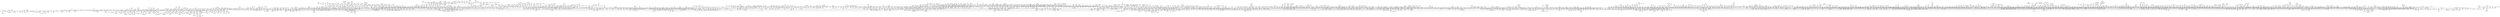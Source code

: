 strict graph layer3 {
	graph [name=layer3];
	node [label="\N"];
	4112	[label=Crotamiton,
		src_id=256,
		weight="9.452507595807736e-05"];
	1784	[label=Pollution,
		level=4,
		src_id=183754,
		weight=0.00013659540615918828];
	4112 -- 1784	[level=4,
		weight=42.63];
	3845	[label=Fenoprofen,
		src_id=560,
		weight=0.00010221386549976171];
	4112 -- 3845	[level=4,
		weight=129.9];
	1196	[label="Glucagon recombinant",
		level=4,
		src_id=39,
		weight=0.00022114287681914303];
	2968	[label=Pancreatectomy,
		level=4,
		src_id=182670,
		weight=0.0001481269407068398];
	1196 -- 2968	[level=4,
		weight=86.63];
	631	[label="Cardiac output",
		level=3,
		src_id=173073,
		weight=0.00032197335676237163];
	2160	[label="Stroke volume",
		level=4,
		src_id=186476,
		weight=0.00018325255463425905];
	631 -- 2160	[level=3,
		weight=131.9];
	1651	[label=Hypovolaemia,
		level=4,
		src_id=178676,
		weight=0.0001411642115559613];
	631 -- 1651	[level=4,
		weight=32.61];
	1671	[label="Lactic Acid",
		level=4,
		src_id=4144,
		weight=0.00016693598082121082];
	265	[label="Blood lactic acid",
		level=2,
		src_id=172243,
		weight=0.000553327360435848];
	1671 -- 265	[level=4,
		weight=100.9];
	5457	[label="Glycolic acid",
		src_id=2912,
		weight="3.841218717625615e-05"];
	1671 -- 5457	[level=4,
		weight=64.77];
	1041	[label="Platelet count",
		level=3,
		src_id=183593,
		weight=0.0002819937109793129];
	1259	[label="Hepatic enzyme increased",
		level=3,
		src_id=177895,
		weight=0.0002852218549602924];
	1041 -- 1259	[level=3,
		weight=82.0];
	1125	[label="Fibrinogen Human",
		level=4,
		src_id=8162,
		weight=0.0002508029205855092];
	1041 -- 1125	[level=3,
		weight=103.7];
	2027	[label=Metyrapone,
		level=4,
		src_id=997,
		weight=0.0001364588745799715];
	1222	[label=Finasteride,
		level=4,
		src_id=1200,
		weight=0.00018270255591343453];
	2027 -- 1222	[level=4,
		weight=72.36];
	1952	[label=Hyperbilirubinaemia,
		level=4,
		src_id=178423,
		weight=0.00015645123196561604];
	505	[label="Blood bilirubin",
		level=3,
		src_id=171971,
		weight=0.0003360470220067995];
	1952 -- 505	[level=4,
		weight=39.85];
	2729	[label=Radiculotomy,
		level=4,
		src_id=184739,
		weight=0.0001336250845858295];
	922	[label=Glycerin,
		level=3,
		src_id=8332,
		weight=0.0002760777583311135];
	2729 -- 922	[level=3,
		weight=108.04];
	1823	[label="Peripheral nerve decompression",
		level=4,
		src_id=183182,
		weight=0.0001882933134694109];
	2729 -- 1823	[level=3,
		weight=114.92];
	2314	[label="Hepatitis B",
		level=4,
		src_id=177942,
		weight=0.00022007960650789765];
	5271	[label="Hepatitis A",
		src_id=177930,
		weight=0.00010438675036381515];
	2314 -- 5271	[level=4,
		weight=186.0];
	2633	[label=Poliomyelitis,
		level=4,
		src_id=183747,
		weight=0.0001407455942967743];
	2314 -- 2633	[level=4,
		weight=46.41];
	2281	[label="Hepatitis viral",
		level=4,
		src_id=178030,
		weight=0.00019340994604328876];
	2314 -- 2281	[level=4,
		weight=75.93];
	780	[label="Disease progression",
		level=3,
		src_id=175268,
		weight=0.0004179452995125105];
	2314 -- 780	[level=4,
		weight=100.9];
	4995	[label="Femur fracture",
		src_id=176670,
		weight="5.776911122039377e-05"];
	4171	[label="Multi-organ disorder",
		src_id=181187,
		weight="9.393509426913368e-05"];
	4995 -- 4171	[level=3,
		weight=100.9];
	3789	[label="Fat embolism",
		level=4,
		src_id=176591,
		weight=0.00012101181531610972];
	4995 -- 3789	[level=3,
		weight=118.53];
	482	[label=Sulfamethoxazole,
		level=3,
		src_id=1001,
		weight=0.0004279547550201465];
	275	[label=Trimethoprim,
		level=2,
		src_id=429,
		weight=0.0004705584803366389];
	482 -- 275	[level=2,
		weight=750.25];
	1933	[label=Pea,
		level=4,
		src_id=8621,
		weight=0.00013229347194546273];
	482 -- 1933	[level=2,
		weight=122.83];
	399	[label=Atenolol,
		level=3,
		src_id=325,
		weight=0.0003509870928289244];
	482 -- 399	[level=3,
		weight=114.03];
	179	[label=Diclofenac,
		level=3,
		src_id=573,
		weight=0.00038260557635793566];
	482 -- 179	[level=2,
		weight=195.87];
	4108	[label=Cardiolipin,
		src_id=3238,
		weight="6.651724265799026e-05"];
	4485	[label="Sneddon's syndrome",
		src_id=186083,
		weight="8.297196350042467e-05"];
	4108 -- 4485	[level=4,
		weight=91.82];
	3311	[label="Phosphatidyl serine",
		src_id=136,
		weight=0.00010421633549366766];
	4108 -- 3311	[level=4,
		weight=82.0];
	6501	[label=Thuja,
		src_id=240833,
		weight="4.715805350236126e-05"];
	2193	[label=Sage,
		level=4,
		src_id=8980,
		weight=0.0001600606371506922];
	6501 -- 2193	[level=4,
		weight=106.16];
	2142	[label=Shrimp,
		level=4,
		src_id=8636,
		weight=0.00012724303891427464];
	6501 -- 2142	[level=4,
		weight=100.9];
	1795	[label="Respiratory alkalosis",
		level=4,
		src_id=185124,
		weight=0.00014266691473270287];
	2404	[label="Central nervous system lymphoma",
		level=4,
		src_id=173312,
		weight=0.00015357494082740672];
	1795 -- 2404	[level=4,
		weight=40.18];
	205	[label="Blood albumin",
		level=3,
		src_id=171917,
		weight=0.00033919658454337117];
	453	[label="Human Serum Albumin",
		level=4,
		src_id=61,
		weight=0.0002638587625933606];
	205 -- 453	[level=3,
		weight=157.89];
	704	[label="Protein total",
		level=4,
		src_id=184334,
		weight=0.00018322452148057664];
	205 -- 704	[level=4,
		weight=66.87];
	1241	[label=Extravasation,
		level=4,
		src_id=176380,
		weight=0.000188473693422611];
	205 -- 1241	[level=4,
		weight=47.95];
	2358	[label=Iohexol,
		level=4,
		src_id=1319,
		weight=0.00017036816696463318];
	1711	[label="Spinal myelogram",
		level=4,
		src_id=186242,
		weight=0.00017960026640084347];
	2358 -- 1711	[level=4,
		weight=102.46];
	2678	[label=Iopamidol,
		level=4,
		src_id=7901,
		weight=0.00016644317068012976];
	2358 -- 2678	[level=4,
		weight=156.02];
	463	[label=Aspiration,
		level=3,
		src_id=171004,
		weight=0.000336864991607077];
	160	[label=Propofol,
		level=1,
		src_id=804,
		weight=0.0008170600758948898];
	463 -- 160	[level=3,
		weight=91.82];
	1514	[label=Ambrisentan,
		level=4,
		src_id=5583,
		weight=0.00016542058493015685];
	741	[label=Lenalidomide,
		level=1,
		src_id=469,
		weight=0.0007277812643897818];
	1514 -- 741	[level=4,
		weight=273.45];
	515	[label="Drug rash with eosinophilia and systemic symptoms",
		level=3,
		src_id=175395,
		weight=0.0003456850456450306];
	444	[label=Eosinophilia,
		level=3,
		src_id=176033,
		weight=0.0004073658071403837];
	515 -- 444	[level=3,
		weight=232.77];
	595	[label="Adverse drug reaction",
		level=4,
		src_id=169884,
		weight=0.0002584924971714979];
	515 -- 595	[level=4,
		weight=55.45];
	3859	[label="Rectal haemorrhage",
		src_id=184844,
		weight=0.00011595766400711118];
	2532	[label=Polyp,
		level=4,
		src_id=183789,
		weight=0.00024378938752256103];
	3859 -- 2532	[level=4,
		weight=100.9];
	4202	[label=Sigmoidoscopy,
		src_id=185869,
		weight="6.372044139278997e-05"];
	3859 -- 4202	[level=4,
		weight=84.25];
	3270	[label=Chamomile,
		src_id=239741,
		weight=0.00010751501516364453];
	3073	[label=Valerian,
		level=4,
		src_id=10807,
		weight=0.00018107389880846767];
	3270 -- 3073	[level=4,
		weight=97.06];
	1612	[label="Bulimia nervosa",
		level=4,
		src_id=172802,
		weight=0.00019900963403197063];
	3270 -- 1612	[level=4,
		weight=86.63];
	291	[label="Toxicologic test",
		level=3,
		src_id=187231,
		weight=0.0004185311511344459];
	137	[label=Amnesia,
		level=2,
		src_id=170136,
		weight=0.0005425618601027466];
	291 -- 137	[level=2,
		weight=112.0];
	814	[label=Psychotherapy,
		level=4,
		src_id=184451,
		weight=0.00024968148482888957];
	291 -- 814	[level=3,
		weight=182.64];
	650	[label="Drug dependence",
		level=3,
		src_id=175358,
		weight=0.0003549367911580691];
	291 -- 650	[level=2,
		weight=182.64];
	170	[label=Cocaine,
		level=3,
		src_id=893,
		weight=0.0003986491459499609];
	291 -- 170	[level=3,
		weight=182.64];
	3696	[label="Brain contusion",
		src_id=172596,
		weight="9.775235609848632e-05"];
	4901	[label="Post-traumatic amnestic disorder",
		src_id=183903,
		weight="5.1421803616184266e-05"];
	3696 -- 4901	[level=4,
		weight=84.25];
	2415	[label="Skull fracture",
		level=4,
		src_id=185991,
		weight=0.00017640923961793897];
	3696 -- 2415	[level=4,
		weight=65.87];
	1714	[label=Concussion,
		level=4,
		src_id=174060,
		weight=0.00015114256420670647];
	3696 -- 1714	[level=4,
		weight=57.55];
	2110	[label="Periventricular leukomalacia",
		level=4,
		src_id=183284,
		weight=0.0001269993361638515];
	1192	[label="Intraventricular haemorrhage",
		level=4,
		src_id=179371,
		weight=0.00021603484683855272];
	2110 -- 1192	[level=4,
		weight=67.6];
	1813	[label="Multiple congenital abnormalities",
		level=4,
		src_id=181201,
		weight=0.0001796154204113305];
	1510	[label="Trisomy 21",
		level=4,
		src_id=187444,
		weight=0.00012378985021877252];
	1813 -- 1510	[level=4,
		weight=20.34];
	1877	[label=Micrognathia,
		level=4,
		src_id=180962,
		weight=0.0002325612715185487];
	1813 -- 1877	[level=4,
		weight=42.63];
	6249	[label="Spina bifida cystica",
		src_id=186195,
		weight="4.293558339098483e-05"];
	4509	[label="Congenital hypothyroidism",
		src_id=174187,
		weight="8.841358089825679e-05"];
	6249 -- 4509	[level=4,
		weight=91.82];
	4394	[label="Ventriculo-peritoneal shunt",
		src_id=188458,
		weight="6.080067187187644e-05"];
	6249 -- 4394	[level=4,
		weight=91.82];
	2311	[label="Speech rehabilitation",
		src_id=186152,
		weight="9.655096991679558e-05"];
	2161	[label="Occupational therapy",
		level=4,
		src_id=182016,
		weight=0.0001348851655377072];
	2311 -- 2161	[level=4,
		weight=69.73];
	1442	[label=Dysphemia,
		level=4,
		src_id=175494,
		weight=0.0001321002505116549];
	2311 -- 1442	[level=4,
		weight=37.47];
	1579	[label="Pyridoxal Phosphate",
		level=4,
		src_id=107,
		weight=0.00012160189895270626];
	1401	[label=Pyridoxal,
		level=4,
		src_id=139,
		weight=0.00014169876488315665];
	1579 -- 1401	[level=4,
		weight=103.17];
	3675	[label=Fluvastatin,
		src_id=1079,
		weight="6.212902084437409e-05"];
	1290	[label=Lovastatin,
		level=4,
		src_id=218,
		weight=0.0001958037374890841];
	3675 -- 1290	[level=4,
		weight=97.68];
	1071	[label=Pravastatin,
		level=3,
		src_id=166,
		weight=0.0003518216470347438];
	3675 -- 1071	[level=4,
		weight=112.0];
	3342	[label=Nisoldipine,
		src_id=390,
		weight="9.154685686773828e-05"];
	3675 -- 3342	[level=4,
		weight=84.25];
	2816	[label="Dengue fever",
		level=4,
		src_id=174981,
		weight=0.00013013031191100912];
	5325	[label="Neurological infection",
		src_id=181746,
		weight="4.9316978879091486e-05"];
	2816 -- 5325	[level=4,
		weight=100.9];
	918	[label=Nicardipine,
		level=4,
		src_id=609,
		weight=0.00023446841127483598];
	104	[label=Hypotension,
		level=1,
		src_id=178653,
		weight=0.0009218299186665735];
	918 -- 104	[level=3,
		weight=84.25];
	667	[label=Diltiazem,
		level=4,
		src_id=333,
		weight=0.00022957551694678855];
	918 -- 667	[level=3,
		weight=69.9];
	416	[label="Acquired immunodeficiency syndrome",
		level=3,
		src_id=169676,
		weight=0.00027059648280797097];
	476	[label=Immunodeficiency,
		level=3,
		src_id=178769,
		weight=0.00032125642457647713];
	416 -- 476	[level=3,
		weight=74.3];
	1103	[label="Herpes virus infection",
		level=4,
		src_id=178111,
		weight=0.00024344644957397438];
	416 -- 1103	[level=3,
		weight=114.37];
	4958	[label=Enprofylline,
		src_id=810,
		weight="5.442198020003869e-05"];
	1582	[label=Xanthine,
		level=4,
		src_id=2031,
		weight=0.00018145907025790892];
	4958 -- 1582	[level=4,
		weight=89.15];
	3707	[label=Theobromine,
		src_id=1355,
		weight="8.789519873665961e-05"];
	4958 -- 3707	[level=4,
		weight=134.2];
	6447	[label="Blood osmolarity decreased",
		src_id=172281,
		weight="3.472736355990956e-05"];
	2392	[label="Pituitary tumour benign",
		level=4,
		src_id=183515,
		weight=0.00015445231953050562];
	6447 -- 2392	[level=4,
		weight=46.41];
	2713	[label="Urine osmolarity",
		level=4,
		src_id=187968,
		weight=0.00016605139713189748];
	6447 -- 2713	[level=4,
		weight=67.6];
	971	[label=Chloramphenicol,
		level=4,
		src_id=435,
		weight=0.00024556678527885937];
	888	[label=Ampicillin,
		level=3,
		src_id=404,
		weight=0.0003472927823769356];
	971 -- 888	[level=4,
		weight=50.54];
	2123	[label=Bradykinesia,
		level=4,
		src_id=172590,
		weight=0.00015626704003483368];
	3613	[label="Progressive supranuclear palsy",
		src_id=184222,
		weight="7.783637002695589e-05"];
	2123 -- 3613	[level=4,
		weight=59.76];
	5292	[label=Anger,
		src_id=170326,
		weight="4.843355444810757e-05"];
	3659	[label=Nocturia,
		level=4,
		src_id=181858,
		weight=0.00013167439509030414];
	5292 -- 3659	[level=4,
		weight=100.9];
	4056	[label="Loss of libido",
		src_id=180131,
		weight="8.268217667619049e-05"];
	5292 -- 4056	[level=4,
		weight=100.9];
	1821	[label=Digitoxin,
		level=4,
		src_id=1341,
		weight=0.00018435325568664972];
	3464	[label=Azapropazone,
		level=4,
		src_id=6442,
		weight=0.0001480709647537466];
	1821 -- 3464	[level=4,
		weight=80.92];
	3640	[label=Hepatoblastoma,
		src_id=178040,
		weight=0.0001023650316014497];
	3639	[label="Metabolic function test",
		src_id=180821,
		weight="7.195116872774817e-05"];
	3640 -- 3639	[level=4,
		weight=100.9];
	4218	[label="Hepatic adenoma",
		src_id=177863,
		weight="8.869126750874955e-05"];
	3640 -- 4218	[level=4,
		weight=182.64];
	5070	[label=Galactosaemia,
		src_id=176981,
		weight="7.382699095519212e-05"];
	3640 -- 5070	[level=4,
		weight=100.9];
	2802	[label=Capecitabine,
		level=4,
		src_id=1085,
		weight=0.00012967929273917917];
	2614	[label="Colon cancer",
		level=4,
		src_id=173918,
		weight=0.00012874179969640608];
	2802 -- 2614	[level=4,
		weight=112.0];
	1943	[label=Oxaliplatin,
		level=4,
		src_id=513,
		weight=0.00022624476731949428];
	2802 -- 1943	[level=4,
		weight=89.15];
	3161	[label=Apigenin,
		level=4,
		src_id=6396,
		weight=0.00014937611266917022];
	3602	[label=Naringenin,
		src_id=3272,
		weight=0.00011442105788104698];
	3161 -- 3602	[level=4,
		weight=87.87];
	1337	[label=Cholecalciferol,
		level=4,
		src_id=160,
		weight=0.00020549620008054477];
	1448	[label="Vitamin D deficiency",
		level=4,
		src_id=188653,
		weight=0.00021909250847087095];
	1337 -- 1448	[level=4,
		weight=81.8];
	1516	[label=Bromfenac,
		level=4,
		src_id=949,
		weight=0.00013683535206307287];
	558	[label=Tipifarnib,
		level=1,
		src_id=4671,
		weight=0.0009152018166876008];
	1516 -- 558	[level=4,
		weight=154.69];
	1487	[label=Troglitazone,
		level=4,
		src_id=188,
		weight=0.00024006758438944474];
	1516 -- 1487	[level=4,
		weight=118.53];
	16	[label=Phenobarbital,
		level=1,
		src_id=1158,
		weight=0.0007926003118923781];
	4	[label=Carbamazepine,
		level=1,
		src_id=551,
		weight=0.0011025903729030447];
	16 -- 4	[level=1,
		weight=122.22];
	6	[label=Phenytoin,
		level=1,
		src_id=243,
		weight=0.0009228154423951928];
	16 -- 6	[level=1,
		weight=158.11];
	1578	[label=Nimesulide,
		level=4,
		src_id=4466,
		weight=0.00019311064142888863];
	719	[label=Rofecoxib,
		level=3,
		src_id=520,
		weight=0.0003836120759422941];
	1578 -- 719	[level=3,
		weight=103.46];
	4279	[label=Methapyrilene,
		src_id=4541,
		weight="7.309776882601988e-05"];
	1578 -- 4279	[level=3,
		weight=80.92];
	2557	[label="Complex regional pain syndrome",
		level=4,
		src_id=174012,
		weight=0.00015621266996882751];
	3538	[label="Phantom pain",
		level=4,
		src_id=183343,
		weight=0.0001368728278129363];
	2557 -- 3538	[level=4,
		weight=55.0];
	6881	[label="Peyronie's disease",
		src_id=183311,
		weight="3.557508510495333e-05"];
	2557 -- 6881	[level=4,
		weight=77.85];
	916	[label=Amiodarone,
		level=4,
		src_id=1102,
		weight=0.0002671177440028081];
	81	[label=Inflammation,
		level=1,
		src_id=178993,
		weight=0.0007692596857181851];
	916 -- 81	[level=4,
		weight=53.58];
	2863	[label=Cryptorchism,
		level=4,
		src_id=174593,
		weight=0.00021300749989472197];
	5814	[label="Reproductive tract hypoplasia, male",
		src_id=185115,
		weight="5.847643656467791e-05"];
	2863 -- 5814	[level=4,
		weight=100.9];
	414	[label="Renal failure acute",
		level=3,
		src_id=185036,
		weight=0.0003518312085449677];
	124	[label="General anaesthesia",
		level=1,
		src_id=177267,
		weight=0.0009671511124220577];
	414 -- 124	[level=3,
		weight=91.82];
	590	[label=Rhabdomyolysis,
		level=3,
		src_id=185322,
		weight=0.0002814529933291773];
	414 -- 590	[level=3,
		weight=114.52];
	2069	[label="St. johns wort",
		level=4,
		src_id=239897,
		weight=0.0001864813934801404];
	2359	[label="St. John's Wort",
		level=4,
		src_id=1287,
		weight=0.00019280549900437964];
	2069 -- 2359	[level=4,
		weight=179.39];
	912	[label=Somatotropin,
		level=4,
		src_id=51,
		weight=0.0002604917668471253];
	510	[label="Blood prolactin",
		level=3,
		src_id=172344,
		weight=0.00028544418078134913];
	912 -- 510	[level=4,
		weight=104.43];
	3549	[label="Dermatitis atopic",
		level=4,
		src_id=175039,
		weight=0.0001642435938624945];
	7482	[label="Molluscum contagiosum",
		src_id=181074,
		weight="3.144185844544785e-05"];
	3549 -- 7482	[level=4,
		weight=77.85];
	3510	[label=Pemphigoid,
		level=4,
		src_id=183004,
		weight=0.0001290121875347886];
	4542	[label="Paraneoplastic pemphigus",
		src_id=182828,
		weight="6.009019688023747e-05"];
	3510 -- 4542	[level=4,
		weight=77.85];
	5409	[label="Knee deformity",
		src_id=179625,
		weight="6.491185683421315e-05"];
	3820	[label=Kyphoscoliosis,
		level=4,
		src_id=179641,
		weight=0.00013500071101189368];
	5409 -- 3820	[level=4,
		weight=91.82];
	3957	[label=Lordosis,
		src_id=180123,
		weight=0.00010621755256031984];
	5409 -- 3957	[level=4,
		weight=91.82];
	3081	[label="Glucose tolerance impaired",
		level=4,
		src_id=177436,
		weight=0.00017010763486187104];
	5409 -- 3081	[level=4,
		weight=100.9];
	6095	[label="Butyl alcohol",
		src_id=2042,
		weight="4.220904674093751e-05"];
	4573	[label="Aphrodisiac therapy",
		src_id=170730,
		weight="6.728875780221331e-05"];
	6095 -- 4573	[level=4,
		weight=100.9];
	3341	[label=Inulin,
		src_id=625,
		weight="8.773246188162697e-05"];
	6095 -- 3341	[level=4,
		weight=75.0];
	1520	[label=Troxacitabine,
		level=4,
		src_id=4672,
		weight=0.0001829325951100737];
	553	[label="Botulinum Toxin Type B",
		level=1,
		src_id=41,
		weight=0.0009014581881778];
	1520 -- 553	[level=4,
		weight=300.7];
	1453	[label=Roflumilast,
		level=4,
		src_id=1585,
		weight=0.00014662224592415342];
	666	[label="Insulin Detemir",
		level=1,
		src_id=1281,
		weight=0.0007328184297236786];
	1453 -- 666	[level=4,
		weight=300.7];
	1374	[label="Head circumference",
		level=4,
		src_id=177780,
		weight=0.0001741634033298221];
	793	[label="Blood ketone body",
		level=1,
		src_id=172233,
		weight=0.0008226966849958868];
	1374 -- 793	[level=4,
		weight=100.9];
	1604	[label=Macrocephaly,
		level=4,
		src_id=180336,
		weight=0.00016369511987629032];
	1374 -- 1604	[level=4,
		weight=44.43];
	554	[label=Wound,
		level=3,
		src_id=188883,
		weight=0.0003289974493388499];
	371	[label="Respiratory depression",
		level=2,
		src_id=185127,
		weight=0.0004853357440215457];
	554 -- 371	[level=3,
		weight=100.9];
	701	[label=Contusion,
		level=3,
		src_id=174362,
		weight=0.00028428699406554924];
	99	[label=Rash,
		level=1,
		src_id=184786,
		weight=0.0008182147395468692];
	701 -- 99	[level=3,
		weight=63.44];
	1032	[label="Serotonin syndrome",
		level=4,
		src_id=185780,
		weight=0.00020389191330162664];
	864	[label=Hyperreflexia,
		level=4,
		src_id=178509,
		weight=0.00023794550271801737];
	1032 -- 864	[level=4,
		weight=48.2];
	887	[label=Cyproheptadine,
		level=4,
		src_id=423,
		weight=0.00022740776641848778];
	1032 -- 887	[level=4,
		weight=58.63];
	4357	[label=Osteonecrosis,
		src_id=182442,
		weight="6.684731399957641e-05"];
	1055	[label="Alendronic acid",
		level=3,
		src_id=617,
		weight=0.0003952261652566047];
	4357 -- 1055	[level=4,
		weight=158.74];
	4729	[label="Groin pain",
		src_id=177544,
		weight="8.388272161096176e-05"];
	4357 -- 4729	[level=4,
		weight=91.82];
	333	[label=Haemoglobin,
		level=3,
		src_id=177625,
		weight=0.0003169572563263337];
	992	[label=Haematocrit,
		level=4,
		src_id=177592,
		weight=0.00021866032974903106];
	333 -- 992	[level=4,
		weight=87.42];
	417	[label="Oxygen saturation",
		level=2,
		src_id=182603,
		weight=0.0006988962305931469];
	333 -- 417	[level=3,
		weight=74.3];
	3051	[label="Encephalitis Japanese B",
		level=4,
		src_id=175812,
		weight=0.00012689468599964208];
	2731	[label=Mumps,
		level=4,
		src_id=181227,
		weight=0.00024948541732632386];
	3051 -- 2731	[level=4,
		weight=86.02];
	2537	[label=Hyperandrogenism,
		level=4,
		src_id=178421,
		weight=0.00018853052384697246];
	2021	[label="Blood testosterone",
		level=4,
		src_id=172373,
		weight=0.00020953016110352314];
	2537 -- 2021	[level=4,
		weight=127.19];
	2394	[label=Hyperinsulinaemia,
		level=4,
		src_id=178466,
		weight=0.00017986570111571383];
	2537 -- 2394	[level=3,
		weight=127.46];
	1322	[label="Polycystic ovaries",
		level=3,
		src_id=183761,
		weight=0.00032670232102558654];
	2537 -- 1322	[level=3,
		weight=261.3];
	2241	[label="Pantothenic acid",
		level=4,
		src_id=1701,
		weight=0.0002600230426793744];
	1308	[label=Biotin,
		level=3,
		src_id=114,
		weight=0.0002806410836796891];
	2241 -- 1308	[level=3,
		weight=302.58];
	1435	[label=Riboflavin,
		level=3,
		src_id=132,
		weight=0.00033486499682494484];
	2241 -- 1435	[level=3,
		weight=317.14];
	1167	[label=Niacin,
		level=3,
		src_id=614,
		weight=0.0003086446545656773];
	2241 -- 1167	[level=3,
		weight=653.11];
	228	[label=Pyridoxine,
		level=2,
		src_id=156,
		weight=0.00047449958277443637];
	2241 -- 228	[level=3,
		weight=257.15];
	593	[label="Enzyme induction",
		level=3,
		src_id=176011,
		weight=0.00027300093109937324];
	102	[label="gamma-Aminobutyric acid",
		level=2,
		src_id=2399,
		weight=0.0006787002426090986];
	593 -- 102	[level=3,
		weight=100.9];
	6706	[label=Microalbuminuria,
		src_id=180944,
		weight="4.7160050701348355e-05"];
	5522	[label="Congenital osteodystrophy",
		src_id=174238,
		weight="7.40170396135029e-05"];
	6706 -- 5522	[level=4,
		weight=100.9];
	3926	[label=Macrocytosis,
		level=4,
		src_id=180339,
		weight=0.0001367891644415071];
	6706 -- 3926	[level=4,
		weight=84.25];
	1062	[label="Adjuvant therapy",
		level=4,
		src_id=169831,
		weight=0.000261353264866914];
	326	[label=Delirium,
		level=3,
		src_id=174950,
		weight=0.00027995359926833493];
	1062 -- 326	[level=3,
		weight=100.9];
	744	[label=Myalgia,
		level=3,
		src_id=181289,
		weight=0.0003928781291128897];
	1062 -- 744	[level=3,
		weight=100.9];
	123	[label=Aggression,
		level=3,
		src_id=169900,
		weight=0.0003827141819627199];
	1062 -- 123	[level=3,
		weight=91.82];
	711	[label="Photosensitivity reaction",
		level=4,
		src_id=183453,
		weight=0.00015371010141089662];
	1062 -- 711	[level=4,
		weight=84.25];
	2119	[label="Thyroid function test",
		level=4,
		src_id=187025,
		weight=0.0001415181397022848];
	5141	[label="Free thyroxine index",
		src_id=176907,
		weight="6.076545148714684e-05"];
	2119 -- 5141	[level=4,
		weight=86.63];
	914	[label=Dasatinib,
		level=2,
		src_id=1238,
		weight=0.0004454393275516194];
	1053	[label="Gabapentin Enacarbil",
		level=3,
		src_id=7831,
		weight=0.0004233902614641701];
	914 -- 1053	[level=2,
		weight=334.0];
	671	[label=Entecavir,
		level=1,
		src_id=431,
		weight=0.0009264551635301999];
	914 -- 671	[level=2,
		weight=545.91];
	3823	[label=Hypocholesterolaemia,
		src_id=178574,
		weight="6.325595436328111e-05"];
	2031	[label=Hypoproteinaemia,
		level=4,
		src_id=178641,
		weight=0.00024864244911155083];
	3823 -- 2031	[level=4,
		weight=67.6];
	1719	[label=Hypertriglyceridaemia,
		level=4,
		src_id=178541,
		weight=0.00020799329000512962];
	3823 -- 1719	[level=4,
		weight=80.92];
	2206	[label=Pargyline,
		level=4,
		src_id=1557,
		weight=0.00013122985199148072];
	2397	[label=Idazoxan,
		src_id=10197,
		weight=0.00011595322649040879];
	2206 -- 2397	[level=4,
		weight=82.0];
	1069	[label=Tranylcypromine,
		level=4,
		src_id=738,
		weight=0.0002154215222628861];
	2206 -- 1069	[level=4,
		weight=56.5];
	495	[label="Cerebral ischaemia",
		level=4,
		src_id=173385,
		weight=0.00025864391015602755];
	548	[label="Drug abuse",
		level=2,
		src_id=175347,
		weight=0.00046292407105903217];
	495 -- 548	[level=3,
		weight=100.9];
	145	[label=Ischaemia,
		level=3,
		src_id=179440,
		weight=0.00036767248551258466];
	495 -- 145	[level=3,
		weight=124.52];
	1677	[label="Angina pectoris",
		level=4,
		src_id=170329,
		weight=0.00016321108711716582];
	1518	[label=Ranolazine,
		level=4,
		src_id=234,
		weight=0.00026034736562565466];
	1677 -- 1518	[level=4,
		weight=62.16];
	1885	[label="Heat stroke",
		level=4,
		src_id=177822,
		weight=0.00015576900555810345];
	1796	[label=Hyperpyrexia,
		level=4,
		src_id=178508,
		weight=0.0001516788135564231];
	1885 -- 1796	[level=4,
		weight=58.63];
	4333	[label="Heat illness",
		src_id=177819,
		weight="5.326790095972167e-05"];
	1885 -- 4333	[level=4,
		weight=80.92];
	1335	[label="Borderline personality disorder",
		level=4,
		src_id=172537,
		weight=0.00015598332591651044];
	157	[label="Social avoidant behaviour",
		level=2,
		src_id=186088,
		weight=0.0004772889921274616];
	1335 -- 157	[level=4,
		weight=50.95];
	223	[label=Nicotine,
		level=3,
		src_id=175,
		weight=0.0003771815512427376];
	776	[label=Ecstasy,
		level=3,
		src_id=1395,
		weight=0.00029058426710457634];
	223 -- 776	[level=3,
		weight=122.09];
	187	[label=Acetylcholine,
		level=3,
		src_id=2951,
		weight=0.0004215761520479252];
	223 -- 187	[level=2,
		weight=187.14];
	1695	[label=Mecamylamine,
		level=4,
		src_id=644,
		weight=0.00014546925308400605];
	223 -- 1695	[level=4,
		weight=83.15];
	1105	[label=Hydrocodone,
		level=3,
		src_id=942,
		weight=0.00029899155468833305];
	223 -- 1105	[level=2,
		weight=111.31];
	173	[label=Epinephrine,
		level=2,
		src_id=654,
		weight=0.0004734993528314376];
	223 -- 173	[level=2,
		weight=99.61];
	4828	[label=Cefotiam,
		src_id=220,
		weight="6.843264355725249e-05"];
	4277	[label=Cephaloridine,
		level=4,
		src_id=7958,
		weight=0.00012536856400358816];
	4828 -- 4277	[level=4,
		weight=167.5];
	2943	[label=Cefoxitin,
		src_id=1295,
		weight=0.00011180949691704625];
	4828 -- 2943	[level=4,
		weight=100.9];
	520	[label="Respiratory distress",
		level=3,
		src_id=185132,
		weight=0.00030389866289774026];
	261	[label=Apnoea,
		level=2,
		src_id=170739,
		weight=0.0005365943483680736];
	520 -- 261	[level=3,
		weight=100.9];
	2708	[label=Papaya,
		level=4,
		src_id=8707,
		weight=0.00016419994330481487];
	2545	[label=Squash,
		level=4,
		src_id=8639,
		weight=0.00018987204837388338];
	2708 -- 2545	[level=3,
		weight=231.54];
	1038	[label=Garlic,
		level=3,
		src_id=8602,
		weight=0.00037450236157666783];
	2708 -- 1038	[level=3,
		weight=103.46];
	3913	[label=Epigallocatechin,
		src_id=3599,
		weight="7.459829248948326e-05"];
	2708 -- 3913	[level=4,
		weight=100.9];
	2529	[label=Citrus,
		level=4,
		src_id=240147,
		weight=0.0001557208571185676];
	2708 -- 2529	[level=3,
		weight=137.23];
	1289	[label="Joint dislocation",
		level=4,
		src_id=179508,
		weight=0.00019622710788093543];
	6280	[label="Humerus fracture",
		src_id=178356,
		weight="3.525438410458653e-05"];
	1289 -- 6280	[level=4,
		weight=39.13];
	929	[label=Hyperplasia,
		level=4,
		src_id=178502,
		weight=0.00025987291135631373];
	948	[label=Hypertrophy,
		level=4,
		src_id=178546,
		weight=0.00020226770694922958];
	929 -- 948	[level=4,
		weight=31.12];
	1998	[label="Adenoma benign",
		level=4,
		src_id=169798,
		weight=0.00016233561377331963];
	929 -- 1998	[level=4,
		weight=48.2];
	1744	[label=Hyperinsulinism,
		level=4,
		src_id=178467,
		weight=0.00019585948639968642];
	929 -- 1744	[level=4,
		weight=48.57];
	498	[label=Rituximab,
		level=3,
		src_id=71,
		weight=0.0003443962029785068];
	498 -- 793	[level=3,
		weight=100.9];
	4350	[label=Lomefloxacin,
		level=4,
		src_id=964,
		weight=0.00012048195625064578];
	2157	[label=Enoxacin,
		level=4,
		src_id=456,
		weight=0.0002218443207755484];
	4350 -- 2157	[level=3,
		weight=167.5];
	1827	[label=Flurbiprofen,
		level=4,
		src_id=698,
		weight=0.0002019373369369187];
	4350 -- 1827	[level=4,
		weight=96.14];
	1735	[label=Gatifloxacin,
		level=4,
		src_id=1029,
		weight=0.0002534781953225703];
	4350 -- 1735	[level=3,
		weight=143.71];
	4234	[label=Lornoxicam,
		src_id=5784,
		weight="6.76259772988236e-05"];
	4350 -- 4234	[level=4,
		weight=100.9];
	4953	[label=Fleroxacin,
		src_id=4307,
		weight="8.520069507783479e-05"];
	4350 -- 4953	[level=3,
		weight=200.8];
	1540	[label=Choking,
		level=4,
		src_id=173576,
		weight=0.0001725281005159681];
	38	[label=Infection,
		level=1,
		src_id=178954,
		weight=0.0011114771911690483];
	1540 -- 38	[level=4,
		weight=67.6];
	376	[label=Accident,
		level=3,
		src_id=169612,
		weight=0.00027451416194087977];
	376 -- 124	[level=3,
		weight=84.25];
	1184	[label=Thiamylal,
		level=4,
		src_id=1138,
		weight=0.00020730382125334432];
	817	[label=Vecuronium,
		level=3,
		src_id=1301,
		weight=0.0003181166540655501];
	1184 -- 817	[level=4,
		weight=67.2];
	710	[label=Mexiletine,
		level=3,
		src_id=369,
		weight=0.0002701599100944055];
	1559	[label=Flecainide,
		level=4,
		src_id=1179,
		weight=0.0001937704707408746];
	710 -- 1559	[level=3,
		weight=91.82];
	1036	[label=Methionine,
		level=4,
		src_id=126,
		weight=0.0002456068361311534];
	612	[label="L-Tryptophan",
		level=4,
		src_id=142,
		weight=0.0002534580967784932];
	1036 -- 612	[level=4,
		weight=125.88];
	1147	[label="L-Lysine",
		level=3,
		src_id=116,
		weight=0.00042620844007412723];
	1036 -- 1147	[level=3,
		weight=364.27];
	1960	[label="L-Valine",
		level=3,
		src_id=153,
		weight=0.0003921289541362487];
	1036 -- 1960	[level=3,
		weight=455.09];
	1006	[label=Antipyrine,
		level=4,
		src_id=1377,
		weight=0.0002016576582456566];
	1348	[label="Hepatic enzyme",
		level=4,
		src_id=177892,
		weight=0.00013538797225496187];
	1006 -- 1348	[level=4,
		weight=31.4];
	1993	[label=Aminophenazone,
		level=4,
		src_id=1366,
		weight=0.00013865802603050607];
	1006 -- 1993	[level=4,
		weight=62.39];
	690	[label=Dextroamphetamine,
		level=3,
		src_id=1510,
		weight=0.00032980397010868423];
	2046	[label=Guaifenesin,
		level=4,
		src_id=860,
		weight=0.00019027313299039268];
	690 -- 2046	[level=2,
		weight=147.85];
	288	[label=Amphetamine,
		level=2,
		src_id=173,
		weight=0.0004581386490473747];
	690 -- 288	[level=2,
		weight=813.44];
	1187	[label=Phenylephrine,
		level=3,
		src_id=377,
		weight=0.00028891651447666977];
	690 -- 1187	[level=3,
		weight=151.53];
	811	[label=Meningioma,
		level=4,
		src_id=180703,
		weight=0.0002340592811666768];
	690 -- 811	[level=4,
		weight=49.34];
	337	[label=Dextromethorphan,
		level=3,
		src_id=501,
		weight=0.00030211421073353547];
	690 -- 337	[level=3,
		weight=164.2];
	5091	[label="Artemisia absinthium pollen",
		src_id=8807,
		weight="5.393730127697576e-05"];
	5091 -- 2193	[level=4,
		weight=91.82];
	4151	[label=Artemisia,
		level=4,
		src_id=240009,
		weight=0.00012657849600518717];
	5091 -- 4151	[level=4,
		weight=134.2];
	791	[label=Nimodipine,
		level=4,
		src_id=382,
		weight=0.00017905930569611975];
	2045	[label=Nitrendipine,
		src_id=1038,
		weight=0.00011786497119609418];
	791 -- 2045	[level=4,
		weight=82.14];
	910	[label=Flunarizine,
		level=4,
		src_id=4563,
		weight=0.00017202869073631497];
	791 -- 910	[level=4,
		weight=68.46];
	4762	[label=Oxacillin,
		src_id=699,
		weight="6.437252167578083e-05"];
	3186	[label=Nafcillin,
		src_id=594,
		weight=0.00011636531575688517];
	4762 -- 3186	[level=4,
		weight=91.82];
	3441	[label=Cloxacillin,
		level=4,
		src_id=1131,
		weight=0.00012011076047550624];
	4762 -- 3441	[level=4,
		weight=143.71];
	4750	[label=Pristinamycin,
		src_id=10872,
		weight="7.403075574252732e-05"];
	4762 -- 4750	[level=4,
		weight=91.82];
	1019	[label="Potassium Chloride",
		level=3,
		src_id=747,
		weight=0.0002987485489131332];
	506	[label="L-Tyrosine",
		level=3,
		src_id=127,
		weight=0.0002905353347239501];
	1019 -- 506	[level=3,
		weight=273.45];
	855	[label=Cardiomyopathy,
		level=4,
		src_id=173135,
		weight=0.00026695307853277843];
	225	[label=Anaemia,
		level=2,
		src_id=170190,
		weight=0.0005127355462544999];
	855 -- 225	[level=4,
		weight=111.21];
	549	[label="Blood pressure systolic",
		level=3,
		src_id=172330,
		weight=0.0003300051303593498];
	1195	[label="Blood pressure diastolic",
		level=4,
		src_id=172313,
		weight=0.00020395224283179466];
	549 -- 1195	[level=4,
		weight=115.64];
	144	[label="Endotracheal intubation",
		level=1,
		src_id=175952,
		weight=0.0010128806153906697];
	549 -- 144	[level=3,
		weight=100.9];
	2367	[label="Antitussive therapy",
		level=4,
		src_id=170653,
		weight=0.00013414992005246292];
	103	[label="Muscle spasms",
		level=2,
		src_id=181270,
		weight=0.0006222430912176509];
	2367 -- 103	[level=4,
		weight=84.25];
	1747	[label="Cerebellar syndrome",
		level=4,
		src_id=173347,
		weight=0.00013116273742319398];
	2296	[label=Hyporeflexia,
		src_id=178644,
		weight=0.00011580205399876099];
	1747 -- 2296	[level=4,
		weight=34.86];
	280	[label=Dystonia,
		level=3,
		src_id=175511,
		weight=0.0002980243945529196];
	249	[label=Autism,
		level=3,
		src_id=171128,
		weight=0.0003764173734919693];
	280 -- 249	[level=3,
		weight=72.36];
	561	[label=Hypertonia,
		level=4,
		src_id=178536,
		weight=0.00025443395437770505];
	280 -- 561	[level=4,
		weight=57.55];
	782	[label=Phencyclidine,
		level=4,
		src_id=3370,
		weight=0.00018894088803408327];
	137 -- 782	[level=4,
		weight=67.6];
	120	[label="Cognitive disorder",
		level=2,
		src_id=173888,
		weight=0.000569301324979036];
	137 -- 120	[level=2,
		weight=112.0];
	572	[label="Hippocampal sclerosis",
		level=4,
		src_id=178158,
		weight=0.00017530727322035813];
	137 -- 572	[level=4,
		weight=63.44];
	5657	[label="Increased upper airway secretion",
		src_id=178916,
		weight="5.8126958866575555e-05"];
	4622	[label=Phlebotomy,
		level=4,
		src_id=183411,
		weight=0.00011996882960384562];
	5657 -- 4622	[level=4,
		weight=134.2];
	1806	[label=Onion,
		level=4,
		src_id=8618,
		weight=0.00020359760337068197];
	5657 -- 1806	[level=4,
		weight=100.9];
	1696	[label=Miglustat,
		level=4,
		src_id=408,
		weight=0.00013385503554765298];
	859	[label=Teriparatide,
		level=2,
		src_id=5535,
		weight=0.00049316584108434];
	1696 -- 859	[level=4,
		weight=200.8];
	190	[label=Clobazam,
		level=3,
		src_id=339,
		weight=0.0003773749055737812];
	815	[label="Atonic seizures",
		level=3,
		src_id=171063,
		weight=0.0003334466931325102];
	190 -- 815	[level=2,
		weight=143.71];
	357	[label="Lennox-Gastaut syndrome",
		level=3,
		src_id=179861,
		weight=0.0004276450699026979];
	190 -- 357	[level=3,
		weight=167.5];
	61	[label=Clonazepam,
		level=2,
		src_id=1052,
		weight=0.000556385863447892];
	190 -- 61	[level=2,
		weight=200.8];
	2507	[label=Doxapram,
		level=4,
		src_id=548,
		weight=0.00014533314480856657];
	65	[label=Acetaminophen,
		level=1,
		src_id=307,
		weight=0.0008974722409844956];
	2507 -- 65	[level=1,
		weight=134.2];
	2507 -- 144	[level=1,
		weight=200.8];
	3643	[label="Ear pain",
		level=4,
		src_id=175542,
		weight=0.000133255105925359];
	5403	[label=Odynophagia,
		src_id=182058,
		weight="6.838589825712117e-05"];
	3643 -- 5403	[level=4,
		weight=167.5];
	1443	[label=Death,
		level=4,
		src_id=174899,
		weight=0.00017989302167039587];
	1443 -- 417	[level=4,
		weight=84.25];
	209	[label="Laboratory test",
		level=2,
		src_id=179654,
		weight=0.0005217621393613566];
	44	[label="Blood pressure",
		level=1,
		src_id=172305,
		weight=0.0009486490153014943];
	209 -- 44	[level=1,
		weight=125.88];
	42	[label=Topiramate,
		level=2,
		src_id=264,
		weight=0.000565417588978987];
	209 -- 42	[level=2,
		weight=116.83];
	1606	[label=Carisbamate,
		level=4,
		src_id=9994,
		weight=0.00012290459887579256];
	209 -- 1606	[level=4,
		weight=131.3];
	909	[label="Urine analysis",
		level=3,
		src_id=187884,
		weight=0.0003743630344061708];
	209 -- 909	[level=1,
		weight=334.0];
	209 -- 6	[level=1,
		weight=121.57];
	1169	[label=Polydipsia,
		level=4,
		src_id=183765,
		weight=0.00020287265382626474];
	471	[label=Polyuria,
		level=3,
		src_id=183795,
		weight=0.0003581806984501078];
	1169 -- 471	[level=3,
		weight=107.4];
	68	[label=Nausea,
		level=1,
		src_id=181546,
		weight=0.0009960979336730263];
	1169 -- 68	[level=3,
		weight=77.85];
	4933	[label="Biotin deficiency",
		src_id=171756,
		weight="5.763920677700845e-05"];
	1308 -- 4933	[level=3,
		weight=110.27];
	3560	[label="Inositol nicotinate",
		level=4,
		src_id=7903,
		weight=0.00014026654623356915];
	1308 -- 3560	[level=4,
		weight=405.77];
	588	[label="Activated charcoal",
		level=3,
		src_id=8218,
		weight=0.00027941949543755875];
	1002	[label="Gastric lavage",
		level=4,
		src_id=177090,
		weight=0.00023789153392725666];
	588 -- 1002	[level=4,
		weight=131.3];
	1632	[label=Haemoperfusion,
		level=4,
		src_id=177669,
		weight=0.0001454157772795148];
	588 -- 1632	[level=3,
		weight=103.73];
	1678	[label=Lurtotecan,
		level=4,
		src_id=9880,
		weight=0.00018889613918844243];
	558 -- 1678	[level=4,
		weight=273.45];
	536	[label=Tegaserod,
		level=1,
		src_id=1063,
		weight=0.0009188385774880433];
	558 -- 536	[level=1,
		weight=353.59];
	862	[label=Eplerenone,
		level=3,
		src_id=686,
		weight=0.00040244734313937537];
	558 -- 862	[level=3,
		weight=417.25];
	927	[label=Travoprost,
		level=3,
		src_id=278,
		weight=0.0003591580525941164];
	558 -- 927	[level=2,
		weight=308.38];
	1393	[label=Rubitecan,
		level=4,
		src_id=5446,
		weight=0.00019538983024618435];
	558 -- 1393	[level=4,
		weight=231.54];
	1962	[label=Basiliximab,
		level=4,
		src_id=72,
		weight=0.00017306190474425666];
	558 -- 1962	[level=1,
		weight=167.5];
	802	[label=Valganciclovir,
		level=2,
		src_id=1542,
		weight=0.0005044725572408322];
	558 -- 802	[level=2,
		weight=357.79];
	1268	[label=Dapoxetine,
		level=4,
		src_id=4606,
		weight=0.0002145103723847607];
	558 -- 1268	[level=4,
		weight=250.75];
	400	[label=Omalizumab,
		level=1,
		src_id=42,
		weight=0.0010370674450034133];
	558 -- 400	[level=1,
		weight=445.0];
	1283	[label=Bimatoprost,
		level=4,
		src_id=891,
		weight=0.00022494591586615095];
	558 -- 1283	[level=4,
		weight=250.75];
	524	[label=Vardenafil,
		level=1,
		src_id=848,
		weight=0.0008372496739552117];
	558 -- 524	[level=1,
		weight=400.6];
	1836	[label=Plevitrexed,
		level=4,
		src_id=5450,
		weight=0.00013543343516894354];
	558 -- 1836	[level=4,
		weight=273.45];
	1643	[label=Abetimus,
		level=4,
		src_id=5731,
		weight=0.0001598418923065245];
	629	[label=Efalizumab,
		level=1,
		src_id=90,
		weight=0.0008119471057986142];
	1643 -- 629	[level=4,
		weight=250.75];
	281	[label="Vagal nerve stimulator implantation",
		level=3,
		src_id=188187,
		weight=0.00029308948637467606];
	1556	[label="Essential tremor",
		level=4,
		src_id=176216,
		weight=0.00014830560243102718];
	281 -- 1556	[level=4,
		weight=75.93];
	848	[label="Deep brain stimulation",
		level=4,
		src_id=174920,
		weight=0.0002193873444797698];
	281 -- 848	[level=3,
		weight=72.36];
	195	[label="Muscle strain",
		level=4,
		src_id=181272,
		weight=0.0002542538414302042];
	140	[label=Dementia,
		level=2,
		src_id=174971,
		weight=0.0006017855023373561];
	195 -- 140	[level=4,
		weight=67.6];
	1188	[label="Obsessive-compulsive disorder",
		level=4,
		src_id=181988,
		weight=0.00019394544405389056];
	707	[label="Treatment failure",
		level=2,
		src_id=187369,
		weight=0.0005406501452833895];
	1188 -- 707	[level=4,
		weight=100.9];
	5862	[label="Carcinoid tumour",
		src_id=172999,
		weight="3.8145228937030515e-05"];
	2973	[label="Cardiac valve disease",
		level=4,
		src_id=173102,
		weight=0.0001333517510582468];
	5862 -- 2973	[level=4,
		weight=91.82];
	3091	[label=Metocurine,
		level=4,
		src_id=1298,
		weight=0.00012547761922050707];
	5862 -- 3091	[level=4,
		weight=84.25];
	2790	[label=Pefloxacin,
		level=4,
		src_id=476,
		weight=0.0001645936836585167];
	5384	[label=Cinoxacin,
		src_id=813,
		weight="5.96943141395827e-05"];
	2790 -- 5384	[level=4,
		weight=191.29];
	1319	[label=Norfloxacin,
		level=3,
		src_id=1043,
		weight=0.0003020253010628353];
	2790 -- 1319	[level=4,
		weight=145.78];
	775	[label=Pitavastatin,
		level=1,
		src_id=7821,
		weight=0.0007221392979997045];
	1198	[label=Vandetanib,
		level=4,
		src_id=4950,
		weight=0.00026371249227972625];
	775 -- 1198	[level=4,
		weight=364.27];
	769	[label=Sunitinib,
		level=2,
		src_id=1251,
		weight=0.0006687923407330301];
	775 -- 769	[level=1,
		weight=375.63];
	1478	[label="Hallucination, auditory",
		level=4,
		src_id=177735,
		weight=0.00013606639459865945];
	662	[label=Delusion,
		level=4,
		src_id=174957,
		weight=0.0002514732087505899];
	1478 -- 662	[level=4,
		weight=56.5];
	3314	[label="Platelet count decreased",
		level=4,
		src_id=183595,
		weight=0.00016212601663423288];
	1259 -- 3314	[level=4,
		weight=239.89];
	1050	[label=Haemolysis,
		level=3,
		src_id=177662,
		weight=0.00027526276098552565];
	1259 -- 1050	[level=3,
		weight=212.55];
	240	[label="Cerebral palsy",
		level=3,
		src_id=173392,
		weight=0.00037648535138175775];
	3394	[label="Pelvic pain",
		level=4,
		src_id=182999,
		weight=0.0002043173268365209];
	240 -- 3394	[level=3,
		weight=100.9];
	4044	[label=Proparacaine,
		src_id=793,
		weight="9.969957522539733e-05"];
	2551	[label=Tocainide,
		level=4,
		src_id=1040,
		weight=0.00012766306144228233];
	4044 -- 2551	[level=3,
		weight=167.5];
	3803	[label=Tetryzoline,
		level=4,
		src_id=5821,
		weight=0.0001278705334607533];
	4044 -- 3803	[level=3,
		weight=167.5];
	926	[label=Pimozide,
		level=4,
		src_id=1084,
		weight=0.00024940690551591163];
	4044 -- 926	[level=4,
		weight=64.77];
	5892	[label=Oxybuprocaine,
		src_id=878,
		weight="4.302716811381561e-05"];
	4044 -- 5892	[level=4,
		weight=91.82];
	1842	[label="Maintenance of anaesthesia",
		level=4,
		src_id=180372,
		weight=0.00016173679348577315];
	1352	[label=Glycopyrronium,
		level=3,
		src_id=972,
		weight=0.00026839823125416224];
	1842 -- 1352	[level=4,
		weight=40.96];
	1296	[label=Pertussis,
		level=4,
		src_id=183304,
		weight=0.0001491887988753723];
	5271 -- 1296	[level=4,
		weight=94.66];
	5733	[label=Mononeuritis,
		src_id=181105,
		weight="6.341232107076078e-05"];
	5271 -- 5733	[level=4,
		weight=100.9];
	7292	[label="Hepatitis A virus test",
		src_id=177938,
		weight="4.5625969478559346e-05"];
	5271 -- 7292	[level=4,
		weight=200.8];
	4028	[label="Portal vein thrombosis",
		src_id=183845,
		weight="9.104368137774192e-05"];
	1901	[label=Cholestyramine,
		level=4,
		src_id=1374,
		weight=0.0002434955737057215];
	4028 -- 1901	[level=3,
		weight=100.9];
	3321	[label="Calcium Phosphate",
		level=4,
		src_id=9206,
		weight=0.000151549027967555];
	4028 -- 3321	[level=3,
		weight=100.9];
	3053	[label="Congenital absence of bile ducts",
		level=4,
		src_id=174074,
		weight=0.00013502706278950826];
	4028 -- 3053	[level=4,
		weight=100.9];
	3471	[label=Phototherapy,
		src_id=183454,
		weight=0.00011718478673091664];
	4028 -- 3471	[level=3,
		weight=91.82];
	3904	[label=Aspergillosis,
		level=4,
		src_id=170996,
		weight=0.00013465883099013178];
	4028 -- 3904	[level=4,
		weight=100.9];
	3389	[label=Topotecan,
		src_id=1015,
		weight="9.305277975723925e-05"];
	3232	[label=Letrozole,
		src_id=992,
		weight=0.00011164079316461523];
	3389 -- 3232	[level=4,
		weight=100.9];
	4068	[label="Cervix carcinoma",
		src_id=173462,
		weight=0.00011499109809163502];
	3389 -- 4068	[level=4,
		weight=100.9];
	1832	[label=Craniectomy,
		level=4,
		src_id=174522,
		weight=0.00017557567677027727];
	2795	[label=Cranioplasty,
		level=4,
		src_id=174528,
		weight=0.00013609037376559278];
	1832 -- 2795	[level=4,
		weight=229.69];
	3338	[label=Carprofen,
		src_id=807,
		weight=0.0001029938977822383];
	1372	[label=Meloxicam,
		level=4,
		src_id=800,
		weight=0.00024482409594246544];
	3338 -- 1372	[level=4,
		weight=106.16];
	4439	[label=Nabumetone,
		src_id=450,
		weight="6.0187217606835435e-05"];
	3338 -- 4439	[level=4,
		weight=91.82];
	2510	[label="Malignant glioma",
		level=4,
		src_id=180411,
		weight=0.00014139026983461822];
	2113	[label="Embolism venous",
		level=4,
		src_id=175774,
		weight=0.00014466011477229428];
	2510 -- 2113	[level=4,
		weight=50.95];
	107	[label=Hypersensitivity,
		level=1,
		src_id=178510,
		weight=0.0009967204508806158];
	2510 -- 107	[level=4,
		weight=91.82];
	1274	[label="Biopsy kidney",
		level=3,
		src_id=171626,
		weight=0.0003102119656990192];
	1741	[label="Nephrotic syndrome",
		level=4,
		src_id=181675,
		weight=0.00019257510784907326];
	1274 -- 1741	[level=4,
		weight=67.6];
	1258	[label=Nephritis,
		level=3,
		src_id=181651,
		weight=0.00027082941361786575];
	1274 -- 1258	[level=3,
		weight=99.67];
	2758	[label="Tubulointerstitial nephritis",
		level=4,
		src_id=187502,
		weight=0.00021352025966488703];
	1274 -- 2758	[level=4,
		weight=128.53];
	2019	[label=Glomerulonephritis,
		level=4,
		src_id=177406,
		weight=0.00023274659820303044];
	1274 -- 2019	[level=3,
		weight=110.27];
	1749	[label=Iodide,
		level=4,
		src_id=10392,
		weight=0.0001832924392320108];
	5876	[label="Iodide I-131",
		src_id=8233,
		weight="4.394849634445729e-05"];
	1749 -- 5876	[level=4,
		weight=47.11];
	2488	[label="Rheumatoid factor",
		level=4,
		src_id=185334,
		weight=0.00021331508172195388];
	2720	[label="Antinuclear antibody",
		level=4,
		src_id=170625,
		weight=0.000151436938170341];
	2488 -- 2720	[level=4,
		weight=63.44];
	972	[label="Rheumatoid arthritis",
		level=4,
		src_id=185333,
		weight=0.000258562168818084];
	2488 -- 972	[level=4,
		weight=76.87];
	4270	[label=Arthropathy,
		src_id=170958,
		weight="6.579380127300466e-05"];
	2488 -- 4270	[level=4,
		weight=56.5];
	1232	[label="Depressed mood",
		level=4,
		src_id=175022,
		weight=0.00023788439144211427];
	112	[label=Hypotonia,
		level=2,
		src_id=178665,
		weight=0.00068888084828541];
	1232 -- 112	[level=4,
		weight=100.9];
	1833	[label="Calcium ionised",
		level=4,
		src_id=172888,
		weight=0.00015817334357110075];
	2055	[label="Calcium gluconate",
		level=4,
		src_id=9071,
		weight=0.00016657670139727702];
	1833 -- 2055	[level=4,
		weight=54.52];
	4241	[label=Lomustine,
		src_id=1190,
		weight="7.426080364196974e-05"];
	3931	[label="Febrile neutropenia",
		src_id=176616,
		weight="9.237178749881162e-05"];
	4241 -- 3931	[level=4,
		weight=77.85];
	4194	[label=Camptothecin,
		src_id=4414,
		weight="6.833184695360648e-05"];
	4241 -- 4194	[level=4,
		weight=84.25];
	2684	[label="Metal poisoning",
		level=4,
		src_id=180830,
		weight=0.00014660424110098978];
	3645	[label="Chelation therapy",
		level=4,
		src_id=173497,
		weight=0.000169842276816753];
	2684 -- 3645	[level=3,
		weight=114.52];
	221	[label=Angiogram,
		level=3,
		src_id=170345,
		weight=0.0003684720511095411];
	2684 -- 221	[level=3,
		weight=112.0];
	270	[label=Melatonin,
		level=3,
		src_id=1049,
		weight=0.00027095045959336526];
	564	[label="Poor quality sleep",
		level=4,
		src_id=183802,
		weight=0.000263576705345902];
	270 -- 564	[level=3,
		weight=143.71];
	3497	[label=Thymol,
		level=4,
		src_id=2382,
		weight=0.0001322892426862116];
	5981	[label="(4R)-limonene",
		src_id=7877,
		weight="6.65776208317252e-05"];
	3497 -- 5981	[level=4,
		weight=154.69];
	2999	[label=Oregano,
		src_id=8724,
		weight=0.00010141825688543786];
	3497 -- 2999	[level=4,
		weight=67.6];
	3497 -- 3845	[level=4,
		weight=120.88];
	1170	[label=Paranoia,
		level=4,
		src_id=182831,
		weight=0.00020507717511926535];
	199	[label=Quetiapine,
		level=3,
		src_id=1208,
		weight=0.0003924319568124084];
	1170 -- 199	[level=4,
		weight=34.88];
	1620	[label=Secobarbital,
		level=4,
		src_id=407,
		weight=0.00018089932561964913];
	3532	[label=Butabarbital,
		src_id=228,
		weight="9.101706024454358e-05"];
	1620 -- 3532	[level=4,
		weight=102.59];
	1482	[label=Methaqualone,
		level=4,
		src_id=4555,
		weight=0.00017838972043335635];
	1620 -- 1482	[level=4,
		weight=108.04];
	1471	[label=Barbital,
		level=4,
		src_id=1423,
		weight=0.00014192147740398758];
	1620 -- 1471	[level=4,
		weight=53.24];
	607	[label=Flurazepam,
		level=4,
		src_id=676,
		weight=0.00025979320976000046];
	1620 -- 607	[level=4,
		weight=286.43];
	1986	[label="Skin test",
		level=4,
		src_id=185978,
		weight=0.00019352885520182152];
	2725	[label=Oxymorphone,
		level=4,
		src_id=1176,
		weight=0.00013369518316466697];
	1986 -- 2725	[level=4,
		weight=50.95];
	2676	[label=Abasia,
		level=4,
		src_id=169482,
		weight=0.0001597236052343856];
	2676 -- 112	[level=4,
		weight=235.7];
	5127	[label="Parkinsonian gait",
		src_id=182900,
		weight="5.244261844359455e-05"];
	2676 -- 5127	[level=4,
		weight=77.85];
	11	[label=Injection,
		level=1,
		src_id=179084,
		weight=0.00084967634771643];
	49	[label=Hippocampus,
		level=2,
		src_id=240385,
		weight=0.0005050696436241525];
	11 -- 49	[level=2,
		weight=91.4];
	127	[label=Overdose,
		level=3,
		src_id=182586,
		weight=0.00041483337649159694];
	11 -- 127	[level=3,
		weight=75.0];
	32	[label=Infusion,
		level=1,
		src_id=179021,
		weight=0.00076665201775738];
	11 -- 32	[level=1,
		weight=96.14];
	742	[label=Sorafenib,
		level=2,
		src_id=387,
		weight=0.0006501129226921785];
	1923	[label=Regadenoson,
		level=4,
		src_id=5487,
		weight=0.00012592805055122762];
	742 -- 1923	[level=4,
		weight=200.8];
	1159	[label=Olmesartan,
		level=3,
		src_id=266,
		weight=0.0003140615120109102];
	742 -- 1159	[level=3,
		weight=364.27];
	871	[label="Insulin Aspart",
		level=3,
		src_id=1280,
		weight=0.0003730864543005049];
	742 -- 871	[level=1,
		weight=500.5];
	1318	[label=Telaprevir,
		level=4,
		src_id=5136,
		weight=0.00019668517570008983];
	742 -- 1318	[level=4,
		weight=300.7];
	578	[label=Pemetrexed,
		level=1,
		src_id=629,
		weight=0.000963450236129244];
	742 -- 578	[level=1,
		weight=500.5];
	699	[label=Rotigotine,
		level=2,
		src_id=4938,
		weight=0.000597928344451468];
	5230	[label="Iron Dextran",
		src_id=879,
		weight="3.9840004859172484e-05"];
	699 -- 5230	[level=4,
		weight=91.82];
	699 -- 1053	[level=2,
		weight=334.0];
	1228	[label=Talampanel,
		level=4,
		src_id=4691,
		weight=0.000203283491714844];
	699 -- 1228	[level=4,
		weight=97.68];
	1524	[label=Istradefylline,
		level=4,
		src_id=9427,
		weight=0.0001659582387757477];
	699 -- 1524	[level=4,
		weight=273.45];
	1304	[label=Cardiotoxicity,
		level=4,
		src_id=173146,
		weight=0.00015931135129901923];
	803	[label="Sodium bicarbonate",
		level=3,
		src_id=1336,
		weight=0.0002925232573149785];
	1304 -- 803	[level=4,
		weight=72.36];
	2570	[label=Triclocarban,
		level=4,
		src_id=9096,
		weight=0.00015626534178486495];
	1480	[label=Triclosan,
		level=4,
		src_id=7593,
		weight=0.00023963090976026716];
	2570 -- 1480	[level=4,
		weight=125.88];
	5507	[label="Iodine deficiency",
		src_id=179388,
		weight="4.113961878510893e-05"];
	4509 -- 5507	[level=4,
		weight=91.82];
	4405	[label="Oral candidiasis",
		src_id=182294,
		weight="5.69821580550251e-05"];
	4405 -- 3931	[level=4,
		weight=91.82];
	4067	[label=Cryptococcosis,
		level=4,
		src_id=174588,
		weight=0.00013237934771859793];
	4405 -- 4067	[level=4,
		weight=84.25];
	4049	[label=Sluggishness,
		src_id=186025,
		weight="6.604963767751162e-05"];
	819	[label="Coordination abnormal",
		level=4,
		src_id=174383,
		weight=0.00021282185295408337];
	4049 -- 819	[level=4,
		weight=70.7];
	4903	[label="Portal shunt",
		src_id=183838,
		weight="5.56016492202358e-05"];
	4049 -- 4903	[level=4,
		weight=84.25];
	375	[label=Gliosis,
		level=4,
		src_id=177390,
		weight=0.0002428065755575425];
	71	[label="Brain injury",
		level=2,
		src_id=172600,
		weight=0.0006137366899907612];
	375 -- 71	[level=4,
		weight=67.6];
	5161	[label=Chlortetracycline,
		src_id=8038,
		weight="7.194195686745832e-05"];
	2803	[label=Oxytetracycline,
		level=4,
		src_id=582,
		weight=0.00016801276419158256];
	5161 -- 2803	[level=4,
		weight=100.9];
	4523	[label=Sulfamerazine,
		src_id=1515,
		weight="8.100164100688232e-05"];
	5161 -- 4523	[level=4,
		weight=100.9];
	4017	[label=Carbenicillin,
		src_id=565,
		weight="8.608169603546511e-05"];
	5161 -- 4017	[level=4,
		weight=91.82];
	3443	[label=Demeclocycline,
		level=4,
		src_id=605,
		weight=0.00013147396758805298];
	5161 -- 3443	[level=4,
		weight=154.69];
	207	[label=Cannabis,
		level=3,
		src_id=240914,
		weight=0.00042739963934539186];
	724	[label="Blood cannabinoids",
		level=4,
		src_id=172004,
		weight=0.00019684214723228018];
	207 -- 724	[level=2,
		weight=154.69];
	1341	[label="Abdominal pain upper",
		level=4,
		src_id=169505,
		weight=0.00021169617369506193];
	207 -- 1341	[level=4,
		weight=77.85];
	2352	[label=Zaleplon,
		level=4,
		src_id=948,
		weight=0.00013576076094273356];
	207 -- 2352	[level=4,
		weight=77.85];
	1441	[label="Emotional disorder",
		level=4,
		src_id=175780,
		weight=0.0001437578774779985];
	207 -- 1441	[level=4,
		weight=77.85];
	346	[label=Isoniazid,
		level=3,
		src_id=937,
		weight=0.00027064273553264334];
	207 -- 346	[level=3,
		weight=72.36];
	110	[label=Propranolol,
		level=2,
		src_id=558,
		weight=0.0004582509152557441];
	207 -- 110	[level=2,
		weight=77.85];
	269	[label="Toxicity to various agents",
		level=3,
		src_id=187230,
		weight=0.0003039757191948166];
	207 -- 269	[level=3,
		weight=77.85];
	1108	[label=Porphyria,
		level=4,
		src_id=183819,
		weight=0.0002118564258482872];
	1553	[label="Porphyria acute",
		level=4,
		src_id=183820,
		weight=0.00015820171863994607];
	1108 -- 1553	[level=4,
		weight=193.66];
	1108 -- 793	[level=4,
		weight=100.9];
	5276	[label="Factor VIII deficiency",
		src_id=176508,
		weight="5.8379247068803965e-05"];
	4631	[label=Mass,
		src_id=180531,
		weight="8.986168684839833e-05"];
	5276 -- 4631	[level=4,
		weight=100.9];
	3997	[label=Haemophilia,
		level=4,
		src_id=177671,
		weight=0.00012131855170675247];
	5276 -- 3997	[level=4,
		weight=158.74];
	3193	[label=Pneumocephalus,
		src_id=183674,
		weight="9.570718762303145e-05"];
	2539	[label=Debridement,
		level=4,
		src_id=174904,
		weight=0.0001578423946673137];
	3193 -- 2539	[level=4,
		weight=56.5];
	2597	[label="Air embolism",
		level=4,
		src_id=169920,
		weight=0.00014335110095647935];
	3193 -- 2597	[level=4,
		weight=48.57];
	3754	[label="Intestinal resection",
		src_id=179294,
		weight=0.00010101065357919109];
	3276	[label=Ileostomy,
		src_id=178733,
		weight=0.00010400792986104188];
	3754 -- 3276	[level=4,
		weight=100.9];
	3963	[label="Congenital diaphragmatic hernia",
		level=4,
		src_id=174133,
		weight=0.00012736859897072815];
	3754 -- 3963	[level=4,
		weight=63.44];
	798	[label="Autoimmune disorder",
		level=3,
		src_id=171135,
		weight=0.00027018037716978674];
	263	[label=Tiagabine,
		level=2,
		src_id=892,
		weight=0.0004941464690866316];
	798 -- 263	[level=3,
		weight=100.9];
	1483	[label=Neostigmine,
		level=4,
		src_id=1344,
		weight=0.00020338367787645109];
	36	[label=Pyrexia,
		level=1,
		src_id=184658,
		weight=0.0012168597746504836];
	1483 -- 36	[level=4,
		weight=100.9];
	985	[label="Full blood count",
		level=3,
		src_id=176934,
		weight=0.00035397171026120485];
	2457	[label="Pregnancy test",
		level=3,
		src_id=184020,
		weight=0.0003314161063469755];
	985 -- 2457	[level=2,
		weight=154.69];
	985 -- 548	[level=2,
		weight=154.69];
	2667	[label="Vascular compression",
		level=4,
		src_id=188293,
		weight=0.00012467334717926538];
	2491	[label="Facial spasm",
		level=4,
		src_id=176493,
		weight=0.00013836136058023845];
	2667 -- 2491	[level=4,
		weight=59.08];
	2667 -- 1823	[level=4,
		weight=139.99];
	43	[label=Morphine,
		level=2,
		src_id=286,
		weight=0.0006072009929645246];
	97	[label="Analgesic therapy",
		level=1,
		src_id=170274,
		weight=0.0008028809601891186];
	43 -- 97	[level=1,
		weight=138.79];
	43 -- 144	[level=1,
		weight=231.54];
	297	[label=Paraesthesia,
		level=2,
		src_id=182787,
		weight=0.00046813965381536563];
	43 -- 297	[level=2,
		weight=100.9];
	257	[label=Naloxone,
		level=3,
		src_id=1167,
		weight=0.0003109292280345858];
	43 -- 257	[level=3,
		weight=110.16];
	244	[label="Mental disability",
		level=3,
		src_id=180779,
		weight=0.00032199796646360926];
	837	[label="Autism spectrum disorder",
		level=4,
		src_id=171129,
		weight=0.00014965090461685867];
	244 -- 837	[level=4,
		weight=56.59];
	244 -- 249	[level=2,
		weight=97.3];
	244 -- 36	[level=2,
		weight=167.5];
	1409	[label="Deep vein thrombosis",
		level=4,
		src_id=174921,
		weight=0.0002471809630360001];
	1280	[label="Vitamin K",
		level=3,
		src_id=188659,
		weight=0.0003276830190379097];
	1409 -- 1280	[level=4,
		weight=91.82];
	1010	[label="Pulmonary embolism",
		level=4,
		src_id=184505,
		weight=0.00023938225112649344];
	1409 -- 1010	[level=4,
		weight=177.29];
	84	[label="Blood phosphorus",
		level=3,
		src_id=172294,
		weight=0.000397497175916948];
	1401 -- 84	[level=3,
		weight=134.35];
	1401 -- 228	[level=3,
		weight=99.04];
	4634	[label=Lymphangioleiomyomatosis,
		src_id=180255,
		weight="8.948940398411315e-05"];
	7739	[label="Antioestrogen therapy",
		src_id=170629,
		weight="4.20456790476732e-05"];
	4634 -- 7739	[level=4,
		weight=91.82];
	1785	[label=Pneumothorax,
		level=4,
		src_id=183725,
		weight=0.0002469549584104799];
	4634 -- 1785	[level=4,
		weight=79.87];
	251	[label=Dissociation,
		level=3,
		src_id=175285,
		weight=0.0002702812513408978];
	1881	[label=Depersonalisation,
		level=4,
		src_id=175018,
		weight=0.00015345100497680765];
	251 -- 1881	[level=3,
		weight=49.73];
	2070	[label="Tongue biting",
		level=4,
		src_id=187108,
		weight=0.000140766115855091];
	1064	[label="Urinary incontinence",
		level=4,
		src_id=187837,
		weight=0.00020936442547391253];
	2070 -- 1064	[level=4,
		weight=77.01];
	1193	[label=Incontinence,
		level=4,
		src_id=178900,
		weight=0.0002467820868853671];
	2070 -- 1193	[level=4,
		weight=67.6];
	3277	[label="Gestational diabetes",
		level=4,
		src_id=177333,
		weight=0.00012200161368395451];
	3826	[label="Haemorrhage in pregnancy",
		level=4,
		src_id=177687,
		weight=0.00014282003451113602];
	3277 -- 3826	[level=4,
		weight=131.3];
	1910	[label="Foetal death",
		level=4,
		src_id=176784,
		weight=0.0001663128747685224];
	3277 -- 1910	[level=4,
		weight=46.41];
	2403	[label="Ear infection",
		level=4,
		src_id=175529,
		weight=0.00012037968005481061];
	5651	[label=Mastoiditis,
		src_id=180552,
		weight="6.640876767900808e-05"];
	2403 -- 5651	[level=4,
		weight=72.36];
	1444	[label="substance P",
		level=4,
		src_id=5324,
		weight=0.0001307025868378591];
	1057	[label=Somatostatin,
		level=4,
		src_id=8044,
		weight=0.0001405017449596489];
	1444 -- 1057	[level=4,
		weight=49.65];
	2523	[label="Calcitonin gene-related peptide",
		src_id=5575,
		weight=0.00010151849135467852];
	1444 -- 2523	[level=4,
		weight=67.6];
	654	[label=Prilocaine,
		level=3,
		src_id=736,
		weight=0.00037662041948279906];
	654 -- 7482	[level=4,
		weight=75.0];
	497	[label=Dutasteride,
		level=1,
		src_id=1110,
		weight=0.0010300789134302269];
	654 -- 497	[level=3,
		weight=147.91];
	1501	[label=Rhinorrhoea,
		level=3,
		src_id=185363,
		weight=0.0002794246047185843];
	891	[label=Doxycycline,
		level=3,
		src_id=245,
		weight=0.00031061590570267934];
	1501 -- 891	[level=3,
		weight=239.28];
	2577	[label="Eye pain",
		src_id=176431,
		weight=0.00011979290717606602];
	1501 -- 2577	[level=4,
		weight=75.93];
	1814	[label="Lacrimation increased",
		level=4,
		src_id=179683,
		weight=0.00019998548506062726];
	1501 -- 1814	[level=3,
		weight=241.5];
	1403	[label=Etravirine,
		level=3,
		src_id=5590,
		weight=0.0002758094548460145];
	1249	[label=Raltegravir,
		level=3,
		src_id=5870,
		weight=0.0003916542143814419];
	1403 -- 1249	[level=3,
		weight=357.79];
	965	[label=Fosamprenavir,
		level=3,
		src_id=1283,
		weight=0.0004290650762397027];
	1403 -- 965	[level=3,
		weight=250.75];
	2479	[label="Atrial septal defect",
		level=4,
		src_id=171081,
		weight=0.00020561427313862157];
	1971	[label="Patent ductus arteriosus",
		level=4,
		src_id=182943,
		weight=0.00021461694682545];
	2479 -- 1971	[level=4,
		weight=114.52];
	2401	[label="Ventricular septal defect",
		level=4,
		src_id=188452,
		weight=0.00020894804606171348];
	2479 -- 2401	[level=4,
		weight=137.23];
	962	[label=Hamartoma,
		level=4,
		src_id=177746,
		weight=0.00015793864656114202];
	1926	[label="Precocious puberty",
		level=4,
		src_id=183997,
		weight=0.00012214519519255295];
	962 -- 1926	[level=4,
		weight=202.41];
	2071	[label="Radiotherapy to brain",
		src_id=184755,
		weight=0.00010834511962750568];
	962 -- 2071	[level=4,
		weight=32.52];
	233	[label=Premedication,
		level=3,
		src_id=184047,
		weight=0.000382230655275289];
	746	[label=Endoscopy,
		level=4,
		src_id=175925,
		weight=0.0002479880812519558];
	233 -- 746	[level=4,
		weight=74.15];
	433	[label="Induction of anaesthesia",
		level=3,
		src_id=178931,
		weight=0.0003888977956616897];
	233 -- 433	[level=3,
		weight=96.91];
	2212	[label=Procyclidine,
		src_id=376,
		weight=0.00010364623928277083];
	1422	[label=Pyridostigmine,
		level=4,
		src_id=532,
		weight=0.0001510825905206279];
	2212 -- 1422	[level=4,
		weight=58.32];
	1089	[label=Trihexyphenidyl,
		level=4,
		src_id=366,
		weight=0.00023835663357852402];
	2212 -- 1089	[level=4,
		weight=84.25];
	2437	[label=Estriol,
		level=4,
		src_id=4304,
		weight=0.00018505356102627765];
	1907	[label=Oestrone,
		level=4,
		src_id=182187,
		weight=0.0002046776295663519];
	2437 -- 1907	[level=4,
		weight=85.03];
	2257	[label=Dolasetron,
		level=4,
		src_id=743,
		weight=0.00013124575390975927];
	908	[label=Aprepitant,
		level=2,
		src_id=659,
		weight=0.0005621062053551414];
	2257 -- 908	[level=4,
		weight=200.8];
	203	[label=Bradycardia,
		level=2,
		src_id=172587,
		weight=0.0004630788168269922];
	156	[label=Tachycardia,
		level=2,
		src_id=186706,
		weight=0.0004894802209405155];
	203 -- 156	[level=2,
		weight=120.35];
	203 -- 124	[level=2,
		weight=134.2];
	547	[label=Staring,
		level=4,
		src_id=186369,
		weight=0.00025176790952006296];
	547 -- 780	[level=4,
		weight=77.85];
	1351	[label=Dronedarone,
		level=4,
		src_id=4577,
		weight=0.0001912910778171283];
	713	[label=Vorinostat,
		level=1,
		src_id=2413,
		weight=0.0007660023626719703];
	1351 -- 713	[level=4,
		weight=250.75];
	2061	[label="Tobacco user",
		level=4,
		src_id=187098,
		weight=0.0001521542130861444];
	5320	[label="Pulmonary mass",
		src_id=184529,
		weight="4.236033007003252e-05"];
	2061 -- 5320	[level=4,
		weight=59.76];
	86	[label=Hypoxia,
		level=1,
		src_id=178678,
		weight=0.0007406286929741318];
	2161 -- 86	[level=4,
		weight=100.9];
	621	[label=Dronabinol,
		level=4,
		src_id=459,
		weight=0.00023810329782808604];
	621 -- 724	[level=2,
		weight=159.48];
	550	[label=Cannabidiol,
		level=4,
		src_id=8006,
		weight=0.00021619654129845955];
	621 -- 550	[level=4,
		weight=127.6];
	83	[label=Tremor,
		level=2,
		src_id=187373,
		weight=0.0005232983026399033];
	621 -- 83	[level=2,
		weight=91.82];
	4036	[label="Autonomic dysreflexia",
		src_id=171155,
		weight=0.00010469821418247203];
	1852	[label="Hyperthermia malignant",
		level=4,
		src_id=178532,
		weight=0.00018179305973819982];
	4036 -- 1852	[level=4,
		weight=56.5];
	5357	[label="Bladder dilatation",
		src_id=171799,
		weight="4.399604422072653e-05"];
	4036 -- 5357	[level=4,
		weight=84.25];
	1541	[label=Vinflunine,
		level=4,
		src_id=9313,
		weight=0.00015823045415935006];
	903	[label=Desloratadine,
		level=2,
		src_id=953,
		weight=0.0006366096652766414];
	1541 -- 903	[level=4,
		weight=273.45];
	1783	[label="Ventricular extrasystoles",
		level=4,
		src_id=188438,
		weight=0.00020669458625508828];
	2578	[label=Extrasystoles,
		level=4,
		src_id=176379,
		weight=0.0001514741937456259];
	1783 -- 2578	[level=4,
		weight=80.92];
	4704	[label=Benfotiamine,
		src_id=9418,
		weight="6.289703513238492e-05"];
	3318	[label="Excessive granulation tissue",
		level=4,
		src_id=176249,
		weight=0.00012292005802342975];
	4704 -- 3318	[level=4,
		weight=100.9];
	4292	[label="Skin discolouration",
		src_id=185934,
		weight="8.182825986158882e-05"];
	4704 -- 4292	[level=4,
		weight=91.82];
	1831	[label="Cystic fibrosis",
		level=4,
		src_id=174787,
		weight=0.00021163537487827879];
	484	[label="Sudden death",
		level=3,
		src_id=186539,
		weight=0.00030968428894638766];
	1831 -- 484	[level=4,
		weight=158.74];
	2151	[label="Extradural haematoma",
		level=4,
		src_id=176339,
		weight=0.00013356179059146667];
	568	[label=Haematoma,
		level=3,
		src_id=177601,
		weight=0.0003015966714562251];
	2151 -- 568	[level=4,
		weight=47.68];
	2151 -- 2795	[level=4,
		weight=49.73];
	2522	[label=Lurasidone,
		level=4,
		src_id=7792,
		weight=0.00013228070163105735];
	979	[label=Hydroxyzine,
		level=4,
		src_id=544,
		weight=0.00022745258656329756];
	2522 -- 979	[level=4,
		weight=203.5];
	1163	[label=Armodafinil,
		level=3,
		src_id=5589,
		weight=0.00031734296176400353];
	2522 -- 1163	[level=4,
		weight=138.79];
	3956	[label="Low birth weight baby",
		level=4,
		src_id=180135,
		weight=0.00023894862844160608];
	1280 -- 3956	[level=3,
		weight=177.29];
	3326	[label="Vitamin K deficiency",
		level=4,
		src_id=188661,
		weight=0.0001495407166301616];
	1280 -- 3326	[level=4,
		weight=140.1];
	1824	[label="Breast feeding",
		level=4,
		src_id=172671,
		weight=0.00014106440602524063];
	1280 -- 1824	[level=4,
		weight=94.36];
	1157	[label=Amphetamines,
		level=4,
		src_id=170166,
		weight=0.00018673622935965465];
	776 -- 1157	[level=3,
		weight=82.31];
	3089	[label=Fenbufen,
		level=4,
		src_id=7932,
		weight=0.0001235131224548232];
	2157 -- 3089	[level=4,
		weight=360.64];
	2157 -- 1319	[level=3,
		weight=260.0];
	2043	[label=Ganaxolone,
		level=4,
		src_id=4778,
		weight=0.0001261772198698527];
	1307	[label=Allopregnanolone,
		level=4,
		src_id=9528,
		weight=0.00016039075360033253];
	2043 -- 1307	[level=4,
		weight=116.63];
	1601	[label=Pregnenolone,
		level=4,
		src_id=2634,
		weight=0.00015104712488269817];
	424	[label=Discomfort,
		level=2,
		src_id=175264,
		weight=0.0005578922595296999];
	1601 -- 424	[level=4,
		weight=100.9];
	3595	[label="Magnesium hydroxide",
		level=4,
		src_id=8049,
		weight=0.00023235142462111244];
	2177	[label="Calcium Carbonate",
		level=4,
		src_id=5783,
		weight=0.00026436321002578267];
	3595 -- 2177	[level=3,
		weight=421.63];
	3491	[label=Dimethicone,
		level=4,
		src_id=9025,
		weight=0.0002150863037504466];
	3595 -- 3491	[level=4,
		weight=692.62];
	2626	[label="Aluminum hydroxide",
		level=4,
		src_id=5782,
		weight=0.0001952570798095075];
	3595 -- 2626	[level=3,
		weight=801.79];
	5312	[label="Ventricular asystole",
		src_id=188432,
		weight="5.553835839392871e-05"];
	3227	[label="Atrioventricular block complete",
		src_id=171088,
		weight="9.55563464836784e-05"];
	5312 -- 3227	[level=4,
		weight=65.45];
	3834	[label="Bundle branch block left",
		src_id=172807,
		weight="8.573385423937154e-05"];
	5312 -- 3834	[level=4,
		weight=72.36];
	2671	[label="Lymphocyte morphology abnormal",
		level=4,
		src_id=180282,
		weight=0.00018375385086841415];
	1316	[label="Eosinophil count",
		level=3,
		src_id=176021,
		weight=0.00029933137540504305];
	2671 -- 1316	[level=3,
		weight=65.45];
	3041	[label="Rash generalised",
		level=4,
		src_id=184789,
		weight=0.00012048278525462534];
	2671 -- 3041	[level=3,
		weight=86.63];
	1589	[label="Rash maculo-papular",
		level=4,
		src_id=184791,
		weight=0.0002314712255253572];
	2671 -- 1589	[level=4,
		weight=53.58];
	2629	[label=Thiabendazole,
		level=4,
		src_id=716,
		weight=0.0002580324740334951];
	4195	[label=Econazole,
		level=4,
		src_id=1111,
		weight=0.0002311631351551153];
	2629 -- 4195	[level=4,
		weight=583.75];
	1562	[label="Cleft palate",
		level=4,
		src_id=173781,
		weight=0.00016545787733368998];
	1563	[label="Cleft lip",
		level=3,
		src_id=173778,
		weight=0.0002944628229632215];
	1562 -- 1563	[level=4,
		weight=59.76];
	1183	[label=Electromyogram,
		level=4,
		src_id=175728,
		weight=0.00016834182232016703];
	3457	[label=Electrooculogram,
		src_id=175752,
		weight="7.74781294577337e-05"];
	1183 -- 3457	[level=4,
		weight=75.0];
	5566	[label=Spirometry,
		src_id=186265,
		weight="5.574228578860438e-05"];
	4368	[label="Forced expiratory volume",
		src_id=176855,
		weight=0.00010958538259702477];
	5566 -- 4368	[level=3,
		weight=84.25];
	3139	[label="Chest discomfort",
		level=4,
		src_id=173527,
		weight=0.0001341575373084598];
	5566 -- 3139	[level=3,
		weight=182.64];
	1342	[label=Mitoxantrone,
		level=3,
		src_id=1188,
		weight=0.0003060809875747362];
	993	[label="Glatiramer Acetate",
		level=3,
		src_id=4930,
		weight=0.00038297259864738007];
	1342 -- 993	[level=3,
		weight=200.8];
	2159	[label=Cladribine,
		level=4,
		src_id=233,
		weight=0.00013359566174101184];
	1342 -- 2159	[level=4,
		weight=167.5];
	757	[label=Amobarbital,
		level=4,
		src_id=1311,
		weight=0.00015668451818837245];
	1808	[label="Wada test",
		level=4,
		src_id=188785,
		weight=0.000126721274600002];
	757 -- 1808	[level=4,
		weight=116.92];
	1454	[label="Adenosine monophosphate",
		level=4,
		src_id=123,
		weight=0.0001243281652790782];
	2695	[label=Colforsin,
		src_id=2451,
		weight="8.202843981289439e-05"];
	1454 -- 2695	[level=4,
		weight=56.06];
	540	[label=Ciprofloxacin,
		level=3,
		src_id=524,
		weight=0.00032151779809260687];
	540 -- 1319	[level=3,
		weight=176.65];
	2904	[label=Haemoptysis,
		level=4,
		src_id=177683,
		weight=0.00017066397998736685];
	2065	[label="Acute respiratory failure",
		level=4,
		src_id=169777,
		weight=0.0001642461064509958];
	2904 -- 2065	[level=4,
		weight=48.57];
	1450	[label=Bronchoscopy,
		level=4,
		src_id=172775,
		weight=0.00019516109947297086];
	2904 -- 1450	[level=4,
		weight=78.7];
	2948	[label="Pulmonary haemorrhage",
		level=4,
		src_id=184519,
		weight=0.00013993316709613903];
	2904 -- 2948	[level=4,
		weight=108.04];
	1787	[label="Cluster headache",
		level=4,
		src_id=173813,
		weight=0.00018518100145788172];
	4567	[label="Chronic paroxysmal hemicrania",
		src_id=173727,
		weight="8.385878144723424e-05"];
	1787 -- 4567	[level=4,
		weight=105.37];
	863	[label=Sumatriptan,
		level=3,
		src_id=655,
		weight=0.0002859293361591655];
	1787 -- 863	[level=3,
		weight=133.52];
	2316	[label="Conjunctival hyperaemia",
		level=4,
		src_id=174310,
		weight=0.00017730473514344255];
	1787 -- 2316	[level=3,
		weight=143.71];
	1586	[label="Choriogonadotropin alfa",
		level=4,
		src_id=91,
		weight=0.00015238290275945414];
	1586 -- 578	[level=4,
		weight=250.75];
	449	[label=Cisplatin,
		level=3,
		src_id=502,
		weight=0.00035797076349295234];
	276	[label=Doxorubicin,
		level=2,
		src_id=983,
		weight=0.00046241828472375513];
	449 -- 276	[level=3,
		weight=103.46];
	5920	[label=Onychophagia,
		src_id=182225,
		weight="3.53360645884394e-05"];
	4254	[label="Pathological gambling",
		src_id=182948,
		weight=0.0001190891135683115];
	5920 -- 4254	[level=4,
		weight=84.25];
	2735	[label=Excoriation,
		level=4,
		src_id=176257,
		weight=0.00019101584280150976];
	5920 -- 2735	[level=4,
		weight=63.44];
	1889	[label=Vanilla,
		level=4,
		src_id=8645,
		weight=0.00012346610798541445];
	1723	[label=Cinnamon,
		level=4,
		src_id=8593,
		weight=0.00012006538121174423];
	1889 -- 1723	[level=4,
		weight=43.13];
	2042	[label=Almond,
		src_id=8574,
		weight=0.00011083447668715592];
	1889 -- 2042	[level=4,
		weight=45.52];
	331	[label=Microcephaly,
		level=3,
		src_id=180950,
		weight=0.0003377716342241228];
	159	[label="Developmental delay",
		level=2,
		src_id=175069,
		weight=0.0004699891525055154];
	331 -- 159	[level=3,
		weight=99.92];
	957	[label="Body height below normal",
		level=3,
		src_id=172438,
		weight=0.000268253162770476];
	331 -- 957	[level=3,
		weight=45.52];
	542	[label="Psychomotor retardation",
		level=4,
		src_id=184443,
		weight=0.0002445445999794177];
	331 -- 542	[level=4,
		weight=59.94];
	435	[label=Hypoaesthesia,
		level=3,
		src_id=178564,
		weight=0.0004190003596316021];
	141	[label=Baclofen,
		level=2,
		src_id=172,
		weight=0.0004601660297580367];
	435 -- 141	[level=3,
		weight=91.82];
	5458	[label=Trimethobenzamide,
		src_id=649,
		weight="3.440286258676447e-05"];
	2650	[label=Dimenhydrinate,
		src_id=971,
		weight=0.00011203025104944493];
	5458 -- 2650	[level=4,
		weight=59.76];
	2766	[label="Cerebrovascular disorder",
		src_id=173417,
		weight="8.739278592855587e-05"];
	5458 -- 2766	[level=4,
		weight=46.41];
	2387	[label=Iloprost,
		src_id=1072,
		weight=0.00011365896455442867];
	1263	[label=Epoprostenol,
		level=4,
		src_id=1224,
		weight=0.00022192381271968187];
	2387 -- 1263	[level=4,
		weight=104.34];
	628	[label=Clofarabine,
		level=2,
		src_id=618,
		weight=0.0006401313800140873];
	2387 -- 628	[level=4,
		weight=100.9];
	1033	[label=Ruboxistaurin,
		level=3,
		src_id=9498,
		weight=0.00030325272515388844];
	696	[label="Adefovir Dipivoxil",
		level=1,
		src_id=704,
		weight=0.000734801345815369];
	1033 -- 696	[level=3,
		weight=250.75];
	2727	[label=Volvulus,
		level=4,
		src_id=188707,
		weight=0.00015229133519954402];
	38 -- 2727	[level=4,
		weight=200.8];
	79	[label="Neurological symptom",
		level=3,
		src_id=181747,
		weight=0.0004266312923806703];
	38 -- 79	[level=3,
		weight=67.6];
	146	[label=Hypoglycaemia,
		level=2,
		src_id=178590,
		weight=0.00047725257561421726];
	38 -- 146	[level=1,
		weight=118.53];
	880	[label=Extubation,
		level=3,
		src_id=176387,
		weight=0.0003755054909305661];
	38 -- 880	[level=1,
		weight=177.29];
	501	[label="Adverse reaction",
		level=3,
		src_id=169887,
		weight=0.00037778679598505024];
	38 -- 501	[level=2,
		weight=118.53];
	2197	[label=Isoquinoline,
		src_id=4081,
		weight=0.00011874599663547288];
	38 -- 2197	[level=4,
		weight=134.2];
	2242	[label=Ivermectin,
		level=4,
		src_id=589,
		weight=0.00020286081821988455];
	38 -- 2242	[level=3,
		weight=125.88];
	1287	[label=Tracheostomy,
		level=4,
		src_id=187282,
		weight=0.00025747938776624063];
	38 -- 1287	[level=1,
		weight=125.88];
	2969	[label=Onchocerciasis,
		level=4,
		src_id=182215,
		weight=0.0001642549883701682];
	38 -- 2969	[level=4,
		weight=188.31];
	511	[label="Salivary hypersecretion",
		level=3,
		src_id=185485,
		weight=0.0003879820553548662];
	3348	[label=Grimacing,
		src_id=177539,
		weight="8.940573859343702e-05"];
	511 -- 3348	[level=4,
		weight=125.88];
	511 -- 505	[level=3,
		weight=200.8];
	1463	[label=Miosis,
		level=4,
		src_id=181021,
		weight=0.00023668571739684412];
	511 -- 1463	[level=3,
		weight=118.02];
	2375	[label=Blepharospasm,
		level=4,
		src_id=171891,
		weight=0.0001986145277305994];
	511 -- 2375	[level=4,
		weight=250.75];
	790	[label=Posturing,
		level=4,
		src_id=183967,
		weight=0.00018491453098560656];
	511 -- 790	[level=4,
		weight=93.93];
	1042	[label=Pallor,
		level=4,
		src_id=182654,
		weight=0.0002312677574057778];
	511 -- 1042	[level=4,
		weight=193.12];
	1598	[label="Blood pH",
		level=4,
		src_id=172289,
		weight=0.00019785439143818636];
	511 -- 1598	[level=4,
		weight=231.54];
	384	[label=Erythromycin,
		level=3,
		src_id=190,
		weight=0.00040454423924719444];
	511 -- 384	[level=3,
		weight=177.29];
	1815	[label="Grip strength",
		level=4,
		src_id=177540,
		weight=0.00014022400611202947];
	2942	[label=Resveratrol,
		src_id=2563,
		weight="7.360008402825061e-05"];
	1815 -- 2942	[level=4,
		weight=27.64];
	1581	[label=Fesoterodine,
		level=4,
		src_id=5762,
		weight=0.0001506288226171845];
	597	[label=Nesiritide,
		level=1,
		src_id=4621,
		weight=0.0009444605474357639];
	1581 -- 597	[level=4,
		weight=231.54];
	1145	[label="Neridronic Acid",
		level=4,
		src_id=9293,
		weight=0.000240716719981964];
	1145 -- 666	[level=4,
		weight=300.7];
	6110	[label="Urethral stenosis",
		src_id=187793,
		weight="4.1044702484478596e-05"];
	3791	[label="Dry eye",
		level=4,
		src_id=175418,
		weight=0.00017692043768235123];
	6110 -- 3791	[level=4,
		weight=91.82];
	2261	[label=Indifference,
		level=4,
		src_id=178923,
		weight=0.00014192797687820357];
	6110 -- 2261	[level=4,
		weight=67.6];
	946	[label=Strabismus,
		level=4,
		src_id=186445,
		weight=0.00025623056136883643];
	1388	[label=Neuromyotonia,
		level=4,
		src_id=181759,
		weight=0.000192958749529165];
	946 -- 1388	[level=4,
		weight=56.5];
	700	[label=Carbidopa,
		level=3,
		src_id=181,
		weight=0.0002967720845903662];
	1014	[label=Hypometabolism,
		level=4,
		src_id=178611,
		weight=0.0001909633924929324];
	700 -- 1014	[level=4,
		weight=223.0];
	2451	[label=Pizotifen,
		level=4,
		src_id=5441,
		weight=0.00017313440695602075];
	700 -- 2451	[level=3,
		weight=308.38];
	313	[label="Visual impairment",
		level=3,
		src_id=188598,
		weight=0.00033601965433626026];
	605	[label="Posterior reversible encephalopathy syndrome",
		level=3,
		src_id=183920,
		weight=0.00029781399026366086];
	313 -- 605	[level=3,
		weight=63.02];
	841	[label=Physostigmine,
		level=4,
		src_id=967,
		weight=0.00018547426033593622];
	368	[label=Scopolamine,
		level=3,
		src_id=733,
		weight=0.00029833674846398123];
	841 -- 368	[level=4,
		weight=82.36];
	2305	[label=Monoparesis,
		level=4,
		src_id=181112,
		weight=0.0001371403552387981];
	6418	[label="Gastric haemorrhage",
		src_id=177084,
		weight="4.656842320501524e-05"];
	2305 -- 6418	[level=4,
		weight=39.42];
	58	[label="Diabetes mellitus",
		level=2,
		src_id=175126,
		weight=0.0006289950846548927];
	1051	[label=Choreoathetosis,
		level=4,
		src_id=173651,
		weight=0.00018157169583720952];
	58 -- 1051	[level=4,
		weight=84.25];
	1498	[label="Spina bifida",
		level=3,
		src_id=186194,
		weight=0.00028060164833181104];
	58 -- 1498	[level=2,
		weight=84.25];
	6874	[label="Primary hyperaldosteronism",
		src_id=184078,
		weight="4.085113536973321e-05"];
	3299	[label=Hyperaldosteronism,
		level=4,
		src_id=178416,
		weight=0.0001214910821117505];
	6874 -- 3299	[level=3,
		weight=91.82];
	3907	[label="Addison's disease",
		src_id=169786,
		weight="8.620871297609094e-05"];
	6874 -- 3907	[level=3,
		weight=84.25];
	2517	[label="Plasmodium falciparum infection",
		level=4,
		src_id=183577,
		weight=0.00013222386884851307];
	968	[label=Malaria,
		level=4,
		src_id=180381,
		weight=0.00021130768530823192];
	2517 -- 968	[level=4,
		weight=186.86];
	1523	[label="Cerebral malaria",
		level=4,
		src_id=173387,
		weight=0.0001501583711336123];
	2517 -- 1523	[level=4,
		weight=160.5];
	726	[label="Cardiac disorder",
		level=4,
		src_id=173028,
		weight=0.00025430713133798324];
	726 -- 793	[level=4,
		weight=91.82];
	1587	[label="Torsade de pointes",
		level=4,
		src_id=187192,
		weight=0.00018908834975778457];
	1917	[label="Long QT syndrome",
		level=4,
		src_id=180115,
		weight=0.00015189438053070451];
	1587 -- 1917	[level=4,
		weight=94.92];
	935	[label="Electrocardiogram QT interval",
		level=4,
		src_id=175683,
		weight=0.00021610368326027265];
	1587 -- 935	[level=4,
		weight=142.59];
	530	[label="Idiopathic generalised epilepsy",
		level=3,
		src_id=178702,
		weight=0.0002869857757675437];
	658	[label="Frontal lobe epilepsy",
		level=4,
		src_id=176916,
		weight=0.0002077154086701541];
	530 -- 658	[level=2,
		weight=118.53];
	247	[label=Hyperhidrosis,
		level=2,
		src_id=178464,
		weight=0.00046786463881537545];
	530 -- 247	[level=2,
		weight=72.36];
	1763	[label="Thyrotropin Alfa",
		level=4,
		src_id=24,
		weight=0.00019644705845136187];
	949	[label=Thyroxine,
		level=4,
		src_id=187061,
		weight=0.00025421524820348583];
	1763 -- 949	[level=4,
		weight=225.91];
	4549	[label="Metachromatic leukodystrophy",
		src_id=180827,
		weight="9.79053282861054e-05"];
	3519	[label=Adrenoleukodystrophy,
		level=4,
		src_id=169873,
		weight=0.0001476023339950812];
	4549 -- 3519	[level=4,
		weight=84.25];
	5321	[label="Pelizaeus-Merzbacher disease",
		src_id=182970,
		weight="6.161615568401847e-05"];
	4549 -- 5321	[level=4,
		weight=77.85];
	363	[label="Cell death",
		level=4,
		src_id=173279,
		weight=0.00022687317722103632];
	319	[label=Apoptosis,
		level=3,
		src_id=170769,
		weight=0.0002745254054388627];
	363 -- 319	[level=4,
		weight=114.97];
	7791	[label=Cidofovir,
		src_id=359,
		weight="2.9161801118088694e-05"];
	7791 -- 2942	[level=4,
		weight=39.42];
	3630	[label=Foscarnet,
		src_id=516,
		weight=0.00010973743120448225];
	7791 -- 3630	[level=4,
		weight=91.82];
	684	[label=Tachypnoea,
		level=3,
		src_id=186711,
		weight=0.0002994422947047509];
	156 -- 684	[level=3,
		weight=64.57];
	2462	[label="Medium-chain triglycerides",
		level=4,
		src_id=10991,
		weight=0.00014767401716567042];
	5026	[label="Capric acid",
		src_id=3392,
		weight="5.215262070602157e-05"];
	2462 -- 5026	[level=4,
		weight=64.77];
	2462 -- 707	[level=4,
		weight=91.82];
	664	[label="Cerebral atrophy",
		level=4,
		src_id=173361,
		weight=0.00020409718446245893];
	117	[label=Disability,
		level=2,
		src_id=175257,
		weight=0.00046025987191582494];
	664 -- 117	[level=4,
		weight=30.38];
	521	[label="Drug level",
		level=2,
		src_id=175379,
		weight=0.0005295404873335428];
	1301	[label="Formic Acid",
		level=4,
		src_id=1847,
		weight=0.0002575631460449522];
	521 -- 1301	[level=2,
		weight=147.38];
	72	[label="Intensive care",
		level=2,
		src_id=179204,
		weight=0.0006398613900850057];
	521 -- 72	[level=2,
		weight=125.88];
	4021	[label="Sydenham's chorea",
		src_id=186619,
		weight=0.00010797407701265617];
	2963	[label="Rheumatic fever",
		level=4,
		src_id=185331,
		weight=0.00016591455009729207];
	4021 -- 2963	[level=4,
		weight=193.12];
	763	[label=Chorea,
		level=4,
		src_id=173650,
		weight=0.00023754799657137429];
	4021 -- 763	[level=4,
		weight=86.8];
	5345	[label="Cohen syndrome",
		src_id=173891,
		weight="5.9813618779252844e-05"];
	3114	[label="Central obesity",
		level=4,
		src_id=173318,
		weight=0.0001378455081001559];
	5345 -- 3114	[level=3,
		weight=125.88];
	3151	[label="Hiatus hernia",
		level=4,
		src_id=178127,
		weight=0.00021400748235483937];
	5345 -- 3151	[level=3,
		weight=143.71];
	3677	[label="Vertigo positional",
		level=4,
		src_id=188481,
		weight=0.0001754380294872622];
	6036	[label="Middle ear effusion",
		src_id=180987,
		weight="6.327793269943643e-05"];
	3677 -- 6036	[level=4,
		weight=77.85];
	5559	[label=Vespa,
		src_id=240877,
		weight="6.675018501460171e-05"];
	3677 -- 5559	[level=4,
		weight=231.54];
	2885	[label="Postictal paralysis",
		src_id=183927,
		weight="8.133323806358344e-05"];
	810	[label=Paresis,
		level=4,
		src_id=182889,
		weight=0.00020367930732277548];
	2885 -- 810	[level=4,
		weight=52.67];
	139	[label=Paralysis,
		level=2,
		src_id=182799,
		weight=0.0004342490738542735];
	2885 -- 139	[level=4,
		weight=61.13];
	1595	[label=Phentermine,
		level=4,
		src_id=182,
		weight=0.00025300907796713194];
	1470	[label=Tanespimycin,
		level=4,
		src_id=4824,
		weight=0.00016762139885537734];
	1595 -- 1470	[level=4,
		weight=100.9];
	3605	[label=Benzphetamine,
		src_id=851,
		weight=0.00011543437503172983];
	1595 -- 3605	[level=4,
		weight=300.7];
	833	[label="Polyethylene glycol",
		level=4,
		src_id=8227,
		weight=0.00018586036391040256];
	2643	[label="Methyl cellulose",
		src_id=9143,
		weight="9.29939260136751e-05"];
	833 -- 2643	[level=4,
		weight=46.41];
	7577	[label=Celiprolol,
		src_id=4568,
		weight="3.418518653629916e-05"];
	3975	[label=Ajmaline,
		src_id=1368,
		weight="8.605751458663285e-05"];
	7577 -- 3975	[level=4,
		weight=100.9];
	2562	[label=Triamterene,
		level=4,
		src_id=374,
		weight=0.00013860862642499946];
	7577 -- 2562	[level=4,
		weight=67.6];
	1729	[label=Starvation,
		level=4,
		src_id=186370,
		weight=0.0002307849861280162];
	3686	[label="Low carbohydrate diet",
		level=4,
		src_id=180136,
		weight=0.0002592517941036785];
	1729 -- 3686	[level=4,
		weight=364.27];
	2576	[label="HELLP syndrome",
		level=4,
		src_id=177834,
		weight=0.00016445604113205124];
	3314 -- 2576	[level=4,
		weight=234.1];
	2579	[label="Endothelial dysfunction",
		level=4,
		src_id=175943,
		weight=0.00013235249461648738];
	3314 -- 2579	[level=4,
		weight=69.9];
	686	[label=Rosiglitazone,
		level=2,
		src_id=401,
		weight=0.0004559092910745268];
	415	[label=Neurosurgery,
		level=3,
		src_id=181778,
		weight=0.0002738005381540838];
	686 -- 415	[level=3,
		weight=100.9];
	1229	[label=Pegaptanib,
		level=3,
		src_id=4617,
		weight=0.00026913066621054357];
	686 -- 1229	[level=2,
		weight=143.71];
	1394	[label=Gliclazide,
		level=3,
		src_id=1104,
		weight=0.00026849450162858707];
	686 -- 1394	[level=3,
		weight=104.34];
	5641	[label="Small intestinal obstruction",
		src_id=186039,
		weight="4.963177175731662e-05"];
	2073	[label="Intestinal obstruction",
		level=4,
		src_id=179287,
		weight=0.00021338776107083962];
	5641 -- 2073	[level=4,
		weight=91.82];
	3331	[label="Electrolyte substitution therapy",
		src_id=175726,
		weight="9.791469442224198e-05"];
	5641 -- 3331	[level=4,
		weight=100.9];
	2342	[label="Gastric pH",
		level=4,
		src_id=177101,
		weight=0.0001568654947978986];
	2869	[label=Sucralfate,
		src_id=354,
		weight=0.0001043080084812618];
	2342 -- 2869	[level=4,
		weight=87.87];
	1869	[label="Carbon monoxide",
		level=4,
		src_id=9263,
		weight=0.00015774512146696449];
	2801	[label=Protoporphyrin,
		level=4,
		src_id=2168,
		weight=0.00013230059253900602];
	1869 -- 2801	[level=4,
		weight=62.48];
	1942	[label=Amiloride,
		level=4,
		src_id=581,
		weight=0.0001401737373350006];
	2926	[label=Mibefradil,
		src_id=1335,
		weight="6.065692986641559e-05"];
	1942 -- 2926	[level=4,
		weight=58.09];
	2004	[label="Procedural nausea",
		level=4,
		src_id=184109,
		weight=0.00018328242220020112];
	2004 -- 36	[level=4,
		weight=100.9];
	1705	[label=Indinavir,
		level=4,
		src_id=215,
		weight=0.00025357187355994645];
	2359 -- 1705	[level=4,
		weight=160.84];
	1890	[label=Grapefruit,
		level=4,
		src_id=8604,
		weight=0.0001313401163817183];
	2359 -- 1890	[level=4,
		weight=83.27];
	347	[label=Clonus,
		level=4,
		src_id=173793,
		weight=0.0002296066934826144];
	3348 -- 347	[level=4,
		weight=100.9];
	1750	[label=Cherry,
		level=4,
		src_id=8591,
		weight=0.00017993933787785596];
	5104	[label=Morus,
		src_id=240532,
		weight="5.912270275450572e-05"];
	1750 -- 5104	[level=4,
		weight=84.25];
	3064	[label=Scutellaria,
		src_id=240747,
		weight=0.00011423334130740214];
	3362	[label=Garlic,
		src_id=239806,
		weight=0.00011421605072637634];
	3064 -- 3362	[level=4,
		weight=77.85];
	4830	[label=Datura,
		src_id=240222,
		weight="5.185696437328942e-05"];
	3064 -- 4830	[level=4,
		weight=77.85];
	1548	[label="Fluid retention",
		level=4,
		src_id=176764,
		weight=0.00021249601962865973];
	1548 -- 107	[level=4,
		weight=100.9];
	1743	[label="Inappropriate antidiuretic hormone secretion",
		level=4,
		src_id=178870,
		weight=0.0001302360516475342];
	1548 -- 1743	[level=4,
		weight=50.95];
	3186 -- 4017	[level=4,
		weight=200.8];
	1638	[label=Etizolam,
		level=4,
		src_id=8107,
		weight=0.00014565446413236313];
	2985	[label=Clotiazepam,
		level=4,
		src_id=1493,
		weight=0.00013223786996876367];
	1638 -- 2985	[level=4,
		weight=110.65];
	4367	[label=Homeopathy,
		src_id=178291,
		weight="8.551680613987011e-05"];
	5233	[label=Gelsemium,
		src_id=240333,
		weight="6.695333712198977e-05"];
	4367 -- 5233	[level=4,
		weight=150.85];
	3516	[label=Chiropractic,
		level=4,
		src_id=173558,
		weight=0.00012032975637525254];
	4367 -- 3516	[level=4,
		weight=87.87];
	2662	[label="Protein C",
		level=4,
		src_id=9189,
		weight=0.0002454953059853682];
	3489	[label="Protein S human",
		level=4,
		src_id=10772,
		weight=0.00017943733933816416];
	2662 -- 3489	[level=4,
		weight=421.63];
	3914	[label=Nigella,
		src_id=240550,
		weight="8.883914822544698e-05"];
	6511	[label=Alpinia,
		src_id=239968,
		weight="3.246611019790479e-05"];
	3914 -- 6511	[level=4,
		weight=63.44];
	3260	[label=Cumin,
		level=4,
		src_id=8880,
		weight=0.00012065792308616012];
	3914 -- 3260	[level=4,
		weight=67.6];
	3452	[label="Mononeuropathy multiplex",
		level=4,
		src_id=181107,
		weight=0.00016709590085924993];
	2698	[label=Mononeuropathy,
		level=4,
		src_id=181106,
		weight=0.00018418380342805147];
	3452 -- 2698	[level=4,
		weight=131.3];
	3452 -- 5733	[level=4,
		weight=91.82];
	385	[label=Adalimumab,
		level=1,
		src_id=50,
		weight=0.0008961570859649793];
	364	[label=Atazanavir,
		level=1,
		src_id=1056,
		weight=0.0008467201524450459];
	385 -- 364	[level=1,
		weight=375.63];
	1799	[label=Infliximab,
		level=4,
		src_id=63,
		weight=0.0002671414446823441];
	385 -- 1799	[level=2,
		weight=134.2];
	385 -- 400	[level=1,
		weight=440.56];
	1509	[label=Chlorphenamine,
		level=4,
		src_id=1098,
		weight=0.00021927335879745447];
	1509 -- 1187	[level=3,
		weight=521.38];
	262	[label=Diphenhydramine,
		level=3,
		src_id=1059,
		weight=0.00036561002365289176];
	1509 -- 262	[level=3,
		weight=65.19];
	4000	[label="Dialysis disequilibrium syndrome",
		src_id=175183,
		weight=0.00011122902208445753];
	5962	[label="Brain compression",
		src_id=172595,
		weight="4.265195633005792e-05"];
	4000 -- 5962	[level=4,
		weight=67.6];
	4031	[label="Non-cardiogenic pulmonary oedema",
		src_id=181878,
		weight="9.985451954164829e-05"];
	4000 -- 4031	[level=4,
		weight=59.76];
	204	[label=Lethargy,
		level=2,
		src_id=179887,
		weight=0.0005244063670657153];
	254	[label="Adverse event",
		level=2,
		src_id=169885,
		weight=0.0005310497905887271];
	204 -- 254	[level=2,
		weight=112.0];
	148	[label="Blood chloride",
		level=3,
		src_id=172018,
		weight=0.00034802188574544835];
	204 -- 148	[level=3,
		weight=100.9];
	204 -- 107	[level=2,
		weight=143.71];
	198	[label=Sepsis,
		level=2,
		src_id=185748,
		weight=0.0005066467914801449];
	204 -- 198	[level=2,
		weight=100.9];
	669	[label=Pancuronium,
		level=3,
		src_id=1299,
		weight=0.00033968926762869867];
	669 -- 817	[level=3,
		weight=100.53];
	1265	[label="Coronary artery bypass",
		level=3,
		src_id=174451,
		weight=0.000279186031782416];
	669 -- 1265	[level=3,
		weight=118.04];
	121	[label=Fentanyl,
		level=2,
		src_id=799,
		weight=0.0006651732970651403];
	669 -- 121	[level=3,
		weight=104.79];
	3131	[label="Metastases to meninges",
		src_id=180869,
		weight=0.00011789321841527474];
	1867	[label=Cytology,
		level=4,
		src_id=174839,
		weight=0.00021571476049572197];
	3131 -- 1867	[level=4,
		weight=45.4];
	5169	[label="Thyrotoxic crisis",
		src_id=187054,
		weight="4.540859133802219e-05"];
	3131 -- 5169	[level=4,
		weight=59.76];
	162	[label=Chemotherapy,
		level=2,
		src_id=173517,
		weight=0.0005869239687718568];
	3131 -- 162	[level=4,
		weight=91.82];
	1466	[label=Trabectedin,
		level=4,
		src_id=4799,
		weight=0.00021053897305413108];
	854	[label=Dalfampridine,
		level=3,
		src_id=5714,
		weight=0.0004225977507877244];
	1466 -- 854	[level=3,
		weight=286.43];
	533	[label=Enfuvirtide,
		level=1,
		src_id=102,
		weight=0.000991389289108246];
	1466 -- 533	[level=3,
		weight=250.75];
	132	[label=Ibuprofen,
		level=2,
		src_id=1035,
		weight=0.000500148875798585];
	132 -- 179	[level=2,
		weight=239.32];
	1199	[label=Hexobarbital,
		level=4,
		src_id=1315,
		weight=0.00015191725582924568];
	1199 -- 1471	[level=4,
		weight=52.23];
	2641	[label=Loprazolam,
		level=4,
		src_id=10862,
		weight=0.00014441653303884017];
	2410	[label=Quazepam,
		src_id=1522,
		weight=0.00011065433924247825];
	2641 -- 2410	[level=4,
		weight=106.16];
	1625	[label=Lormetazepam,
		level=4,
		src_id=10908,
		weight=0.0001800265383320516];
	2641 -- 1625	[level=4,
		weight=80.92];
	3062	[label=Cloxazolam,
		level=4,
		src_id=1487,
		weight=0.00012438913122196188];
	2641 -- 3062	[level=4,
		weight=143.71];
	6591	[label=Dermatofibrosarcoma,
		src_id=175050,
		weight="4.952446110115057e-05"];
	6591 -- 3820	[level=4,
		weight=100.9];
	3611	[label="Skin lesion",
		level=4,
		src_id=185961,
		weight=0.00017726065130082146];
	6591 -- 3611	[level=4,
		weight=84.25];
	2890	[label="Calculus urinary",
		level=4,
		src_id=172901,
		weight=0.00015903584010133932];
	4129	[label=Crystalluria,
		src_id=174601,
		weight="9.154752495746062e-05"];
	2890 -- 4129	[level=4,
		weight=131.3];
	1490	[label=Haematuria,
		level=4,
		src_id=177610,
		weight=0.0002478537399655038];
	2890 -- 1490	[level=4,
		weight=100.9];
	2121	[label="Optic neuropathy",
		level=4,
		src_id=182284,
		weight=0.00018767464927085624];
	2890 -- 2121	[level=4,
		weight=53.58];
	4030	[label="Percutaneous coronary intervention",
		src_id=183068,
		weight="7.038898694703198e-05"];
	1210	[label=Prasugrel,
		level=4,
		src_id=5483,
		weight=0.00023784907015610843];
	4030 -- 1210	[level=4,
		weight=100.9];
	4341	[label="Antiplatelet therapy",
		src_id=170635,
		weight="5.810895011666203e-05"];
	4030 -- 4341	[level=4,
		weight=91.82];
	2225	[label="Catheterisation cardiac",
		level=4,
		src_id=173256,
		weight=0.00015315169065939816];
	4030 -- 2225	[level=4,
		weight=55.0];
	516	[label="Blood creatine phosphokinase",
		level=3,
		src_id=172073,
		weight=0.00029182749540771825];
	1418	[label="Blood creatine",
		level=4,
		src_id=172068,
		weight=0.00017558661098505978];
	516 -- 1418	[level=4,
		weight=58.75];
	516 -- 590	[level=3,
		weight=91.46];
	845	[label="Blood lactate dehydrogenase",
		level=4,
		src_id=172238,
		weight=0.0002244548350115318];
	516 -- 845	[level=4,
		weight=52.35];
	2272	[label=Mepyramine,
		level=4,
		src_id=5751,
		weight=0.0001400755907787776];
	348	[label=Histamine,
		level=3,
		src_id=5011,
		weight=0.0003151173191702408];
	2272 -- 348	[level=4,
		weight=105.27];
	5230 -- 2973	[level=4,
		weight=100.9];
	246	[label="Abdominal pain",
		level=3,
		src_id=169503,
		weight=0.00043069288785281307];
	246 -- 564	[level=3,
		weight=79.35];
	920	[label="Rapid eye movements sleep abnormal",
		level=4,
		src_id=184785,
		weight=0.0002565718456965432];
	2388	[label=Salvia,
		level=4,
		src_id=240720,
		weight=0.00014318017228969653];
	920 -- 2388	[level=4,
		weight=255.75];
	920 -- 187	[level=4,
		weight=176.75];
	781	[label="Abnormal behaviour",
		level=4,
		src_id=169531,
		weight=0.00018343965372462153];
	920 -- 781	[level=4,
		weight=45.15];
	2048	[label=Myoglobinuria,
		level=4,
		src_id=181399,
		weight=0.00017523792074159583];
	2048 -- 590	[level=4,
		weight=81.46];
	1731	[label=Potato,
		level=4,
		src_id=8632,
		weight=0.00014043336631461468];
	1266	[label=Wheat,
		level=3,
		src_id=8648,
		weight=0.00032887355165106584];
	1731 -- 1266	[level=4,
		weight=122.09];
	306	[label=Atorvastatin,
		level=3,
		src_id=1060,
		weight=0.00040004059547554837];
	282	[label=Simvastatin,
		level=2,
		src_id=628,
		weight=0.0004438345472652109];
	306 -- 282	[level=3,
		weight=173.55];
	1656	[label="Red blood cell sedimentation rate",
		level=4,
		src_id=184909,
		weight=0.00021414079113309657];
	1656 -- 793	[level=4,
		weight=100.9];
	344	[label="Polymerase chain reaction",
		level=4,
		src_id=183775,
		weight=0.00026308429518313354];
	1077	[label="Herpes simplex",
		level=4,
		src_id=178101,
		weight=0.00021708163148449647];
	344 -- 1077	[level=4,
		weight=51.35];
	3888	[label=Benoxaprofen,
		src_id=4534,
		weight="9.403382924133051e-05"];
	3464 -- 3888	[level=4,
		weight=77.85];
	4351	[label="Pyruvic acid",
		src_id=112,
		weight="7.41604445594872e-05"];
	5731	[label=Nephroblastoma,
		src_id=181657,
		weight="3.757743749391518e-05"];
	4351 -- 5731	[level=4,
		weight=77.85];
	5031	[label="Aminohippuric acid",
		src_id=335,
		weight="4.500363994308786e-05"];
	4351 -- 5031	[level=4,
		weight=77.85];
	735	[label=Thiamine,
		level=3,
		src_id=144,
		weight=0.0003659559332135576];
	1435 -- 735	[level=3,
		weight=443.47];
	2356	[label="Physical assault",
		level=4,
		src_id=183459,
		weight=0.00012433537487063716];
	7492	[label="Kidney rupture",
		src_id=179608,
		weight="3.3101264839516515e-05"];
	2356 -- 7492	[level=4,
		weight=53.58];
	1209	[label=Homicide,
		level=4,
		src_id=178293,
		weight=0.000165874418075175];
	2356 -- 1209	[level=4,
		weight=55.0];
	1115	[label=Crime,
		level=4,
		src_id=174555,
		weight=0.00016445267560142264];
	2356 -- 1115	[level=4,
		weight=62.53];
	1317	[label=Cholestasis,
		level=4,
		src_id=173616,
		weight=0.00025770622458508817];
	950	[label=Jaundice,
		level=3,
		src_id=179470,
		weight=0.00030831362360765526];
	1317 -- 950	[level=3,
		weight=63.44];
	2660	[label=Cholangitis,
		level=3,
		src_id=173586,
		weight=0.00027384056207603455];
	1317 -- 2660	[level=3,
		weight=73.65];
	3048	[label="Hepatitis cholestatic",
		level=4,
		src_id=177989,
		weight=0.0001579328360597269];
	1317 -- 3048	[level=4,
		weight=106.16];
	649	[label="Bipolar I disorder",
		level=3,
		src_id=171760,
		weight=0.00027872868591744633];
	273	[label=Mania,
		level=3,
		src_id=180503,
		weight=0.00039438919497453937];
	649 -- 273	[level=3,
		weight=212.75];
	3537	[label="Pituitary tumour",
		src_id=183514,
		weight=0.00010307820961041818];
	6402	[label="IIIrd nerve paresis",
		src_id=178717,
		weight="4.28169976951277e-05"];
	3537 -- 6402	[level=4,
		weight=67.6];
	6696	[label="Optic disc drusen",
		src_id=182262,
		weight="3.0412930453154553e-05"];
	3537 -- 6696	[level=4,
		weight=72.36];
	5284	[label=Bronchiectasis,
		src_id=172746,
		weight="4.724985851320147e-05"];
	4633	[label=Lymphoedema,
		level=4,
		src_id=180301,
		weight=0.00012021364331378509];
	5284 -- 4633	[level=4,
		weight=100.9];
	5284 -- 3443	[level=4,
		weight=84.25];
	45	[label=Encephalopathy,
		level=1,
		src_id=175833,
		weight=0.0008112270086955067];
	474	[label="Hypoxic-ischaemic encephalopathy",
		level=3,
		src_id=178679,
		weight=0.0003528820967427824];
	45 -- 474	[level=1,
		weight=167.5];
	377	[label=Bevacizumab,
		level=1,
		src_id=105,
		weight=0.0008618132379693541];
	45 -- 377	[level=1,
		weight=129.9];
	4630	[label="Metastases to nervous system",
		src_id=180874,
		weight="6.166380563303188e-05"];
	4402	[label="Renal cell carcinoma",
		src_id=185018,
		weight="9.294520077862163e-05"];
	4630 -- 4402	[level=4,
		weight=91.82];
	3855	[label="Small cell lung cancer",
		src_id=186033,
		weight="8.58940163017336e-05"];
	4630 -- 3855	[level=4,
		weight=84.25];
	2813	[label="Low income",
		src_id=180144,
		weight=0.0001001310939551716];
	2813 -- 2415	[level=4,
		weight=113.79];
	108	[label=Neurotoxicity,
		level=2,
		src_id=181782,
		weight=0.00048394804250433994];
	2813 -- 108	[level=4,
		weight=100.9];
	2215	[label=Meningism,
		level=4,
		src_id=180707,
		weight=0.00014725511113939806];
	2990	[label="Meningitis viral",
		level=4,
		src_id=180740,
		weight=0.00013663289326825939];
	2215 -- 2990	[level=4,
		weight=47.47];
	683	[label=Teratogenicity,
		level=4,
		src_id=186774,
		weight=0.00021578043670037448];
	63	[label="Congenital anomaly",
		level=2,
		src_id=174082,
		weight=0.000565436891937667];
	683 -- 63	[level=4,
		weight=100.9];
	1094	[label=Quinine,
		level=4,
		src_id=457,
		weight=0.00023519488792175098];
	1094 -- 968	[level=4,
		weight=55.24];
	320	[label=Quinidine,
		level=3,
		src_id=894,
		weight=0.00033332265517268595];
	1094 -- 320	[level=4,
		weight=53.08];
	559	[label=Bupivacaine,
		level=3,
		src_id=288,
		weight=0.00036609622184787254];
	559 -- 124	[level=2,
		weight=231.54];
	836	[label="Spinal anaesthesia",
		level=4,
		src_id=186197,
		weight=0.000264476327526124];
	559 -- 836	[level=4,
		weight=85.06];
	1168	[label="Procedural pain",
		level=2,
		src_id=184110,
		weight=0.00044731832075543316];
	559 -- 1168	[level=2,
		weight=231.54];
	1495	[label=Ropivacaine,
		level=4,
		src_id=287,
		weight=0.00017646998658540694];
	559 -- 1495	[level=4,
		weight=86.85];
	1303	[label="Facial pain",
		level=4,
		src_id=176491,
		weight=0.00020530157469837753];
	345	[label="Trigeminal neuralgia",
		level=3,
		src_id=187430,
		weight=0.0003455670332488097];
	1303 -- 345	[level=4,
		weight=101.14];
	830	[label="Vitamin E",
		level=3,
		src_id=155,
		weight=0.0002987791043377991];
	626	[label="Vitamin C",
		level=3,
		src_id=118,
		weight=0.0003766973992294506];
	830 -- 626	[level=3,
		weight=71.56];
	3409	[label="Acute myeloid leukaemia",
		level=4,
		src_id=169761,
		weight=0.00012750729023886645];
	4626	[label="Myelodysplastic syndrome",
		src_id=181347,
		weight=0.00011198777261804097];
	3409 -- 4626	[level=4,
		weight=87.87];
	4037	[label=Acalculia,
		level=4,
		src_id=169590,
		weight=0.0001243568080839089];
	4904	[label=Polychondritis,
		src_id=183757,
		weight="5.404782619373531e-05"];
	4037 -- 4904	[level=3,
		weight=77.85];
	581	[label=Disorientation,
		level=3,
		src_id=175277,
		weight=0.0002827095806385144];
	4037 -- 581	[level=3,
		weight=29.01];
	1676	[label=Apraxia,
		level=4,
		src_id=170828,
		weight=0.0001499216012146435];
	4037 -- 1676	[level=4,
		weight=84.25];
	2396	[label="Anion gap",
		level=4,
		src_id=170401,
		weight=0.00013946999148323577];
	340	[label="Metabolic acidosis",
		level=3,
		src_id=180816,
		weight=0.0003474144072240808];
	2396 -- 340	[level=4,
		weight=61.13];
	3635	[label=Thrombectomy,
		level=4,
		src_id=186943,
		weight=0.00012708056089953088];
	6604	[label="Basilar artery occlusion",
		src_id=171306,
		weight="5.586494210522221e-05"];
	3635 -- 6604	[level=4,
		weight=112.0];
	2268	[label="Pigmentation disorder",
		level=4,
		src_id=183486,
		weight=0.00012634061021933056];
	3711	[label="Retinal pigmentation",
		src_id=185239,
		weight=0.00011755151682750394];
	2268 -- 3711	[level=4,
		weight=45.4];
	1532	[label=Purpura,
		level=4,
		src_id=184609,
		weight=0.0002619237148470425];
	354	[label="Affective disorder",
		level=3,
		src_id=169893,
		weight=0.00031400191350428226];
	1532 -- 354	[level=4,
		weight=91.82];
	7642	[label="Retinal dystrophy",
		src_id=185215,
		weight="3.5566919484404304e-05"];
	3728	[label="Congenital cystic kidney disease",
		level=4,
		src_id=174126,
		weight=0.00013312441937463328];
	7642 -- 3728	[level=4,
		weight=67.6];
	3509	[label=Polydactyly,
		level=4,
		src_id=183764,
		weight=0.00013417657751194816];
	7642 -- 3509	[level=4,
		weight=59.76];
	459	[label=Prasterone,
		level=2,
		src_id=1633,
		weight=0.0004559143523149565];
	428	[label="Darbepoetin alfa",
		level=1,
		src_id=12,
		weight=0.0010129274041265023];
	459 -- 428	[level=2,
		weight=164.1];
	2328	[label=Halazepam,
		level=4,
		src_id=787,
		weight=0.00015646635364160324];
	2410 -- 2328	[level=4,
		weight=95.25];
	374	[label=Indomethacin,
		level=3,
		src_id=319,
		weight=0.00032368651754918396];
	109	[label="Acetylsalicylic acid",
		level=2,
		src_id=931,
		weight=0.0005543455074504117];
	374 -- 109	[level=3,
		weight=56.75];
	4724	[label=Lymphangiectasia,
		src_id=180249,
		weight="7.717372320445935e-05"];
	1357	[label="Mild mental retardation",
		level=4,
		src_id=181002,
		weight=0.0001613841012617043];
	4724 -- 1357	[level=4,
		weight=37.55];
	4724 -- 4633	[level=4,
		weight=250.75];
	7058	[label=Neurofibrosarcoma,
		src_id=181729,
		weight="3.6317447778970524e-05"];
	3009	[label="Squamous cell carcinoma",
		level=4,
		src_id=186342,
		weight=0.0002366496622457922];
	7058 -- 3009	[level=4,
		weight=67.6];
	1698	[label=Euthanasia,
		level=4,
		src_id=176230,
		weight=0.00014353126436853603];
	7058 -- 1698	[level=4,
		weight=31.27];
	5376	[label=Noscapine,
		src_id=5455,
		weight="5.069318488037964e-05"];
	4654	[label=Carbendazim,
		src_id=10637,
		weight="7.181773767453808e-05"];
	5376 -- 4654	[level=4,
		weight=182.64];
	2543	[label=Opium,
		src_id=9075,
		weight=0.00010031258905542091];
	5376 -- 2543	[level=4,
		weight=63.44];
	60	[label="Confusional state",
		level=2,
		src_id=174071,
		weight=0.0006118387185249944];
	60 -- 160	[level=2,
		weight=143.71];
	4372	[label=Cystoscopy,
		level=3,
		src_id=174824,
		weight=0.00032189443074245313];
	4868	[label=Cystogram,
		src_id=174816,
		weight="8.016181559375048e-05"];
	4372 -- 4868	[level=4,
		weight=200.8];
	3347	[label=Hysteroscopy,
		level=3,
		src_id=178691,
		weight=0.00031966150316601244];
	4372 -- 3347	[level=3,
		weight=803.48];
	1021	[label=Fludarabine,
		level=3,
		src_id=1057,
		weight=0.00029261902602471465];
	1150	[label=Rizatriptan,
		level=3,
		src_id=939,
		weight=0.0003180794443392856];
	1021 -- 1150	[level=3,
		weight=200.8];
	1175	[label=Frustration,
		level=4,
		src_id=176931,
		weight=0.00018090554934762772];
	1175 -- 107	[level=4,
		weight=100.9];
	1122	[label="Pre-eclampsia",
		level=4,
		src_id=183982,
		weight=0.00020151955417158378];
	503	[label=Eclampsia,
		level=3,
		src_id=175589,
		weight=0.00028564042134608057];
	1122 -- 503	[level=4,
		weight=177.54];
	2053	[label="Complication of pregnancy",
		level=4,
		src_id=174018,
		weight=0.00014669817385000108];
	1122 -- 2053	[level=4,
		weight=39.64];
	5113	[label="Thromboangiitis obliterans",
		src_id=186954,
		weight="7.058817770160217e-05"];
	3345	[label="Polyarteritis nodosa",
		level=4,
		src_id=183755,
		weight=0.0002026900807307937];
	5113 -- 3345	[level=3,
		weight=91.82];
	4157	[label="Takayasu's arteritis",
		src_id=186714,
		weight=0.00011560211595397392];
	5113 -- 4157	[level=4,
		weight=100.9];
	2258	[label="Wegener's granulomatosis",
		level=4,
		src_id=188817,
		weight=0.0002257460033018997];
	5113 -- 2258	[level=3,
		weight=100.9];
	1855	[label="Abortion induced",
		level=4,
		src_id=169554,
		weight=0.00015654351763741861];
	1855 -- 63	[level=4,
		weight=100.9];
	1369	[label=Abortion,
		level=4,
		src_id=169547,
		weight=0.00021413970212689934];
	1855 -- 1369	[level=4,
		weight=65.45];
	1701	[label=Ziconotide,
		level=4,
		src_id=5534,
		weight=0.0001375297697341694];
	641	[label=Parecoxib,
		level=2,
		src_id=7436,
		weight=0.0007061879347498239];
	1701 -- 641	[level=4,
		weight=200.8];
	636	[label="Movement disorder",
		level=4,
		src_id=181145,
		weight=0.0002139406927667672];
	159 -- 636	[level=4,
		weight=91.82];
	1608	[label="Peripheral sensory neuropathy",
		level=4,
		src_id=183206,
		weight=0.0002284452176655513];
	159 -- 1608	[level=2,
		weight=91.82];
	703	[label=Cytarabine,
		level=3,
		src_id=973,
		weight=0.00034788463286536934];
	1593	[label=Imiquimod,
		level=4,
		src_id=710,
		weight=0.00019085908576135555];
	703 -- 1593	[level=3,
		weight=80.92];
	461	[label=Vincristine,
		level=3,
		src_id=528,
		weight=0.0003360290056373091];
	276 -- 461	[level=3,
		weight=122.09];
	322	[label=Alemtuzumab,
		level=1,
		src_id=82,
		weight=0.0011133451830804997];
	276 -- 322	[level=2,
		weight=135.19];
	2341	[label="Hypertensive crisis",
		level=4,
		src_id=178524,
		weight=0.00012041654731584982];
	4478	[label="Polymyxin B Sulfate",
		src_id=767,
		weight="8.43625227646976e-05"];
	2341 -- 4478	[level=4,
		weight=42.63];
	2364	[label=Pseudohypoparathyroidism,
		level=4,
		src_id=184393,
		weight=0.0001613293678581762];
	439	[label="Parathyroid hormone",
		level=3,
		src_id=5283,
		weight=0.00033610291057015103];
	2364 -- 439	[level=4,
		weight=116.91];
	1554	[label=Hyperphosphataemia,
		level=4,
		src_id=178498,
		weight=0.0002487132018807458];
	2364 -- 1554	[level=4,
		weight=198.33];
	5006	[label="Assisted delivery",
		src_id=171030,
		weight="6.071505363368795e-05"];
	5006 -- 3826	[level=4,
		weight=77.85];
	3614	[label="Premature separation of placenta",
		src_id=184046,
		weight="8.716569893963772e-05"];
	5006 -- 3614	[level=4,
		weight=91.82];
	193	[label=Syncope,
		level=3,
		src_id=186636,
		weight=0.0004303670744490696];
	64	[label="Loss of consciousness",
		level=2,
		src_id=180127,
		weight=0.000526385005275503];
	193 -- 64	[level=2,
		weight=106.46];
	447	[label=Zinc,
		level=2,
		src_id=1526,
		weight=0.0005178390517036677];
	193 -- 447	[level=2,
		weight=100.9];
	2879	[label="Cardiac massage",
		level=4,
		src_id=173062,
		weight=0.00012944427612198212];
	5277	[label="Ectopic thyroid",
		src_id=175609,
		weight="5.082264063810998e-05"];
	2879 -- 5277	[level=4,
		weight=100.9];
	2879 -- 3347	[level=4,
		weight=77.85];
	4840	[label="Post concussion syndrome",
		src_id=183862,
		weight="4.034804883619481e-05"];
	4901 -- 4840	[level=4,
		weight=56.5];
	1078	[label="Drug withdrawal convulsions",
		level=4,
		src_id=175412,
		weight=0.00012338418514231146];
	1391	[label="Alcohol withdrawal syndrome",
		level=4,
		src_id=169963,
		weight=0.0002585875538629264];
	1078 -- 1391	[level=4,
		weight=40.29];
	3355	[label="Beta carotene",
		level=4,
		src_id=5813,
		weight=0.00012225482472009056];
	3355 -- 793	[level=4,
		weight=100.9];
	4087	[label=Polypectomy,
		src_id=183791,
		weight="9.650204441920645e-05"];
	4087 -- 2532	[level=3,
		weight=143.71];
	4087 -- 3347	[level=3,
		weight=100.9];
	3576	[label="Rheumatic heart disease",
		level=4,
		src_id=185332,
		weight=0.00012263436815505976];
	2963 -- 3576	[level=4,
		weight=91.82];
	5320 -- 3855	[level=4,
		weight=91.82];
	1649	[label="Metastases to central nervous system",
		level=4,
		src_id=180854,
		weight=0.00018631845653175585];
	602	[label=Metastasis,
		level=3,
		src_id=180907,
		weight=0.00028248325645678564];
	1649 -- 602	[level=4,
		weight=92.96];
	1309	[label="Lung neoplasm malignant",
		level=4,
		src_id=180201,
		weight=0.00019403791250221716];
	1649 -- 1309	[level=4,
		weight=56.06];
	3838	[label="Chlorophyll A",
		src_id=2030,
		weight="7.923713902865385e-05"];
	5122	[label="Rash papular",
		src_id=184795,
		weight="5.092604824754106e-05"];
	3838 -- 5122	[level=4,
		weight=67.6];
	6507	[label=Cucurbita,
		src_id=240193,
		weight="3.0999293622231976e-05"];
	3838 -- 6507	[level=4,
		weight=67.6];
	695	[label=Methamphetamine,
		level=4,
		src_id=1511,
		weight=0.00023727862620591994];
	1725	[label=Benzoylecgonine,
		level=4,
		src_id=1451,
		weight=0.00018318600027523335];
	695 -- 1725	[level=4,
		weight=86.12];
	441	[label=Glioma,
		level=3,
		src_id=177386,
		weight=0.0002782592285724614];
	840	[label=Astrocytoma,
		level=4,
		src_id=171044,
		weight=0.0002051179999759055];
	441 -- 840	[level=4,
		weight=73.79];
	1929	[label="Muscular dystrophy",
		level=4,
		src_id=181277,
		weight=0.00018898565628764608];
	441 -- 1929	[level=3,
		weight=173.9];
	441 -- 780	[level=3,
		weight=118.53];
	678	[label=Aciclovir,
		level=3,
		src_id=773,
		weight=0.0003130090719619613];
	1953	[label="Encephalitis herpes",
		level=4,
		src_id=175810,
		weight=0.00015358776738946326];
	678 -- 1953	[level=4,
		weight=164.3];
	678 -- 1077	[level=3,
		weight=231.46];
	637	[label="Mental disorder",
		level=4,
		src_id=180780,
		weight=0.00021913962746213838];
	940	[label=Fosphenytoin,
		level=4,
		src_id=1284,
		weight=0.00025265105034352097];
	637 -- 940	[level=4,
		weight=100.9];
	185	[label=Prednisone,
		level=2,
		src_id=622,
		weight=0.00045986743061192983];
	185 -- 1799	[level=2,
		weight=96.04];
	2586	[label=Ospemifene,
		src_id=4652,
		weight="9.095595063829417e-05"];
	2586 -- 553	[level=3,
		weight=200.8];
	1166	[label=Astemizole,
		level=3,
		src_id=624,
		weight=0.0003060775302855931];
	2586 -- 1166	[level=3,
		weight=84.25];
	4198	[label=Remoxipride,
		src_id=398,
		weight="5.105794499896159e-05"];
	2524	[label=Iloperidone,
		src_id=4657,
		weight=0.00010065256912500125];
	4198 -- 2524	[level=4,
		weight=63.44];
	1419	[label=Raclopride,
		level=4,
		src_id=10166,
		weight=0.00013562002654563104];
	4198 -- 1419	[level=4,
		weight=82.0];
	1812	[label="Productive cough",
		level=3,
		src_id=184194,
		weight=0.00029255826484442346];
	3521	[label=Sulbactam,
		src_id=8263,
		weight="9.151738583207369e-05"];
	1812 -- 3521	[level=3,
		weight=87.87];
	2190	[label=Hypospadias,
		level=4,
		src_id=178649,
		weight=0.00019471598612561233];
	1980	[label="Hypertelorism of orbit",
		level=4,
		src_id=178518,
		weight=0.0002315909311975407];
	2190 -- 1980	[level=4,
		weight=74.1];
	2190 -- 1498	[level=4,
		weight=94.13];
	177	[label="Neurological examination",
		level=2,
		src_id=181742,
		weight=0.0005865773717230795];
	907	[label=Caregiver,
		level=3,
		src_id=173161,
		weight=0.00028477721456958703];
	177 -- 907	[level=2,
		weight=91.82];
	2060	[label="Green tea",
		level=4,
		src_id=239815,
		weight=0.00013672511252240828];
	2060 -- 3913	[level=4,
		weight=143.71];
	2060 -- 5104	[level=4,
		weight=72.36];
	3488	[label="Arterial thrombosis",
		src_id=170895,
		weight=0.00011100861601501666];
	3134	[label=Hypercoagulation,
		level=4,
		src_id=178444,
		weight=0.00014559053836511024];
	3488 -- 3134	[level=4,
		weight=87.87];
	3818	[label=Multiparous,
		level=4,
		src_id=181195,
		weight=0.00012058897197062439];
	3488 -- 3818	[level=4,
		weight=56.5];
	3488 -- 36	[level=4,
		weight=100.9];
	298	[label=Pilocarpine,
		level=4,
		src_id=1069,
		weight=0.0002407914736486326];
	30	[label="Status epilepticus",
		level=2,
		src_id=186374,
		weight=0.0006897145014284525];
	298 -- 30	[level=4,
		weight=79.11];
	3454	[label=Hypertrichosis,
		level=4,
		src_id=178540,
		weight=0.00014919274680566904];
	4413	[label=Fibromatosis,
		src_id=176699,
		weight=0.00011075852172695569];
	3454 -- 4413	[level=4,
		weight=236.06];
	4268	[label=Clinodactyly,
		src_id=173785,
		weight=0.00011266761787200627];
	3454 -- 4268	[level=4,
		weight=67.6];
	2291	[label="Hepatic steatosis",
		level=4,
		src_id=177922,
		weight=0.00015144943069380953];
	1718	[label="Insulin resistance",
		level=4,
		src_id=179186,
		weight=0.00023266835202627274];
	2291 -- 1718	[level=4,
		weight=100.9];
	492	[label="Gait disturbance",
		level=3,
		src_id=176976,
		weight=0.0003451342867559875];
	35	[label=Infant,
		level=2,
		src_id=178934,
		weight=0.0006783803557672175];
	492 -- 35	[level=3,
		weight=77.85];
	1313	[label="Body surface area",
		level=4,
		src_id=172446,
		weight=0.00017259027896914935];
	1978	[label="Skin exfoliation",
		level=4,
		src_id=185939,
		weight=0.00017776003607535915];
	1313 -- 1978	[level=4,
		weight=49.73];
	369	[label="Thermal burn",
		level=3,
		src_id=186899,
		weight=0.0003298516614904344];
	1313 -- 369	[level=4,
		weight=51.37];
	2371	[label=Apis,
		level=4,
		src_id=239987,
		weight=0.00013286735640676575];
	2371 -- 6507	[level=4,
		weight=45.4];
	1102	[label="L-Cysteine",
		level=4,
		src_id=143,
		weight=0.0001687276517218197];
	154	[label=Irritability,
		level=2,
		src_id=179437,
		weight=0.0005728321185384721];
	1102 -- 154	[level=4,
		weight=84.25];
	3330	[label=Gingivitis,
		level=4,
		src_id=177371,
		weight=0.00012888797294552265];
	3830	[label="Dental disorder prophylaxis",
		level=4,
		src_id=174990,
		weight=0.0001456122909642356];
	3330 -- 3830	[level=4,
		weight=96.14];
	1034	[label=Saquinavir,
		level=3,
		src_id=1216,
		weight=0.00037672878364840496];
	1705 -- 1034	[level=3,
		weight=186.0];
	1153	[label=Nelfinavir,
		level=3,
		src_id=211,
		weight=0.00034203272288438384];
	1705 -- 1153	[level=3,
		weight=174.74];
	1927	[label=Pharyngitis,
		level=4,
		src_id=183384,
		weight=0.00019243939494754665];
	2697	[label=Rhinitis,
		level=4,
		src_id=185349,
		weight=0.0001425712564562276];
	1927 -- 2697	[level=4,
		weight=134.2];
	172	[label=Olanzapine,
		level=2,
		src_id=324,
		weight=0.0005166590520539355];
	1402	[label="Dermatitis exfoliative",
		level=4,
		src_id=175043,
		weight=0.0002547152006943287];
	172 -- 1402	[level=4,
		weight=91.82];
	218	[label=Levodopa,
		level=3,
		src_id=1219,
		weight=0.0003903821163054592];
	172 -- 218	[level=3,
		weight=188.31];
	113	[label=Haloperidol,
		level=2,
		src_id=491,
		weight=0.0005184835935134671];
	172 -- 113	[level=2,
		weight=134.2];
	1359	[label="Drug tolerance decreased",
		level=4,
		src_id=175409,
		weight=0.00013789327015009459];
	172 -- 1359	[level=4,
		weight=91.82];
	481	[label=Ziprasidone,
		level=3,
		src_id=237,
		weight=0.0002710301033855603];
	172 -- 481	[level=2,
		weight=144.33];
	1239	[label="Substance use",
		level=4,
		src_id=186529,
		weight=0.00017824046485430834];
	172 -- 1239	[level=3,
		weight=182.64];
	1530	[label=Perphenazine,
		level=4,
		src_id=836,
		weight=0.00016975179317127345];
	172 -- 1530	[level=4,
		weight=91.82];
	1946	[label="Soybean oil",
		level=3,
		src_id=8325,
		weight=0.0003808384337935477];
	2849	[label="D-glucose",
		level=4,
		src_id=1821,
		weight=0.00018075027620456974];
	1946 -- 2849	[level=3,
		weight=273.45];
	1131	[label=Atracurium,
		level=4,
		src_id=10823,
		weight=0.00023798005305336289];
	1131 -- 817	[level=4,
		weight=107.4];
	411	[label="Electroencephalogram abnormal",
		level=4,
		src_id=175721,
		weight=0.0002551050299987034];
	316	[label="Tuberous sclerosis",
		level=2,
		src_id=187499,
		weight=0.0005329725802044662];
	411 -- 316	[level=2,
		weight=112.0];
	96	[label=Myoclonus,
		level=2,
		src_id=181386,
		weight=0.0004955733722825674];
	411 -- 96	[level=2,
		weight=100.9];
	321	[label=Glutathione,
		level=3,
		src_id=135,
		weight=0.0002931387138321406];
	321 -- 793	[level=3,
		weight=100.9];
	285	[label="Ferrous asparto glycinate",
		level=3,
		src_id=9108,
		weight=0.0004171083997695275];
	1301 -- 285	[level=2,
		weight=141.39];
	256	[label=Iron,
		level=2,
		src_id=1525,
		weight=0.00045339258004617456];
	256 -- 285	[level=2,
		weight=813.32];
	1902	[label=Micafungin,
		level=4,
		src_id=1125,
		weight=0.00015170961121552734];
	517	[label=Pimecrolimus,
		level=1,
		src_id=327,
		weight=0.0009915391499522041];
	1902 -- 517	[level=4,
		weight=273.45];
	1080	[label=Malnutrition,
		level=4,
		src_id=180484,
		weight=0.00017273598865233993];
	352	[label=Dehydration,
		level=3,
		src_id=174932,
		weight=0.0003686167164331496];
	1080 -- 352	[level=4,
		weight=42.2];
	180	[label="Weight decreased",
		level=2,
		src_id=188823,
		weight=0.0004705693678848499];
	157 -- 180	[level=2,
		weight=84.25];
	680	[label=Acetylcysteine,
		level=4,
		src_id=5439,
		weight=0.00025345966469547383];
	157 -- 680	[level=4,
		weight=53.58];
	761	[label="Personality disorder",
		level=4,
		src_id=183302,
		weight=0.00019087573845972945];
	157 -- 761	[level=4,
		weight=50.95];
	523	[label=Ribavirin,
		level=2,
		src_id=797,
		weight=0.0005647220216993701];
	391	[label=Ezetimibe,
		level=1,
		src_id=959,
		weight=0.0010894612491933154];
	523 -- 391	[level=2,
		weight=219.53];
	2565	[label="Hepatitis C",
		level=4,
		src_id=177976,
		weight=0.00012703592785919486];
	523 -- 2565	[level=4,
		weight=91.82];
	1011	[label=Neurocysticercosis,
		level=4,
		src_id=181717,
		weight=0.00019230403227566976];
	1543	[label=Taeniasis,
		level=4,
		src_id=186713,
		weight=0.00014599566188315365];
	1011 -- 1543	[level=4,
		weight=222.46];
	2015	[label=Albendazole,
		level=4,
		src_id=505,
		weight=0.00013878451725487967];
	1011 -- 2015	[level=4,
		weight=140.62];
	3266	[label=Proguanil,
		src_id=1115,
		weight=0.00011703577716467981];
	390	[label=Omeprazole,
		level=3,
		src_id=328,
		weight=0.00032145471578939704];
	3266 -- 390	[level=4,
		weight=112.0];
	1493	[label=Debrisoquin,
		level=4,
		src_id=4562,
		weight=0.00017899145474940998];
	3266 -- 1493	[level=4,
		weight=79.87];
	1737	[label=Mephenytoin,
		level=4,
		src_id=519,
		weight=0.0001253843200417516];
	3266 -- 1737	[level=4,
		weight=74.7];
	537	[label=Promethazine,
		level=3,
		src_id=1053,
		weight=0.0002809031654695203];
	294	[label=Pethidine,
		level=3,
		src_id=443,
		weight=0.0004227619283704443];
	537 -- 294	[level=3,
		weight=93.33];
	2637	[label="Intracranial haematoma",
		level=4,
		src_id=179333,
		weight=0.00012603630975969754];
	2637 -- 2415	[level=4,
		weight=53.03];
	473	[label="Cerebral infarction",
		level=4,
		src_id=173383,
		weight=0.0002664979970493158];
	188	[label=Infarction,
		level=3,
		src_id=178943,
		weight=0.0003983640658390487];
	473 -- 188	[level=4,
		weight=89.39];
	4074	[label=Antazoline,
		src_id=7777,
		weight="6.315948282494445e-05"];
	3529	[label=Tolazoline,
		src_id=783,
		weight="6.856414894231774e-05"];
	4074 -- 3529	[level=4,
		weight=84.25];
	4074 -- 1166	[level=4,
		weight=72.36];
	1765	[label=Phobia,
		level=4,
		src_id=183413,
		weight=0.00014832615355238422];
	1945	[label="Social phobia",
		level=4,
		src_id=186090,
		weight=0.00016217650753816136];
	1765 -- 1945	[level=4,
		weight=62.16];
	610	[label="Metastatic neoplasm",
		level=3,
		src_id=180917,
		weight=0.00031949578143790146];
	602 -- 610	[level=3,
		weight=102.54];
	1851	[label="Malignant melanoma",
		level=4,
		src_id=180426,
		weight=0.00017967778243586018];
	602 -- 1851	[level=4,
		weight=65.45];
	98	[label=Fluoxetine,
		level=2,
		src_id=461,
		weight=0.000701778009662595];
	2085	[label="Hepatic necrosis",
		level=4,
		src_id=177912,
		weight=0.0001498330605497956];
	98 -- 2085	[level=4,
		weight=91.82];
	235	[label=Paroxetine,
		level=3,
		src_id=701,
		weight=0.0003952438308531649];
	98 -- 235	[level=1,
		weight=231.54];
	230	[label=Sertraline,
		level=3,
		src_id=1088,
		weight=0.00038016014687186026];
	98 -- 230	[level=1,
		weight=134.2];
	1377	[label=Desvenlafaxine,
		level=4,
		src_id=5760,
		weight=0.00018559245090987088];
	98 -- 1377	[level=4,
		weight=91.82];
	98 -- 369	[level=3,
		weight=84.25];
	1220	[label=Hypoventilation,
		level=4,
		src_id=178673,
		weight=0.00018266739305580022];
	98 -- 1220	[level=4,
		weight=91.82];
	1049	[label="Mood swings",
		level=4,
		src_id=181119,
		weight=0.00020592239913955643];
	98 -- 1049	[level=4,
		weight=84.25];
	272	[label=Citalopram,
		level=3,
		src_id=206,
		weight=0.0003965462598691555];
	98 -- 272	[level=2,
		weight=334.0];
	1005	[label=Brivaracetam,
		level=4,
		src_id=5144,
		weight=0.00014751234099400002];
	293	[label=Blister,
		level=3,
		src_id=171902,
		weight=0.0002786307585368486];
	1005 -- 293	[level=4,
		weight=95.36];
	4025	[label="Renal tubular disorder",
		src_id=185084,
		weight="7.654288043285168e-05"];
	2333	[label="Blood uric acid",
		level=4,
		src_id=172413,
		weight=0.00014798816545164318];
	4025 -- 2333	[level=4,
		weight=82.0];
	2185	[label=Bedridden,
		level=4,
		src_id=171333,
		weight=0.00012003185103614598];
	4025 -- 2185	[level=4,
		weight=55.0];
	2696	[label=Acebutolol,
		level=4,
		src_id=1177,
		weight=0.00012334965064395413];
	1822	[label=Sotalol,
		level=4,
		src_id=478,
		weight=0.00015640583324750298];
	2696 -- 1822	[level=4,
		weight=134.2];
	3359	[label=Alprenolol,
		src_id=852,
		weight="8.812818842423174e-05"];
	2696 -- 3359	[level=4,
		weight=77.85];
	555	[label=Lipids,
		level=3,
		src_id=180038,
		weight=0.00033540691972747696];
	126	[label=Magnesium,
		level=2,
		src_id=1330,
		weight=0.000495930706978174];
	555 -- 126	[level=3,
		weight=100.9];
	574	[label="Synovial cyst",
		level=4,
		src_id=186641,
		weight=0.0002195302700079587];
	574 -- 1823	[level=4,
		weight=67.39];
	1068	[label=Solifenacin,
		level=3,
		src_id=1524,
		weight=0.00028560175185111643];
	1068 -- 859	[level=3,
		weight=400.6];
	7130	[label="Blood immunoglobulin M increased",
		src_id=172215,
		weight="4.06978492607889e-05"];
	2751	[label="Biopsy bone marrow",
		level=4,
		src_id=171564,
		weight=0.0002568224642481955];
	7130 -- 2751	[level=4,
		weight=77.85];
	3404	[label="Blood immunoglobulin M",
		level=4,
		src_id=172212,
		weight=0.00017419775321197436];
	7130 -- 3404	[level=4,
		weight=91.82];
	452	[label=Dyskinesia,
		level=3,
		src_id=175479,
		weight=0.00027002087753417455];
	937	[label="Sleep study",
		level=4,
		src_id=186011,
		weight=0.00021974068760522786];
	452 -- 937	[level=3,
		weight=100.9];
	22	[label=Stress,
		level=1,
		src_id=186464,
		weight=0.000736965614707065];
	130	[label=Shock,
		level=3,
		src_id=185826,
		weight=0.00035170598495672264];
	22 -- 130	[level=3,
		weight=25.71];
	25	[label=Anxiety,
		level=1,
		src_id=170661,
		weight=0.0007563978864552505];
	22 -- 25	[level=1,
		weight=64.96];
	592	[label="Panic attack",
		level=4,
		src_id=182745,
		weight=0.00024778810052236954];
	592 -- 25	[level=4,
		weight=64.72];
	987	[label="Sexual dysfunction",
		level=3,
		src_id=185812,
		weight=0.0003044831977958757];
	112 -- 987	[level=3,
		weight=100.9];
	1161	[label=Selenium,
		level=2,
		src_id=9080,
		weight=0.0004332142134586792];
	112 -- 1161	[level=2,
		weight=200.8];
	1247	[label=Massage,
		level=3,
		src_id=180533,
		weight=0.00027406194777142924];
	112 -- 1247	[level=3,
		weight=100.9];
	1596	[label=Torticollis,
		level=4,
		src_id=187194,
		weight=0.00017022394542514876];
	1596 -- 424	[level=4,
		weight=100.9];
	200	[label=Flumazenil,
		level=3,
		src_id=1189,
		weight=0.00036058580131534526];
	200 -- 102	[level=3,
		weight=167.5];
	3915	[label=Butterbur,
		src_id=239729,
		weight="7.041647985465583e-05"];
	1099	[label=Lisinopril,
		level=3,
		src_id=708,
		weight=0.00031916420108440193];
	3915 -- 1099	[level=3,
		weight=177.29];
	2820	[label=Candesartan,
		level=4,
		src_id=10954,
		weight=0.0001361819727726542];
	3915 -- 2820	[level=3,
		weight=200.8];
	2561	[label=Isotretinoin,
		level=4,
		src_id=968,
		weight=0.0001252004522498751];
	2561 -- 162	[level=4,
		weight=91.82];
	2739	[label="Sesame seed",
		src_id=8635,
		weight="9.599738583217575e-05"];
	2306	[label="Metabolic alkalosis",
		level=4,
		src_id=180817,
		weight=0.00019129046492611716];
	2739 -- 2306	[level=4,
		weight=67.6];
	1231	[label="Electrolyte imbalance",
		level=4,
		src_id=175725,
		weight=0.0001863213990719105];
	2739 -- 1231	[level=4,
		weight=82.89];
	765	[label=Itraconazole,
		level=3,
		src_id=1151,
		weight=0.00036020897111215623];
	758	[label=Fluconazole,
		level=3,
		src_id=187,
		weight=0.0003619802188636209];
	765 -- 758	[level=3,
		weight=125.88];
	663	[label=Ketoconazole,
		level=3,
		src_id=1012,
		weight=0.0003322922415504843];
	765 -- 663	[level=3,
		weight=172.7];
	1333	[label=Gemcitabine,
		level=3,
		src_id=430,
		weight=0.0003496247654392037];
	5379	[label=Ubenimex,
		src_id=3233,
		weight="5.883437093848827e-05"];
	1333 -- 5379	[level=4,
		weight=84.25];
	5926	[label="Metastases to lung",
		src_id=180867,
		weight="3.7017570859711744e-05"];
	1333 -- 5926	[level=4,
		weight=84.25];
	938	[label=Alicaforsen,
		level=3,
		src_id=5493,
		weight=0.0003877021185566606];
	1333 -- 938	[level=3,
		weight=167.5];
	6619	[label="Adenoid cystic carcinoma",
		src_id=169791,
		weight="3.087386116171065e-05"];
	1333 -- 6619	[level=3,
		weight=100.9];
	5149	[label=Claustrophobia,
		src_id=173774,
		weight="5.539812396077058e-05"];
	5149 -- 124	[level=4,
		weight=91.82];
	3406	[label=Barotrauma,
		src_id=171283,
		weight=0.00011743835651221234];
	5149 -- 3406	[level=4,
		weight=118.53];
	5947	[label="Ependymoma malignant",
		src_id=176055,
		weight="5.8247966829093944e-05"];
	3050	[label=Ependymoma,
		level=4,
		src_id=176053,
		weight=0.00014272909039112757];
	5947 -- 3050	[level=4,
		weight=75.0];
	4620	[label="Primitive neuroectodermal tumour",
		src_id=184096,
		weight="7.488832776475825e-05"];
	5947 -- 4620	[level=4,
		weight=182.64];
	13	[label=Lamotrigine,
		level=1,
		src_id=542,
		weight=0.0007095421251739463];
	151	[label="Bipolar disorder",
		level=3,
		src_id=171758,
		weight=0.0004128679389970426];
	13 -- 151	[level=3,
		weight=177.86];
	7	[label="Valproic Acid",
		level=1,
		src_id=304,
		weight=0.0007739591523247016];
	13 -- 7	[level=1,
		weight=172.8];
	18	[label=Depression,
		level=1,
		src_id=175023,
		weight=0.0007207416873454991];
	13 -- 18	[level=1,
		weight=142.24];
	24	[label="Grand mal convulsion",
		level=2,
		src_id=177516,
		weight=0.0005931139231688464];
	13 -- 24	[level=2,
		weight=75.61];
	1	[label=Convulsion,
		level=1,
		src_id=174366,
		weight=0.00211179083454676];
	13 -- 1	[level=1,
		weight=101.67];
	2974	[label="Axonal neuropathy",
		level=4,
		src_id=171176,
		weight=0.00012220167381384595];
	2186	[label="Autonomic neuropathy",
		level=4,
		src_id=171160,
		weight=0.0001980849983887627];
	2974 -- 2186	[level=4,
		weight=65.45];
	1930	[label="Metabolic syndrome",
		level=4,
		src_id=180825,
		weight=0.00021484819572396255];
	3114 -- 1930	[level=3,
		weight=125.88];
	3847	[label=Urokinase,
		src_id=13,
		weight=0.0001038933347206329];
	4420	[label="Brain natriuretic peptide",
		src_id=172605,
		weight="9.631064694758492e-05"];
	3847 -- 4420	[level=3,
		weight=134.2];
	3108	[label=Plasminogen,
		src_id=183569,
		weight="9.160792621006053e-05"];
	3847 -- 3108	[level=3,
		weight=258.81];
	2908	[label="Blood immunoglobulin A",
		level=4,
		src_id=172194,
		weight=0.00012273167603507425];
	2908 -- 3404	[level=4,
		weight=86.63];
	292	[label="Head injury",
		level=3,
		src_id=177785,
		weight=0.00030405312978894384];
	252	[label="Craniocerebral injury",
		level=2,
		src_id=174523,
		weight=0.0004549600206607043];
	292 -- 252	[level=3,
		weight=99.28];
	1085	[label="Drop attacks",
		level=4,
		src_id=175345,
		weight=0.00016897250474273427];
	1085 -- 815	[level=4,
		weight=107.96];
	1137	[label="Apgar score",
		level=4,
		src_id=170719,
		weight=0.0002273724077986553];
	1242	[label=Delivery,
		level=4,
		src_id=174953,
		weight=0.00019853165877489003];
	1137 -- 1242	[level=4,
		weight=54.42];
	1137 -- 252	[level=3,
		weight=67.6];
	509	[label="Caesarean section",
		level=3,
		src_id=172875,
		weight=0.00035750218441136676];
	1137 -- 509	[level=3,
		weight=63.63];
	380	[label="Simple partial seizures",
		level=4,
		src_id=185880,
		weight=0.0002566291141465216];
	116	[label="Complex partial seizures",
		level=2,
		src_id=174011,
		weight=0.00048758865940039714];
	380 -- 116	[level=4,
		weight=75.44];
	1914	[label=Phenoxybenzamine,
		level=4,
		src_id=911,
		weight=0.00017159524900907516];
	3529 -- 1914	[level=4,
		weight=52.23];
	3179	[label=Dermatomyositis,
		level=4,
		src_id=175056,
		weight=0.00015447296676763812];
	3067	[label=Polymyositis,
		level=3,
		src_id=183780,
		weight=0.0003028464682941998];
	3179 -- 3067	[level=4,
		weight=278.5];
	3810	[label="Uterine atony",
		level=4,
		src_id=188070,
		weight=0.00013756236406646822];
	4047	[label="Uterine haemorrhage",
		src_id=188098,
		weight="7.2918572640164e-05"];
	3810 -- 4047	[level=4,
		weight=100.9];
	48	[label=Gabapentin,
		level=1,
		src_id=982,
		weight=0.0008472249856898036];
	816	[label=Piracetam,
		level=4,
		src_id=8150,
		weight=0.0002370368898571662];
	48 -- 816	[level=4,
		weight=112.0];
	48 -- 99	[level=1,
		weight=173.24];
	48 -- 263	[level=1,
		weight=198.94];
	647	[label=Reserpine,
		level=4,
		src_id=197,
		weight=0.00023609528749730233];
	48 -- 647	[level=4,
		weight=56.5];
	3663	[label="Intervertebral disc operation",
		src_id=179261,
		weight="7.712547141685865e-05"];
	4692	[label="Device malfunction",
		src_id=175103,
		weight="5.8270654426967596e-05"];
	3663 -- 4692	[level=4,
		weight=100.9];
	3115	[label="Carpal tunnel syndrome",
		level=4,
		src_id=173202,
		weight=0.00014786970123307062];
	3663 -- 3115	[level=4,
		weight=77.85];
	1791	[label=Estazolam,
		level=4,
		src_id=1199,
		weight=0.00017400233239887183];
	539	[label=Triazolam,
		level=3,
		src_id=883,
		weight=0.00028674700824769946];
	1791 -- 539	[level=4,
		weight=80.39];
	577	[label=Celecoxib,
		level=3,
		src_id=471,
		weight=0.00027898190006182914];
	577 -- 719	[level=3,
		weight=70.38];
	1158	[label=Clavulanate,
		level=3,
		src_id=752,
		weight=0.0003463501600277566];
	1158 -- 1593	[level=3,
		weight=143.71];
	1957	[label=Tazobactam,
		level=4,
		src_id=1538,
		weight=0.00017574530763379427];
	1158 -- 1957	[level=3,
		weight=167.5];
	2044	[label=Budesonide,
		level=4,
		src_id=1206,
		weight=0.00017779142971528783];
	1158 -- 2044	[level=4,
		weight=125.88];
	493	[label=Amoxicillin,
		level=3,
		src_id=1044,
		weight=0.00034607730771065706];
	1158 -- 493	[level=3,
		weight=265.18];
	3554	[label="Atrioventricular septal defect",
		src_id=171094,
		weight=0.00010911826851941998];
	4219	[label="Head banging",
		src_id=177779,
		weight="7.64256291177771e-05"];
	3554 -- 4219	[level=4,
		weight=100.9];
	3554 -- 3834	[level=4,
		weight=91.82];
	1611	[label="Gingival hyperplasia",
		level=4,
		src_id=177357,
		weight=0.00016624200228571053];
	1611 -- 107	[level=4,
		weight=100.9];
	1611 -- 3830	[level=4,
		weight=100.9];
	2882	[label="Acute generalised exanthematous pustulosis",
		level=4,
		src_id=169738,
		weight=0.00013257490318583376];
	2882 -- 4750	[level=4,
		weight=69.9];
	832	[label=Haemangioma,
		level=4,
		src_id=177573,
		weight=0.00017641799534378529];
	1058	[label="Sturge-Weber syndrome",
		level=4,
		src_id=186484,
		weight=0.00021992897576396985];
	832 -- 1058	[level=4,
		weight=95.53];
	1475	[label="Tourette's disorder",
		level=4,
		src_id=187215,
		weight=0.00014642034804663442];
	500	[label="Attention deficit/hyperactivity disorder",
		level=3,
		src_id=171101,
		weight=0.0003591252555373204];
	1475 -- 500	[level=4,
		weight=100.9];
	997	[label="Biopsy skin",
		level=3,
		src_id=171706,
		weight=0.00028169932114850303];
	2593	[label=Pseudolymphoma,
		level=4,
		src_id=184395,
		weight=0.00017160326646561134];
	997 -- 2593	[level=3,
		weight=39.06];
	1536	[label=Cediranib,
		level=4,
		src_id=4571,
		weight=0.00013687095032298131];
	1536 -- 578	[level=4,
		weight=250.75];
	2685	[label="Live birth",
		level=4,
		src_id=180076,
		weight=0.00016106718550036613];
	2200	[label=Stillbirth,
		level=3,
		src_id=186413,
		weight=0.00030533711080161493];
	2685 -- 2200	[level=4,
		weight=73.65];
	1593 -- 553	[level=2,
		weight=200.8];
	834	[label=Enoxaparin,
		level=2,
		src_id=1209,
		weight=0.0004432546353765544];
	1593 -- 834	[level=2,
		weight=154.69];
	1245	[label=Filgrastim,
		level=3,
		src_id=93,
		weight=0.0003020575903126482];
	1593 -- 1245	[level=3,
		weight=143.71];
	2861	[label="Electrocardiogram ST segment",
		src_id=175691,
		weight=0.00011176677611567553];
	2959	[label="Insulin Lispro",
		src_id=45,
		weight="6.93070124727185e-05"];
	2861 -- 2959	[level=4,
		weight=84.25];
	4971	[label="QRS axis",
		src_id=184670,
		weight="4.432239731493226e-05"];
	2861 -- 4971	[level=4,
		weight=67.6];
	1365	[label=Cilomilast,
		level=4,
		src_id=3624,
		weight=0.00023565448198455005];
	587	[label=Lumiracoxib,
		level=1,
		src_id=1266,
		weight=0.000760448692830453];
	1365 -- 587	[level=4,
		weight=236.06];
	4072	[label="Acute lung injury",
		src_id=169753,
		weight="8.682891867972111e-05"];
	1365 -- 4072	[level=4,
		weight=84.25];
	2370	[label=Sorbitol,
		level=4,
		src_id=1569,
		weight=0.00014958266048213656];
	1680	[label=Fructose,
		level=4,
		src_id=3934,
		weight=0.00023420993569201398];
	2370 -- 1680	[level=4,
		weight=119.93];
	248	[label=Tramadol,
		level=3,
		src_id=184,
		weight=0.00037436186691863825];
	248 -- 141	[level=3,
		weight=100.9];
	795	[label="Sleep apnoea syndrome",
		level=3,
		src_id=185998,
		weight=0.0002680991971953805];
	248 -- 795	[level=3,
		weight=100.9];
	1905	[label="Respiratory acidosis",
		level=4,
		src_id=185123,
		weight=0.00020615483268902342];
	1844	[label="Chronic obstructive pulmonary disease",
		level=4,
		src_id=173726,
		weight=0.00013371058072020117];
	1905 -- 1844	[level=4,
		weight=30.38];
	2313	[label=Hypophosphataemia,
		level=4,
		src_id=178629,
		weight=0.00012523275848627178];
	1905 -- 2313	[level=4,
		weight=46.41];
	341	[label=Hyperventilation,
		level=3,
		src_id=178550,
		weight=0.00031429544359405523];
	307	[label="Blood cortisol",
		level=2,
		src_id=172060,
		weight=0.0004470121008262316];
	341 -- 307	[level=3,
		weight=129.08];
	1572	[label=Photopsia,
		level=4,
		src_id=183450,
		weight=0.0001576012254387144];
	341 -- 1572	[level=4,
		weight=42.0];
	2551 -- 1559	[level=3,
		weight=109.59];
	608	[label=Telithromycin,
		level=1,
		src_id=962,
		weight=0.0008932092135476258];
	1075	[label=Mepolizumab,
		level=3,
		src_id=5700,
		weight=0.00031399290698037456];
	608 -- 1075	[level=3,
		weight=308.38];
	608 -- 428	[level=1,
		weight=474.21];
	489	[label=Clopidogrel,
		level=2,
		src_id=744,
		weight=0.0004825308726021377];
	608 -- 489	[level=2,
		weight=143.71];
	608 -- 391	[level=1,
		weight=500.5];
	821	[label=Ertapenem,
		level=3,
		src_id=294,
		weight=0.0003582751730199862];
	608 -- 821	[level=3,
		weight=215.07];
	5984	[label=Cangrelor,
		src_id=5605,
		weight="3.1411218064049905e-05"];
	608 -- 5984	[level=4,
		weight=91.82];
	1400	[label=Anidulafungin,
		level=4,
		src_id=352,
		weight=0.00020461638580879986];
	608 -- 1400	[level=4,
		weight=364.27];
	6965	[label="Eucalyptus oil",
		src_id=9059,
		weight="7.135625257793423e-05"];
	3263	[label=Camphor,
		level=4,
		src_id=1666,
		weight=0.00013562948934249644];
	6965 -- 3263	[level=4,
		weight=242.14];
	4885	[label=Eucalyptol,
		src_id=3627,
		weight="8.127202218316736e-05"];
	6965 -- 4885	[level=4,
		weight=91.82];
	29	[label=Agitation,
		level=1,
		src_id=169902,
		weight=0.0007453077401135728];
	896	[label="Transcranial magnetic stimulation",
		level=4,
		src_id=187294,
		weight=0.00024897506411926477];
	29 -- 896	[level=1,
		weight=267.4];
	115	[label=Asthenia,
		level=2,
		src_id=171034,
		weight=0.0005396870964797331];
	69	[label=Somnolence,
		level=2,
		src_id=186129,
		weight=0.0006961227649479011];
	115 -- 69	[level=2,
		weight=97.68];
	556	[label=Electrocorticogram,
		level=4,
		src_id=175715,
		weight=0.00016526185821779868];
	115 -- 556	[level=4,
		weight=84.25];
	128	[label="Renal failure",
		level=2,
		src_id=185035,
		weight=0.000495658631085188];
	115 -- 128	[level=2,
		weight=100.9];
	95	[label=Dopamine,
		level=2,
		src_id=974,
		weight=0.0005043683784039008];
	658 -- 95	[level=2,
		weight=84.25];
	956	[label=Contraception,
		level=4,
		src_id=174350,
		weight=0.00022840921467248265];
	749	[label="Oral contraception",
		level=4,
		src_id=182298,
		weight=0.0002417593398344689];
	956 -- 749	[level=4,
		weight=100.9];
	52	[label=Lidocaine,
		level=2,
		src_id=272,
		weight=0.000548875323183776];
	956 -- 52	[level=4,
		weight=91.82];
	234	[label=Dialysis,
		level=3,
		src_id=175180,
		weight=0.0003198794419322458];
	234 -- 453	[level=2,
		weight=123.57];
	234 -- 144	[level=2,
		weight=84.25];
	311	[label=Haemodialysis,
		level=3,
		src_id=177615,
		weight=0.00036179148976451815];
	234 -- 311	[level=3,
		weight=110.48];
	1580	[label=Ketanserin,
		level=4,
		src_id=10119,
		weight=0.00016323051909329647];
	1272	[label=Methysergide,
		level=4,
		src_id=238,
		weight=0.0001821451874132684];
	1580 -- 1272	[level=4,
		weight=58.32];
	1261	[label=Ritanserin,
		level=4,
		src_id=10333,
		weight=0.00018209849035906206];
	1580 -- 1261	[level=4,
		weight=80.92];
	3003	[label="Etidronic acid",
		src_id=1061,
		weight=0.00010101901844402978];
	868	[label=Clevudine,
		level=2,
		src_id=5745,
		weight=0.0004684863162820275];
	3003 -- 868	[level=3,
		weight=100.9];
	3228	[label="Angle closure glaucoma",
		src_id=170394,
		weight=0.00011764694889514104];
	3003 -- 3228	[level=3,
		weight=100.9];
	1278	[label=Piroxicam,
		level=4,
		src_id=541,
		weight=0.00021893236121954188];
	2439	[label=Sulindac,
		level=4,
		src_id=592,
		weight=0.00019169910531982508];
	1278 -- 2439	[level=4,
		weight=71.11];
	1233	[label=Lemon,
		level=4,
		src_id=8608,
		weight=0.00016558990626567733];
	1690	[label="Lime (citrus)",
		level=4,
		src_id=8685,
		weight=0.00013018134206031282];
	1233 -- 1690	[level=4,
		weight=67.48];
	2139	[label="Cytogenetic abnormality",
		level=4,
		src_id=174831,
		weight=0.0001426669518287165];
	2139 -- 1877	[level=4,
		weight=39.92];
	732	[label=Erythema,
		level=3,
		src_id=176163,
		weight=0.00037795216064967453];
	2540	[label="Bacterial infection",
		level=4,
		src_id=171220,
		weight=0.00014035530476426053];
	732 -- 2540	[level=4,
		weight=75.93];
	2125	[label=Cod,
		level=4,
		src_id=8995,
		weight=0.0001253877369040929];
	732 -- 2125	[level=3,
		weight=139.75];
	3585	[label=Erythromelalgia,
		level=4,
		src_id=176195,
		weight=0.00012287794182954892];
	732 -- 3585	[level=4,
		weight=102.16];
	2339	[label=Varicella,
		level=4,
		src_id=188263,
		weight=0.00017991017323839577];
	2731 -- 2339	[level=3,
		weight=118.53];
	2947	[label=Rubella,
		level=4,
		src_id=185422,
		weight=0.0001801180402572853];
	2731 -- 2947	[level=4,
		weight=326.76];
	1415	[label=Measles,
		level=4,
		src_id=180606,
		weight=0.00021238703537835506];
	2731 -- 1415	[level=3,
		weight=148.39];
	56	[label="Neoplasm malignant",
		level=1,
		src_id=181636,
		weight=0.0008666842169519054];
	2266	[label="Prostate cancer",
		level=4,
		src_id=184259,
		weight=0.00020440089115436182];
	56 -- 2266	[level=4,
		weight=67.6];
	56 -- 162	[level=1,
		weight=182.64];
	5158	[label="Polyethylene glycol 400",
		src_id=9028,
		weight="7.118122324868754e-05"];
	1421	[label="Propylene glycol",
		level=4,
		src_id=1755,
		weight=0.00020299511413266838];
	5158 -- 1421	[level=4,
		weight=215.07];
	5158 -- 3791	[level=4,
		weight=215.07];
	3137	[label=Conjunctivitis,
		level=4,
		src_id=174326,
		weight=0.00018002136216517967];
	4879	[label=Phloroglucinol,
		src_id=10573,
		weight="5.7915657553078194e-05"];
	3137 -- 4879	[level=4,
		weight=91.82];
	1223	[label="Urinary tract infection",
		level=4,
		src_id=187852,
		weight=0.00023786722421076685];
	3137 -- 1223	[level=4,
		weight=96.14];
	1818	[label=Cucumber,
		level=4,
		src_id=8597,
		weight=0.00017453207687496595];
	3137 -- 1818	[level=4,
		weight=67.6];
	454	[label=Nephropathy,
		level=3,
		src_id=181664,
		weight=0.0002943679559274919];
	1130	[label="Creatinine renal clearance",
		level=4,
		src_id=174538,
		weight=0.00017629178998536458];
	454 -- 1130	[level=3,
		weight=38.35];
	14	[label=Pain,
		level=1,
		src_id=182630,
		weight=0.0010222469427316261];
	14 -- 97	[level=1,
		weight=213.25];
	168	[label=Neuralgia,
		level=2,
		src_id=181702,
		weight=0.0004700564128865519];
	14 -- 168	[level=2,
		weight=197.45];
	3	[label=Diazepam,
		level=1,
		src_id=815,
		weight=0.0012517380471426484];
	14 -- 3	[level=1,
		weight=152.36];
	366	[label="Immune Globulin Human",
		level=3,
		src_id=28,
		weight=0.0003516753101136679];
	366 -- 447	[level=3,
		weight=100.9];
	2722	[label=Aniracetam,
		level=4,
		src_id=4329,
		weight=0.00012837172049027192];
	816 -- 2722	[level=4,
		weight=55.37];
	3458	[label="Cerebellar haemorrhage",
		level=4,
		src_id=173341,
		weight=0.0001238747629413323];
	5561	[label="Vertebrobasilar insufficiency",
		src_id=188474,
		weight="5.095457184378439e-05"];
	3458 -- 5561	[level=4,
		weight=50.95];
	3058	[label=Trypsin,
		level=4,
		src_id=9147,
		weight=0.0001213940335377074];
	5880	[label=Thiorphan,
		src_id=7613,
		weight="3.110303957378559e-05"];
	3058 -- 5880	[level=4,
		weight=35.45];
	368 -- 61	[level=3,
		weight=72.36];
	4278	[label=Ticrynafen,
		src_id=4553,
		weight="4.4847680968616375e-05"];
	4278 -- 1372	[level=4,
		weight=59.76];
	1484	[label=Nefazodone,
		level=4,
		src_id=1133,
		weight=0.00016737560570034642];
	4278 -- 1484	[level=4,
		weight=61.55];
	931	[label=Galantamine,
		level=3,
		src_id=660,
		weight=0.00030297785144921073];
	1204	[label=Rivastigmine,
		level=3,
		src_id=975,
		weight=0.00028332698591698025];
	931 -- 1204	[level=3,
		weight=172.26];
	456	[label=Alcoholism,
		level=3,
		src_id=169973,
		weight=0.0004078777511179114];
	86 -- 456	[level=3,
		weight=143.71];
	86 -- 1352	[level=3,
		weight=100.9];
	652	[label="Carbon dioxide",
		level=3,
		src_id=8100,
		weight=0.00033398578847905355];
	86 -- 652	[level=3,
		weight=143.71];
	860	[label=Aminophylline,
		level=4,
		src_id=1207,
		weight=0.00020104658553017635];
	86 -- 860	[level=4,
		weight=100.9];
	26	[label="Induction and maintenance of anaesthesia",
		level=1,
		src_id=178930,
		weight=0.0007992499684150461];
	86 -- 26	[level=1,
		weight=116.27];
	86 -- 417	[level=1,
		weight=167.5];
	264	[label="Lymphocyte count",
		level=3,
		src_id=180276,
		weight=0.00037158160284934917];
	86 -- 264	[level=3,
		weight=100.9];
	893	[label=Anoxia,
		level=4,
		src_id=170458,
		weight=0.0001593849583155426];
	86 -- 893	[level=4,
		weight=16.87];
	386	[label="Cerebral haemorrhage",
		level=3,
		src_id=173375,
		weight=0.00029242218779604854];
	86 -- 386	[level=3,
		weight=100.9];
	231	[label=Arrhythmia,
		level=3,
		src_id=170862,
		weight=0.00038235319222185263];
	86 -- 231	[level=3,
		weight=125.88];
	2102	[label=clomethiazole,
		src_id=5623,
		weight="9.586245936976785e-05"];
	2078	[label=Tiapride,
		level=4,
		src_id=10652,
		weight=0.00013191425612177942];
	2102 -- 2078	[level=4,
		weight=68.5];
	2102 -- 1391	[level=4,
		weight=99.06];
	5227	[label=Cefapirin,
		src_id=1123,
		weight="5.901835636596672e-05"];
	4277 -- 5227	[level=4,
		weight=200.8];
	1315	[label=Infertility,
		level=3,
		src_id=178985,
		weight=0.00028246790296838724];
	1315 -- 2200	[level=3,
		weight=98.13];
	3816	[label=Pemphigus,
		src_id=183005,
		weight=0.00011630227315967274];
	3816 -- 4542	[level=4,
		weight=77.85];
	5394	[label="Toxic skin eruption",
		src_id=187229,
		weight="5.4104312854008605e-05"];
	3816 -- 5394	[level=4,
		weight=84.25];
	5421	[label=Erythroleukaemia,
		src_id=176194,
		weight="6.961282783007605e-05"];
	6435	[label=Coproporphyrinogen,
		src_id=174387,
		weight="4.1179866270207524e-05"];
	5421 -- 6435	[level=4,
		weight=100.9];
	1958	[label="Dimethyl sulfoxide",
		level=4,
		src_id=1077,
		weight=0.00012423003524055865];
	5421 -- 1958	[level=4,
		weight=77.85];
	4578	[label=Eflornithine,
		level=4,
		src_id=5505,
		weight=0.00015947095893658375];
	5421 -- 4578	[level=4,
		weight=63.44];
	302	[label=Cough,
		level=3,
		src_id=174493,
		weight=0.00035991057358054804];
	309	[label="Local anaesthesia",
		level=2,
		src_id=180103,
		weight=0.000486713329612746];
	302 -- 309	[level=3,
		weight=100.9];
	236	[label=Nifedipine,
		level=3,
		src_id=1099,
		weight=0.0003099276767776977];
	236 -- 667	[level=3,
		weight=100.33];
	610 -- 162	[level=3,
		weight=182.64];
	1500	[label="Scan brain",
		level=4,
		src_id=185533,
		weight=0.00016388418388867];
	353	[label="X-ray",
		level=3,
		src_id=188917,
		weight=0.0002776696669116836];
	1500 -- 353	[level=4,
		weight=101.53];
	645	[label="Computerised tomogram head",
		level=4,
		src_id=174047,
		weight=0.00023705511880804377];
	1500 -- 645	[level=4,
		weight=21.49];
	708	[label=Mydriasis,
		level=3,
		src_id=181328,
		weight=0.00034853180096126277];
	1463 -- 708	[level=3,
		weight=115.83];
	4126	[label="Haematoma evacuation",
		src_id=177602,
		weight="9.022170542475927e-05"];
	5962 -- 4126	[level=4,
		weight=72.36];
	2373	[label=Splenomegaly,
		level=4,
		src_id=186311,
		weight=0.00019512615902217772];
	1136	[label=Hepatomegaly,
		level=3,
		src_id=178047,
		weight=0.0002951803181990735];
	2373 -- 1136	[level=3,
		weight=73.65];
	3688	[label="Gaze palsy",
		level=4,
		src_id=177260,
		weight=0.00012537002698502687];
	2373 -- 3688	[level=4,
		weight=77.85];
	3547	[label="Essential thrombocythaemia",
		level=4,
		src_id=176215,
		weight=0.00016190230158814374];
	2373 -- 3547	[level=3,
		weight=84.25];
	3831	[label=Cryotherapy,
		src_id=174585,
		weight="8.493716728830863e-05"];
	3637	[label="Retinopathy of prematurity",
		src_id=185271,
		weight=0.0001121333778565212];
	3831 -- 3637	[level=4,
		weight=80.92];
	4029	[label="Perioperative analgesia",
		src_id=183157,
		weight="6.430176709988889e-05"];
	3831 -- 4029	[level=4,
		weight=77.85];
	1381	[label="Neurodegenerative disorder",
		level=4,
		src_id=181718,
		weight=0.0001473409500522983];
	1339	[label="Huntington's disease",
		level=4,
		src_id=178360,
		weight=0.00012314125186581537];
	1381 -- 1339	[level=4,
		weight=32.55];
	1218	[label=LSD,
		level=4,
		src_id=4551,
		weight=0.00016894513402432212];
	5681	[label=Psilocybine,
		src_id=9336,
		weight="6.73628206950942e-05"];
	1218 -- 5681	[level=4,
		weight=120.83];
	2447	[label=Endocarditis,
		level=4,
		src_id=175857,
		weight=0.0002096729159174718];
	4579	[label=Cyclizine,
		src_id=1160,
		weight="4.6625481692251334e-05"];
	2447 -- 4579	[level=4,
		weight=56.5];
	4489	[label="Pneumonia legionella",
		src_id=183702,
		weight="6.091572384891955e-05"];
	2447 -- 4489	[level=4,
		weight=67.6];
	5869	[label="Acute endocarditis",
		src_id=169734,
		weight="6.241964376502737e-05"];
	2447 -- 5869	[level=4,
		weight=143.71];
	237	[label="Mechanical ventilation",
		level=2,
		src_id=180615,
		weight=0.000436290193978066];
	474 -- 237	[level=1,
		weight=100.9];
	335	[label="Convulsion neonatal",
		level=3,
		src_id=174368,
		weight=0.0003236620098477882];
	474 -- 335	[level=3,
		weight=157.13];
	474 -- 35	[level=2,
		weight=134.2];
	1202	[label="Diabetes insipidus",
		level=4,
		src_id=175125,
		weight=0.00019754028711740075];
	1630	[label=Chlorpropamide,
		level=4,
		src_id=658,
		weight=0.00021858545236946226];
	1202 -- 1630	[level=4,
		weight=101.57];
	805	[label=Vasopressin,
		level=4,
		src_id=65,
		weight=0.00023431784991238813];
	1202 -- 805	[level=4,
		weight=63.93];
	1609	[label=Oliguria,
		level=4,
		src_id=182203,
		weight=0.00017675383268130233];
	1202 -- 1609	[level=4,
		weight=50.33];
	4470	[label=Mannose,
		src_id=10540,
		weight="6.371325566842712e-05"];
	5038	[label=Canavalia,
		src_id=240093,
		weight="4.9377904161269426e-05"];
	4470 -- 5038	[level=4,
		weight=100.9];
	4406	[label="Oesophageal achalasia",
		level=4,
		src_id=182069,
		weight=0.0001260634645798506];
	4470 -- 4406	[level=4,
		weight=72.36];
	1786	[label=Papilloedema,
		level=4,
		src_id=182766,
		weight=0.00016384155137717666];
	1786 -- 6696	[level=4,
		weight=50.95];
	462	[label="Respiratory rate",
		level=2,
		src_id=185143,
		weight=0.00048193022887532694];
	462 -- 2457	[level=1,
		weight=154.69];
	462 -- 417	[level=1,
		weight=198.16];
	266	[label="Body temperature",
		level=3,
		src_id=172449,
		weight=0.00034691384166662557];
	462 -- 266	[level=3,
		weight=100.9];
	4180	[label=Diverticulum,
		src_id=175309,
		weight="7.867051782799114e-05"];
	4180 -- 2532	[level=3,
		weight=100.9];
	3646	[label="Bundle branch block right",
		level=4,
		src_id=172808,
		weight=0.0001270602147853172];
	4180 -- 3646	[level=3,
		weight=84.25];
	941	[label=Selegiline,
		level=3,
		src_id=1022,
		weight=0.00027176231876728307];
	941 -- 587	[level=3,
		weight=94.66];
	3580	[label="Livedo reticularis",
		level=4,
		src_id=180077,
		weight=0.00013341239535414814];
	3580 -- 4485	[level=4,
		weight=223.0];
	47	[label=Haemorrhage,
		level=1,
		src_id=177684,
		weight=0.000767368097958346];
	319 -- 47	[level=3,
		weight=91.82];
	1577	[label=Bazedoxifene,
		level=4,
		src_id=5581,
		weight=0.000133843590870574];
	1577 -- 666	[level=4,
		weight=200.8];
	1024	[label=Fibromyalgia,
		level=4,
		src_id=176701,
		weight=0.00024025623303706078];
	211	[label="Multiple sclerosis",
		level=3,
		src_id=181221,
		weight=0.00041130481459303894];
	1024 -- 211	[level=4,
		weight=100.9];
	3860	[label="Raynaud's phenomenon",
		level=4,
		src_id=184805,
		weight=0.00012470226804233553];
	1024 -- 3860	[level=4,
		weight=89.11];
	2469	[label=Zileuton,
		src_id=730,
		weight="9.323945315252055e-05"];
	3530	[label=Guanabenz,
		src_id=616,
		weight="9.555279619555879e-05"];
	2469 -- 3530	[level=4,
		weight=84.25];
	2469 -- 641	[level=4,
		weight=100.9];
	478	[label=Erlotinib,
		level=1,
		src_id=517,
		weight=0.0007729876132191179];
	3817	[label="Non-small cell lung cancer",
		level=4,
		src_id=181910,
		weight=0.00013043890390891508];
	478 -- 3817	[level=4,
		weight=72.36];
	478 -- 671	[level=1,
		weight=381.57];
	5233 -- 4830	[level=4,
		weight=91.82];
	1848	[label=Granisetron,
		level=4,
		src_id=875,
		weight=0.00021428751647093562];
	1848 -- 144	[level=4,
		weight=100.9];
	1618	[label=Orphenadrine,
		level=4,
		src_id=1157,
		weight=0.0001813555399265699];
	3609	[label=Metaxalone,
		src_id=647,
		weight="8.975616091833387e-05"];
	1618 -- 3609	[level=4,
		weight=100.9];
	66	[label="Psychomotor hyperactivity",
		level=2,
		src_id=184442,
		weight=0.0005618617700901788];
	66 -- 500	[level=3,
		weight=105.11];
	336	[label="Dementia Alzheimer's type",
		level=3,
		src_id=174972,
		weight=0.00032331202297665077];
	66 -- 336	[level=2,
		weight=100.9];
	2045 -- 3342	[level=4,
		weight=71.11];
	4940	[label="Angina unstable",
		src_id=170330,
		weight="5.4477447491588395e-05"];
	3345 -- 4940	[level=3,
		weight=84.25];
	944	[label="Chloral hydrate",
		level=4,
		src_id=1497,
		weight=0.00019793159125946206];
	944 -- 4195	[level=4,
		weight=141.7];
	99 -- 444	[level=2,
		weight=131.4];
	1802	[label=Myotonia,
		level=4,
		src_id=181417,
		weight=0.00017728828773302512];
	99 -- 1802	[level=4,
		weight=63.44];
	1746	[label="Drug eruption",
		level=4,
		src_id=175369,
		weight=0.00016840644285292391];
	99 -- 1746	[level=4,
		weight=63.44];
	1633	[label=Dysphoria,
		level=4,
		src_id=175497,
		weight=0.00012615759124073422];
	99 -- 1633	[level=4,
		weight=63.44];
	5152	[label="Arterial haemorrhage",
		src_id=170880,
		weight="5.153240312246043e-05"];
	3304	[label="Bronchitis chronic",
		level=4,
		src_id=172752,
		weight=0.00012168017500559544];
	5152 -- 3304	[level=3,
		weight=91.82];
	3799	[label=Anosmia,
		level=4,
		src_id=170453,
		weight=0.00014489111760364199];
	5152 -- 3799	[level=3,
		weight=77.85];
	519	[label=Bortezomib,
		level=1,
		src_id=179,
		weight=0.0008516174589830954];
	741 -- 519	[level=1,
		weight=334.0];
	1458	[label="Certolizumab pegol",
		level=4,
		src_id=7863,
		weight=0.00014770107285113263];
	741 -- 1458	[level=4,
		weight=273.45];
	4004	[label="Cervical myelopathy",
		level=4,
		src_id=173441,
		weight=0.00012400372538098073];
	3784	[label="Intervertebral disc protrusion",
		src_id=179262,
		weight="7.238542075649947e-05"];
	4004 -- 3784	[level=4,
		weight=77.85];
	3919	[label="Spinal osteoarthritis",
		level=4,
		src_id=186247,
		weight=0.00012330503709224818];
	4004 -- 3919	[level=4,
		weight=84.25];
	1985	[label=Ginseng,
		level=4,
		src_id=1347,
		weight=0.0002115444907520745];
	2930	[label=Ginkgo,
		level=4,
		src_id=240339,
		weight=0.00015171899154498982];
	1985 -- 2930	[level=4,
		weight=91.82];
	2653	[label="Mitochondrial myopathy",
		level=4,
		src_id=181035,
		weight=0.00012004801669720675];
	668	[label="Lactic acidosis",
		level=3,
		src_id=179697,
		weight=0.0002742323495898401];
	2653 -- 668	[level=3,
		weight=145.78];
	74	[label="Mental retardation",
		level=2,
		src_id=180783,
		weight=0.0005532586846051613];
	2653 -- 74	[level=3,
		weight=77.85];
	351	[label=Fasting,
		level=2,
		src_id=176590,
		weight=0.0004476108061070485];
	351 -- 3686	[level=2,
		weight=154.69];
	3954	[label="Niemann-Pick disease",
		level=4,
		src_id=181825,
		weight=0.00012155151513415915];
	3954 -- 3688	[level=4,
		weight=236.06];
	245	[label=Glycine,
		level=2,
		src_id=137,
		weight=0.0004608638159609308];
	786	[label=Taurine,
		level=4,
		src_id=1860,
		weight=0.00020605746964187416];
	245 -- 786	[level=2,
		weight=107.88];
	245 -- 2849	[level=3,
		weight=273.45];
	3811	[label="Thrombocytopenic purpura",
		src_id=186958,
		weight=0.00011569196849261458];
	4870	[label="Cerebral thrombosis",
		src_id=173398,
		weight="6.986188026654656e-05"];
	3811 -- 4870	[level=4,
		weight=91.82];
	3811 -- 5070	[level=4,
		weight=84.25];
	2688	[label="Cytomegalovirus infection",
		level=4,
		src_id=174854,
		weight=0.0001450577268366118];
	1320	[label=Ganciclovir,
		level=4,
		src_id=990,
		weight=0.0002501422533710505];
	2688 -- 1320	[level=4,
		weight=86.63];
	1398	[label=Drowning,
		level=4,
		src_id=175346,
		weight=0.00014922614330772373];
	534	[label="Sudden unexplained death in epilepsy",
		level=3,
		src_id=186543,
		weight=0.00027728861522578453];
	1398 -- 534	[level=4,
		weight=77.85];
	2252	[label="Dichloroacetic Acid",
		level=4,
		src_id=7787,
		weight=0.0001302411124674477];
	2252 -- 628	[level=4,
		weight=200.8];
	1660	[label="Ursodeoxycholic acid",
		level=3,
		src_id=1519,
		weight=0.0002768923128173161];
	1901 -- 1660	[level=3,
		weight=100.9];
	1901 -- 1962	[level=3,
		weight=100.9];
	1565	[label=Avocado,
		level=4,
		src_id=8578,
		weight=0.00016104901462767632];
	1901 -- 1565	[level=4,
		weight=100.9];
	3472	[label=Paracentesis,
		src_id=182774,
		weight=0.00010542890938312609];
	1901 -- 3472	[level=4,
		weight=84.25];
	3627	[label="Pyrophosphoric acid",
		src_id=3921,
		weight=0.00010115572369805118];
	5379 -- 3627	[level=4,
		weight=91.82];
	4963	[label=Urosepsis,
		src_id=188050,
		weight="4.3294646017269765e-05"];
	3880	[label="Aspiration biopsy",
		src_id=171005,
		weight="9.509064944213718e-05"];
	4963 -- 3880	[level=3,
		weight=84.25];
	4963 -- 1735	[level=3,
		weight=84.25];
	3902	[label="Blood product transfusion",
		src_id=172337,
		weight="5.693568016438695e-05"];
	1433	[label=Eculizumab,
		level=3,
		src_id=1241,
		weight=0.0003382034961028086];
	3902 -- 1433	[level=4,
		weight=72.36];
	3176	[label="Microangiopathic haemolytic anaemia",
		src_id=180945,
		weight=0.00010399235650626341];
	3902 -- 3176	[level=4,
		weight=91.82];
	1194	[label=Glaucoma,
		level=4,
		src_id=177376,
		weight=0.00024796341357863144];
	1194 -- 1058	[level=4,
		weight=105.14];
	1412	[label=Adenine,
		level=4,
		src_id=164,
		weight=0.00015199237980787676];
	3007	[label="Pegademase bovine",
		src_id=60,
		weight="8.487035041264768e-05"];
	1412 -- 3007	[level=4,
		weight=53.12];
	1067	[label=Nicotinamide,
		level=3,
		src_id=2556,
		weight=0.00032725908435805184];
	1412 -- 1067	[level=4,
		weight=193.35];
	2046 -- 65	[level=2,
		weight=134.2];
	2094	[label="Subacute sclerosing panencephalitis",
		level=4,
		src_id=186489,
		weight=0.00014545750422826194];
	2094 -- 1415	[level=4,
		weight=155.68];
	188 -- 548	[level=3,
		weight=100.9];
	1035	[label="Amphotericin B",
		level=3,
		src_id=667,
		weight=0.0003273327174800138];
	3063	[label=Flucytosine,
		src_id=1083,
		weight=0.00011796941729535813];
	1035 -- 3063	[level=3,
		weight=91.82];
	1093	[label=Riluzole,
		level=4,
		src_id=726,
		weight=0.00021471917422035943];
	1093 -- 95	[level=4,
		weight=91.82];
	4772	[label=Toxocariasis,
		level=4,
		src_id=187234,
		weight=0.00013566750930573353];
	4589	[label=Pica,
		src_id=183479,
		weight="4.264806328930324e-05"];
	4772 -- 4589	[level=4,
		weight=48.57];
	1894	[label="Nerve conduction studies",
		level=4,
		src_id=181679,
		weight=0.0001748502579000216];
	1894 -- 1608	[level=4,
		weight=86.63];
	2822	[label=Doripenem,
		src_id=5485,
		weight=0.00010422296564339789];
	2210	[label=Meropenem,
		level=4,
		src_id=746,
		weight=0.0001570442829497488];
	2822 -- 2210	[level=4,
		weight=88.63];
	2822 -- 821	[level=4,
		weight=108.04];
	3289	[label=Thymectomy,
		level=4,
		src_id=186981,
		weight=0.00012108148957517077];
	1334	[label="Myasthenia gravis",
		level=4,
		src_id=181291,
		weight=0.00019252485189210188];
	3289 -- 1334	[level=4,
		weight=76.68];
	2759	[label=Thymoma,
		level=4,
		src_id=186988,
		weight=0.00014469232085153957];
	3289 -- 2759	[level=4,
		weight=191.29];
	2591	[label=Sternotomy,
		level=4,
		src_id=186402,
		weight=0.00015098099441441135];
	3289 -- 2591	[level=4,
		weight=80.92];
	984	[label=Menopause,
		level=4,
		src_id=180770,
		weight=0.0002499896055446028];
	609	[label=Physiotherapy,
		level=2,
		src_id=183472,
		weight=0.0004433233961667091];
	984 -- 609	[level=4,
		weight=100.9];
	2748	[label="Hormone replacement therapy",
		level=4,
		src_id=178305,
		weight=0.00012118542394209051];
	984 -- 2748	[level=4,
		weight=155.39];
	1980 -- 1877	[level=4,
		weight=153.63];
	712	[label=Neutropenia,
		level=3,
		src_id=181788,
		weight=0.00028365976323221854];
	975	[label=Agranulocytosis,
		level=4,
		src_id=169910,
		weight=0.00023113151263478475];
	712 -- 975	[level=3,
		weight=97.49];
	1383	[label="Free fatty acids",
		level=4,
		src_id=176894,
		weight=0.00016422729870025737];
	806	[label="Arachidonic Acid",
		level=4,
		src_id=4289,
		weight=0.0001857685515529871];
	1383 -- 806	[level=4,
		weight=55.95];
	1726	[label=Ephedrine,
		level=4,
		src_id=1321,
		weight=0.0001671971603963557];
	3943	[label=Phendimetrazine,
		src_id=1513,
		weight=0.00010562242009576071];
	1726 -- 3943	[level=4,
		weight=61.55];
	3083	[label="Faecal incontinence",
		level=4,
		src_id=176521,
		weight=0.0001464159018072347];
	5291	[label="Antinuclear antibody negative",
		src_id=170627,
		weight="4.9232313137456305e-05"];
	3083 -- 5291	[level=4,
		weight=91.82];
	3083 -- 1193	[level=4,
		weight=58.91];
	3937	[label="Arthropod bite",
		src_id=170959,
		weight=0.00011930944681980749];
	4879 -- 3937	[level=4,
		weight=100.9];
	3335	[label="Acute abdomen",
		level=4,
		src_id=169729,
		weight=0.0001501546736858421];
	4879 -- 3335	[level=4,
		weight=91.82];
	1044	[label="Hepatic encephalopathy",
		level=4,
		src_id=177890,
		weight=0.00020279826045800178];
	1082	[label="Acute hepatic failure",
		level=4,
		src_id=169747,
		weight=0.00021110518227891508];
	1044 -- 1082	[level=4,
		weight=103.99];
	2413	[label=Lactulose,
		level=4,
		src_id=568,
		weight=0.00024212041566195117];
	1044 -- 2413	[level=4,
		weight=83.49];
	847	[label="L-Alanine",
		level=3,
		src_id=152,
		weight=0.00032966790574674325];
	443	[label="Glutamic Acid",
		level=3,
		src_id=134,
		weight=0.0003080348278297118];
	847 -- 443	[level=3,
		weight=300.7];
	1884	[label=Hyperprolactinaemia,
		level=4,
		src_id=178504,
		weight=0.00019688696140715526];
	1778	[label=Amenorrhoea,
		level=4,
		src_id=170117,
		weight=0.00025966180753185205];
	1884 -- 1778	[level=4,
		weight=150.1];
	651	[label=Prazosin,
		level=3,
		src_id=446,
		weight=0.0002985395424692734];
	870	[label=Yohimbine,
		level=4,
		src_id=1337,
		weight=0.00022668287031943213];
	651 -- 870	[level=3,
		weight=163.8];
	942	[label=Phentolamine,
		level=4,
		src_id=678,
		weight=0.00023325155112275628];
	651 -- 942	[level=4,
		weight=85.07];
	2533	[label=Nephrectomy,
		level=4,
		src_id=181649,
		weight=0.00015411368267511592];
	5731 -- 2533	[level=4,
		weight=53.58];
	2357	[label="Cardiogenic shock",
		level=4,
		src_id=173130,
		weight=0.0001546915287026877];
	3621	[label="Acute coronary syndrome",
		src_id=169732,
		weight="8.497953705979282e-05"];
	2357 -- 3621	[level=4,
		weight=80.92];
	176	[label="Partner stress",
		level=3,
		src_id=182929,
		weight=0.0003960145178335292];
	176 -- 3956	[level=3,
		weight=150.85];
	429	[label="Blood methanol",
		level=3,
		src_id=172270,
		weight=0.0002917363089687563];
	176 -- 429	[level=3,
		weight=82.57];
	2750	[label="Brugada syndrome",
		level=4,
		src_id=172790,
		weight=0.00012839286718664371];
	2750 -- 3975	[level=4,
		weight=109.0];
	1728	[label="Sudden cardiac death",
		level=4,
		src_id=186538,
		weight=0.0001524861664953375];
	2750 -- 1728	[level=4,
		weight=90.91];
	3853	[label=Tonsillectomy,
		src_id=187153,
		weight="5.4765729452534016e-05"];
	3650	[label=Adenoidectomy,
		src_id=169794,
		weight="9.814038850786618e-05"];
	3853 -- 3650	[level=3,
		weight=75.47];
	809	[label="Premature baby",
		level=3,
		src_id=184036,
		weight=0.0003614885596190946];
	3853 -- 809	[level=3,
		weight=74.1];
	1054	[label=Hydralazine,
		level=4,
		src_id=1258,
		weight=0.00024274742626878513];
	1472	[label=Procainamide,
		level=4,
		src_id=1020,
		weight=0.00020657674957361169];
	1054 -- 1472	[level=4,
		weight=67.6];
	1542	[label=Methyldopa,
		level=4,
		src_id=954,
		weight=0.0002063109025169666];
	1054 -- 1542	[level=4,
		weight=109.0];
	3281	[label="Bladder cancer",
		level=4,
		src_id=171782,
		weight=0.00014194215799085842];
	5926 -- 3281	[level=4,
		weight=63.44];
	665	[label="Central nervous system lesion",
		level=4,
		src_id=173311,
		weight=0.00020536683086394902];
	665 -- 548	[level=2,
		weight=100.9];
	178	[label=Biopsy,
		level=2,
		src_id=171540,
		weight=0.0004391464647934351];
	665 -- 178	[level=2,
		weight=96.14];
	1004	[label="Hepatic function abnormal",
		level=4,
		src_id=177898,
		weight=0.00021066575193798344];
	1004 -- 950	[level=4,
		weight=30.6];
	796	[label=Quadriplegia,
		level=4,
		src_id=184674,
		weight=0.00024405885332057158];
	2519	[label=Diplegia,
		src_id=175250,
		weight=0.00011695457232125044];
	796 -- 2519	[level=4,
		weight=49.34];
	1264	[label="Profound mental retardation",
		level=4,
		src_id=184200,
		weight=0.00013771667383214315];
	796 -- 1264	[level=4,
		weight=24.93];
	2374	[label="Spastic diplegia",
		level=4,
		src_id=186136,
		weight=0.0001253698733314266];
	796 -- 2374	[level=4,
		weight=97.68];
	2872	[label=Osteocalcin,
		level=4,
		src_id=182421,
		weight=0.00012800664771393488];
	1789	[label="Blood alkaline phosphatase",
		level=4,
		src_id=171932,
		weight=0.00019093525150623052];
	2872 -- 1789	[level=4,
		weight=106.16];
	2805	[label="Viral load",
		level=4,
		src_id=188543,
		weight=0.00014947787143428237];
	1919	[label="Antiretroviral therapy",
		level=4,
		src_id=170644,
		weight=0.00017377011418651337];
	2805 -- 1919	[level=3,
		weight=129.08];
	1408	[label=Didanosine,
		level=3,
		src_id=886,
		weight=0.0003353465865100632];
	2805 -- 1408	[level=3,
		weight=112.0];
	1052	[label="Uric Acid",
		level=4,
		src_id=7814,
		weight=0.00025298925178629];
	2333 -- 1052	[level=4,
		weight=165.54];
	2333 -- 793	[level=4,
		weight=100.9];
	2112	[label=Hyperuricaemia,
		level=4,
		src_id=178548,
		weight=0.0001667176989939506];
	2333 -- 2112	[level=4,
		weight=87.87];
	2452	[label="Citric Acid",
		src_id=4027,
		weight=0.00010958767681285197];
	2177 -- 2452	[level=3,
		weight=174.74];
	753	[label=Tocilizumab,
		level=2,
		src_id=5528,
		weight=0.0006154134167625618];
	1513	[label=Pegsunercept,
		level=4,
		src_id=5699,
		weight=0.00019985767439199506];
	753 -- 1513	[level=4,
		weight=286.43];
	753 -- 587	[level=2,
		weight=318.86];
	2870	[label=Venipuncture,
		src_id=188371,
		weight="8.536086007628218e-05"];
	2870 -- 160	[level=4,
		weight=91.82];
	1428	[label=Vegetarian,
		src_id=188358,
		weight=0.00011779487525573603];
	2870 -- 1428	[level=4,
		weight=44.43];
	2168	[label="Vitamin B6 deficiency",
		level=4,
		src_id=188641,
		weight=0.0001208606446781516];
	2168 -- 815	[level=4,
		weight=100.9];
	4382	[label=Iomeprol,
		src_id=9377,
		weight="9.637918799683166e-05"];
	4382 -- 2678	[level=4,
		weight=122.83];
	2798	[label=Iopromide,
		level=4,
		src_id=8099,
		weight=0.00014525795576484935];
	4382 -- 2798	[level=4,
		weight=118.53];
	2388 -- 5681	[level=4,
		weight=102.92];
	2199	[label=Nitrofurantoin,
		level=4,
		src_id=684,
		weight=0.00022639744202694107];
	3631	[label=Dicoumarol,
		src_id=257,
		weight="7.780777469272704e-05"];
	2199 -- 3631	[level=4,
		weight=91.82];
	1481	[label=Arzoxifene,
		level=4,
		src_id=5511,
		weight=0.00016358319353085825];
	553 -- 1481	[level=4,
		weight=300.7];
	2040	[label="Estradiol acetate",
		level=4,
		src_id=10984,
		weight=0.0001199197969103888];
	553 -- 2040	[level=4,
		weight=200.8];
	767	[label="Drotrecogin alfa",
		level=1,
		src_id=54,
		weight=0.0007666220608670227];
	553 -- 767	[level=1,
		weight=500.5];
	1592	[label=Lanoteplase,
		level=4,
		src_id=5507,
		weight=0.00019085908576135557];
	553 -- 1592	[level=4,
		weight=200.8];
	1221	[label=Rimonabant,
		level=4,
		src_id=5443,
		weight=0.0002494467288451644];
	553 -- 1221	[level=4,
		weight=112.0];
	1899	[label=Pixantrone,
		level=4,
		src_id=5468,
		weight=0.00013193581228214282];
	553 -- 1899	[level=4,
		weight=200.8];
	553 -- 629	[level=1,
		weight=400.6];
	1948	[label=Licofelone,
		level=4,
		src_id=4449,
		weight=0.0001427899340976177];
	553 -- 1948	[level=4,
		weight=273.45];
	2471	[label=Dexrazoxane,
		src_id=370,
		weight=0.00010241024325848408];
	553 -- 2471	[level=4,
		weight=100.9];
	620	[label="Fondaparinux sodium",
		level=1,
		src_id=556,
		weight=0.0008957037924887894];
	553 -- 620	[level=1,
		weight=538.92];
	2354	[label=Zanamivir,
		src_id=545,
		weight="9.848678717779257e-05"];
	553 -- 2354	[level=4,
		weight=100.9];
	1853	[label=Dysaesthesia,
		level=4,
		src_id=175467,
		weight=0.00016422397739704138];
	1853 -- 1943	[level=4,
		weight=65.45];
	171	[label=Warfarin,
		level=2,
		src_id=668,
		weight=0.0004839760982482839];
	453 -- 171	[level=2,
		weight=143.48];
	1883	[label="Platelet aggregation",
		level=4,
		src_id=183586,
		weight=0.000187575614682063];
	3057	[label="Bleeding time",
		level=4,
		src_id=171874,
		weight=0.00017656221054178527];
	1883 -- 3057	[level=4,
		weight=163.63];
	1022	[label=Palpitations,
		level=4,
		src_id=182661,
		weight=0.0002606171262330487];
	247 -- 1022	[level=4,
		weight=41.57];
	2675	[label="Benign prostatic hyperplasia",
		level=4,
		src_id=171409,
		weight=0.00017682770699437974];
	1061	[label="Antibiotic therapy",
		level=4,
		src_id=170571,
		weight=0.0002552751672899592];
	2675 -- 1061	[level=4,
		weight=36.05];
	2116	[label=Tuna,
		level=4,
		src_id=8643,
		weight=0.00015393080868597356];
	2675 -- 2116	[level=4,
		weight=167.5];
	6435 -- 2801	[level=4,
		weight=72.36];
	2828	[label=Splenectomy,
		level=4,
		src_id=186276,
		weight=0.0002001566750132503];
	6430	[label=Duodenectomy,
		src_id=175452,
		weight="4.3188479250208793e-05"];
	2828 -- 6430	[level=4,
		weight=72.36];
	8740	[label="Hereditary spherocytosis",
		src_id=178078,
		weight="3.1689941102988244e-05"];
	2828 -- 8740	[level=4,
		weight=72.36];
	3639 -- 2457	[level=4,
		weight=100.9];
	425	[label="Vitamin D",
		level=3,
		src_id=9042,
		weight=0.00033633464810673536];
	439 -- 425	[level=3,
		weight=138.79];
	771	[label="Blood calcium",
		level=3,
		src_id=171999,
		weight=0.0002980499533533816];
	439 -- 771	[level=3,
		weight=164.47];
	1937	[label=Hyperparathyroidism,
		level=4,
		src_id=178492,
		weight=0.00023507734721081968];
	439 -- 1937	[level=4,
		weight=92.86];
	439 -- 1448	[level=4,
		weight=112.0];
	355	[label=Adolescence,
		level=3,
		src_id=169841,
		weight=0.0002947756161170338];
	355 -- 447	[level=3,
		weight=100.9];
	545	[label="Tumour necrosis",
		level=3,
		src_id=187516,
		weight=0.00028586294588107226];
	545 -- 263	[level=3,
		weight=100.9];
	609 -- 3394	[level=2,
		weight=200.8];
	229	[label=Resuscitation,
		level=3,
		src_id=185176,
		weight=0.000397772331569307];
	609 -- 229	[level=3,
		weight=100.9];
	496	[label="Blood oestrogen",
		level=3,
		src_id=172274,
		weight=0.00029732958182096086];
	609 -- 496	[level=3,
		weight=100.9];
	409	[label="Muscle relaxant therapy",
		level=2,
		src_id=181266,
		weight=0.00044122522325660104];
	609 -- 409	[level=2,
		weight=182.64];
	1300	[label="Balance disorder",
		level=4,
		src_id=171241,
		weight=0.00022732703552057987];
	3665	[label="Connective tissue disorder",
		src_id=174336,
		weight="9.81322999021383e-05"];
	1300 -- 3665	[level=4,
		weight=231.54];
	2023	[label=Rupatadine,
		level=4,
		src_id=9288,
		weight=0.00013220962788875186];
	2023 -- 908	[level=4,
		weight=200.8];
	4796	[label="Excessive exercise",
		level=4,
		src_id=176247,
		weight=0.00017008852659578086];
	4796 -- 187	[level=2,
		weight=452.16];
	3230	[label="Evening primrose oil",
		level=4,
		src_id=9213,
		weight=0.0002313898472974006];
	4796 -- 3230	[level=2,
		weight=379.0];
	197	[label="Amino acids",
		level=2,
		src_id=8309,
		weight=0.00047212821584172307];
	4796 -- 197	[level=2,
		weight=275.24];
	1973	[label="Carnitine deficiency",
		level=4,
		src_id=173165,
		weight=0.00015263220552930783];
	693	[label="L-Carnitine",
		level=3,
		src_id=570,
		weight=0.0002689250822126925];
	1973 -- 693	[level=4,
		weight=198.33];
	3607	[label="Nalidixic Acid",
		level=4,
		src_id=765,
		weight=0.0001314558289208548];
	5384 -- 3607	[level=4,
		weight=160.84];
	4162	[label=Rhabdomyosarcoma,
		src_id=185324,
		weight=0.00011980030859810071];
	5075	[label="Ewing's sarcoma",
		src_id=176237,
		weight=0.00010314933902990586];
	4162 -- 5075	[level=3,
		weight=273.45];
	3741	[label=Pamidronate,
		src_id=273,
		weight="9.04203111938946e-05"];
	4162 -- 3741	[level=3,
		weight=91.82];
	5319	[label=Seminoma,
		src_id=185725,
		weight="4.584428489769036e-05"];
	4162 -- 5319	[level=4,
		weight=100.9];
	2309	[label=Kava,
		level=4,
		src_id=1286,
		weight=0.0002532281274582394];
	2309 -- 1612	[level=4,
		weight=125.88];
	1240	[label=Narcolepsy,
		level=4,
		src_id=181475,
		weight=0.0002534546511276128];
	1240 -- 65	[level=4,
		weight=118.53];
	1605	[label=Cataplexy,
		level=4,
		src_id=173217,
		weight=0.00018688132216601412];
	1240 -- 1605	[level=4,
		weight=157.97];
	2756	[label=Estramustine,
		level=4,
		src_id=1180,
		weight=0.0001219805128678288];
	1055 -- 2756	[level=4,
		weight=100.9];
	1568	[label=Risedronate,
		level=4,
		src_id=870,
		weight=0.00021970010864015967];
	1055 -- 1568	[level=4,
		weight=211.32];
	1976	[label=Tamsulosin,
		level=4,
		src_id=692,
		weight=0.00016456918087671203];
	1055 -- 1976	[level=3,
		weight=200.8];
	1055 -- 497	[level=3,
		weight=250.75];
	1124	[label="Alcohol use",
		level=3,
		src_id=169962,
		weight=0.00029071703868634505];
	187 -- 1124	[level=3,
		weight=352.5];
	85	[label="Blood insulin",
		level=2,
		src_id=172218,
		weight=0.0005008514785897877];
	187 -- 85	[level=2,
		weight=148.74];
	187 -- 307	[level=2,
		weight=211.32];
	719 -- 517	[level=3,
		weight=149.0];
	1363	[label=Beef,
		level=4,
		src_id=8582,
		weight=0.0001705751674534144];
	5092	[label="Kidney bean",
		src_id=8689,
		weight=0.00010012961687871291];
	1363 -- 5092	[level=4,
		weight=77.85];
	1107	[label=Tetracycline,
		level=3,
		src_id=745,
		weight=0.0002821520544163259];
	1219	[label=Minocycline,
		level=4,
		src_id=1003,
		weight=0.00023247300986919804];
	1107 -- 1219	[level=4,
		weight=63.44];
	1107 -- 891	[level=3,
		weight=149.37];
	387	[label=Methotrexate,
		level=3,
		src_id=550,
		weight=0.00038697807669286756];
	1452	[label="Acute lymphocytic leukaemia",
		level=4,
		src_id=169754,
		weight=0.00018794149421880716];
	387 -- 1452	[level=4,
		weight=127.78];
	387 -- 3067	[level=3,
		weight=378.77];
	2081	[label=Snoring,
		level=4,
		src_id=186085,
		weight=0.00014873337206599044];
	365	[label="Sleep disorder",
		level=2,
		src_id=186000,
		weight=0.00046035589933449757];
	2081 -- 365	[level=4,
		weight=134.2];
	676	[label=Dipyridamole,
		level=4,
		src_id=961,
		weight=0.0002172073516779023];
	3007 -- 676	[level=4,
		weight=53.12];
	1820	[label=Fenretinide,
		level=4,
		src_id=4769,
		weight=0.00014231824523773995];
	1820 -- 597	[level=4,
		weight=231.54];
	4616	[label="Scintillating scotoma",
		src_id=185595,
		weight="5.908649088663128e-05"];
	3428	[label=Phonophobia,
		src_id=183419,
		weight=0.00011575368717894266];
	4616 -- 3428	[level=4,
		weight=63.44];
	5724	[label="Post-traumatic headache",
		src_id=183905,
		weight="4.758320661691841e-05"];
	4616 -- 5724	[level=4,
		weight=100.9];
	1043	[label="Neuroleptic malignant syndrome",
		level=4,
		src_id=181738,
		weight=0.00019947656559090175];
	660	[label=Bromocriptine,
		level=3,
		src_id=1184,
		weight=0.0002784467631463955];
	1043 -- 660	[level=3,
		weight=90.3];
	1056	[label="Extrapyramidal disorder",
		level=4,
		src_id=176369,
		weight=0.00016723120559265268];
	1043 -- 1056	[level=4,
		weight=42.63];
	729	[label=Dantrolene,
		level=4,
		src_id=1203,
		weight=0.0002377608671370404];
	1043 -- 729	[level=3,
		weight=98.46];
	286	[label="Muscle rigidity",
		level=3,
		src_id=181268,
		weight=0.00035670090178887366];
	1043 -- 286	[level=3,
		weight=80.47];
	2854	[label=Somnambulism,
		src_id=186128,
		weight="7.547906969801284e-05"];
	1225	[label=Enuresis,
		level=4,
		src_id=176004,
		weight=0.00018811957097943674];
	2854 -- 1225	[level=4,
		weight=47.47];
	785	[label=Nightmare,
		level=4,
		src_id=181828,
		weight=0.00022477226375917998];
	2854 -- 785	[level=4,
		weight=44.43];
	504	[label="Succinic acid",
		level=4,
		src_id=131,
		weight=0.00021603001164927625];
	504 -- 2643	[level=4,
		weight=48.29];
	3010	[label="Spinal cord compression",
		level=4,
		src_id=186204,
		weight=0.00016219963025755824];
	5075 -- 3010	[level=4,
		weight=44.43];
	4614	[label="Tumour invasion",
		src_id=187512,
		weight="5.570975539790851e-05"];
	5075 -- 4614	[level=4,
		weight=84.25];
	4467	[label="Carotid artery stenosis",
		src_id=173184,
		weight="6.273371962891032e-05"];
	5075 -- 4467	[level=3,
		weight=100.9];
	3514	[label="Dry skin",
		src_id=175421,
		weight=0.00010682794672322524];
	3514 -- 4933	[level=3,
		weight=100.9];
	3514 -- 2125	[level=3,
		weight=157.09];
	3218	[label="Muscle mass",
		level=4,
		src_id=181256,
		weight=0.00012655208716458584];
	953	[label=Ketosis,
		level=1,
		src_id=179595,
		weight=0.0007408159079028841];
	3218 -- 953	[level=4,
		weight=116.27];
	3619	[label="Breath odour",
		src_id=172706,
		weight=0.0001050257918073525];
	3218 -- 3619	[level=4,
		weight=167.5];
	2303	[label=Flutamide,
		level=4,
		src_id=488,
		weight=0.00020927143622514834];
	4279 -- 2303	[level=3,
		weight=125.88];
	1157 -- 1725	[level=3,
		weight=77.26];
	2955	[label="Aspiration bone marrow",
		level=4,
		src_id=171006,
		weight=0.00014918830856861605];
	6271	[label="Lymphocytic lymphoma",
		src_id=180297,
		weight="4.6856998892797483e-05"];
	2955 -- 6271	[level=4,
		weight=77.85];
	4454	[label="Lupus-like syndrome",
		src_id=180227,
		weight="9.871285486811588e-05"];
	3127	[label="Pericardial effusion",
		level=4,
		src_id=183089,
		weight=0.00016789734261007998];
	4454 -- 3127	[level=4,
		weight=125.88];
	4977	[label=Polyserositis,
		src_id=183793,
		weight="5.799912975990463e-05"];
	4454 -- 4977	[level=4,
		weight=91.82];
	5266	[label="Hypertonic bladder",
		src_id=178538,
		weight="8.394424009771955e-05"];
	3175	[label="Neurogenic bladder",
		level=4,
		src_id=181733,
		weight=0.0001510585925561044];
	5266 -- 3175	[level=4,
		weight=112.0];
	3465	[label=Dicyclomine,
		src_id=790,
		weight="8.606145159122018e-05"];
	5266 -- 3465	[level=4,
		weight=100.9];
	6451	[label="Bicuspid aortic valve",
		src_id=171455,
		weight="5.586270756106172e-05"];
	1971 -- 6451	[level=4,
		weight=77.85];
	3715	[label="Ocular hypertension",
		level=4,
		src_id=182027,
		weight=0.00012058167012580775];
	3783	[label=Iridocyclitis,
		level=4,
		src_id=179398,
		weight=0.00013696679518688287];
	3715 -- 3783	[level=4,
		weight=200.8];
	1800	[label=Tenderness,
		level=4,
		src_id=186746,
		weight=0.00023715399273888555];
	3097	[label=Flatulence,
		level=4,
		src_id=176744,
		weight=0.00013251655397798572];
	1800 -- 3097	[level=4,
		weight=236.06];
	1810	[label=Quadriparesis,
		level=4,
		src_id=184673,
		weight=0.00016333857986619663];
	2519 -- 1810	[level=4,
		weight=88.63];
	4922	[label="Cytokine storm",
		src_id=174838,
		weight="5.902158685854894e-05"];
	3951	[label="Respiratory syncytial virus infection",
		src_id=185148,
		weight="9.988699710651507e-05"];
	4922 -- 3951	[level=4,
		weight=167.5];
	3129	[label="Nuchal rigidity",
		level=4,
		src_id=181951,
		weight=0.00012969258099773413];
	4922 -- 3129	[level=4,
		weight=77.85];
	258	[label=Sarizotan,
		level=3,
		src_id=5614,
		weight=0.00028208445385601174];
	258 -- 113	[level=3,
		weight=80.82];
	1367	[label=Daptomycin,
		level=4,
		src_id=76,
		weight=0.00017059778781608256];
	1367 -- 391	[level=4,
		weight=118.53];
	3219	[label="Mitral valve prolapse",
		level=4,
		src_id=181050,
		weight=0.0001444849792094635];
	7426	[label="Von Willebrand's disease",
		src_id=188715,
		weight="4.170642533921309e-05"];
	3219 -- 7426	[level=4,
		weight=63.44];
	6747	[label="Chorioretinal atrophy",
		src_id=173655,
		weight="4.152468326699809e-05"];
	3219 -- 6747	[level=4,
		weight=53.58];
	142	[label="Clonic convulsion",
		level=3,
		src_id=173791,
		weight=0.0004026255279894073];
	3097 -- 142	[level=4,
		weight=100.9];
	2086	[label="Foetal heart rate",
		level=4,
		src_id=176795,
		weight=0.0002076661563712849];
	2086 -- 335	[level=4,
		weight=100.9];
	3113	[label="Foetal monitoring",
		level=4,
		src_id=176809,
		weight=0.0001343669680574737];
	2086 -- 3113	[level=4,
		weight=96.14];
	404	[label=Influenza,
		level=3,
		src_id=179006,
		weight=0.00029459265594864814];
	404 -- 2339	[level=3,
		weight=35.45];
	1930 -- 1718	[level=3,
		weight=173.24];
	2686	[label=Goitre,
		level=4,
		src_id=177483,
		weight=0.0002044467710293488];
	2375 -- 2686	[level=4,
		weight=231.54];
	978	[label="Tardive dyskinesia",
		level=4,
		src_id=186723,
		weight=0.0002360905309175957];
	2375 -- 978	[level=4,
		weight=71.8];
	3755	[label="In vitro fertilisation",
		src_id=178859,
		weight="8.136591234677309e-05"];
	2009	[label="Assisted fertilisation",
		level=4,
		src_id=171031,
		weight=0.0001527447507935567];
	3755 -- 2009	[level=4,
		weight=87.87];
	3185	[label=Clomifene,
		level=4,
		src_id=868,
		weight=0.00014407124320345893];
	3755 -- 3185	[level=4,
		weight=91.82];
	2079	[label=Clofibrate,
		level=4,
		src_id=623,
		weight=0.00015415146315758105];
	1630 -- 2079	[level=4,
		weight=127.86];
	3222	[label=Hydronephrosis,
		level=4,
		src_id=178382,
		weight=0.0002332725313039782];
	7492 -- 3222	[level=4,
		weight=84.25];
	3501	[label=Pyrazinamide,
		src_id=329,
		weight="9.924712704927e-05"];
	2400	[label=Ethambutol,
		level=4,
		src_id=320,
		weight=0.00016461018607911285];
	3501 -- 2400	[level=4,
		weight=149.0];
	1840	[label="Pulmonary tuberculosis",
		level=4,
		src_id=184552,
		weight=0.00016319431489768174];
	3501 -- 1840	[level=4,
		weight=52.23];
	6997	[label=Ethionamide,
		src_id=596,
		weight="3.918595319348405e-05"];
	3501 -- 6997	[level=4,
		weight=84.25];
	913	[label="Pneumonia aspiration",
		level=3,
		src_id=183688,
		weight=0.000272408640498097];
	1431	[label=Gastrostomy,
		level=4,
		src_id=177255,
		weight=0.00020605451484142625];
	913 -- 1431	[level=3,
		weight=43.33];
	1197	[label=Hysterectomy,
		level=3,
		src_id=178681,
		weight=0.0002919499667353135];
	1607	[label=Leuprolide,
		level=4,
		src_id=7,
		weight=0.00020267146491143324];
	1197 -- 1607	[level=3,
		weight=72.72];
	932	[label=Abscess,
		level=3,
		src_id=169571,
		weight=0.0002907530340755077];
	1755	[label=Sinusitis,
		level=4,
		src_id=185908,
		weight=0.0002527515542314795];
	932 -- 1755	[level=3,
		weight=46.41];
	1451	[label="Brain abscess",
		level=4,
		src_id=172593,
		weight=0.0002157482995671244];
	932 -- 1451	[level=4,
		weight=161.55];
	2995	[label="Cerebral toxoplasmosis",
		level=4,
		src_id=173399,
		weight=0.00017863306557885838];
	2404 -- 2995	[level=4,
		weight=86.63];
	2426	[label=Parity,
		level=4,
		src_id=182897,
		weight=0.00012465886569072113];
	2687	[label="Gestational hypertension",
		level=4,
		src_id=177334,
		weight=0.00014781807641442565];
	2426 -- 2687	[level=4,
		weight=57.28];
	2632	[label="Small for dates baby",
		src_id=186034,
		weight=0.00011213559361963271];
	2426 -- 2632	[level=4,
		weight=59.76];
	421	[label=Radiotherapy,
		level=3,
		src_id=184752,
		weight=0.00032902367665876495];
	53	[label="Sodium Chloride",
		level=1,
		src_id=8096,
		weight=0.0008494465568845872];
	421 -- 53	[level=1,
		weight=154.69];
	421 -- 162	[level=1,
		weight=297.33];
	1644	[label=Oxybutynin,
		level=4,
		src_id=1046,
		weight=0.0002449389619251426];
	1046	[label=Tolterodine,
		level=2,
		src_id=1021,
		weight=0.0004405764178397217];
	1644 -- 1046	[level=4,
		weight=211.32];
	167	[label="Tonic convulsion",
		level=2,
		src_id=187142,
		weight=0.000467747021261856];
	116 -- 167	[level=2,
		weight=112.0];
	450	[label=Vertigo,
		level=3,
		src_id=188478,
		weight=0.00032179943750032855];
	116 -- 450	[level=3,
		weight=72.36];
	1104	[label=Rice,
		level=3,
		src_id=8633,
		weight=0.0003062120266831207];
	1104 -- 1266	[level=3,
		weight=100.9];
	674	[label=Chicken,
		level=4,
		src_id=8592,
		weight=0.0002171007403623979];
	1104 -- 674	[level=4,
		weight=60.49];
	1013	[label="Post-traumatic epilepsy",
		level=4,
		src_id=183904,
		weight=0.00012726480702872416];
	1013 -- 252	[level=4,
		weight=90.3];
	4644	[label="H1N1 influenza",
		src_id=177570,
		weight="7.962236960425587e-05"];
	5666	[label="Encephalitis cytomegalovirus",
		src_id=175805,
		weight="6.1105904846076e-05"];
	4644 -- 5666	[level=4,
		weight=91.82];
	3747	[label="Positive end-expiratory pressure",
		src_id=183851,
		weight="7.684197288793392e-05"];
	4644 -- 3747	[level=4,
		weight=77.85];
	4493	[label="Obliterative bronchiolitis",
		level=4,
		src_id=181985,
		weight=0.00012912600673113453];
	3990	[label="Organising pneumonia",
		level=4,
		src_id=182355,
		weight=0.0001703684106728214];
	4493 -- 3990	[level=4,
		weight=500.5];
	4181	[label="Demyelinating polyneuropathy",
		src_id=174978,
		weight="8.145126600312414e-05"];
	1810 -- 4181	[level=4,
		weight=53.58];
	2288	[label=Casein,
		level=4,
		src_id=8589,
		weight=0.0002330866386474093];
	3207	[label="Cow milk",
		level=4,
		src_id=8613,
		weight=0.0002325610211859257];
	2288 -- 3207	[level=2,
		weight=334.0];
	2288 -- 1266	[level=2,
		weight=147.41];
	174	[label=Alprazolam,
		level=3,
		src_id=393,
		weight=0.0004207163939887153];
	65 -- 174	[level=3,
		weight=118.53];
	532	[label=Oxycodone,
		level=3,
		src_id=486,
		weight=0.0003199959892159942];
	65 -- 532	[level=3,
		weight=163.33];
	2114	[label=Bacteraemia,
		level=4,
		src_id=171212,
		weight=0.00022698148659897508];
	65 -- 2114	[level=4,
		weight=67.6];
	1816	[label="Cerebral hypoperfusion",
		level=4,
		src_id=173382,
		weight=0.00014008389580026022];
	65 -- 1816	[level=4,
		weight=67.6];
	842	[label="Suicide attempt",
		level=4,
		src_id=186549,
		weight=0.0001836709795270948];
	65 -- 842	[level=4,
		weight=67.6];
	1336	[label=Uridine,
		level=4,
		src_id=2596,
		weight=0.0001323160106510743];
	65 -- 1336	[level=4,
		weight=63.44];
	65 -- 1105	[level=2,
		weight=328.51];
	1128	[label=Vasoconstriction,
		level=4,
		src_id=188343,
		weight=0.00021694984643399112];
	65 -- 1128	[level=4,
		weight=67.6];
	1996	[label=Hypersomnia,
		level=4,
		src_id=178512,
		weight=0.00017156435399849813];
	65 -- 1996	[level=3,
		weight=134.2];
	2509	[label=Osteomyelitis,
		level=4,
		src_id=182433,
		weight=0.0002046728456444544];
	65 -- 2509	[level=4,
		weight=67.6];
	4226	[label="Butterfly rash",
		src_id=172853,
		weight="7.940294551764139e-05"];
	3999	[label="DNA antibody",
		src_id=175320,
		weight=0.00010541136822276405];
	4226 -- 3999	[level=4,
		weight=84.25];
	4325	[label=Pericarditis,
		src_id=183102,
		weight=0.00010282571632448504];
	4226 -- 4325	[level=4,
		weight=91.82];
	4355	[label="Relapsing-remitting multiple sclerosis",
		src_id=184964,
		weight="5.210672191296904e-05"];
	2747	[label="Influenza like illness",
		src_id=179014,
		weight=0.00010733636980526785];
	4355 -- 2747	[level=4,
		weight=84.25];
	2049	[label=Lymphopenia,
		level=4,
		src_id=180314,
		weight=0.00019352255744775496];
	4355 -- 2049	[level=4,
		weight=84.25];
	2238	[label=Matuzumab,
		src_id=4791,
		weight="8.107962570702446e-05"];
	1779	[label=Edaravone,
		level=4,
		src_id=9901,
		weight=0.00017398879563990273];
	2238 -- 1779	[level=4,
		weight=84.25];
	2238 -- 671	[level=4,
		weight=100.9];
	3407	[label="Arteriosclerosis coronary artery",
		src_id=170911,
		weight=0.0001051614530455845];
	4258	[label="Mitral valve replacement",
		src_id=181052,
		weight="9.56695603500065e-05"];
	3407 -- 4258	[level=4,
		weight=100.9];
	3407 -- 4325	[level=4,
		weight=84.25];
	1276	[label=Levofloxacin,
		level=4,
		src_id=1121,
		weight=0.0002541191046065095];
	3499	[label=Sparfloxacin,
		level=4,
		src_id=1192,
		weight=0.0001264247640170476];
	1276 -- 3499	[level=4,
		weight=105.06];
	1571	[label=Desmopressin,
		level=4,
		src_id=35,
		weight=0.0001733758164112642];
	1225 -- 1571	[level=4,
		weight=116.27];
	1225 -- 162	[level=4,
		weight=91.82];
	2492	[label=Derealisation,
		level=4,
		src_id=175029,
		weight=0.00014305751298212827];
	2535	[label="Jamais vu",
		level=4,
		src_id=179465,
		weight=0.00012487331363347773];
	2492 -- 2535	[level=3,
		weight=97.68];
	2492 -- 1881	[level=3,
		weight=202.06];
	736	[label=Catatonia,
		level=4,
		src_id=173227,
		weight=0.00020994547152629488];
	2492 -- 736	[level=4,
		weight=75.93];
	4244	[label=Mesalazine,
		level=4,
		src_id=235,
		weight=0.00014213910706929058];
	508	[label=Metronidazole,
		level=3,
		src_id=902,
		weight=0.00042841408834438157];
	4244 -- 508	[level=2,
		weight=500.5];
	491	[label=Azathioprine,
		level=2,
		src_id=979,
		weight=0.0004447371998732096];
	4244 -- 491	[level=2,
		weight=116.27];
	2129	[label="Colitis ulcerative",
		level=3,
		src_id=173909,
		weight=0.00027344902614227345];
	4244 -- 2129	[level=3,
		weight=538.92];
	105	[label=Oedema,
		level=2,
		src_id=182059,
		weight=0.0004452829134839256];
	444 -- 105	[level=2,
		weight=112.0];
	625	[label=Lymphadenopathy,
		level=3,
		src_id=180247,
		weight=0.00040395370452930596];
	444 -- 625	[level=3,
		weight=182.38];
	527	[label=Leukocytosis,
		level=3,
		src_id=179918,
		weight=0.00038312858004512206];
	444 -- 527	[level=3,
		weight=85.29];
	853	[label=Gemfibrozil,
		level=3,
		src_id=1225,
		weight=0.0002795465596955766];
	314	[label=Naproxen,
		level=3,
		src_id=774,
		weight=0.0003783479536875265];
	853 -- 314	[level=2,
		weight=178.11];
	853 -- 1480	[level=2,
		weight=126.8];
	1857	[label=Bezafibrate,
		level=4,
		src_id=1338,
		weight=0.00019464415624057888];
	853 -- 1857	[level=4,
		weight=112.0];
	265 -- 707	[level=2,
		weight=125.88];
	67	[label="pH body fluid",
		level=2,
		src_id=183313,
		weight=0.0005769862345314458];
	265 -- 67	[level=2,
		weight=134.2];
	265 -- 793	[level=2,
		weight=118.53];
	733	[label="Blood pyruvic acid",
		level=4,
		src_id=172349,
		weight=0.00026514258551078596];
	265 -- 733	[level=4,
		weight=129.88];
	284	[label="L-Arginine",
		level=3,
		src_id=117,
		weight=0.0003726647327080474];
	284 -- 805	[level=4,
		weight=103.17];
	773	[label="N-omega-nitro-L-arginine methyl ester",
		level=4,
		src_id=10388,
		weight=0.00020107977993552242];
	284 -- 773	[level=4,
		weight=211.32];
	284 -- 2849	[level=3,
		weight=158.74];
	2989	[label=Pneumoperitoneum,
		level=4,
		src_id=183722,
		weight=0.00014209119682542012];
	1911	[label=Cholecystectomy,
		level=4,
		src_id=173591,
		weight=0.00020135538619070584];
	2989 -- 1911	[level=4,
		weight=89.15];
	5835	[label="Lemierre syndrome",
		src_id=179858,
		weight="4.2639667376953894e-05"];
	834 -- 5835	[level=4,
		weight=77.85];
	639	[label="Pulmonary oedema",
		level=4,
		src_id=184534,
		weight=0.00025382465672794377];
	639 -- 2065	[level=4,
		weight=38.23];
	442	[label=Codeine,
		level=3,
		src_id=309,
		weight=0.00031162007258837604];
	1725 -- 442	[level=3,
		weight=95.5];
	867	[label="Alanine aminotransferase",
		level=3,
		src_id=169932,
		weight=0.0002679397168614683];
	865	[label="Aspartate aminotransferase",
		level=3,
		src_id=170988,
		weight=0.0002807112176340291];
	867 -- 865	[level=3,
		weight=517.15];
	653	[label="Alkaline Phosphatase",
		level=3,
		src_id=5234,
		weight=0.000287181522584284];
	867 -- 653	[level=3,
		weight=68.79];
	1610	[label="Haemolytic anaemia",
		level=4,
		src_id=177664,
		weight=0.00023701779211833684];
	2108	[label="Thrombotic thrombocytopenic purpura",
		level=4,
		src_id=186978,
		weight=0.00018881788070115798];
	1610 -- 2108	[level=4,
		weight=41.78];
	1875	[label=Thirst,
		level=4,
		src_id=186915,
		weight=0.00016168560711534276];
	4492	[label=Oligodipsia,
		src_id=182200,
		weight="6.188161704997413e-05"];
	1875 -- 4492	[level=4,
		weight=108.04];
	133	[label=Diarrhoea,
		level=2,
		src_id=175200,
		weight=0.0005564214797519416];
	133 -- 167	[level=2,
		weight=100.9];
	655	[label=Efavirenz,
		level=3,
		src_id=612,
		weight=0.0003065514488441847];
	675	[label=Nevirapine,
		level=3,
		src_id=229,
		weight=0.00029947140122172587];
	655 -- 675	[level=3,
		weight=129.44];
	328	[label=Ritonavir,
		level=2,
		src_id=492,
		weight=0.00045943658932954054];
	655 -- 328	[level=3,
		weight=155.61];
	963	[label="HIV infection",
		level=4,
		src_id=178192,
		weight=0.00023598382635770302];
	476 -- 963	[level=3,
		weight=165.39];
	1139	[label=Acne,
		level=3,
		src_id=169642,
		weight=0.00029800262981436945];
	1758	[label=Hirsutism,
		level=4,
		src_id=178160,
		weight=0.0002140221857952883];
	1139 -- 1758	[level=3,
		weight=108.82];
	6357	[label=Pentagastrin,
		src_id=174,
		weight="4.7703743783033374e-05"];
	2277	[label="Peptic ulcer",
		level=4,
		src_id=183057,
		weight=0.0001350658921954203];
	6357 -- 2277	[level=3,
		weight=72.36];
	6357 -- 3304	[level=3,
		weight=84.25];
	3340	[label=Pirenzepine,
		src_id=656,
		weight="7.430637859628177e-05"];
	6357 -- 3340	[level=4,
		weight=48.57];
	1874	[label=Liothyronine,
		level=4,
		src_id=270,
		weight=0.00019967626934284434];
	1874 -- 949	[level=4,
		weight=359.76];
	3149	[label=Morphoea,
		level=4,
		src_id=181128,
		weight=0.00012297412536404277];
	2946	[label=Scleroderma,
		level=3,
		src_id=185612,
		weight=0.0002810808355746493];
	3149 -- 2946	[level=4,
		weight=395.34];
	122	[label=Atrophy,
		level=3,
		src_id=171099,
		weight=0.0003706553085929685];
	122 -- 707	[level=3,
		weight=143.71];
	622	[label="Febrile convulsion",
		level=4,
		src_id=176614,
		weight=0.0001775058143431422];
	622 -- 36	[level=4,
		weight=73.14];
	431	[label=Amlodipine,
		level=3,
		src_id=371,
		weight=0.00039030520606990883];
	659	[label=Valsartan,
		level=3,
		src_id=168,
		weight=0.0003451040349833565];
	431 -- 659	[level=3,
		weight=191.29];
	183	[label=Hyponatraemia,
		level=3,
		src_id=178612,
		weight=0.0003498585881420525];
	183 -- 36	[level=3,
		weight=91.82];
	5651 -- 1755	[level=3,
		weight=65.45];
	2661	[label=Cellulitis,
		level=4,
		src_id=173285,
		weight=0.00020073910872022934];
	5651 -- 2661	[level=3,
		weight=77.85];
	2091	[label=Aldosterone,
		level=4,
		src_id=4357,
		weight=0.0001291302209466276];
	1801	[label=Renin,
		level=4,
		src_id=185095,
		weight=0.00017634527154537015];
	2091 -- 1801	[level=4,
		weight=90.46];
	1491	[label="Antiphospholipid syndrome",
		level=4,
		src_id=170634,
		weight=0.00022011217035627022];
	1845	[label="Antiphospholipid antibodies",
		level=4,
		src_id=170631,
		weight=0.00020747622105958424];
	1491 -- 1845	[level=4,
		weight=196.88];
	323	[label=Prednisolone,
		level=3,
		src_id=846,
		weight=0.0003307353812812271];
	100	[label=Encephalitis,
		level=2,
		src_id=175799,
		weight=0.0005208085340842945];
	323 -- 100	[level=3,
		weight=108.58];
	4896	[label=Spondylolisthesis,
		src_id=186322,
		weight="5.591092578757682e-05"];
	3784 -- 4896	[level=4,
		weight=100.9];
	995	[label=Hyperthyroidism,
		level=4,
		src_id=178535,
		weight=0.00022123848883684534];
	995 -- 793	[level=4,
		weight=100.9];
	1071 -- 282	[level=2,
		weight=100.9];
	1071 -- 938	[level=2,
		weight=112.0];
	2337	[label=Phenprocoumon,
		level=4,
		src_id=932,
		weight=0.00017010961832615606];
	1071 -- 2337	[level=4,
		weight=108.04];
	2961	[label="Somatoform disorder",
		level=4,
		src_id=186112,
		weight=0.00015541603905776951];
	3481	[label="Chronic fatigue syndrome",
		src_id=173696,
		weight=0.0001122539749332114];
	2961 -- 3481	[level=4,
		weight=143.71];
	1474	[label=Tenecteplase,
		level=4,
		src_id=31,
		weight=0.00016288864290489642];
	1474 -- 391	[level=4,
		weight=188.31];
	436	[label=Methylphenidate,
		level=3,
		src_id=411,
		weight=0.0002877839499284373];
	288 -- 436	[level=3,
		weight=168.77];
	1533	[label="Motor dysfunction",
		level=4,
		src_id=181134,
		weight=0.00012586451422845469];
	2298	[label=Clumsiness,
		src_id=173811,
		weight="9.036248597473753e-05"];
	1533 -- 2298	[level=4,
		weight=23.97];
	1614	[label=Oblimersen,
		level=4,
		src_id=10889,
		weight=0.00019497088662990598];
	990	[label=Tipranavir,
		level=2,
		src_id=918,
		weight=0.0005270673719664609];
	1614 -- 990	[level=4,
		weight=300.7];
	2226	[label="Cardiac monitoring",
		level=4,
		src_id=173063,
		weight=0.00014799305329695205];
	2226 -- 160	[level=4,
		weight=84.25];
	5174	[label="T-cell lymphoma",
		src_id=186688,
		weight="5.63621126884529e-05"];
	3880 -- 5174	[level=3,
		weight=84.25];
	5650	[label="Oral allergy syndrome",
		src_id=182292,
		weight="4.555372521651569e-05"];
	5650 -- 2697	[level=4,
		weight=67.6];
	2639	[label=Atopy,
		level=4,
		src_id=171067,
		weight=0.00021676704614513324];
	5650 -- 2639	[level=4,
		weight=72.36];
	1091	[label=Adoption,
		level=4,
		src_id=169842,
		weight=0.00012408612824820741];
	4177	[label="Female sterilisation",
		src_id=176647,
		weight="7.045938931486504e-05"];
	1091 -- 4177	[level=4,
		weight=51.8];
	1305	[label=Coconut,
		level=4,
		src_id=8594,
		weight=0.00017372438598872912];
	5977	[label="Titanium dioxide",
		src_id=8359,
		weight="7.10429705266479e-05"];
	1305 -- 5977	[level=4,
		weight=77.85];
	1772	[label=Cefazolin,
		level=4,
		src_id=1291,
		weight=0.0002471915126458703];
	751	[label=Benzylpenicillin,
		level=4,
		src_id=1037,
		weight=0.00023745878798220416];
	1772 -- 751	[level=4,
		weight=86.85];
	4436	[label=Cefradine,
		src_id=1297,
		weight="6.671956893988211e-05"];
	1772 -- 4436	[level=4,
		weight=70.7];
	1101	[label=Palonosetron,
		level=3,
		src_id=367,
		weight=0.00034130478773022183];
	967	[label=Tositumomab,
		level=2,
		src_id=77,
		weight=0.0004583440221314259];
	1101 -- 967	[level=3,
		weight=300.7];
	455	[label="Ischaemic stroke",
		level=4,
		src_id=179451,
		weight=0.00025781735733866287];
	54	[label="Cerebrovascular accident",
		level=1,
		src_id=173414,
		weight=0.0008996750643322995];
	455 -- 54	[level=4,
		weight=117.44];
	1151	[label="Haemorrhagic stroke",
		level=4,
		src_id=177707,
		weight=0.00016334831049096487];
	455 -- 1151	[level=4,
		weight=80.47];
	2927	[label=Streptomycin,
		level=4,
		src_id=1066,
		weight=0.00018596910208166142];
	6476	[label=Viomycin,
		src_id=5879,
		weight="5.140061059199827e-05"];
	2927 -- 6476	[level=4,
		weight=91.82];
	1119	[label=Azithromycin,
		level=3,
		src_id=198,
		weight=0.0003239180831341709];
	2927 -- 1119	[level=3,
		weight=234.1];
	2927 -- 888	[level=3,
		weight=412.35];
	334	[label=Digoxin,
		level=3,
		src_id=379,
		weight=0.00036372310068236955];
	175	[label=Theophylline,
		level=3,
		src_id=268,
		weight=0.0003839987710288989];
	334 -- 175	[level=3,
		weight=89.28];
	334 -- 320	[level=3,
		weight=83.7];
	2035	[label=Sitagliptin,
		src_id=1244,
		weight=0.00011435398484336106];
	1235	[label=Vatalanib,
		level=4,
		src_id=4601,
		weight=0.0002474347691750474];
	2035 -- 1235	[level=3,
		weight=100.9];
	518	[label=Metformin,
		level=3,
		src_id=321,
		weight=0.00032764051956501485];
	2035 -- 518	[level=3,
		weight=100.9];
	3014	[label="Glutamate dehydrogenase",
		src_id=177451,
		weight="7.826524316164347e-05"];
	865 -- 3014	[level=4,
		weight=61.28];
	1830	[label="Gamma-glutamyltransferase",
		level=4,
		src_id=177045,
		weight=0.00015446705266134364];
	865 -- 1830	[level=4,
		weight=101.67];
	440	[label=Zolpidem,
		level=3,
		src_id=414,
		weight=0.0002855236195927284];
	1187 -- 440	[level=3,
		weight=107.58];
	1279	[label=Nitroprusside,
		level=4,
		src_id=316,
		weight=0.00020301509514249587];
	1187 -- 1279	[level=4,
		weight=68.73];
	1000	[label=Isoprenaline,
		level=4,
		src_id=1048,
		weight=0.0002159281573603005];
	1187 -- 1000	[level=4,
		weight=73.51];
	4358	[label="Mitochondrial DNA depletion",
		src_id=181029,
		weight="5.497432404994986e-05"];
	2196	[label=Deoxythymidine,
		level=4,
		src_id=4221,
		weight=0.00012954987460373632];
	4358 -- 2196	[level=4,
		weight=49.73];
	4358 -- 1518	[level=4,
		weight=59.76];
	2714	[label="Spinal muscular atrophy",
		level=4,
		src_id=186241,
		weight=0.0001381700278703793];
	4358 -- 2714	[level=4,
		weight=91.82];
	5944	[label=Ganglioneuroblastoma,
		src_id=177050,
		weight="4.8392194618916354e-05"];
	4620 -- 5944	[level=4,
		weight=91.82];
	2569	[label=Arteritis,
		level=4,
		src_id=170933,
		weight=0.00023506854628567848];
	4618	[label="Renal artery stenosis",
		level=4,
		src_id=185005,
		weight=0.00013487264006204036];
	2569 -- 4618	[level=4,
		weight=87.87];
	954	[label=Corticosterone,
		level=4,
		src_id=4378,
		weight=0.00017966098349086494];
	49 -- 954	[level=4,
		weight=50.95];
	3983	[label="Univentricular heart",
		level=4,
		src_id=187676,
		weight=0.00013293644345044016];
	5193	[label="Hypoplastic left heart syndrome",
		src_id=178637,
		weight="8.227636314170953e-05"];
	3983 -- 5193	[level=4,
		weight=118.53];
	4397	[label="Systolic dysfunction",
		src_id=186684,
		weight="8.19534632181864e-05"];
	3983 -- 4397	[level=4,
		weight=72.36];
	1664	[label="Parenteral nutrition",
		level=4,
		src_id=182888,
		weight=0.00019944627649143333];
	3946	[label="L-Proline",
		level=4,
		src_id=163,
		weight=0.00014642076771973855];
	1664 -- 3946	[level=4,
		weight=69.9];
	1597	[label=Pancytopenia,
		level=4,
		src_id=182741,
		weight=0.0001658807712809391];
	1172	[label="Aplastic anaemia",
		level=4,
		src_id=170738,
		weight=0.0001932958618082771];
	1597 -- 1172	[level=4,
		weight=62.48];
	1970	[label="Sickle cell anaemia",
		level=4,
		src_id=185861,
		weight=0.00015758409004026694];
	722	[label=Transfusion,
		level=3,
		src_id=187305,
		weight=0.00029930687400711364];
	1970 -- 722	[level=3,
		weight=69.25];
	1970 -- 162	[level=3,
		weight=91.82];
	94	[label="Drug therapy",
		level=2,
		src_id=175405,
		weight=0.0006109787377737952];
	557	[label="Back pain",
		level=3,
		src_id=171211,
		weight=0.00034725752834800463];
	94 -- 557	[level=3,
		weight=48.57];
	94 -- 793	[level=2,
		weight=116.27];
	901	[label=Embolism,
		level=3,
		src_id=175772,
		weight=0.0003398215528889596];
	353 -- 901	[level=3,
		weight=169.25];
	353 -- 47	[level=3,
		weight=100.9];
	241	[label=Microscopy,
		level=3,
		src_id=180970,
		weight=0.00029981118824739936];
	353 -- 241	[level=3,
		weight=91.63];
	4497	[label="Mucocutaneous candidiasis",
		src_id=181149,
		weight="8.765920924179735e-05"];
	4933 -- 4497	[level=4,
		weight=100.9];
	1417	[label="Blood pressure decreased",
		level=4,
		src_id=172312,
		weight=0.00017407298943553456];
	2298 -- 1417	[level=4,
		weight=34.3];
	4023	[label=Sneezing,
		src_id=186084,
		weight="5.758968286375218e-05"];
	2298 -- 4023	[level=4,
		weight=31.27];
	5223	[label="Magnesium Trisilicate",
		src_id=8221,
		weight="6.185741179352974e-05"];
	5223 -- 3321	[level=3,
		weight=91.82];
	5223 -- 2626	[level=3,
		weight=104.34];
	1127	[label=Stavudine,
		level=3,
		src_id=636,
		weight=0.000273955878933938];
	824	[label="Omacetaxine mepesuccinate",
		level=2,
		src_id=4587,
		weight=0.00047214871354387414];
	1127 -- 824	[level=2,
		weight=200.8];
	783	[label=Lamivudine,
		level=2,
		src_id=695,
		weight=0.0004499483386807947];
	1127 -- 783	[level=2,
		weight=167.5];
	824 -- 1518	[level=4,
		weight=188.31];
	824 -- 628	[level=2,
		weight=364.27];
	1113	[label="Vascular resistance systemic",
		level=4,
		src_id=188321,
		weight=0.0002643852086941269];
	1113 -- 2160	[level=4,
		weight=153.23];
	1164	[label=Timolol,
		level=4,
		src_id=363,
		weight=0.00023690017795365895];
	1164 -- 927	[level=4,
		weight=80.92];
	981	[label="Diabetic neuropathy",
		level=3,
		src_id=175170,
		weight=0.0002758970111252666];
	166	[label="Neuropathy peripheral",
		level=2,
		src_id=181766,
		weight=0.00058544528954978];
	981 -- 166	[level=2,
		weight=125.88];
	1109	[label="Orthostatic hypotension",
		level=4,
		src_id=182398,
		weight=0.0002307942487931938];
	981 -- 1109	[level=4,
		weight=91.82];
	981 -- 168	[level=2,
		weight=152.36];
	91	[label=Lacosamide,
		level=3,
		src_id=5491,
		weight=0.00036486261214452005];
	981 -- 91	[level=3,
		weight=73.09];
	3136	[label=Emphysema,
		level=4,
		src_id=175786,
		weight=0.0001586025560772747];
	5426	[label="Coronary artery thrombosis",
		src_id=174463,
		weight="4.2622590579271196e-05"];
	3136 -- 5426	[level=4,
		weight=77.85];
	835	[label="Insulin Glargine",
		level=2,
		src_id=46,
		weight=0.0005109191477211458];
	871 -- 835	[level=2,
		weight=500.5];
	871 -- 666	[level=1,
		weight=500.5];
	3222 -- 6451	[level=4,
		weight=167.5];
	3286	[label=Mazindol,
		level=4,
		src_id=566,
		weight=0.000185730951482742];
	3286 -- 3943	[level=4,
		weight=250.75];
	4532	[label=Polygala,
		src_id=240647,
		weight="4.4164314913859684e-05"];
	3286 -- 4532	[level=4,
		weight=63.44];
	3286 -- 3605	[level=4,
		weight=231.54];
	2958	[label=Phenylpropanolamine,
		level=4,
		src_id=386,
		weight=0.00016102778275889872];
	3286 -- 2958	[level=4,
		weight=112.0];
	1146	[label=Fenfluramine,
		level=4,
		src_id=561,
		weight=0.00022555441514748845];
	3286 -- 1146	[level=4,
		weight=75.0];
	458	[label=Methadone,
		level=3,
		src_id=323,
		weight=0.0002931275802904521];
	458 -- 26	[level=3,
		weight=96.14];
	714	[label=Buprenorphine,
		level=4,
		src_id=907,
		weight=0.00025253088217760353];
	458 -- 714	[level=4,
		weight=100.9];
	895	[label=Mecasermin,
		level=2,
		src_id=1260,
		weight=0.0004906963743959091];
	1027	[label=Nilotinib,
		level=3,
		src_id=4590,
		weight=0.000345329450044185];
	895 -- 1027	[level=2,
		weight=267.4];
	875	[label="Butyric Acid",
		level=4,
		src_id=3363,
		weight=0.0002090317246248043];
	381	[label="Emotional distress",
		level=3,
		src_id=175782,
		weight=0.0003864995273535697];
	875 -- 381	[level=4,
		weight=100.9];
	600	[label=Chills,
		level=3,
		src_id=173556,
		weight=0.0003356213480218644];
	600 -- 144	[level=3,
		weight=100.9];
	1468	[label="Oxygen consumption",
		level=4,
		src_id=182600,
		weight=0.00013095909242762067];
	600 -- 1468	[level=4,
		weight=26.62];
	3593	[label=Hydroquinone,
		level=4,
		src_id=8355,
		weight=0.00023439417026801761];
	2464	[label="Benzoyl peroxide",
		level=4,
		src_id=8041,
		weight=0.00012874050362488994];
	3593 -- 2464	[level=3,
		weight=466.29];
	3593 -- 4195	[level=3,
		weight=571.86];
	2934	[label=Fibrin,
		level=4,
		src_id=176676,
		weight=0.00016904076497410687];
	3941	[label=Aprotinin,
		src_id=5752,
		weight=0.00011747456548331292];
	2934 -- 3941	[level=4,
		weight=80.92];
	167 -- 815	[level=2,
		weight=166.76];
	329	[label=Tacrolimus,
		level=3,
		src_id=850,
		weight=0.0004133858719043023];
	804	[label="Mycophenolate mofetil",
		level=3,
		src_id=674,
		weight=0.0003746374135318385];
	329 -- 804	[level=3,
		weight=113.13];
	1655	[label="Renal transplant",
		level=4,
		src_id=185079,
		weight=0.0001812031145520913];
	329 -- 1655	[level=4,
		weight=69.31];
	165	[label=Cyclosporine,
		level=3,
		src_id=86,
		weight=0.0003902553649856439];
	329 -- 165	[level=3,
		weight=123.27];
	1376	[label="Anaphylactic reaction",
		level=4,
		src_id=170275,
		weight=0.00024231090612220348];
	3354	[label="Anaphylactic shock",
		src_id=170276,
		weight=0.00010243806571279654];
	1376 -- 3354	[level=4,
		weight=84.25];
	6604 -- 4341	[level=4,
		weight=100.9];
	1037	[label=Scoliosis,
		level=3,
		src_id=185619,
		weight=0.00030505104718034907];
	166 -- 1037	[level=3,
		weight=144.92];
	3240	[label=Kyphosis,
		level=4,
		src_id=179643,
		weight=0.0001960285984709271];
	166 -- 3240	[level=2,
		weight=216.17];
	448	[label=Desipramine,
		level=3,
		src_id=1135,
		weight=0.0003423142661992456];
	166 -- 448	[level=3,
		weight=100.9];
	6418 -- 3404	[level=4,
		weight=91.82];
	3586	[label="CSF cell count",
		src_id=174603,
		weight="9.331298142631267e-05"];
	6418 -- 3586	[level=4,
		weight=100.9];
	3008	[label="Varicose vein",
		level=4,
		src_id=188276,
		weight=0.0001701043422460625];
	4972	[label="Pyoderma gangrenosum",
		src_id=184648,
		weight="5.901494932713058e-05"];
	3008 -- 4972	[level=4,
		weight=77.85];
	4931	[label="Blood immunoglobulin E",
		src_id=172202,
		weight="8.06132845429329e-05"];
	4220	[label="Food allergy",
		src_id=176840,
		weight="9.222674160886775e-05"];
	4931 -- 4220	[level=3,
		weight=77.85];
	2706	[label=Angioedema,
		level=4,
		src_id=170340,
		weight=0.00015044896388693624];
	4931 -- 2706	[level=3,
		weight=100.9];
	2951	[label="Hypersomnia-bulimia syndrome",
		level=4,
		src_id=178514,
		weight=0.00014603008746117636];
	1555	[label=Hyperphagia,
		level=4,
		src_id=178497,
		weight=0.00015058040772540304];
	2951 -- 1555	[level=4,
		weight=98.13];
	2280	[label=Hypersexuality,
		level=4,
		src_id=178511,
		weight=0.00013854701133344928];
	2951 -- 2280	[level=4,
		weight=121.57];
	2951 -- 1996	[level=3,
		weight=260.74];
	6690	[label="Pickwickian syndrome",
		src_id=183480,
		weight="3.63132750279788e-05"];
	2951 -- 6690	[level=3,
		weight=75.0];
	884	[label=Clorazepate,
		level=4,
		src_id=615,
		weight=0.000181925319030589];
	615	[label=Coagulopathy,
		level=3,
		src_id=173874,
		weight=0.0003345420738253367];
	884 -- 615	[level=4,
		weight=66.15];
	2581	[label=Bronchiolitis,
		level=4,
		src_id=172747,
		weight=0.00013420925835958485];
	3951 -- 2581	[level=4,
		weight=125.88];
	886	[label=Bromazepam,
		level=4,
		src_id=1492,
		weight=0.00024467463759254897];
	1625 -- 886	[level=4,
		weight=78.55];
	342	[label="Nitric Oxide",
		level=4,
		src_id=424,
		weight=0.0002636375974424683];
	1370	[label=Nitrite,
		level=4,
		src_id=10177,
		weight=0.00013926934042270234];
	342 -- 1370	[level=4,
		weight=59.12];
	342 -- 773	[level=4,
		weight=254.17];
	1564	[label=Tomato,
		level=4,
		src_id=8642,
		weight=0.0002007133439569734];
	2176	[label=Cabbage,
		src_id=8586,
		weight=0.00011149023712880695];
	1564 -- 2176	[level=4,
		weight=77.85];
	2700	[label="Lyme disease",
		level=4,
		src_id=180230,
		weight=0.00014460058791077485];
	3481 -- 2700	[level=4,
		weight=96.79];
	1506	[label="Pain assessment",
		level=3,
		src_id=182631,
		weight=0.0003850115046503282];
	1506 -- 53	[level=1,
		weight=200.8];
	1506 -- 160	[level=1,
		weight=200.8];
	4773	[label="Temporomandibular joint syndrome",
		src_id=186745,
		weight="6.18171058740547e-05"];
	1506 -- 4773	[level=4,
		weight=89.8];
	1506 -- 424	[level=2,
		weight=215.07];
	1506 -- 121	[level=1,
		weight=250.75];
	1506 -- 409	[level=1,
		weight=182.64];
	861	[label=Tizanidine,
		level=4,
		src_id=683,
		weight=0.0002373892083265067];
	861 -- 160	[level=3,
		weight=84.25];
	861 -- 729	[level=3,
		weight=117.16];
	1328	[label=Phenol,
		level=4,
		src_id=3075,
		weight=0.00018589805551283574];
	861 -- 1328	[level=4,
		weight=38.56];
	396	[label="Cortical dysplasia",
		level=3,
		src_id=174475,
		weight=0.0002766383380810223];
	499	[label="Musculoskeletal stiffness",
		level=3,
		src_id=181286,
		weight=0.0003205879469240544];
	396 -- 499	[level=3,
		weight=100.9];
	419	[label=Hemiplegia,
		level=4,
		src_id=177845,
		weight=0.00026629634996217286];
	396 -- 419	[level=4,
		weight=100.9];
	673	[label=Dysplasia,
		level=4,
		src_id=175498,
		weight=0.00021634700358681385];
	396 -- 673	[level=3,
		weight=122.88];
	3993	[label=Mucopolysaccharidosis,
		level=4,
		src_id=181156,
		weight=0.00017483781576045165];
	4896 -- 3993	[level=4,
		weight=77.85];
	1570	[label=Fluphenazine,
		level=4,
		src_id=610,
		weight=0.00016420663620649492];
	4042	[label=Molindone,
		src_id=1549,
		weight="5.908543996022169e-05"];
	1570 -- 4042	[level=4,
		weight=68.73];
	1314	[label=Trifluoperazine,
		level=4,
		src_id=817,
		weight=0.00017505890220679602];
	1570 -- 1314	[level=4,
		weight=53.58];
	1969	[label="Water intoxication",
		level=4,
		src_id=188805,
		weight=0.0001515907438856464];
	1969 -- 3619	[level=4,
		weight=250.75];
	2970	[label=Flushing,
		level=4,
		src_id=176770,
		weight=0.0001411655739067513];
	3958	[label=Hypohidrosis,
		level=4,
		src_id=178600,
		weight=0.00014107808503687825];
	2970 -- 3958	[level=4,
		weight=91.82];
	2970 -- 4333	[level=4,
		weight=63.44];
	1390	[label="CSF protein",
		level=4,
		src_id=174675,
		weight=0.00019438511185023517];
	857	[label=Pleocytosis,
		level=3,
		src_id=183632,
		weight=0.0002686011070392447];
	1390 -- 857	[level=3,
		weight=47.01];
	2812	[label="Meningitis pneumococcal",
		src_id=180733,
		weight=0.00010423935482622018];
	1390 -- 2812	[level=3,
		weight=38.94];
	2077	[label="Bone marrow failure",
		level=4,
		src_id=172499,
		weight=0.0002148800561136581];
	2077 -- 68	[level=4,
		weight=77.85];
	304	[label="Major depression",
		level=2,
		src_id=180375,
		weight=0.00046653563113462017];
	235 -- 304	[level=1,
		weight=191.29];
	422	[label=Buspirone,
		level=3,
		src_id=479,
		weight=0.0002923113698608464];
	513	[label=Mirtazapine,
		level=3,
		src_id=360,
		weight=0.0003163923317996961];
	422 -- 513	[level=3,
		weight=109.0];
	1325	[label=Piperazine,
		level=4,
		src_id=579,
		weight=0.00012772023868981076];
	422 -- 1325	[level=4,
		weight=40.46];
	422 -- 1612	[level=3,
		weight=100.9];
	3215	[label="Septo-optic dysplasia",
		level=4,
		src_id=185765,
		weight=0.0001359233593585196];
	1573	[label=Hypopituitarism,
		level=4,
		src_id=178634,
		weight=0.0002398952535626901];
	3215 -- 1573	[level=4,
		weight=73.65];
	3194	[label="Optic nerve hypoplasia",
		level=4,
		src_id=182276,
		weight=0.00012236080665109923];
	3215 -- 3194	[level=4,
		weight=226.58];
	4129 -- 4868	[level=4,
		weight=91.82];
	3160	[label="Arteriovenous fistula",
		src_id=170916,
		weight=0.00010992246198397166];
	3678	[label="Venous insufficiency",
		src_id=188388,
		weight="9.20935368802092e-05"];
	3160 -- 3678	[level=4,
		weight=94.66];
	6935	[label="Conjunctival oedema",
		src_id=174314,
		weight="3.4336953131676345e-05"];
	3160 -- 6935	[level=4,
		weight=75.0];
	599	[label=Opiates,
		level=4,
		src_id=182251,
		weight=0.00023237598970781266];
	599 -- 650	[level=4,
		weight=60.94];
	1446	[label=Miconazole,
		level=3,
		src_id=1094,
		weight=0.0002815575058734502];
	758 -- 1446	[level=3,
		weight=129.9];
	2424	[label=Digitalis,
		level=4,
		src_id=240235,
		weight=0.00015387546809154544];
	6476 -- 2424	[level=4,
		weight=59.76];
	858	[label="Anxiety disorder",
		level=4,
		src_id=170662,
		weight=0.00024858918883641836];
	858 -- 263	[level=4,
		weight=91.82];
	508 -- 1680	[level=2,
		weight=138.79];
	1116	[label="Visual field defect",
		level=4,
		src_id=188594,
		weight=0.00016845815558743176];
	208	[label=Vigabatrin,
		level=2,
		src_id=1064,
		weight=0.0005239705141923199];
	1116 -- 208	[level=4,
		weight=74.48];
	1144	[label=Hemianopia,
		level=4,
		src_id=177836,
		weight=0.00019171564680365387];
	1116 -- 1144	[level=4,
		weight=40.25];
	727	[label="Severe mental retardation",
		level=4,
		src_id=185804,
		weight=0.0002299428013920559];
	957 -- 727	[level=4,
		weight=39.29];
	1423	[label=Entacapone,
		level=4,
		src_id=483,
		weight=0.00021087289850577317];
	1204 -- 1423	[level=3,
		weight=131.3];
	1236	[label=Donepezil,
		level=4,
		src_id=829,
		weight=0.0001953047410883183];
	1204 -- 1236	[level=4,
		weight=146.69];
	2616	[label="Anticoagulant therapy",
		level=4,
		src_id=170580,
		weight=0.0001338464449356648];
	2417	[label="Haemorrhagic infarction",
		level=4,
		src_id=177705,
		weight=0.00012482917243342276];
	2616 -- 2417	[level=4,
		weight=50.95];
	3401	[label=Homocystinuria,
		level=4,
		src_id=178298,
		weight=0.00014211174653340356];
	2616 -- 3401	[level=4,
		weight=50.95];
	825	[label=Heroin,
		level=4,
		src_id=1393,
		weight=0.00021233349724106285];
	104 -- 825	[level=4,
		weight=84.25];
	829	[label=Apomorphine,
		level=4,
		src_id=700,
		weight=0.00025909040339748996];
	104 -- 829	[level=4,
		weight=84.25];
	603	[label="Circulatory collapse",
		level=3,
		src_id=173757,
		weight=0.00029726536401382983];
	104 -- 603	[level=3,
		weight=55.59];
	1662	[label=Labetalol,
		level=4,
		src_id=585,
		weight=0.0001416263036038712];
	104 -- 1662	[level=4,
		weight=84.25];
	104 -- 107	[level=1,
		weight=223.0];
	483	[label="Intracranial pressure increased",
		level=3,
		src_id=179337,
		weight=0.00028694242383812355];
	104 -- 483	[level=3,
		weight=84.25];
	579	[label="Withdrawal syndrome",
		level=4,
		src_id=188878,
		weight=0.00021267254189408813];
	104 -- 579	[level=4,
		weight=84.25];
	1237	[label="Vasodilation procedure",
		level=4,
		src_id=188345,
		weight=0.00019536569284720175];
	104 -- 1237	[level=4,
		weight=84.25];
	104 -- 940	[level=2,
		weight=188.31];
	1469	[label=Mosaicism,
		level=4,
		src_id=181131,
		weight=0.0002039306190588472];
	104 -- 1469	[level=4,
		weight=84.25];
	104 -- 32	[level=1,
		weight=120.88];
	1828	[label=Yawning,
		level=4,
		src_id=188976,
		weight=0.00016871378677480283];
	104 -- 1828	[level=4,
		weight=84.25];
	5204	[label="Cystitis noninfective",
		src_id=174808,
		weight="5.5723604314139726e-05"];
	3175 -- 5204	[level=4,
		weight=125.88];
	605 -- 503	[level=3,
		weight=67.93];
	898	[label=Leukoencephalopathy,
		level=4,
		src_id=179923,
		weight=0.0002467499049688106];
	605 -- 898	[level=4,
		weight=50.49];
	1030	[label="Blindness cortical",
		level=4,
		src_id=171896,
		weight=0.00021869818665460296];
	605 -- 1030	[level=4,
		weight=47.31];
	4288	[label="Vital capacity",
		level=4,
		src_id=188604,
		weight=0.00012108469264595854];
	4368 -- 4288	[level=3,
		weight=500.5];
	2574	[label="Stearic acid",
		level=4,
		src_id=3013,
		weight=0.0001816921093481534];
	2786	[label="Oleic Acid",
		level=4,
		src_id=3982,
		weight=0.0001332121743317857];
	2574 -- 2786	[level=4,
		weight=117.55];
	2335	[label="Palmitic Acid",
		level=4,
		src_id=3574,
		weight=0.0001486392415496119];
	2574 -- 2335	[level=4,
		weight=143.71];
	5415	[label="Hepatic neoplasm",
		src_id=177913,
		weight="4.268336848829196e-05"];
	5415 -- 4218	[level=4,
		weight=77.85];
	5415 -- 2176	[level=4,
		weight=91.82];
	6632	[label="Sage oil",
		src_id=9128,
		weight="4.5073974465996685e-05"];
	6632 -- 2193	[level=4,
		weight=112.0];
	6632 -- 4885	[level=4,
		weight=100.9];
	1659	[label=Romidepsin,
		level=4,
		src_id=5456,
		weight=0.00015131297541102866];
	1659 -- 671	[level=4,
		weight=200.8];
	2992	[label=Infestation,
		level=4,
		src_id=178991,
		weight=0.00014482279565604573];
	4876	[label=Acarodermatitis,
		src_id=169598,
		weight="4.844598264018878e-05"];
	2992 -- 4876	[level=4,
		weight=63.44];
	4295	[label="Polycythaemia vera",
		level=4,
		src_id=183763,
		weight=0.00012235613231354698];
	4622 -- 4295	[level=4,
		weight=125.88];
	1344	[label=Stereotypy,
		level=4,
		src_id=186394,
		weight=0.0001249483349773041];
	1344 -- 829	[level=4,
		weight=72.1];
	1090	[label="Waxy flexibility",
		level=4,
		src_id=188809,
		weight=0.00018476311127718314];
	1344 -- 1090	[level=4,
		weight=67.92];
	5129	[label="Ocular toxicity",
		src_id=182037,
		weight="4.952591192191657e-05"];
	3366	[label="Retinal toxicity",
		src_id=185243,
		weight="9.35881002869236e-05"];
	5129 -- 3366	[level=4,
		weight=69.9];
	2636	[label=Keratitis,
		level=4,
		src_id=179565,
		weight=0.00018517097317005348];
	5129 -- 2636	[level=4,
		weight=100.9];
	1708	[label=Adenocarcinoma,
		level=4,
		src_id=169788,
		weight=0.0002204552878208663];
	3009 -- 1708	[level=4,
		weight=119.93];
	5826	[label="Neuroendocrine carcinoma",
		src_id=181723,
		weight="5.106148431256873e-05"];
	3009 -- 5826	[level=4,
		weight=63.44];
	762	[label="Renal impairment",
		level=4,
		src_id=185052,
		weight=0.00024370230280903123];
	1124 -- 762	[level=4,
		weight=100.9];
	3932	[label=Exomphalos,
		src_id=176275,
		weight=0.0001004857247754588];
	4048	[label="Trisomy 18",
		level=4,
		src_id=187443,
		weight=0.00014221106382697365];
	3932 -- 4048	[level=4,
		weight=118.53];
	4468	[label=Anophthalmos,
		src_id=170434,
		weight="9.876287510656138e-05"];
	3932 -- 4468	[level=4,
		weight=77.85];
	1473	[label="L-Aspartic Acid",
		level=4,
		src_id=120,
		weight=0.00020372024275675877];
	905	[label=Serine,
		level=3,
		src_id=125,
		weight=0.0003484975007202007];
	1473 -- 905	[level=4,
		weight=300.7];
	5301	[label=Florantyrone,
		src_id=7927,
		weight="6.019530918771589e-05"];
	2744	[label=Methimazole,
		level=4,
		src_id=749,
		weight=0.000148495616594365];
	5301 -- 2744	[level=3,
		weight=100.9];
	5301 -- 2439	[level=3,
		weight=84.25];
	1661	[label=Probenecid,
		level=4,
		src_id=1017,
		weight=0.00013749293105391112];
	5031 -- 1661	[level=4,
		weight=54.52];
	5469	[label=Cassia,
		src_id=240112,
		weight="5.770352313864093e-05"];
	5470	[label=Achyranthes,
		src_id=239936,
		weight="4.262776500460335e-05"];
	5469 -- 5470	[level=4,
		weight=100.9];
	4961	[label=Clerodendrum,
		src_id=240152,
		weight="4.802325277612861e-05"];
	5469 -- 4961	[level=3,
		weight=100.9];
	2041	[label=Asparagus,
		level=4,
		src_id=8577,
		weight=0.00018493325999680926];
	5469 -- 2041	[level=3,
		weight=100.9];
	1720	[label="Erythema multiforme",
		level=4,
		src_id=176172,
		weight=0.00017990596052293387];
	1402 -- 1720	[level=4,
		weight=71.24];
	1915	[label=Psoriasis,
		level=4,
		src_id=184425,
		weight=0.00021242779800642651];
	2363	[label=Sarcoidosis,
		level=4,
		src_id=185513,
		weight=0.00022583559706239737];
	1915 -- 2363	[level=4,
		weight=90.91];
	2760	[label="Skin disorder",
		level=4,
		src_id=185936,
		weight=0.0001649526515277018];
	1915 -- 2760	[level=4,
		weight=67.6];
	2572	[label="Candida albicans",
		level=4,
		src_id=8508,
		weight=0.00017004145667783523];
	1915 -- 2572	[level=4,
		weight=71.85];
	464	[label="Dental caries",
		level=4,
		src_id=174986,
		weight=0.0002492334380830084];
	464 -- 81	[level=4,
		weight=38.94];
	3866	[label=Oligomenorrhoea,
		src_id=182202,
		weight=0.00010913686340309988];
	3866 -- 1778	[level=4,
		weight=140.4];
	3866 -- 4047	[level=4,
		weight=77.85];
	4065	[label=Endometritis,
		src_id=175913,
		weight="5.89337595004111e-05"];
	3866 -- 4065	[level=4,
		weight=91.82];
	745	[label=Polymenorrhoea,
		level=4,
		src_id=183774,
		weight=0.00018336578751915566];
	3866 -- 745	[level=4,
		weight=30.1];
	4013	[label=Glipizide,
		src_id=1051,
		weight="6.522062549502696e-05"];
	4013 -- 4439	[level=4,
		weight=100.9];
	3840	[label=Terazosin,
		src_id=1146,
		weight="6.918134888839585e-05"];
	4013 -- 3840	[level=4,
		weight=84.25];
	2841	[label=Dosulepin,
		level=4,
		src_id=8108,
		weight=0.00012206603447712231];
	4579 -- 2841	[level=4,
		weight=87.87];
	1379	[label=Spinach,
		level=3,
		src_id=8638,
		weight=0.0003124507167793493];
	2230	[label=Grape,
		level=4,
		src_id=8603,
		weight=0.00021511542710881348];
	1379 -- 2230	[level=3,
		weight=132.45];
	5609	[label="Lima bean",
		level=4,
		src_id=8610,
		weight=0.00013290680120496204];
	1379 -- 5609	[level=3,
		weight=236.06];
	1751	[label=Carrot,
		level=4,
		src_id=8588,
		weight=0.00015914256858694627];
	1379 -- 1751	[level=4,
		weight=84.25];
	1790	[label=Broccoli,
		level=4,
		src_id=8584,
		weight=0.00024964414725197937];
	1379 -- 1790	[level=4,
		weight=243.18];
	5888	[label="Heptanoic Acid",
		src_id=2775,
		weight="3.62118121033435e-05"];
	5026 -- 5888	[level=4,
		weight=77.85];
	815 -- 2636	[level=4,
		weight=100.9];
	998	[label=Arthralgia,
		level=3,
		src_id=170937,
		weight=0.000331649450751576];
	815 -- 998	[level=3,
		weight=100.9];
	815 -- 1415	[level=3,
		weight=100.9];
	2191	[label="Histiocytosis haematophagic",
		level=4,
		src_id=178171,
		weight=0.00016143792606798717];
	4632	[label=Lymphohistiocytosis,
		src_id=180303,
		weight="6.203719100554679e-05"];
	2191 -- 4632	[level=4,
		weight=58.09];
	1384	[label="Acute myocardial infarction",
		level=4,
		src_id=169765,
		weight=0.00021958933864777035];
	1384 -- 144	[level=4,
		weight=100.9];
	1521	[label=Imidazole,
		level=4,
		src_id=3179,
		weight=0.00013738148164590098];
	3142	[label=Benzimidazole,
		src_id=2797,
		weight="9.339006750256515e-05"];
	1521 -- 3142	[level=4,
		weight=50.46];
	1134	[label=Palifermin,
		level=4,
		src_id=38,
		weight=0.0002644281640555207];
	788	[label=Betamethasone,
		level=4,
		src_id=432,
		weight=0.00026034011335021297];
	1134 -- 788	[level=4,
		weight=89.15];
	1134 -- 533	[level=4,
		weight=364.27];
	1645	[label=Pentoxifylline,
		level=4,
		src_id=792,
		weight=0.00018527494075967635];
	1645 -- 3845	[level=4,
		weight=82.0];
	1645 -- 780	[level=4,
		weight=100.9];
	5998	[label=Dyphylline,
		src_id=638,
		weight="3.24892572609347e-05"];
	1645 -- 5998	[level=4,
		weight=80.92];
	1528	[label=Hypomania,
		level=4,
		src_id=178609,
		weight=0.0001513604479384367];
	2457 -- 1528	[level=4,
		weight=91.82];
	1096	[label="Blood electrolytes",
		level=4,
		src_id=172106,
		weight=0.00020811001626430534];
	2457 -- 1096	[level=4,
		weight=91.82];
	242	[label="Completed suicide",
		level=2,
		src_id=174010,
		weight=0.0004416000046459869];
	2457 -- 242	[level=1,
		weight=143.71];
	1467	[label=Porencephaly,
		level=4,
		src_id=183814,
		weight=0.00015511227982129746];
	1260	[label=Encephalomalacia,
		level=4,
		src_id=175830,
		weight=0.00016753983735665092];
	1467 -- 1260	[level=4,
		weight=47.35];
	755	[label=Cyst,
		level=3,
		src_id=174772,
		weight=0.00028084815692250824];
	1467 -- 755	[level=4,
		weight=34.41];
	1613	[label="Arachnoid cyst",
		level=4,
		src_id=170837,
		weight=0.00012877675164812264];
	1467 -- 1613	[level=4,
		weight=29.06];
	1600	[label="Methylene blue",
		level=4,
		src_id=8181,
		weight=0.00017508730093054279];
	616	[label=Sildenafil,
		level=3,
		src_id=194,
		weight=0.00030761645048616777];
	1600 -- 616	[level=4,
		weight=68.35];
	2074	[label=Epistaxis,
		level=4,
		src_id=176130,
		weight=0.000183911975980055];
	2141	[label="Von Willebrand Factor Human",
		level=4,
		src_id=10756,
		weight=0.0002428420346046317];
	2074 -- 2141	[level=4,
		weight=67.6];
	3767	[label=Dexpanthenol,
		level=4,
		src_id=8294,
		weight=0.00013713575951022596];
	1067 -- 3767	[level=4,
		weight=328.54];
	1067 -- 735	[level=3,
		weight=483.92];
	418	[label=Choline,
		level=4,
		src_id=115,
		weight=0.00025075025040909347];
	1067 -- 418	[level=4,
		weight=263.89];
	2702	[label="Hepatocellular injury",
		level=4,
		src_id=178044,
		weight=0.0001246644547476073];
	1636	[label="Drug-induced liver injury",
		level=4,
		src_id=175417,
		weight=0.00018352684298843157];
	2702 -- 1636	[level=4,
		weight=60.64];
	2338	[label=Propylthiouracil,
		level=4,
		src_id=537,
		weight=0.0002026450734100288];
	5169 -- 2338	[level=4,
		weight=87.87];
	3226	[label="Cranial nerve disorder",
		level=4,
		src_id=174512,
		weight=0.0001827101207369274];
	6315	[label="Alveolitis fibrosing",
		src_id=170104,
		weight="4.29932122157187e-05"];
	3226 -- 6315	[level=4,
		weight=77.85];
	3226 -- 2698	[level=4,
		weight=116.27];
	3205	[label="Biopsy lymph gland",
		level=4,
		src_id=171644,
		weight=0.0001517949611171109];
	4542 -- 3205	[level=4,
		weight=100.9];
	3129 -- 7292	[level=4,
		weight=84.25];
	2329	[label=Cisapride,
		level=4,
		src_id=591,
		weight=0.00015888509476816664];
	2329 -- 1166	[level=4,
		weight=74.1];
	8756	[label="CREST syndrome",
		src_id=174550,
		weight="3.114450579128293e-05"];
	8756 -- 3728	[level=4,
		weight=67.6];
	3301	[label=Exostosis,
		level=4,
		src_id=176278,
		weight=0.00018486397465050463];
	8756 -- 3301	[level=4,
		weight=67.6];
	2255	[label=Paliperidone,
		level=4,
		src_id=1250,
		weight=0.00012535142884662949];
	1476	[label="Schizoaffective disorder",
		level=4,
		src_id=185570,
		weight=0.00018230427523444908];
	2255 -- 1476	[level=4,
		weight=200.8];
	3924	[label="Myocardial depression",
		src_id=181363,
		weight="5.412436829620934e-05"];
	3924 -- 3331	[level=4,
		weight=72.36];
	3885	[label=Etidocaine,
		src_id=7938,
		weight="4.780452289428456e-05"];
	3924 -- 3885	[level=4,
		weight=46.41];
	1966	[label=Sulfinpyrazone,
		level=4,
		src_id=1122,
		weight=0.0002592517296655318];
	2744 -- 1966	[level=3,
		weight=100.9];
	2126	[label=Chlorzoxazone,
		level=4,
		src_id=346,
		weight=0.00022451460061966635];
	2744 -- 2126	[level=4,
		weight=87.87];
	1230	[label="Transient ischaemic attack",
		level=4,
		src_id=187320,
		weight=0.00017334994265617748];
	1230 -- 231	[level=4,
		weight=67.6];
	293 -- 424	[level=3,
		weight=100.9];
	1697	[label="Supraventricular tachycardia",
		level=4,
		src_id=186587,
		weight=0.0001938662325517095];
	1028	[label="Sinus tachycardia",
		level=4,
		src_id=185906,
		weight=0.0002433606404096751];
	1697 -- 1028	[level=4,
		weight=55.89];
	988	[label="Blood pressure increased",
		level=4,
		src_id=172322,
		weight=0.00019310696886995106];
	988 -- 1241	[level=4,
		weight=35.93];
	77	[label="Heart rate",
		level=1,
		src_id=177799,
		weight=0.0007572151782260456];
	77 -- 121	[level=1,
		weight=106.16];
	1876	[label="Migraine without aura",
		level=4,
		src_id=180999,
		weight=0.00014278098666473284];
	1338	[label="Migraine with aura",
		level=4,
		src_id=180998,
		weight=0.00016433362995268953];
	1876 -- 1338	[level=4,
		weight=125.25];
	3078	[label=Phylloquinone,
		level=4,
		src_id=1008,
		weight=0.000136084621116277];
	5394 -- 3078	[level=4,
		weight=84.25];
	522	[label=Capsaicin,
		level=3,
		src_id=5830,
		weight=0.00030172751624293464];
	522 -- 61	[level=3,
		weight=72.36];
	210	[label="Feeling of relaxation",
		level=3,
		src_id=176630,
		weight=0.00035957102848884723];
	707 -- 210	[level=3,
		weight=67.6];
	2746	[label=Thrombocytosis,
		level=4,
		src_id=186959,
		weight=0.00016327138112277054];
	6819	[label=Anagrelide,
		src_id=252,
		weight="3.257812046635015e-05"];
	2746 -- 6819	[level=4,
		weight=72.36];
	4701	[label="Animal bite",
		src_id=170398,
		weight="5.638772157279185e-05"];
	1690 -- 4701	[level=4,
		weight=91.82];
	3356	[label="P-Nitrophenol",
		src_id=4158,
		weight="9.118322678676519e-05"];
	3945	[label=Methoxsalen,
		src_id=540,
		weight=0.00010333032669785578];
	3356 -- 3945	[level=4,
		weight=84.25];
	1956	[label=Coumarin,
		level=4,
		src_id=4391,
		weight=0.00019133625772287645];
	3356 -- 1956	[level=4,
		weight=89.15];
	2200 -- 97	[level=2,
		weight=146.69];
	295	[label="Magnesium sulfate",
		level=3,
		src_id=640,
		weight=0.0003345308244105883];
	2200 -- 295	[level=3,
		weight=90.2];
	2200 -- 3956	[level=3,
		weight=375.63];
	1503	[label="Abortion spontaneous",
		level=4,
		src_id=169564,
		weight=0.0002601181291537391];
	2200 -- 1503	[level=4,
		weight=129.45];
	1001	[label="Neural tube defect",
		level=3,
		src_id=181701,
		weight=0.00036183066490278766];
	2200 -- 1001	[level=2,
		weight=265.44];
	2200 -- 1322	[level=3,
		weight=135.48];
	152	[label=Barbiturates,
		level=2,
		src_id=171262,
		weight=0.0004715154954309534];
	2200 -- 152	[level=2,
		weight=265.44];
	2274	[label=Chlorprothixene,
		level=4,
		src_id=1223,
		weight=0.00013056408988260278];
	2274 -- 5426	[level=4,
		weight=36.68];
	1464	[label="Elective surgery",
		level=4,
		src_id=175651,
		weight=0.00017417096777125514];
	1386	[label=Dobutamine,
		level=4,
		src_id=827,
		weight=0.00025054454480232056];
	1464 -- 1386	[level=4,
		weight=49.03];
	653 -- 771	[level=3,
		weight=145.87];
	2563	[label="Postpartum haemorrhage",
		level=4,
		src_id=183953,
		weight=0.00017370470969519904];
	2687 -- 2563	[level=4,
		weight=109.59];
	4775	[label="Skin hyperpigmentation",
		src_id=185950,
		weight="9.697858562843076e-05"];
	4775 -- 4497	[level=4,
		weight=91.82];
	4482	[label="Urine sodium",
		src_id=188003,
		weight="6.383991590795005e-05"];
	4775 -- 4482	[level=4,
		weight=72.36];
	4775 -- 4268	[level=4,
		weight=188.31];
	238	[label=Hydrocephalus,
		level=3,
		src_id=178376,
		weight=0.00036074207383815954];
	238 -- 141	[level=3,
		weight=76.68];
	1387	[label=Vasodilatation,
		level=4,
		src_id=188344,
		weight=0.00017683652247933596];
	1387 -- 1237	[level=4,
		weight=43.51];
	544	[label=Fluvoxamine,
		level=3,
		src_id=167,
		weight=0.0002743256733096234];
	548 -- 544	[level=3,
		weight=91.82];
	300	[label=Thrombocytopenia,
		level=3,
		src_id=186955,
		weight=0.0004211700807721426];
	548 -- 300	[level=3,
		weight=100.9];
	583	[label="Liver function test",
		level=3,
		src_id=180083,
		weight=0.00029082791723698034];
	548 -- 583	[level=3,
		weight=200.8];
	466	[label="Vascular occlusion",
		level=3,
		src_id=188310,
		weight=0.0002910334963246876];
	548 -- 466	[level=3,
		weight=100.9];
	943	[label="myo-inositol",
		level=4,
		src_id=10797,
		weight=0.00018908206316222402];
	548 -- 943	[level=4,
		weight=100.9];
	801	[label="Blood creatinine",
		level=3,
		src_id=172088,
		weight=0.00027936442871651893];
	548 -- 801	[level=3,
		weight=100.9];
	1734	[label="Epothilone D",
		level=4,
		src_id=1785,
		weight=0.00014365899815427558];
	594	[label=Cetuximab,
		level=1,
		src_id=2,
		weight=0.0009217109554026744];
	1734 -- 594	[level=4,
		weight=273.45];
	4091	[label="Mean cell haemoglobin",
		src_id=180587,
		weight="8.58008317088768e-05"];
	4535	[label="Thrombin time",
		src_id=186944,
		weight="7.080612514675204e-05"];
	4091 -- 4535	[level=4,
		weight=91.82];
	3044	[label="Mean cell volume",
		level=4,
		src_id=180596,
		weight=0.00012441137505250243];
	4091 -- 3044	[level=4,
		weight=273.45];
	6036 -- 2661	[level=4,
		weight=84.25];
	1538	[label="Otitis media",
		level=4,
		src_id=182478,
		weight=0.0002228883242747786];
	6036 -- 1538	[level=4,
		weight=55.0];
	6300	[label=Chylomicrons,
		src_id=173741,
		weight="3.401021916178433e-05"];
	2483	[label=Probucol,
		level=4,
		src_id=1531,
		weight=0.00014484277084415788];
	6300 -- 2483	[level=4,
		weight=100.9];
	1550	[label="Olive oil",
		level=4,
		src_id=8371,
		weight=0.00024769542262923];
	6300 -- 1550	[level=4,
		weight=112.0];
	80	[label=Lithium,
		level=2,
		src_id=1316,
		weight=0.0005186561225252553];
	273 -- 80	[level=3,
		weight=294.82];
	491 -- 804	[level=3,
		weight=106.16];
	2743	[label=Mercaptopurine,
		level=4,
		src_id=1018,
		weight=0.00015145364456292968];
	491 -- 2743	[level=4,
		weight=117.16];
	1974	[label="Blood corticotrophin",
		level=4,
		src_id=172055,
		weight=0.00013178088538587222];
	3485	[label=Cachexia,
		src_id=172869,
		weight=0.00010997465108257216];
	1974 -- 3485	[level=4,
		weight=55.0];
	965 -- 533	[level=3,
		weight=385.23];
	174 -- 539	[level=3,
		weight=101.79];
	174 -- 886	[level=4,
		weight=103.5];
	3576 -- 4258	[level=4,
		weight=200.8];
	2166	[label=Octreotide,
		level=4,
		src_id=97,
		weight=0.00017882186206792135];
	2968 -- 2166	[level=4,
		weight=125.88];
	2968 -- 1744	[level=4,
		weight=122.5];
	2380	[label=Tic,
		level=4,
		src_id=187074,
		weight=0.0001349266286808925];
	2380 -- 4961	[level=3,
		weight=106.16];
	2380 -- 500	[level=3,
		weight=100.9];
	2691	[label="Arnold-Chiari malformation",
		level=4,
		src_id=170858,
		weight=0.00014496447415821608];
	2380 -- 2691	[level=4,
		weight=88.82];
	397	[label=Tension,
		level=3,
		src_id=186772,
		weight=0.00031651681267921025];
	896 -- 397	[level=1,
		weight=100.9];
	232	[label="Muscle twitching",
		level=3,
		src_id=181276,
		weight=0.0003950211406035402];
	896 -- 232	[level=3,
		weight=138.79];
	3440	[label=Pipecuronium,
		src_id=1300,
		weight="9.645498701996475e-05"];
	2100	[label="Acid base balance",
		level=4,
		src_id=169629,
		weight=0.00013381327013456577];
	3440 -- 2100	[level=4,
		weight=47.47];
	1951	[label=Regurgitation,
		level=4,
		src_id=184959,
		weight=0.00021799209861571113];
	3440 -- 1951	[level=4,
		weight=108.04];
	1767	[label=Diphtheria,
		level=4,
		src_id=175245,
		weight=0.00018892729484128263];
	1121	[label=Screaming,
		level=4,
		src_id=185624,
		weight=0.000177690644164509];
	1767 -- 1121	[level=4,
		weight=48.57];
	1767 -- 1296	[level=4,
		weight=189.05];
	899	[label="Meningitis bacterial",
		level=4,
		src_id=180710,
		weight=0.0002485390384594225];
	216	[label=Meningitis,
		level=2,
		src_id=180708,
		weight=0.00043706533375452];
	899 -- 216	[level=3,
		weight=67.76];
	899 -- 2990	[level=4,
		weight=68.01];
	899 -- 2812	[level=3,
		weight=83.76];
	744 -- 53	[level=3,
		weight=154.69];
	744 -- 142	[level=3,
		weight=182.64];
	877	[label=Acupuncture,
		level=3,
		src_id=169728,
		weight=0.0002989682423522607];
	744 -- 877	[level=3,
		weight=100.9];
	2278	[label="Muscle contractions involuntary",
		src_id=181239,
		weight=0.00010427062768592632];
	744 -- 2278	[level=4,
		weight=59.08];
	1358	[label="Glioblastoma multiforme",
		level=4,
		src_id=177385,
		weight=0.00016065664817495592];
	2818	[label="Anaplastic astrocytoma",
		level=4,
		src_id=170283,
		weight=0.00012413200951790624];
	1358 -- 2818	[level=4,
		weight=53.58];
	2256	[label=Temozolomide,
		level=4,
		src_id=839,
		weight=0.00016478181608200494];
	1358 -- 2256	[level=4,
		weight=112.0];
	6211	[label=Histrelin,
		src_id=5844,
		weight="3.235230271235538e-05"];
	6211 -- 2303	[level=4,
		weight=72.36];
	2944	[label=Isradipine,
		level=4,
		src_id=261,
		weight=0.00012031586097394684];
	6211 -- 2944	[level=4,
		weight=67.6];
	1904	[label="Vitamin supplementation",
		level=4,
		src_id=188663,
		weight=0.00015457914329825785];
	1904 -- 1001	[level=4,
		weight=85.19];
	657	[label=Hypoperfusion,
		level=4,
		src_id=178617,
		weight=0.00019664455138798965];
	53 -- 657	[level=4,
		weight=77.85];
	1326	[label=Glioblastoma,
		level=4,
		src_id=177384,
		weight=0.00015154304550698088];
	53 -- 1326	[level=4,
		weight=91.82];
	1016	[label="Biopsy brain",
		level=4,
		src_id=171568,
		weight=0.00022052580055078268];
	1016 -- 178	[level=4,
		weight=42.96];
	7599	[label=Origanum,
		src_id=240567,
		weight="3.981584770308253e-05"];
	4287	[label=Ocimum,
		level=4,
		src_id=240554,
		weight=0.00012904771350570336];
	7599 -- 4287	[level=4,
		weight=100.9];
	2036	[label=Lavender,
		level=4,
		src_id=239840,
		weight=0.00021752383220672563];
	7599 -- 2036	[level=4,
		weight=67.6];
	317	[label=Heparin,
		level=3,
		src_id=1093,
		weight=0.00039614727689445855];
	279	[label="Lumbar puncture",
		level=1,
		src_id=180161,
		weight=0.0007393338383226371];
	317 -- 279	[level=3,
		weight=100.9];
	403	[label=Thrombosis,
		level=3,
		src_id=186970,
		weight=0.0003418211908911574];
	317 -- 403	[level=3,
		weight=52.94];
	457	[label=Hydrochlorothiazide,
		level=3,
		src_id=985,
		weight=0.0003467979338715471];
	226	[label=Furosemide,
		level=3,
		src_id=681,
		weight=0.00038124008529338344];
	457 -- 226	[level=3,
		weight=64.23];
	966	[label=Telmisartan,
		level=3,
		src_id=952,
		weight=0.00032863937851760667];
	457 -- 966	[level=3,
		weight=188.31];
	2852	[label=Chlorothiazide,
		level=4,
		src_id=866,
		weight=0.0001302880401468675];
	457 -- 2852	[level=4,
		weight=57.76];
	1615	[label=Valspodar,
		level=4,
		src_id=9538,
		weight=0.00013062566176184946];
	1615 -- 578	[level=4,
		weight=250.75];
	951	[label=Electrophoresis,
		level=4,
		src_id=175755,
		weight=0.00015730485699157345];
	1727	[label="Sodium lauryl sulfate",
		src_id=801,
		weight=0.00011390980578094067];
	951 -- 1727	[level=4,
		weight=67.9];
	146 -- 252	[level=1,
		weight=118.53];
	1547	[label="Impaired gastric emptying",
		level=4,
		src_id=178795,
		weight=0.00018246277414442374];
	146 -- 1547	[level=3,
		weight=99.71];
	1936	[label="Karyotype analysis",
		level=4,
		src_id=179554,
		weight=0.00020178553845414063];
	1936 -- 793	[level=4,
		weight=100.9];
	5935	[label="Infertility male",
		src_id=178987,
		weight="4.7631383095796695e-05"];
	3508	[label="Premature ejaculation",
		level=4,
		src_id=184039,
		weight=0.00021675551466219338];
	5935 -- 3508	[level=4,
		weight=84.25];
	3949	[label="Sperm concentration",
		level=4,
		src_id=186156,
		weight=0.00015793413114288226];
	5935 -- 3949	[level=4,
		weight=125.88];
	764	[label="Breast cancer",
		level=3,
		src_id=172645,
		weight=0.0003185699988235096];
	764 -- 121	[level=3,
		weight=100.9];
	4171 -- 5522	[level=4,
		weight=77.85];
	4171 -- 3646	[level=3,
		weight=91.82];
	2656	[label="Libido decreased",
		level=4,
		src_id=179941,
		weight=0.00017744408064994385];
	987 -- 2656	[level=3,
		weight=100.9];
	2862	[label=Dyspareunia,
		level=4,
		src_id=175491,
		weight=0.00013279189399218271];
	987 -- 2862	[level=4,
		weight=116.27];
	1323	[label="Erectile dysfunction",
		level=4,
		src_id=176149,
		weight=0.00024000538162021547];
	987 -- 1323	[level=4,
		weight=125.88];
	3462	[label=Quahog,
		src_id=8994,
		weight="6.544824890169129e-05"];
	5035	[label=Lemna,
		src_id=240446,
		weight="5.051640788452179e-05"];
	3462 -- 5035	[level=4,
		weight=48.57];
	2088	[label="Blood pH decreased",
		level=4,
		src_id=172291,
		weight=0.00012700342661088544];
	3462 -- 2088	[level=4,
		weight=49.73];
	1440	[label=Encephalomyelitis,
		level=4,
		src_id=175831,
		weight=0.0001764732103408493];
	980	[label="Viral infection",
		level=4,
		src_id=188541,
		weight=0.00022077318149792122];
	1440 -- 980	[level=4,
		weight=82.17];
	4094	[label=Chorioamnionitis,
		level=4,
		src_id=173652,
		weight=0.00016276386819940824];
	4094 -- 4065	[level=4,
		weight=77.85];
	1537	[label=Guanosine,
		level=4,
		src_id=2699,
		weight=0.00014137523194508278];
	1602	[label="Quinolinic Acid",
		src_id=1713,
		weight=0.00011905685522887563];
	1537 -- 1602	[level=4,
		weight=61.91];
	1254	[label=Salbutamol,
		level=4,
		src_id=987,
		weight=0.0002473731295823071];
	2651	[label=Terbutaline,
		level=4,
		src_id=857,
		weight=0.00014040432382476264];
	1254 -- 2651	[level=4,
		weight=75.0];
	4394 -- 4632	[level=4,
		weight=84.25];
	3168	[label=Methyprylon,
		level=4,
		src_id=1091,
		weight=0.00011988200774340172];
	3888 -- 3168	[level=4,
		weight=100.9];
	2686 -- 5507	[level=4,
		weight=91.82];
	507	[label=Rosuvastatin,
		level=1,
		src_id=1082,
		weight=0.0007777704093352201];
	343	[label=Gefitinib,
		level=1,
		src_id=308,
		weight=0.0011314963743790413];
	507 -- 343	[level=1,
		weight=408.0];
	3197	[label="Hepatitis C virus test",
		level=4,
		src_id=177987,
		weight=0.0001645138097495983];
	3197 -- 2565	[level=4,
		weight=147.91];
	278	[label="Unresponsive to stimuli",
		level=3,
		src_id=187678,
		weight=0.0003516209717577634];
	278 -- 650	[level=3,
		weight=91.82];
	1622	[label="Peritoneal dialysis",
		level=4,
		src_id=183233,
		weight=0.00016271335965029125];
	1622 -- 821	[level=4,
		weight=44.43];
	1841	[label=Petechiae,
		level=3,
		src_id=183306,
		weight=0.0002752935879058267];
	485	[label=Asphyxia,
		level=4,
		src_id=171002,
		weight=0.00025728114817240094];
	1841 -- 485	[level=4,
		weight=96.14];
	1449	[label=Retinopathy,
		level=4,
		src_id=185266,
		weight=0.0002244759034739478];
	1841 -- 1449	[level=4,
		weight=308.38];
	1841 -- 3789	[level=3,
		weight=91.82];
	977	[label=Aneurysm,
		level=4,
		src_id=170319,
		weight=0.00020213113145344557];
	479	[label="Subarachnoid haemorrhage",
		level=3,
		src_id=186491,
		weight=0.0002757265429463966];
	977 -- 479	[level=4,
		weight=113.89];
	2006	[label="Intracranial aneurysm",
		level=4,
		src_id=179331,
		weight=0.0001365079379069636];
	977 -- 2006	[level=4,
		weight=105.44];
	1531	[label=Piperacillin,
		level=4,
		src_id=310,
		weight=0.00024345262625019646];
	1531 -- 1957	[level=3,
		weight=429.14];
	1913	[label=Cefuroxime,
		level=4,
		src_id=1096,
		weight=0.00022195298662442084];
	1531 -- 1913	[level=3,
		weight=112.0];
	2385	[label=Tetraethylammonium,
		src_id=7808,
		weight="8.824851891680132e-05"];
	413	[label="Tea leaf",
		level=3,
		src_id=8649,
		weight=0.0002684217723334687];
	2385 -- 413	[level=4,
		weight=98.13];
	1083	[label=Tetrodotoxin,
		level=4,
		src_id=4910,
		weight=0.0001390991133361824];
	2385 -- 1083	[level=4,
		weight=35.11];
	2455	[label=Streptokinase,
		level=4,
		src_id=81,
		weight=0.000131932256551042];
	991	[label=Omapatrilat,
		level=3,
		src_id=872,
		weight=0.0003346419615582742];
	2455 -- 991	[level=4,
		weight=100.9];
	218 -- 2451	[level=3,
		weight=211.32];
	705	[label=Parkinsonism,
		level=4,
		src_id=182902,
		weight=0.0002081860684176441];
	218 -- 705	[level=4,
		weight=50.95];
	1730	[label="Haemodynamic instability",
		level=4,
		src_id=177620,
		weight=0.0001723791408680633];
	1730 -- 144	[level=4,
		weight=100.9];
	1297	[label="Prasterone sulfate",
		level=4,
		src_id=5262,
		weight=0.00019409094643542857];
	2502	[label=Androstenedione,
		level=4,
		src_id=1470,
		weight=0.0001682255637927039];
	1297 -- 2502	[level=4,
		weight=174.74];
	939	[label=Globulin,
		level=4,
		src_id=177393,
		weight=0.0002611163005166545];
	1297 -- 939	[level=4,
		weight=122.31];
	754	[label="Lutropin alfa",
		level=3,
		src_id=43,
		weight=0.0002818104212988074];
	1297 -- 754	[level=3,
		weight=108.04];
	2900	[label="Sex hormone binding globulin",
		level=4,
		src_id=185806,
		weight=0.00015470190091658662];
	1297 -- 2900	[level=3,
		weight=116.67];
	1291	[label="L-Leucine",
		level=3,
		src_id=141,
		weight=0.0002986120258487679];
	1306	[label="L-Phenylalanine",
		level=3,
		src_id=113,
		weight=0.00029729784486122826];
	1291 -- 1306	[level=3,
		weight=263.89];
	3185 -- 518	[level=4,
		weight=109.0];
	6490	[label=Testolactone,
		src_id=880,
		weight="3.439996408935824e-05"];
	3185 -- 6490	[level=4,
		weight=59.76];
	1023	[label="Heart disease congenital",
		level=4,
		src_id=177797,
		weight=0.00020023610633192597];
	5193 -- 1023	[level=4,
		weight=37.0];
	615 -- 171	[level=3,
		weight=122.09];
	2175	[label=Bradykinin,
		level=4,
		src_id=9789,
		weight=0.00012029599272106392];
	2801 -- 2175	[level=4,
		weight=48.57];
	2801 -- 2197	[level=4,
		weight=85.25];
	1658	[label="Adrenal insufficiency",
		level=4,
		src_id=169859,
		weight=0.00021175647240297322];
	3519 -- 1658	[level=4,
		weight=77.85];
	4650	[label="Cerebrohepatorenal syndrome",
		src_id=173406,
		weight="6.751794086537367e-05"];
	3519 -- 4650	[level=4,
		weight=96.14];
	5040	[label="Withdrawal of life support",
		src_id=188877,
		weight="3.545700427766771e-05"];
	2183	[label="Drug screen",
		level=4,
		src_id=175398,
		weight=0.00016918034013880935];
	5040 -- 2183	[level=4,
		weight=53.58];
	1896	[label="Brain death",
		level=4,
		src_id=172597,
		weight=0.00014877265506448712];
	5040 -- 1896	[level=4,
		weight=53.58];
	3259	[label=Amblyopia,
		level=4,
		src_id=170111,
		weight=0.00021048423140661437];
	5764	[label=Astigmatism,
		src_id=171042,
		weight="6.572329643942351e-05"];
	3259 -- 5764	[level=4,
		weight=200.8];
	3666	[label="Cerebral revascularisation",
		src_id=173393,
		weight="9.050539424993305e-05"];
	2428	[label="Moyamoya disease",
		src_id=181146,
		weight=0.00011558466130940923];
	3666 -- 2428	[level=4,
		weight=148.39];
	1954	[label=Angiopathy,
		level=4,
		src_id=170371,
		weight=0.00019227619029325846];
	3666 -- 1954	[level=4,
		weight=56.5];
	2376	[label=Amputation,
		level=4,
		src_id=170170,
		weight=0.00018406292699239642];
	2376 -- 3538	[level=4,
		weight=112.0];
	3621 -- 5984	[level=4,
		weight=91.82];
	624	[label="Respiratory arrest",
		level=4,
		src_id=185125,
		weight=0.00024954690148604213];
	624 -- 144	[level=4,
		weight=100.9];
	1916	[label="Mitochondrial encephalomyopathy",
		level=4,
		src_id=181032,
		weight=0.00014869057275442013];
	668 -- 1916	[level=4,
		weight=194.35];
	818	[label="Liver disorder",
		level=3,
		src_id=180082,
		weight=0.00026757281632952274];
	818 -- 144	[level=3,
		weight=100.9];
	1430	[label="Hepatic cirrhosis",
		level=4,
		src_id=177881,
		weight=0.00015605145201260152];
	818 -- 1430	[level=4,
		weight=48.57];
	915	[label=Zopiclone,
		level=4,
		src_id=1182,
		weight=0.00021340474396887914];
	440 -- 915	[level=4,
		weight=137.52];
	3957 -- 5814	[level=4,
		weight=100.9];
	28	[label=Childhood,
		level=2,
		src_id=173551,
		weight=0.000638041363839049];
	208 -- 28	[level=2,
		weight=80.29];
	406	[label=Transaminases,
		level=4,
		src_id=187290,
		weight=0.00026217829422348353];
	208 -- 406	[level=4,
		weight=48.4];
	356	[label=Felbamate,
		level=3,
		src_id=935,
		weight=0.0002835398860694553];
	208 -- 356	[level=2,
		weight=127.27];
	305	[label=Acidosis,
		level=2,
		src_id=169637,
		weight=0.0004996145206638148];
	208 -- 305	[level=2,
		weight=273.45];
	1181	[label=Nephrolithiasis,
		level=4,
		src_id=181662,
		weight=0.00022558627154453515];
	208 -- 1181	[level=4,
		weight=200.8];
	39	[label=Anaesthesia,
		level=1,
		src_id=170206,
		weight=0.0010249555278411748];
	160 -- 39	[level=1,
		weight=250.75];
	1558	[label=Colonoscopy,
		level=4,
		src_id=173940,
		weight=0.00024010771401484536];
	160 -- 1558	[level=4,
		weight=91.82];
	635	[label="Alcohol abuse",
		level=3,
		src_id=169954,
		weight=0.00029037030871630114];
	160 -- 635	[level=1,
		weight=167.5];
	737	[label=Etomidate,
		level=4,
		src_id=283,
		weight=0.0002094155145654099];
	160 -- 737	[level=4,
		weight=60.36];
	182	[label=Thiopental,
		level=2,
		src_id=586,
		weight=0.00043492038333400754];
	160 -- 182	[level=2,
		weight=102.48];
	1100	[label=Dexmedetomidine,
		level=3,
		src_id=620,
		weight=0.0003286950542563441];
	160 -- 1100	[level=1,
		weight=286.43];
	392	[label=Isoflurane,
		level=3,
		src_id=739,
		weight=0.0003970736484364339];
	160 -- 392	[level=3,
		weight=91.82];
	160 -- 417	[level=1,
		weight=211.32];
	160 -- 68	[level=1,
		weight=200.8];
	1324	[label="Drug abuser",
		level=4,
		src_id=175348,
		weight=0.0001689518320628864];
	160 -- 1324	[level=4,
		weight=91.82];
	160 -- 433	[level=3,
		weight=120.81];
	1425	[label="Blood magnesium",
		level=4,
		src_id=172259,
		weight=0.00017214795815164984];
	1425 -- 126	[level=4,
		weight=82.51];
	225 -- 107	[level=2,
		weight=100.9];
	1912	[label=Nomifensine,
		level=4,
		src_id=4543,
		weight=0.00014411501746153498];
	2422	[label=Viloxazine,
		src_id=8125,
		weight=0.00011847137420310718];
	1912 -- 2422	[level=4,
		weight=125.88];
	2733	[label="Gastrointestinal toxicity",
		level=4,
		src_id=177227,
		weight=0.0001372476404980913];
	2733 -- 3362	[level=4,
		weight=91.82];
	3275	[label="Procedural complication",
		src_id=184103,
		weight=0.00010436218851378577];
	4832	[label=Vitrectomy,
		src_id=188671,
		weight="4.1682403589474535e-05"];
	3275 -- 4832	[level=4,
		weight=53.58];
	5057	[label="Oesophageal stenosis",
		src_id=182130,
		weight="5.816377292193608e-05"];
	3275 -- 5057	[level=4,
		weight=53.58];
	1133	[label=Levothyroxine,
		level=4,
		src_id=440,
		weight=0.00020139633726282304];
	451	[label=Hypothyroidism,
		level=3,
		src_id=178664,
		weight=0.0003334960286809096];
	1133 -- 451	[level=4,
		weight=69.24];
	3700	[label="Gamolenic acid",
		src_id=10898,
		weight="9.657985029101587e-05"];
	4154	[label=Urogram,
		src_id=188043,
		weight=0.0001038409337300188];
	3700 -- 4154	[level=4,
		weight=91.82];
	2791	[label="Alpha-Linolenic Acid",
		level=4,
		src_id=124,
		weight=0.00012713095422202573];
	3700 -- 2791	[level=4,
		weight=112.0];
	3700 -- 3230	[level=4,
		weight=300.7];
	3700 -- 2186	[level=4,
		weight=87.87];
	2202	[label="Central venous pressure",
		level=4,
		src_id=173322,
		weight=0.00019175579017724208];
	3987	[label="Pulmonary arterial wedge pressure",
		src_id=184483,
		weight=0.0001033830970604824];
	2202 -- 3987	[level=4,
		weight=129.9];
	1457	[label="Cardiac index",
		level=4,
		src_id=173054,
		weight=0.000265250076732964];
	2202 -- 1457	[level=4,
		weight=100.9];
	4157 -- 5561	[level=4,
		weight=77.85];
	456 -- 294	[level=3,
		weight=100.9];
	2580	[label="Coagulation time",
		level=4,
		src_id=173869,
		weight=0.00016492955412069073];
	2285	[label="Activated partial thromboplastin time",
		level=4,
		src_id=169717,
		weight=0.00025304721344541245];
	2580 -- 2285	[level=4,
		weight=96.14];
	1583	[label=Phenelzine,
		level=4,
		src_id=766,
		weight=0.0001556754009737232];
	2580 -- 1583	[level=4,
		weight=47.47];
	2680	[label=Spiramycin,
		level=4,
		src_id=5434,
		weight=0.00017565961268749765];
	2649	[label=Josamycin,
		level=4,
		src_id=1285,
		weight=0.00018776884230539416];
	2680 -- 2649	[level=4,
		weight=286.43];
	1171	[label=Leukaemia,
		level=4,
		src_id=179892,
		weight=0.00020703940062409413];
	1452 -- 1171	[level=4,
		weight=119.3];
	2528	[label="Asparaginase Escherichia coli",
		level=4,
		src_id=23,
		weight=0.00014087682796780224];
	1452 -- 2528	[level=4,
		weight=120.88];
	720	[label=Zidovudine,
		level=3,
		src_id=484,
		weight=0.0003114680434184323];
	720 -- 783	[level=3,
		weight=196.46];
	2763	[label=Peritonitis,
		level=4,
		src_id=183270,
		weight=0.00016643746773535925];
	2414	[label=Ceftazidime,
		level=4,
		src_id=427,
		weight=0.00015465867608695168];
	2763 -- 2414	[level=4,
		weight=84.25];
	4121	[label="Peritonitis bacterial",
		src_id=183271,
		weight="7.894891175387337e-05"];
	2763 -- 4121	[level=3,
		weight=72.36];
	976	[label=Laparotomy,
		level=3,
		src_id=179716,
		weight=0.0003475712032637533];
	2763 -- 976	[level=3,
		weight=52.67];
	1809	[label=Retching,
		level=4,
		src_id=185182,
		weight=0.00012929821302034368];
	2763 -- 1809	[level=4,
		weight=41.78];
	1944	[label=Unemployment,
		src_id=187670,
		weight=0.00011140012466186012];
	6587	[label="Early retirement",
		src_id=175554,
		weight="2.8489552191267888e-05"];
	1944 -- 6587	[level=4,
		weight=44.06];
	1766	[label=Divorced,
		level=4,
		src_id=175315,
		weight=0.00015957193982840177];
	1944 -- 1766	[level=4,
		weight=48.57];
	287	[label=Aura,
		level=3,
		src_id=171120,
		weight=0.0003351574925368142];
	1338 -- 287	[level=4,
		weight=104.86];
	1432	[label="Crohn's disease",
		level=4,
		src_id=174559,
		weight=0.00023181498640239168];
	1432 -- 102	[level=4,
		weight=100.9];
	470	[label=Stupor,
		level=4,
		src_id=186483,
		weight=0.00023506116783676654];
	470 -- 736	[level=4,
		weight=52.09];
	2762	[label="Progressive multifocal leukoencephalopathy",
		level=4,
		src_id=184218,
		weight=0.00012302782044056916];
	3296	[label="Meningitis cryptococcal",
		level=4,
		src_id=180717,
		weight=0.00014050771737746925];
	2762 -- 3296	[level=4,
		weight=87.87];
	382	[label=Natalizumab,
		level=2,
		src_id=101,
		weight=0.0006462096844952086];
	2762 -- 382	[level=4,
		weight=76.4];
	702	[label=Cocoa,
		level=4,
		src_id=8976,
		weight=0.00022672289819418228];
	5895	[label="Evening primrose",
		src_id=239788,
		weight="6.214646931311587e-05"];
	702 -- 5895	[level=4,
		weight=84.25];
	3659 -- 4154	[level=4,
		weight=91.82];
	186	[label="Cardiac arrest",
		level=3,
		src_id=173019,
		weight=0.0003963470536856101];
	186 -- 484	[level=3,
		weight=200.8];
	2518	[label="Hodgkin's disease",
		level=4,
		src_id=178228,
		weight=0.00012313767446115448];
	688	[label=Lymphoma,
		level=3,
		src_id=180308,
		weight=0.0003331506314777986];
	2518 -- 688	[level=4,
		weight=55.0];
	525	[label="Stevens-Johnson syndrome",
		level=3,
		src_id=186406,
		weight=0.00027717146794070256];
	2747 -- 525	[level=4,
		weight=78.84];
	4547	[label="Monoclonal gammopathy",
		src_id=181086,
		weight="9.161662558158398e-05"];
	2747 -- 4547	[level=4,
		weight=77.85];
	1709	[label=Pyrimethamine,
		level=3,
		src_id=196,
		weight=0.000293678881934759];
	2745	[label=Sulfadiazine,
		level=4,
		src_id=349,
		weight=0.000151926829381607];
	1709 -- 2745	[level=4,
		weight=68.73];
	1709 -- 4195	[level=3,
		weight=447.36];
	2689	[label=Bradyarrhythmia,
		level=4,
		src_id=172586,
		weight=0.00012453896247664091];
	3812	[label=Tachyarrhythmia,
		src_id=186705,
		weight="7.383099970867157e-05"];
	2689 -- 3812	[level=4,
		weight=89.15];
	880 -- 124	[level=1,
		weight=231.54];
	274	[label=Aphasia,
		level=3,
		src_id=170726,
		weight=0.0003141462114996141];
	880 -- 274	[level=3,
		weight=100.9];
	739	[label=Bite,
		level=3,
		src_id=171768,
		weight=0.0002943938152535988];
	5032	[label="Antihemophilic factor, human recombinant",
		src_id=25,
		weight="7.036319105988631e-05"];
	739 -- 5032	[level=3,
		weight=66.15];
	1652	[label="Foreign body",
		level=4,
		src_id=176862,
		weight=0.00021504755291500556];
	3339	[label=Tripelennamine,
		src_id=778,
		weight="8.724038920533242e-05"];
	1652 -- 3339	[level=4,
		weight=50.13];
	1179	[label="Drug hypersensitivity",
		level=4,
		src_id=175372,
		weight=0.0002305334128984908];
	589	[label=Abacavir,
		level=3,
		src_id=1033,
		weight=0.0002706316431488912];
	1179 -- 589	[level=4,
		weight=200.8];
	902	[label=Doxepin,
		level=4,
		src_id=1126,
		weight=0.00021226692449182756];
	902 -- 242	[level=4,
		weight=67.6];
	1794	[label=Syphilis,
		level=4,
		src_id=186664,
		weight=0.0002235141225282763];
	2259	[label=Neurosyphilis,
		level=4,
		src_id=181779,
		weight=0.00013716351948841495];
	1794 -- 2259	[level=4,
		weight=123.95];
	6590	[label="Device intolerance",
		src_id=175096,
		weight="3.697496985004373e-05"];
	2539 -- 6590	[level=4,
		weight=53.58];
	2751 -- 6819	[level=4,
		weight=77.85];
	2751 -- 6271	[level=4,
		weight=77.85];
	2751 -- 3547	[level=4,
		weight=167.5];
	772	[label="Arsenic trioxide",
		level=3,
		src_id=1153,
		weight=0.00041129311115644355];
	1075 -- 772	[level=3,
		weight=300.7];
	6141	[label=Myringotomy,
		src_id=181422,
		weight="4.990302928180089e-05"];
	6141 -- 2661	[level=3,
		weight=84.25];
	6141 -- 3650	[level=3,
		weight=91.82];
	308	[label=Flunitrazepam,
		level=3,
		src_id=1478,
		weight=0.00026798714282356056];
	37	[label=Benzodiazepine,
		level=2,
		src_id=10185,
		weight=0.0007014856749394889];
	308 -- 37	[level=3,
		weight=81.06];
	2697 -- 36	[level=4,
		weight=100.9];
	2055 -- 3937	[level=4,
		weight=129.9];
	2192	[label=Bronchopneumonia,
		level=4,
		src_id=172769,
		weight=0.00015040572622289353];
	2184	[label=Bronchitis,
		level=4,
		src_id=172749,
		weight=0.0001724996799378219];
	2192 -- 2184	[level=4,
		weight=63.44];
	67 -- 216	[level=2,
		weight=100.9];
	67 -- 2256	[level=4,
		weight=100.9];
	921	[label=Arthritis,
		level=3,
		src_id=170939,
		weight=0.0002940399761125914];
	921 -- 365	[level=3,
		weight=67.6];
	4285	[label=Cyclopentolate,
		src_id=965,
		weight=0.00010800851611950544];
	4285 -- 3783	[level=4,
		weight=100.9];
	4285 -- 3803	[level=4,
		weight=143.71];
	2674	[label="Cancer pain",
		level=4,
		src_id=172918,
		weight=0.00013813559647293306];
	4773 -- 2674	[level=4,
		weight=173.24];
	2150	[label="Irritable bowel syndrome",
		level=4,
		src_id=179439,
		weight=0.00015835678845477446];
	4773 -- 2150	[level=4,
		weight=109.59];
	88	[label=Hospitalisation,
		level=2,
		src_id=178311,
		weight=0.0006161465792808348];
	843	[label=Hyperlipidaemia,
		level=3,
		src_id=178479,
		weight=0.0002831866658127375];
	88 -- 843	[level=2,
		weight=84.25];
	1148	[label="C-reactive protein",
		level=4,
		src_id=172860,
		weight=0.0002455995831249694];
	672	[label="White blood cell count",
		level=3,
		src_id=188846,
		weight=0.0003125716570780817];
	1148 -- 672	[level=4,
		weight=40.18];
	994	[label="Ventricular fibrillation",
		level=4,
		src_id=188440,
		weight=0.0002528562979284939];
	1362	[label=Cardioversion,
		level=4,
		src_id=173159,
		weight=0.00018142781187562118];
	994 -- 1362	[level=3,
		weight=72.82];
	768	[label="Ventricular tachycardia",
		level=3,
		src_id=188456,
		weight=0.0002911516384211498];
	994 -- 768	[level=3,
		weight=106.95];
	596	[label=Obstruction,
		level=3,
		src_id=181995,
		weight=0.00033208213048919306];
	596 -- 144	[level=3,
		weight=100.9];
	2535 -- 140	[level=3,
		weight=72.36];
	1160	[label="Deja vu",
		level=4,
		src_id=174936,
		weight=0.00021303207680823926];
	2535 -- 1160	[level=4,
		weight=177.29];
	224	[label="Weight increased",
		level=3,
		src_id=188826,
		weight=0.00037935694700691187];
	108 -- 224	[level=3,
		weight=84.25];
	108 -- 662	[level=2,
		weight=100.9];
	552	[label=Ceftriaxone,
		level=3,
		src_id=1196,
		weight=0.0003751350862434145];
	108 -- 552	[level=3,
		weight=100.9];
	585	[label=Ghrelin,
		level=4,
		src_id=9563,
		weight=0.0002247413968212454];
	585 -- 793	[level=4,
		weight=91.82];
	3937 -- 5032	[level=4,
		weight=200.8];
	1898	[label=Troleandomycin,
		level=4,
		src_id=10798,
		weight=0.00025166229480369826];
	2649 -- 1898	[level=4,
		weight=223.0];
	3147	[label="Myotonic dystrophy",
		level=4,
		src_id=181419,
		weight=0.0001336008932012157];
	1802 -- 3147	[level=4,
		weight=59.76];
	2307	[label=Laryngospasm,
		level=4,
		src_id=179796,
		weight=0.00012463293224199547];
	1802 -- 2307	[level=4,
		weight=57.76];
	5466	[label=Dictamnus,
		src_id=240234,
		weight="5.406755627205417e-05"];
	4287 -- 5466	[level=4,
		weight=91.82];
	2089	[label=Basil,
		level=4,
		src_id=8848,
		weight=0.00015872317805602505];
	4287 -- 2089	[level=4,
		weight=100.9];
	150	[label=Imipramine,
		level=3,
		src_id=447,
		weight=0.00038870330021967785];
	138	[label=Chlorpromazine,
		level=3,
		src_id=466,
		weight=0.00041026497562937186];
	150 -- 138	[level=3,
		weight=86.84];
	125	[label=Amitriptyline,
		level=3,
		src_id=312,
		weight=0.00041710637655806835];
	150 -- 125	[level=3,
		weight=108.41];
	2952	[label=Hyperkeratosis,
		level=4,
		src_id=178470,
		weight=0.0002048856466016693];
	2952 -- 5122	[level=4,
		weight=59.76];
	8106	[label=Hypotrichosis,
		src_id=178670,
		weight="3.316715260386965e-05"];
	2952 -- 8106	[level=4,
		weight=67.6];
	2952 -- 2636	[level=4,
		weight=96.14];
	6151	[label="Idiopathic neutropenia",
		src_id=178706,
		weight="3.7284860037198783e-05"];
	6151 -- 2639	[level=4,
		weight=72.36];
	3180	[label="Chronic lymphocytic leukaemia",
		level=4,
		src_id=173711,
		weight=0.00017501334000707966];
	6151 -- 3180	[level=4,
		weight=77.85];
	2399	[label=Dorzolamide,
		level=4,
		src_id=855,
		weight=0.00013996189804855736];
	4479	[label=Methazolamide,
		src_id=689,
		weight="7.257033362743516e-05"];
	2399 -- 4479	[level=4,
		weight=182.64];
	3730	[label=Chorioretinopathy,
		level=4,
		src_id=173660,
		weight=0.0001224805466067525];
	2399 -- 3730	[level=4,
		weight=100.9];
	5098	[label=Bacitracin,
		src_id=613,
		weight="7.187736231991635e-05"];
	4478 -- 5098	[level=4,
		weight=215.07];
	2855	[label="Rash pruritic",
		level=4,
		src_id=184797,
		weight=0.00013269114683752404];
	4478 -- 2855	[level=4,
		weight=91.82];
	598	[label=Eletriptan,
		level=1,
		src_id=207,
		weight=0.0008020786577466954];
	2897	[label="Fluticasone propionate",
		src_id=575,
		weight="9.8232605108711e-05"];
	598 -- 2897	[level=4,
		weight=100.9];
	598 -- 629	[level=1,
		weight=400.6];
	3726	[label=Crepitations,
		src_id=174549,
		weight=0.00010305817699940874];
	4288 -- 3726	[level=3,
		weight=91.82];
	1072	[label="Urinary retention",
		level=3,
		src_id=187841,
		weight=0.0003382866573669456];
	92	[label=Dizziness,
		level=1,
		src_id=175317,
		weight=0.0008378243477145591];
	1072 -- 92	[level=3,
		weight=200.8];
	113 -- 144	[level=2,
		weight=143.71];
	113 -- 199	[level=3,
		weight=200.8];
	113 -- 138	[level=3,
		weight=122.3];
	4167	[label="Primary hypogonadism",
		src_id=184079,
		weight=0.00010150295735052148];
	1347	[label=Hypogonadism,
		level=3,
		src_id=178597,
		weight=0.0003219873549398914];
	4167 -- 1347	[level=4,
		weight=80.29];
	3882	[label="Androgen deficiency",
		src_id=170304,
		weight=0.00010468054195264992];
	4167 -- 3882	[level=4,
		weight=154.69];
	4077	[label="Oxalic Acid",
		level=4,
		src_id=3675,
		weight=0.00012719018969217045];
	5457 -- 4077	[level=4,
		weight=63.44];
	576	[label=Clarithromycin,
		level=3,
		src_id=1195,
		weight=0.00039158347431910383];
	576 -- 1119	[level=3,
		weight=188.85];
	3426	[label=Retinogram,
		src_id=185259,
		weight=0.00010210087204730926];
	3366 -- 3426	[level=4,
		weight=138.79];
	591	[label=Tiotropium,
		level=1,
		src_id=1352,
		weight=0.0008634697952427359];
	2028	[label=Daclizumab,
		level=4,
		src_id=104,
		weight=0.00012724434783886846];
	591 -- 2028	[level=4,
		weight=167.5];
	591 -- 666	[level=1,
		weight=429.14];
	153	[label="Blood bromide",
		level=3,
		src_id=171981,
		weight=0.00029767015702406475];
	591 -- 153	[level=3,
		weight=44.78];
	1975	[label=Visilizumab,
		level=4,
		src_id=9717,
		weight=0.00012470786122461];
	591 -- 1975	[level=2,
		weight=182.64];
	237 -- 71	[level=1,
		weight=125.88];
	324	[label="Respiratory failure",
		level=3,
		src_id=185134,
		weight=0.00032543692162667094];
	237 -- 324	[level=3,
		weight=44.34];
	230 -- 397	[level=1,
		weight=100.9];
	181	[label=Venlafaxine,
		level=3,
		src_id=276,
		weight=0.00038840618413504884];
	230 -- 181	[level=3,
		weight=100.9];
	2959 -- 696	[level=4,
		weight=100.9];
	1494	[label=Levobupivacaine,
		level=4,
		src_id=988,
		weight=0.00015617157538395303];
	1494 -- 1495	[level=4,
		weight=107.56];
	560	[label=Pegfilgrastim,
		level=1,
		src_id=19,
		weight=0.0010096155476091318];
	903 -- 560	[level=2,
		weight=389.5];
	2169	[label="Thinking abnormal",
		level=4,
		src_id=186910,
		weight=0.00013080711596863694];
	2169 -- 2735	[level=4,
		weight=378.57];
	831	[label="Liver transplant",
		level=4,
		src_id=180097,
		weight=0.00026345835664199566];
	1082 -- 831	[level=4,
		weight=137.23];
	1591	[label="Bryostatin 1",
		level=4,
		src_id=9422,
		weight=0.00017729026179397878];
	1591 -- 597	[level=2,
		weight=308.38];
	807	[label=Esomeprazole,
		level=2,
		src_id=722,
		weight=0.0004445235235674892];
	1591 -- 807	[level=2,
		weight=223.0];
	792	[label="Blood triglycerides",
		level=3,
		src_id=172398,
		weight=0.00040378141130277187];
	626 -- 792	[level=3,
		weight=112.0];
	51	[label=Poisoning,
		level=2,
		src_id=183742,
		weight=0.00048091241626656];
	119	[label=Atropine,
		level=2,
		src_id=559,
		weight=0.00046939420940816164];
	51 -- 119	[level=2,
		weight=72.46];
	1079	[label="Cyclic Adenosine Monophosphate",
		level=4,
		src_id=2396,
		weight=0.00014426167176172103];
	2695 -- 1079	[level=4,
		weight=74.1];
	1864	[label=Phaeochromocytoma,
		level=4,
		src_id=183333,
		weight=0.00013816146171442497];
	2695 -- 1864	[level=4,
		weight=35.85];
	3498	[label=Rolipram,
		src_id=1858,
		weight="6.206248375035732e-05"];
	2695 -- 3498	[level=4,
		weight=57.55];
	789	[label=Alefacept,
		level=2,
		src_id=87,
		weight=0.0005564106897322968];
	789 -- 428	[level=2,
		weight=389.5];
	1641	[label=Aminopterin,
		level=4,
		src_id=7837,
		weight=0.00016207983992855849];
	789 -- 1641	[level=4,
		weight=200.8];
	789 -- 2926	[level=4,
		weight=100.9];
	5491	[label="Pharyngitis streptococcal",
		src_id=183387,
		weight="5.34368583498387e-05"];
	4220 -- 5491	[level=3,
		weight=91.82];
	184	[label="Exercise adequate",
		level=3,
		src_id=176259,
		weight=0.00039748505898230997];
	1321	[label="Sexual abuse",
		level=4,
		src_id=185809,
		weight=0.00016424936825169812];
	184 -- 1321	[level=4,
		weight=72.36];
	184 -- 814	[level=3,
		weight=100.9];
	2270	[label="Dysthymic disorder",
		level=4,
		src_id=175510,
		weight=0.00012164782806455064];
	184 -- 2270	[level=4,
		weight=67.6];
	2030	[label=Oophorectomy,
		level=4,
		src_id=182229,
		weight=0.00015237123033441755];
	4544	[label="Oestrogen deficiency",
		src_id=182174,
		weight="5.0579349663057465e-05"];
	2030 -- 4544	[level=4,
		weight=59.76];
	1544	[label=Myokymia,
		level=4,
		src_id=181400,
		weight=0.00018181619672890696];
	1544 -- 1388	[level=4,
		weight=129.9];
	7919	[label="Corneal dystrophy",
		src_id=174409,
		weight="3.251111703667453e-05"];
	7919 -- 4413	[level=4,
		weight=50.95];
	2520	[label=Athetosis,
		level=4,
		src_id=171060,
		weight=0.00012130227562022156];
	7919 -- 2520	[level=4,
		weight=31.27];
	969	[label=Hypercapnia,
		level=4,
		src_id=178431,
		weight=0.0002066768927896199];
	969 -- 652	[level=4,
		weight=50.77];
	20	[label="Drug interaction",
		level=2,
		src_id=175376,
		weight=0.0006686427259261594];
	20 -- 92	[level=2,
		weight=64.77];
	2160 -- 1457	[level=3,
		weight=135.01];
	1704	[label=Loxapine,
		level=4,
		src_id=397,
		weight=0.00017295473052522442];
	3184	[label=Thiothixene,
		src_id=1554,
		weight="9.267620610187208e-05"];
	1704 -- 3184	[level=4,
		weight=89.15];
	1704 -- 4042	[level=4,
		weight=75.0];
	1180	[label="Neuropeptide Y",
		level=4,
		src_id=9458,
		weight=0.00014403808320452303];
	1057 -- 1180	[level=4,
		weight=131.3];
	1576	[label=Cholecystokinin,
		level=4,
		src_id=7823,
		weight=0.00013973904332113406];
	1057 -- 1576	[level=4,
		weight=49.52];
	1637	[label=Amylase,
		level=4,
		src_id=170177,
		weight=0.00020622907039677028];
	2295	[label=Lipase,
		level=4,
		src_id=180026,
		weight=0.0001328103468579724];
	1637 -- 2295	[level=4,
		weight=146.31];
	2296 -- 4270	[level=4,
		weight=44.43];
	1407	[label=Levosimendan,
		level=4,
		src_id=908,
		weight=0.00023539783113896292];
	2524 -- 1407	[level=4,
		weight=100.9];
	1994	[label=Carvedilol,
		level=4,
		src_id=1120,
		weight=0.0002015462657258968];
	2897 -- 1994	[level=4,
		weight=100.9];
	3905	[label="Aortic stenosis",
		src_id=170689,
		weight=0.00011274129603129026];
	3905 -- 6451	[level=4,
		weight=167.5];
	3877	[label="Carotid sinus massage",
		src_id=173197,
		weight=0.00011311302355372975];
	3905 -- 3877	[level=4,
		weight=96.14];
	3313	[label="Retinal detachment",
		level=4,
		src_id=185213,
		weight=0.0001596422081955501];
	4832 -- 3313	[level=4,
		weight=77.85];
	5142	[label="Fracture reduction",
		src_id=176882,
		weight="3.8428919452864166e-05"];
	5142 -- 2581	[level=4,
		weight=50.95];
	2279	[label=Laceration,
		level=4,
		src_id=179665,
		weight=0.0001868395080334655];
	5142 -- 2279	[level=4,
		weight=59.76];
	3271	[label=Uveitis,
		level=4,
		src_id=188132,
		weight=0.0001692914958084378];
	3783 -- 3271	[level=4,
		weight=215.07];
	1560	[label=Ademetionine,
		level=4,
		src_id=111,
		weight=0.00024024694619518896];
	2187	[label=Telavancin,
		src_id=5582,
		weight=0.00010069595848176683];
	1560 -- 2187	[level=4,
		weight=154.69];
	31	[label="Partial seizures",
		level=2,
		src_id=182927,
		weight=0.0005418992073802568];
	2	[label=Epilepsy,
		level=1,
		src_id=176107,
		weight=0.001528686244170398];
	31 -- 2	[level=2,
		weight=78.5];
	1868	[label=Androgens,
		level=4,
		src_id=170311,
		weight=0.00017667076266745954];
	2502 -- 1868	[level=4,
		weight=90.8];
	528	[label="Blood catecholamines",
		level=4,
		src_id=172013,
		weight=0.00024726885561203595];
	528 -- 173	[level=4,
		weight=74.4];
	1460	[label=Epratuzumab,
		level=4,
		src_id=4669,
		weight=0.00017359514742298687];
	826	[label=Posaconazole,
		level=2,
		src_id=1246,
		weight=0.0006096021200916385];
	1460 -- 826	[level=4,
		weight=273.45];
	1216	[label=Ramelteon,
		level=3,
		src_id=966,
		weight=0.00033185917030532653];
	1216 -- 2187	[level=3,
		weight=182.64];
	1543 -- 37	[level=4,
		weight=87.87];
	2665	[label=Praziquantel,
		level=4,
		src_id=1042,
		weight=0.00012740547894192746];
	1543 -- 2665	[level=4,
		weight=78.09];
	2180	[label=Reboxetine,
		src_id=225,
		weight="9.420046326020866e-05"];
	513 -- 2180	[level=4,
		weight=75.0];
	2054	[label="Blood immunoglobulin G",
		level=4,
		src_id=172207,
		weight=0.00017455845340062635];
	2054 -- 3404	[level=4,
		weight=87.87];
	57	[label=Glucose,
		level=1,
		src_id=8280,
		weight=0.0007623263842260009];
	57 -- 793	[level=1,
		weight=105.47];
	970	[label="Biopsy muscle",
		level=3,
		src_id=171649,
		weight=0.0002891958382503577];
	925	[label=Myopathy,
		level=4,
		src_id=181404,
		weight=0.0002397489515199169];
	970 -- 925	[level=4,
		weight=60.15];
	970 -- 279	[level=3,
		weight=100.9];
	3394 -- 381	[level=2,
		weight=167.5];
	3394 -- 103	[level=2,
		weight=134.2];
	3394 -- 5357	[level=4,
		weight=91.82];
	5573	[label=Prostatitis,
		src_id=184301,
		weight="5.847146033283465e-05"];
	3394 -- 5573	[level=4,
		weight=154.69];
	6310	[label="Bladder pain",
		src_id=171829,
		weight="3.635341085969305e-05"];
	3394 -- 6310	[level=4,
		weight=91.82];
	1410	[label=Colitis,
		level=3,
		src_id=173903,
		weight=0.00035674504280276746];
	1410 -- 1680	[level=3,
		weight=125.88];
	2025	[label=Hydroxychloroquine,
		level=3,
		src_id=1543,
		weight=0.00032548712322194936];
	1410 -- 2025	[level=3,
		weight=281.25];
	7569	[label="Human papillomavirus type 6 L1 capsid protein antigen",
		level=4,
		src_id=8395,
		weight=0.00012883503258286888];
	7569 -- 4068	[level=4,
		weight=51.8];
	7566	[label="Human papillomavirus type 18 L1 capsid protein antigen",
		level=4,
		src_id=8398,
		weight=0.00013131532856668825];
	7569 -- 7566	[level=4,
		weight=1000.0];
	7568	[label="Human papillomavirus type 11 L1 capsid protein antigen",
		level=4,
		src_id=8396,
		weight=0.00012883503258286888];
	7569 -- 7568	[level=4,
		weight=1000.0];
	1569	[label=Sulfasalazine,
		level=4,
		src_id=781,
		weight=0.00022357448515389157];
	632	[label=Allopurinol,
		level=3,
		src_id=426,
		weight=0.00031576428991519185];
	1569 -- 632	[level=4,
		weight=74.1];
	766	[label=Fulvestrant,
		level=2,
		src_id=933,
		weight=0.0005737250484047371];
	766 -- 868	[level=2,
		weight=357.79];
	4605	[label="Anti-thyroid antibody",
		src_id=170549,
		weight="5.748311553279209e-05"];
	4605 -- 3067	[level=4,
		weight=59.76];
	2248	[label="Hashimoto's encephalopathy",
		level=4,
		src_id=177770,
		weight=0.00012856281721078692];
	4605 -- 2248	[level=4,
		weight=171.56];
	794	[label=Enflurane,
		level=4,
		src_id=219,
		weight=0.0002594647199652606];
	389	[label=Halothane,
		level=3,
		src_id=1143,
		weight=0.00032794240146325924];
	794 -- 389	[level=4,
		weight=136.14];
	1238	[label=Ulcer,
		level=3,
		src_id=187570,
		weight=0.00027695378327736975];
	2277 -- 1238	[level=3,
		weight=44.43];
	534 -- 261	[level=3,
		weight=167.5];
	7350	[label=Adrenalitis,
		src_id=169866,
		weight="2.880898843233442e-05"];
	7350 -- 2758	[level=4,
		weight=67.6];
	1634	[label="Radioisotope scan",
		level=4,
		src_id=184747,
		weight=0.00019140754011237718];
	7350 -- 1634	[level=4,
		weight=26.62];
	290	[label=Cholesterol,
		level=3,
		src_id=4273,
		weight=0.00040818801895212587];
	792 -- 290	[level=3,
		weight=190.19];
	792 -- 3686	[level=3,
		weight=445.0];
	1955	[label=Peanut,
		level=4,
		src_id=8623,
		weight=0.00015521171754947106];
	792 -- 1955	[level=4,
		weight=114.81];
	2105	[label=Eprosartan,
		level=4,
		src_id=862,
		weight=0.0001310775430608988];
	1872	[label=Irbesartan,
		level=4,
		src_id=1014,
		weight=0.00019786403379129484];
	2105 -- 1872	[level=4,
		weight=143.71];
	1205	[label="Epidural anaesthesia",
		level=4,
		src_id=176087,
		weight=0.00022936383288848063];
	1205 -- 124	[level=4,
		weight=91.82];
	689	[label=Caspofungin,
		level=1,
		src_id=507,
		weight=0.0008793276447376148];
	1070	[label=Tigecycline,
		level=3,
		src_id=547,
		weight=0.0003579378333741328];
	689 -- 1070	[level=3,
		weight=308.38];
	1267	[label=Azimilide,
		level=4,
		src_id=4668,
		weight=0.00026176640101692136];
	689 -- 1267	[level=4,
		weight=334.0];
	689 -- 343	[level=1,
		weight=526.79];
	894	[label=Levocetirizine,
		level=2,
		src_id=5533,
		weight=0.0004882845635096194];
	689 -- 894	[level=2,
		weight=334.0];
	952	[label=Linezolid,
		level=3,
		src_id=588,
		weight=0.0004217097933529113];
	689 -- 952	[level=3,
		weight=250.75];
	531	[label=Voriconazole,
		level=2,
		src_id=569,
		weight=0.000469929618833771];
	689 -- 531	[level=2,
		weight=200.8];
	689 -- 967	[level=2,
		weight=500.5];
	1045	[label=Perospirone,
		level=3,
		src_id=7878,
		weight=0.00040045933789840916];
	689 -- 1045	[level=3,
		weight=250.75];
	640	[label=Ivabradine,
		level=2,
		src_id=8028,
		weight=0.0006195518269108849];
	689 -- 640	[level=2,
		weight=286.43];
	1201	[label=Treprostinil,
		level=3,
		src_id=364,
		weight=0.0002987903437078701];
	689 -- 1201	[level=3,
		weight=334.0];
	1206	[label=Plerixafor,
		level=3,
		src_id=5862,
		weight=0.0002830620122171631];
	689 -- 1206	[level=3,
		weight=334.0];
	3946 -- 905	[level=4,
		weight=300.7];
	1508	[label=Ranibizumab,
		level=4,
		src_id=1253,
		weight=0.00016719640564875402];
	1508 -- 536	[level=4,
		weight=250.75];
	3734	[label=Melperone,
		src_id=8164,
		weight="6.878219182733458e-05"];
	3631 -- 3734	[level=4,
		weight=77.85];
	569	[label=Diplopia,
		level=3,
		src_id=175251,
		weight=0.0003009923022125541];
	569 -- 102	[level=3,
		weight=100.9];
	569 -- 1388	[level=4,
		weight=75.93];
	656	[label="Liver injury",
		level=3,
		src_id=180088,
		weight=0.0003027195138578751];
	1636 -- 656	[level=4,
		weight=109.87];
	2527	[label=Pseudoephedrine,
		level=4,
		src_id=838,
		weight=0.00014482127381414508];
	2527 -- 2958	[level=4,
		weight=97.68];
	2431	[label="Blood cadmium",
		level=4,
		src_id=171986,
		weight=0.0002031470917222671];
	2431 -- 4195	[level=4,
		weight=429.14];
	1839	[label=Retirement,
		level=4,
		src_id=185278,
		weight=0.0001231807600397912];
	6587 -- 1839	[level=4,
		weight=65.45];
	2903	[label="Hypertrophic cardiomyopathy",
		level=4,
		src_id=178543,
		weight=0.0001489127397642492];
	2076	[label="Congestive cardiomyopathy",
		level=4,
		src_id=174294,
		weight=0.00016753737421323166];
	2903 -- 2076	[level=4,
		weight=55.0];
	5425	[label="Dyspnoea exertional",
		src_id=175503,
		weight="5.187627363193089e-05"];
	2903 -- 5425	[level=4,
		weight=50.95];
	2108 -- 3176	[level=4,
		weight=116.27];
	100 -- 1161	[level=2,
		weight=100.9];
	706	[label=Hypokalaemia,
		level=3,
		src_id=178603,
		weight=0.00029752243138695935];
	706 -- 2306	[level=3,
		weight=96.65];
	1282	[label="Blood potassium",
		level=4,
		src_id=172299,
		weight=0.00019390186149034386];
	706 -- 1282	[level=4,
		weight=57.85];
	1967	[label=Penicillamine,
		level=4,
		src_id=845,
		weight=0.00022182651742401138];
	2595	[label="Hepato-lenticular degeneration",
		level=4,
		src_id=178033,
		weight=0.0001268006276115796];
	1967 -- 2595	[level=4,
		weight=72.36];
	2669	[label="Pulmonary function test",
		level=4,
		src_id=184512,
		weight=0.00019464424115287716];
	1967 -- 2669	[level=4,
		weight=48.57];
	1617	[label=Midostaurin,
		level=4,
		src_id=5686,
		weight=0.0001969628743910875];
	1617 -- 597	[level=4,
		weight=308.38];
	3455	[label=Gambling,
		src_id=177024,
		weight="8.602388197070934e-05"];
	4254 -- 3455	[level=4,
		weight=200.8];
	2386	[label=Phenethylamine,
		level=4,
		src_id=4077,
		weight=0.00012358378062606878];
	3061	[label=Cathinone,
		level=4,
		src_id=1494,
		weight=0.0001212008420984027];
	2386 -- 3061	[level=2,
		weight=215.07];
	2386 -- 1933	[level=2,
		weight=174.74];
	1445	[label="Ginkgo biloba",
		level=4,
		src_id=1332,
		weight=0.0002163072145206543];
	1551	[label=Tetrabenazine,
		level=4,
		src_id=4566,
		weight=0.0001913432850546298];
	1445 -- 1551	[level=4,
		weight=63.44];
	1445 -- 2930	[level=4,
		weight=140.86];
	1585	[label=Clotrimazole,
		level=4,
		src_id=248,
		weight=0.0002302683072785119];
	1585 -- 1966	[level=4,
		weight=174.74];
	1396	[label=Etanercept,
		level=3,
		src_id=5,
		weight=0.0002913622893630658];
	4904 -- 1396	[level=3,
		weight=91.82];
	846	[label=Methylergometrine,
		level=3,
		src_id=343,
		weight=0.00028972447040671634];
	1286	[label=Oxytocin,
		level=4,
		src_id=100,
		weight=0.00021939669917861397];
	846 -- 1286	[level=3,
		weight=66.02];
	3438	[label=Milnacipran,
		level=4,
		src_id=4618,
		weight=0.00018870090854279783];
	3438 -- 3347	[level=4,
		weight=477.45];
	2428 -- 4618	[level=4,
		weight=53.58];
	3532 -- 3943	[level=4,
		weight=91.82];
	2064	[label=Aplasia,
		level=4,
		src_id=170735,
		weight=0.0001442068866935072];
	2064 -- 107	[level=4,
		weight=100.9];
	4623	[label="Obstructed labour",
		src_id=181994,
		weight="9.161204849484464e-05"];
	3558	[label="Antithrombin III human",
		level=4,
		src_id=9273,
		weight=0.0001688772920174036];
	4623 -- 3558	[level=4,
		weight=91.82];
	4623 -- 3826	[level=4,
		weight=167.5];
	1778 -- 1322	[level=4,
		weight=98.31];
	606	[label="Mycophenolic acid",
		level=2,
		src_id=1010,
		weight=0.0005090547884202342];
	445	[label=Ranitidine,
		level=3,
		src_id=849,
		weight=0.0003649472863958636];
	606 -- 445	[level=3,
		weight=131.3];
	606 -- 343	[level=2,
		weight=188.31];
	502	[label=Rufinamide,
		level=4,
		src_id=5476,
		weight=0.00020510383287017527];
	731	[label=Hyperaesthesia,
		level=3,
		src_id=178414,
		weight=0.0003172931373179127];
	502 -- 731	[level=4,
		weight=100.9];
	570	[label=Vasculitis,
		level=3,
		src_id=188335,
		weight=0.00032215311689493464];
	570 -- 2258	[level=3,
		weight=56.12];
	849	[label="Mental impairment",
		level=4,
		src_id=180782,
		weight=0.00017400356954170527];
	54 -- 849	[level=4,
		weight=44.43];
	54 -- 1287	[level=1,
		weight=131.3];
	5	[label=Nervousness,
		level=1,
		src_id=181699,
		weight=0.001063418332594722];
	54 -- 5	[level=1,
		weight=100.9];
	1660 -- 2660	[level=3,
		weight=80.92];
	4449	[label=Pancreaticoduodenectomy,
		src_id=182721,
		weight="5.883598033139919e-05"];
	1660 -- 4449	[level=4,
		weight=63.44];
	1058 -- 279	[level=4,
		weight=100.9];
	1009	[label=Lonafarnib,
		level=3,
		src_id=5610,
		weight=0.00034143016873545745];
	536 -- 1009	[level=3,
		weight=308.38];
	2757	[label=Neomycin,
		src_id=980,
		weight=0.00011189946303034107];
	5098 -- 2757	[level=4,
		weight=186.0];
	1395	[label=Dihydroergotamine,
		level=4,
		src_id=311,
		weight=0.00024017085418424027];
	1395 -- 1150	[level=3,
		weight=100.9];
	4522	[label=Phenindamine,
		src_id=1550,
		weight="4.812964845035633e-05"];
	1395 -- 4522	[level=4,
		weight=56.5];
	1142	[label=Ergotamine,
		level=3,
		src_id=682,
		weight=0.0002717367943381832];
	1395 -- 1142	[level=3,
		weight=109.0];
	1632 -- 311	[level=3,
		weight=97.0];
	3138	[label="Colitis ischaemic",
		level=4,
		src_id=173906,
		weight=0.00015002980823144917];
	4133	[label="Bowel preparation",
		src_id=172554,
		weight=0.00011369021927572292];
	3138 -- 4133	[level=4,
		weight=167.5];
	62	[label=Midazolam,
		level=2,
		src_id=669,
		weight=0.0005555412485452664];
	907 -- 62	[level=2,
		weight=82.0];
	1222 -- 1307	[level=4,
		weight=117.96];
	1135	[label="Postoperative analgesia",
		level=3,
		src_id=183938,
		weight=0.0003677418435590458];
	1135 -- 1168	[level=3,
		weight=277.6];
	1866	[label=Endometriosis,
		level=4,
		src_id=175911,
		weight=0.00015631713269809237];
	614	[label=Pancreatitis,
		level=3,
		src_id=182725,
		weight=0.00039345145763956644];
	1866 -- 614	[level=4,
		weight=416.25];
	1776	[label="Hypertensive encephalopathy",
		level=4,
		src_id=178526,
		weight=0.00016162868939848015];
	2699	[label="Malignant hypertension",
		level=4,
		src_id=180419,
		weight=0.00015387772982212511];
	1776 -- 2699	[level=4,
		weight=53.58];
	2949	[label=Polyhydramnios,
		level=4,
		src_id=183771,
		weight=0.00013963281646493252];
	4196	[label=Ritodrine,
		src_id=853,
		weight="6.724793710198275e-05"];
	2949 -- 4196	[level=4,
		weight=118.53];
	3261	[label="Zinc oxide",
		level=4,
		src_id=8260,
		weight=0.0001940640801319077];
	2677	[label=Petrolatum,
		level=4,
		src_id=9014,
		weight=0.0001871523366255833];
	3261 -- 2677	[level=4,
		weight=471.12];
	4916	[label=Hydrocele,
		src_id=178369,
		weight="6.592548938658154e-05"];
	3261 -- 4916	[level=4,
		weight=91.82];
	6126	[label="Rectal polyp",
		src_id=184851,
		weight="4.524015960875603e-05"];
	3261 -- 6126	[level=4,
		weight=100.9];
	3261 -- 5977	[level=4,
		weight=89.8];
	4783	[label=Meningocele,
		level=4,
		src_id=180741,
		weight=0.00012905206667609086];
	4783 -- 6747	[level=4,
		weight=72.36];
	618	[label=Neoplasm,
		level=3,
		src_id=181635,
		weight=0.00032336962309717493];
	618 -- 102	[level=3,
		weight=100.9];
	575	[label=Corticotropin,
		level=4,
		src_id=1268,
		weight=0.00024080305282521983];
	136	[label=Zonisamide,
		level=3,
		src_id=895,
		weight=0.00038689143554792926];
	575 -- 136	[level=3,
		weight=106.16];
	189	[label="Infantile spasms",
		level=2,
		src_id=178941,
		weight=0.0005808346365385647];
	575 -- 189	[level=3,
		weight=130.74];
	180 -- 3686	[level=1,
		weight=182.64];
	856	[label=Stiripentol,
		level=4,
		src_id=8063,
		weight=0.00017330095524535597];
	180 -- 856	[level=4,
		weight=100.9];
	437	[label="Ultrasound scan",
		level=3,
		src_id=187624,
		weight=0.0003764171615020075];
	180 -- 437	[level=2,
		weight=100.9];
	180 -- 305	[level=1,
		weight=200.8];
	144 -- 261	[level=2,
		weight=188.31];
	393	[label=Restlessness,
		level=3,
		src_id=185171,
		weight=0.0003257961076846331];
	144 -- 393	[level=3,
		weight=100.9];
	1968	[label="Tranexamic Acid",
		level=4,
		src_id=293,
		weight=0.00018723494751391267];
	144 -- 1968	[level=4,
		weight=100.9];
	1174	[label="Nerve injury",
		level=3,
		src_id=181684,
		weight=0.00028387658943540523];
	144 -- 1174	[level=3,
		weight=91.82];
	161	[label=Hemiparesis,
		level=3,
		src_id=177843,
		weight=0.00039353880376487814];
	144 -- 161	[level=3,
		weight=91.82];
	1311	[label="Cardio-respiratory arrest",
		level=4,
		src_id=173121,
		weight=0.0001861415390664113];
	144 -- 1311	[level=4,
		weight=100.9];
	144 -- 107	[level=1,
		weight=177.29];
	217	[label=Pneumonia,
		level=3,
		src_id=183685,
		weight=0.0004284922679100188];
	144 -- 217	[level=3,
		weight=84.25];
	1397	[label="Sensory loss",
		level=4,
		src_id=185746,
		weight=0.00017736454486257512];
	144 -- 1397	[level=4,
		weight=100.9];
	488	[label="Coffee bean",
		level=3,
		src_id=8595,
		weight=0.00030597307194006184];
	144 -- 488	[level=2,
		weight=100.9];
	394	[label=Echocardiogram,
		level=3,
		src_id=175576,
		weight=0.0003980134966027861];
	144 -- 394	[level=3,
		weight=84.25];
	1251	[label="Glomerular filtration rate",
		level=4,
		src_id=177400,
		weight=0.0002566622111247103];
	144 -- 1251	[level=4,
		weight=91.82];
	1686	[label=Laryngoscopy,
		level=4,
		src_id=179793,
		weight=0.00020763148764559383];
	144 -- 1686	[level=4,
		weight=61.05];
	144 -- 616	[level=3,
		weight=100.9];
	90	[label=Ketamine,
		level=2,
		src_id=1205,
		weight=0.000541669949715496];
	144 -- 90	[level=2,
		weight=167.5];
	2008	[label="Bispectral index",
		level=4,
		src_id=171766,
		weight=0.000145936523531883];
	144 -- 2008	[level=4,
		weight=100.9];
	2372	[label=Troponin,
		level=4,
		src_id=187455,
		weight=0.00015073362740901413];
	144 -- 2372	[level=3,
		weight=100.9];
	1477	[label="Obstructive airways disorder",
		level=3,
		src_id=181997,
		weight=0.00031354362424165924];
	144 -- 1477	[level=1,
		weight=167.5];
	395	[label="Myocardial infarction",
		level=3,
		src_id=181366,
		weight=0.00034701991260860767];
	144 -- 395	[level=3,
		weight=84.25];
	1722	[label=Cotton,
		level=4,
		src_id=8748,
		weight=0.00017330848320107413];
	144 -- 1722	[level=4,
		weight=91.82];
	930	[label=Azotaemia,
		level=4,
		src_id=171178,
		weight=0.0002307343257158563];
	144 -- 930	[level=4,
		weight=100.9];
	2007	[label=Homeless,
		level=4,
		src_id=178289,
		weight=0.00012704411452102757];
	144 -- 2007	[level=4,
		weight=100.9];
	5894	[label=Chlorphenesin,
		src_id=842,
		weight="5.3892439538730735e-05"];
	2080	[label=Carisoprodol,
		level=4,
		src_id=384,
		weight=0.00018141252319245232];
	5894 -- 2080	[level=4,
		weight=72.36];
	2530	[label="Sensory disturbance",
		level=4,
		src_id=185740,
		weight=0.00012062381583262798];
	5894 -- 2530	[level=4,
		weight=63.44];
	3797	[label="Apolipoprotein B",
		level=4,
		src_id=170755,
		weight=0.000153020934982433];
	4513	[label="Apolipoprotein A-I",
		src_id=170744,
		weight="8.904307550370418e-05"];
	3797 -- 4513	[level=4,
		weight=286.43];
	2881	[label=Apolipoprotein,
		level=4,
		src_id=170743,
		weight=0.00013896728191059202];
	3797 -- 2881	[level=4,
		weight=385.23];
	656 -- 371	[level=3,
		weight=100.9];
	1212	[label=Nitroglycerin,
		level=4,
		src_id=713,
		weight=0.00024153137571829273];
	1279 -- 1212	[level=4,
		weight=62.34];
	1224	[label="Rasmussen encephalitis",
		level=4,
		src_id=184802,
		weight=0.00018029774213176985];
	1224 -- 102	[level=4,
		weight=100.9];
	339	[label=Everolimus,
		level=3,
		src_id=1523,
		weight=0.0003774419441663236];
	339 -- 322	[level=3,
		weight=113.39];
	4086	[label=Stomatitis,
		src_id=186424,
		weight="8.804945267755679e-05"];
	339 -- 4086	[level=4,
		weight=95.5];
	1706	[label="Intraocular pressure test",
		level=4,
		src_id=179354,
		weight=0.00018497106922733865];
	1706 -- 124	[level=4,
		weight=91.82];
	1949	[label=Tubocurarine,
		level=4,
		src_id=1183,
		weight=0.00013337874581528276];
	633	[label=Succinylcholine,
		level=3,
		src_id=193,
		weight=0.00029922054533669355];
	1949 -- 633	[level=4,
		weight=76.62];
	4870 -- 3115	[level=4,
		weight=91.82];
	4870 -- 2948	[level=4,
		weight=72.36];
	3304 -- 5426	[level=4,
		weight=91.82];
	756	[label="Eslicarbazepine acetate",
		level=4,
		src_id=8064,
		weight=0.00017907520664116875];
	586	[label=Ezogabine,
		level=4,
		src_id=4664,
		weight=0.00022025918055011188];
	756 -- 586	[level=4,
		weight=76.19];
	2244	[label=Pneumonitis,
		level=4,
		src_id=183719,
		weight=0.00017172103227830032];
	2127	[label="Interstitial lung disease",
		level=4,
		src_id=179251,
		weight=0.000195166894765786];
	2244 -- 2127	[level=4,
		weight=67.6];
	402	[label=Muscimol,
		level=4,
		src_id=10112,
		weight=0.00025067487602606825];
	141 -- 402	[level=3,
		weight=95.5];
	163	[label=Clonidine,
		level=2,
		src_id=562,
		weight=0.0004535635236667316];
	141 -- 163	[level=2,
		weight=100.9];
	141 -- 381	[level=2,
		weight=143.71];
	813	[label="Gamma Hydroxybutyric Acid",
		level=4,
		src_id=1382,
		weight=0.000149425606150853];
	141 -- 813	[level=4,
		weight=33.14];
	2173	[label=Alkalosis,
		level=4,
		src_id=169988,
		weight=0.00012164055633090149];
	2173 -- 305	[level=4,
		weight=41.11];
	149	[label=Schizophrenia,
		level=2,
		src_id=185574,
		weight=0.00043904374045073406];
	2700 -- 149	[level=4,
		weight=84.25];
	3752	[label=Neuroborreliosis,
		src_id=181715,
		weight=0.00010523593881995425];
	2700 -- 3752	[level=4,
		weight=188.31];
	1775	[label=Myelitis,
		level=4,
		src_id=181330,
		weight=0.00019800460186513515];
	2700 -- 1775	[level=4,
		weight=66.15];
	2165	[label=Idarubicin,
		level=4,
		src_id=1161,
		weight=0.0001378270498702078];
	1141	[label=Naratriptan,
		level=3,
		src_id=938,
		weight=0.00030663472185609575];
	2165 -- 1141	[level=4,
		weight=100.9];
	1683	[label=Leflunomide,
		level=4,
		src_id=1081,
		weight=0.00018747423227559077];
	2165 -- 1683	[level=4,
		weight=100.9];
	1647	[label="Lipoic Acid",
		level=4,
		src_id=157,
		weight=0.00017909177451236482];
	2484	[label=Amifostine,
		level=4,
		src_id=1127,
		weight=0.00018027681348023553];
	1647 -- 2484	[level=4,
		weight=66.15];
	401	[label=Hepatitis,
		level=3,
		src_id=177929,
		weight=0.0003666987472630481];
	401 -- 345	[level=3,
		weight=100.9];
	4236	[label=Sulfathiazole,
		src_id=5435,
		weight=0.0001029316740342305];
	4236 -- 4523	[level=4,
		weight=154.69];
	4273	[label=Cyclopenthiazide,
		src_id=10854,
		weight="6.75489918784794e-05"];
	4236 -- 4273	[level=4,
		weight=91.82];
	2178	[label=Sulfamethazine,
		level=4,
		src_id=1516,
		weight=0.00019168165695002733];
	4236 -- 2178	[level=4,
		weight=132.45];
	59	[label=Ataxia,
		level=2,
		src_id=171054,
		weight=0.0005006673049431816];
	318	[label=Dysarthria,
		level=3,
		src_id=175469,
		weight=0.0003365664341297021];
	59 -- 318	[level=3,
		weight=48.81];
	59 -- 940	[level=2,
		weight=100.9];
	1760	[label=Phenacetin,
		level=4,
		src_id=3562,
		weight=0.00022726727770701986];
	1760 -- 1993	[level=4,
		weight=58.09];
	4661	[label=Bufuralol,
		src_id=5785,
		weight="6.316739987550413e-05"];
	1760 -- 4661	[level=4,
		weight=115.17];
	2677 -- 124	[level=4,
		weight=91.82];
	2095	[label="Skin reaction",
		level=4,
		src_id=185974,
		weight=0.00012593038081967734];
	2677 -- 2095	[level=4,
		weight=63.44];
	2122	[label="Cerebral haematoma",
		level=4,
		src_id=173374,
		weight=0.00012454081065227835];
	2122 -- 568	[level=4,
		weight=49.84];
	2024	[label=Metamizole,
		level=4,
		src_id=4539,
		weight=0.00017455343840433815];
	134	[label=Dexamethasone,
		level=3,
		src_id=1218,
		weight=0.0004142786211117775];
	2024 -- 134	[level=4,
		weight=116.27];
	39 -- 124	[level=1,
		weight=200.8];
	40	[label=Sedation,
		level=1,
		src_id=185679,
		weight=0.0008921182638408491];
	39 -- 40	[level=1,
		weight=234.81];
	39 -- 119	[level=2,
		weight=106.16];
	904	[label=Chloroquine,
		level=4,
		src_id=595,
		weight=0.00019281313120668892];
	968 -- 904	[level=4,
		weight=65.57];
	945	[label=Lansoprazole,
		level=3,
		src_id=437,
		weight=0.0003172746438048725];
	408	[label=Metoclopramide,
		level=3,
		src_id=1217,
		weight=0.0003090674429215317];
	945 -- 408	[level=3,
		weight=116.27];
	1526	[label=Pantoprazole,
		level=4,
		src_id=204,
		weight=0.00020353955746195394];
	945 -- 1526	[level=3,
		weight=205.34];
	1716	[label=Dalbavancin,
		level=4,
		src_id=5492,
		weight=0.00015575841950135505];
	1716 -- 533	[level=4,
		weight=273.45];
	83 -- 211	[level=2,
		weight=167.5];
	83 -- 309	[level=2,
		weight=167.5];
	1837	[label=Dexlansoprazole,
		level=4,
		src_id=4994,
		weight=0.00014591249024862554];
	760	[label="Ibritumomab tiuxetan",
		level=2,
		src_id=75,
		weight=0.0006142940177688593];
	1837 -- 760	[level=4,
		weight=182.64];
	5466 -- 4151	[level=4,
		weight=84.25];
	866	[label="Conversion disorder",
		level=4,
		src_id=174365,
		weight=0.00018676325468967568];
	2915	[label="Physical abuse",
		level=4,
		src_id=183458,
		weight=0.00013522781813648697];
	866 -- 2915	[level=4,
		weight=41.04];
	1140	[label=Sucrose,
		level=4,
		src_id=2619,
		weight=0.00015241472400757765];
	1140 -- 3341	[level=4,
		weight=49.9];
	1436	[label="Musculoskeletal pain",
		level=4,
		src_id=181285,
		weight=0.00024567906412499617];
	947	[label="Pain management",
		level=4,
		src_id=182634,
		weight=0.00025173017556842696];
	1436 -- 947	[level=4,
		weight=26.84];
	844	[label="Dry mouth",
		level=3,
		src_id=175420,
		weight=0.0003001925348368838];
	1275	[label="Affect lability",
		level=4,
		src_id=169892,
		weight=0.00017400502930183312];
	844 -- 1275	[level=4,
		weight=44.43];
	143	[label=Insomnia,
		level=2,
		src_id=179162,
		weight=0.0005135853216101772];
	844 -- 143	[level=3,
		weight=91.82];
	8	[label="Blood sodium",
		level=1,
		src_id=172362,
		weight=0.0008013732933421005];
	8 -- 7	[level=1,
		weight=155.81];
	2701	[label="Lupus nephritis",
		level=4,
		src_id=180222,
		weight=0.00014300885461553716];
	5291 -- 2701	[level=4,
		weight=91.82];
	1462	[label="Pancreatitis acute",
		level=4,
		src_id=182726,
		weight=0.0002109918776456157];
	1462 -- 2295	[level=4,
		weight=68.5];
	1462 -- 614	[level=4,
		weight=199.15];
	3634	[label=Vitiligo,
		level=4,
		src_id=188669,
		weight=0.00012124070428710101];
	4497 -- 3634	[level=4,
		weight=100.9];
	4497 -- 3081	[level=4,
		weight=100.9];
	2271	[label="Bronchoalveolar lavage",
		level=4,
		src_id=172758,
		weight=0.0001986740224355867];
	2271 -- 4072	[level=4,
		weight=77.85];
	661	[label=Eszopiclone,
		level=2,
		src_id=391,
		weight=0.0004990376783914238];
	373	[label=Bosentan,
		level=1,
		src_id=546,
		weight=0.0009643685767219644];
	661 -- 373	[level=2,
		weight=226.58];
	2757 -- 2413	[level=4,
		weight=96.14];
	911	[label="Ethinyl Estradiol",
		level=4,
		src_id=963,
		weight=0.0002551448284214925];
	1977	[label=Etonogestrel,
		level=4,
		src_id=285,
		weight=0.00018469047963156425];
	911 -- 1977	[level=4,
		weight=443.59];
	191	[label=Clozapine,
		level=3,
		src_id=353,
		weight=0.0003601645409056394];
	191 -- 149	[level=2,
		weight=154.69];
	239	[label=Risperidone,
		level=3,
		src_id=720,
		weight=0.0003576553042142199];
	191 -- 239	[level=2,
		weight=146.83];
	2899	[label="Vascular graft",
		level=4,
		src_id=188300,
		weight=0.00012190956260188527];
	3987 -- 2899	[level=4,
		weight=150.85];
	3987 -- 2591	[level=4,
		weight=131.3];
	1792	[label=Moclobemide,
		level=4,
		src_id=1155,
		weight=0.0001257580113971558];
	1792 -- 2180	[level=4,
		weight=43.21];
	140 -- 107	[level=2,
		weight=143.71];
	850	[label="Eyelid ptosis",
		level=3,
		src_id=176461,
		weight=0.00027664061354329243];
	140 -- 850	[level=3,
		weight=72.36];
	360	[label="Memory impairment",
		level=4,
		src_id=180696,
		weight=0.00023152275517690314];
	140 -- 360	[level=4,
		weight=118.53];
	551	[label=Memantine,
		level=3,
		src_id=1028,
		weight=0.0002742208504280648];
	140 -- 551	[level=2,
		weight=106.16];
	1026	[label=Gadolinium,
		level=4,
		src_id=9755,
		weight=0.0001960905971600666];
	2018	[label="Meningitis tuberculous",
		level=4,
		src_id=180739,
		weight=0.00012170013296241945];
	1026 -- 2018	[level=4,
		weight=24.23];
	812	[label="Natural alpha interferon",
		level=3,
		src_id=4929,
		weight=0.0003929200933343115];
	812 -- 517	[level=3,
		weight=125.88];
	4655	[label=Thimerosal,
		level=4,
		src_id=9265,
		weight=0.0001990185752049067];
	4655 -- 4195	[level=4,
		weight=643.21];
	1667	[label=Hepatosplenomegaly,
		level=3,
		src_id=178053,
		weight=0.00027998286170812084];
	2593 -- 1667	[level=3,
		weight=89.15];
	2593 -- 688	[level=3,
		weight=120.09];
	2593 -- 625	[level=3,
		weight=106.16];
	5836	[label="Injection site erythema",
		src_id=179102,
		weight="4.2553192163847915e-05"];
	2902	[label="Injection site pain",
		level=4,
		src_id=179132,
		weight=0.00013248759781850665];
	5836 -- 2902	[level=4,
		weight=134.2];
	2427	[label="Pain in extremity",
		level=4,
		src_id=182632,
		weight=0.00017234598425857042];
	5836 -- 2427	[level=4,
		weight=84.25];
	2711	[label=Piper,
		level=4,
		src_id=240629,
		weight=0.000160529697582874];
	2711 -- 6511	[level=4,
		weight=63.44];
	2320	[label=Piperine,
		level=4,
		src_id=10227,
		weight=0.00012915675051761088];
	2711 -- 2320	[level=4,
		weight=206.68];
	2850	[label=Cilastatin,
		level=4,
		src_id=1529,
		weight=0.00013237213654704018];
	1724	[label=Imipenem,
		level=4,
		src_id=1530,
		weight=0.00018485976032920796];
	2850 -- 1724	[level=4,
		weight=500.5];
	2716	[label=Myopia,
		level=4,
		src_id=181408,
		weight=0.00020953323325067027];
	5764 -- 2716	[level=4,
		weight=87.87];
	635 -- 107	[level=1,
		weight=182.64];
	5325 -- 3586	[level=4,
		weight=84.25];
	2501	[label=Idraparinux,
		src_id=5585,
		weight="8.049152301342005e-05"];
	1433 -- 2501	[level=3,
		weight=200.8];
	3918	[label="Thrombotic microangiopathy",
		src_id=186976,
		weight="8.151675411104294e-05"];
	1433 -- 3918	[level=4,
		weight=215.07];
	1476 -- 149	[level=4,
		weight=182.41];
	6011	[label="Vitamin E deficiency",
		src_id=188657,
		weight="4.381044008624581e-05"];
	3305	[label="Biopsy peripheral nerve",
		level=4,
		src_id=171673,
		weight=0.00013140922993830172];
	6011 -- 3305	[level=4,
		weight=67.6];
	6011 -- 2230	[level=4,
		weight=112.0];
	5371	[label="Potassium Citrate",
		src_id=8070,
		weight="6.912123727859742e-05"];
	2556	[label=Hypercalciuria,
		level=4,
		src_id=178430,
		weight=0.00021921574861164374];
	5371 -- 2556	[level=4,
		weight=228.05];
	3468	[label="Urine calcium",
		src_id=187901,
		weight=0.00010219184528839645];
	5371 -- 3468	[level=4,
		weight=91.82];
	295 -- 503	[level=3,
		weight=221.79];
	2515	[label=Roxithromycin,
		level=4,
		src_id=764,
		weight=0.00016226724248991198];
	2515 -- 1119	[level=4,
		weight=86.63];
	1834	[label="Blood calcitonin",
		level=4,
		src_id=171994,
		weight=0.0001987603427375029];
	3538 -- 1834	[level=4,
		weight=56.5];
	1488	[label=Histidine,
		level=4,
		src_id=110,
		weight=0.00021745243715343384];
	1488 -- 348	[level=3,
		weight=106.91];
	1488 -- 1960	[level=3,
		weight=334.0];
	3545	[label="Iron deficiency",
		src_id=179432,
		weight="7.599152447550934e-05"];
	955	[label=Erythropoietin,
		level=4,
		src_id=16,
		weight=0.00019008077560823483];
	3545 -- 955	[level=4,
		weight=61.55];
	5247	[label="Periodic limb movement disorder",
		src_id=183150,
		weight="4.460799009532016e-05"];
	3545 -- 5247	[level=4,
		weight=77.85];
	5127 -- 3711	[level=4,
		weight=67.6];
	78	[label=Blindness,
		level=2,
		src_id=171894,
		weight=0.0006265391683421856];
	78 -- 2735	[level=2,
		weight=98.86];
	601	[label=Ximelagatran,
		level=2,
		src_id=4620,
		weight=0.0006574546048704421];
	428 -- 601	[level=2,
		weight=391.91];
	428 -- 859	[level=2,
		weight=316.47];
	428 -- 629	[level=1,
		weight=474.21];
	428 -- 517	[level=1,
		weight=400.6];
	428 -- 322	[level=1,
		weight=480.52];
	2397 -- 3530	[level=4,
		weight=95.25];
	1331	[label="Job change",
		level=4,
		src_id=179497,
		weight=0.00017047023419174132];
	1331 -- 107	[level=4,
		weight=84.25];
	1988	[label="Neck pain",
		level=4,
		src_id=181553,
		weight=0.00019084514061999767];
	1988 -- 5403	[level=4,
		weight=67.6];
	924	[label=Overweight,
		level=4,
		src_id=182592,
		weight=0.00024751530726011884];
	430	[label="Body mass index",
		level=2,
		src_id=172442,
		weight=0.0005088935050652988];
	924 -- 430	[level=3,
		weight=122.67];
	260	[label=Obesity,
		level=3,
		src_id=181982,
		weight=0.00037359855878822917];
	924 -- 260	[level=3,
		weight=113.18];
	5232	[label=Typha,
		src_id=240861,
		weight="8.887656871517422e-05"];
	2033	[label=Guaiacol,
		level=4,
		src_id=9214,
		weight=0.00012816450053536134];
	5232 -- 2033	[level=4,
		weight=77.85];
	5232 -- 5035	[level=4,
		weight=67.6];
	330	[label=Nystagmus,
		level=3,
		src_id=181981,
		weight=0.00030132717099672996];
	450 -- 330	[level=3,
		weight=53.48];
	2366	[label=Hypogammaglobulinaemia,
		level=4,
		src_id=178584,
		weight=0.00019921185499642435];
	3990 -- 2366	[level=4,
		weight=77.85];
	3669	[label="Biopsy lung",
		level=4,
		src_id=171641,
		weight=0.00015561195564052317];
	3990 -- 3669	[level=4,
		weight=112.0];
	1891	[label=Prazepam,
		level=4,
		src_id=1521,
		weight=0.00016687795896946507];
	2328 -- 1891	[level=4,
		weight=89.15];
	3862	[label="Pulmonary toxicity",
		level=4,
		src_id=184549,
		weight=0.00013673736567007503];
	5032 -- 3862	[level=3,
		weight=91.82];
	1097	[label="Acute respiratory distress syndrome",
		level=4,
		src_id=169776,
		weight=0.000263245025021644];
	2083	[label="Necrotising colitis",
		level=4,
		src_id=181566,
		weight=0.0002145099082402176];
	1097 -- 2083	[level=4,
		weight=65.87];
	1950	[label=Thrombophlebitis,
		level=4,
		src_id=186962,
		weight=0.00012396442486394059];
	1950 -- 2902	[level=4,
		weight=48.57];
	2116 -- 5573	[level=4,
		weight=100.9];
	2986	[label=Benzocaine,
		level=4,
		src_id=1070,
		weight=0.00013999041493951484];
	2116 -- 2986	[level=4,
		weight=91.82];
	1871	[label=Salmon,
		level=4,
		src_id=8996,
		weight=0.00015852549720241267];
	2116 -- 1871	[level=4,
		weight=83.26];
	3099	[label="Cardiac fibrillation",
		src_id=173040,
		weight=0.0001005165693088972];
	3099 -- 4397	[level=3,
		weight=100.9];
	3099 -- 768	[level=3,
		weight=111.13];
	1849	[label=Carmustine,
		level=4,
		src_id=253,
		weight=0.00018114593304237355];
	1849 -- 2471	[level=4,
		weight=84.25];
	3207 -- 3686	[level=2,
		weight=267.4];
	5893	[label=Benzonatate,
		src_id=854,
		weight="3.849299336242382e-05"];
	5893 -- 4402	[level=4,
		weight=84.25];
	3199	[label="Evidence based treatment",
		level=4,
		src_id=176236,
		weight=0.00012340404319573944];
	5893 -- 3199	[level=4,
		weight=100.9];
	2683	[label="Portal hypertension",
		level=3,
		src_id=183834,
		weight=0.00029822744255805973];
	2498	[label=Watermelon,
		src_id=8647,
		weight="7.583858156640547e-05"];
	2683 -- 2498	[level=4,
		weight=84.25];
	4559	[label="Fungal sepsis",
		src_id=176961,
		weight="5.6525045579075065e-05"];
	2683 -- 4559	[level=4,
		weight=84.25];
	3809	[label="Varices oesophageal",
		level=4,
		src_id=188269,
		weight=0.0002472718126713969];
	2683 -- 3809	[level=3,
		weight=143.71];
	1793	[label="L-Threonine",
		level=4,
		src_id=148,
		weight=0.00021617411347611115];
	1793 -- 1147	[level=4,
		weight=364.27];
	310	[label=Hyperthermia,
		level=3,
		src_id=178531,
		weight=0.0002876826892896991];
	310 -- 780	[level=3,
		weight=91.82];
	465	[label="Brain lobectomy",
		level=4,
		src_id=172601,
		weight=0.0002496254270862165];
	1808 -- 465	[level=4,
		weight=100.9];
	543	[label=Polyneuropathy,
		level=3,
		src_id=183781,
		weight=0.0003856065875316608];
	543 -- 940	[level=3,
		weight=100.9];
	1858	[label=Levonorgestrel,
		level=3,
		src_id=357,
		weight=0.000294970435074815];
	1858 -- 3347	[level=3,
		weight=454.25];
	535	[label="Muscular weakness",
		level=3,
		src_id=181279,
		weight=0.00031627348882824725];
	63 -- 535	[level=3,
		weight=100.9];
	63 -- 1001	[level=2,
		weight=100.9];
	1742	[label="Migraine prophylaxis",
		level=4,
		src_id=180997,
		weight=0.00014119616663878313];
	63 -- 1742	[level=4,
		weight=100.9];
	1527	[label="Post-traumatic stress disorder",
		level=4,
		src_id=183910,
		weight=0.00015572614055811245];
	877 -- 1527	[level=4,
		weight=91.82];
	728	[label="Chest pain",
		level=3,
		src_id=173530,
		weight=0.0003400744594323073];
	1060	[label="Chest X-ray",
		level=3,
		src_id=173538,
		weight=0.0003655597036875715];
	728 -- 1060	[level=3,
		weight=43.51];
	111	[label=Migraine,
		level=2,
		src_id=180996,
		weight=0.0004977216535274074];
	287 -- 111	[level=3,
		weight=194.36];
	1350	[label=Tetracaine,
		level=4,
		src_id=8030,
		weight=0.0001743142807789248];
	1294	[label=Procaine,
		level=4,
		src_id=707,
		weight=0.000128954068407155];
	1350 -- 1294	[level=4,
		weight=63.44];
	1350 -- 3885	[level=4,
		weight=52.23];
	1243	[label=Tirapazamine,
		level=4,
		src_id=4580,
		weight=0.0002071356367238295];
	1243 -- 578	[level=4,
		weight=308.38];
	2612	[label="Intracranial hypotension",
		level=4,
		src_id=179334,
		weight=0.00016456845987333768];
	2612 -- 371	[level=4,
		weight=100.9];
	5638	[label=Suspiciousness,
		src_id=186598,
		weight="5.6460864039931954e-05"];
	6021	[label=Promiscuity,
		src_id=184232,
		weight="5.434976528323571e-05"];
	5638 -- 6021	[level=4,
		weight=91.82];
	4354	[label="Schizotypal personality disorder",
		src_id=185583,
		weight="8.199905306923904e-05"];
	5638 -- 4354	[level=4,
		weight=77.85];
	3503	[label="Passion flower",
		level=4,
		src_id=239865,
		weight=0.0001215342474287929];
	3503 -- 4573	[level=4,
		weight=63.44];
	3503 -- 5895	[level=4,
		weight=77.85];
	1512	[label=Hypoalbuminaemia,
		level=4,
		src_id=178568,
		weight=0.0001731004531417088];
	1512 -- 930	[level=4,
		weight=49.73];
	2187 -- 826	[level=3,
		weight=182.64];
	1626	[label=Fingolimod,
		level=4,
		src_id=7827,
		weight=0.00020863563397445102];
	2187 -- 1626	[level=4,
		weight=182.64];
	2451 -- 887	[level=4,
		weight=58.63];
	1619	[label=Guanfacine,
		level=4,
		src_id=1004,
		weight=0.0001814454306595901];
	2451 -- 1619	[level=4,
		weight=167.5];
	1907 -- 1480	[level=2,
		weight=120.35];
	1907 -- 2798	[level=4,
		weight=75.93];
	460	[label=Estradiol,
		level=2,
		src_id=769,
		weight=0.0004622404590027684];
	1907 -- 460	[level=2,
		weight=119.78];
	1098	[label=Docetaxel,
		level=3,
		src_id=1232,
		weight=0.0004010681859143995];
	3531	[label=Epirubicin,
		src_id=434,
		weight="9.078809791458871e-05"];
	1098 -- 3531	[level=4,
		weight=154.69];
	1098 -- 1976	[level=3,
		weight=154.69];
	3196	[label="Intestinal ischaemia",
		src_id=179282,
		weight=0.0001005711472828863];
	3276 -- 3196	[level=4,
		weight=100.9];
	3276 -- 4133	[level=4,
		weight=91.82];
	3135	[label=Enteritis,
		level=4,
		src_id=175966,
		weight=0.00013525255536797116];
	4489 -- 3135	[level=4,
		weight=53.58];
	1654	[label="Biopsy liver",
		level=4,
		src_id=171638,
		weight=0.00017994249871792188];
	1654 -- 3048	[level=4,
		weight=50.13];
	611	[label=Immunoglobulins,
		level=4,
		src_id=178775,
		weight=0.00022921768778104158];
	71 -- 611	[level=4,
		weight=72.36];
	3116	[label="Apolipoprotein E",
		src_id=170765,
		weight="7.555554172469869e-05"];
	71 -- 3116	[level=4,
		weight=77.85];
	71 -- 47	[level=1,
		weight=158.74];
	2297	[label=Hyperoxia,
		src_id=178491,
		weight="8.476366141070197e-05"];
	2297 -- 2766	[level=4,
		weight=43.21];
	2221	[label=PO2,
		level=4,
		src_id=183729,
		weight=0.00012803504638414672];
	2297 -- 2221	[level=4,
		weight=54.14];
	3588	[label="Atrial tachycardia",
		src_id=171085,
		weight="9.528374840519305e-05"];
	4725	[label="Left ventricular failure",
		src_id=179843,
		weight="5.8682588582773115e-05"];
	3588 -- 4725	[level=4,
		weight=84.25];
	3588 -- 3877	[level=4,
		weight=106.16];
	268	[label=Ethosuximide,
		level=3,
		src_id=580,
		weight=0.0002806196072587279];
	201	[label=Primidone,
		level=3,
		src_id=780,
		weight=0.00034567885959188924];
	268 -- 201	[level=3,
		weight=93.13];
	1185	[label=Trimethadione,
		level=4,
		src_id=337,
		weight=0.00013416272882400506];
	268 -- 1185	[level=4,
		weight=64.35];
	5099	[label=Succimer,
		src_id=553,
		weight="7.291816066519296e-05"];
	4292 -- 5099	[level=4,
		weight=91.82];
	1234	[label=Prucalopride,
		level=4,
		src_id=5630,
		weight=0.00024360506621467232];
	1234 -- 696	[level=4,
		weight=364.27];
	2179	[label=Propafenone,
		level=4,
		src_id=1166,
		weight=0.00012218291016289853];
	1966 -- 2179	[level=4,
		weight=59.76];
	1966 -- 1898	[level=4,
		weight=94.66];
	4365	[label=Hypoprothrombinaemia,
		src_id=178642,
		weight="6.686593146217182e-05"];
	1966 -- 4365	[level=4,
		weight=72.36];
	1966 -- 1446	[level=3,
		weight=125.88];
	1298	[label=Hydromorphone,
		level=4,
		src_id=318,
		weight=0.0002196454960580186];
	1352 -- 1298	[level=4,
		weight=71.35];
	2553	[label="Ipratropium bromide",
		level=4,
		src_id=322,
		weight=0.00012677080003836412];
	1009 -- 2553	[level=4,
		weight=100.9];
	1663	[label=Cabergoline,
		level=4,
		src_id=239,
		weight=0.0002539156144844184];
	1009 -- 1663	[level=3,
		weight=182.64];
	973	[label="Nuclear magnetic resonance imaging brain",
		level=3,
		src_id=181957,
		weight=0.0002867651776393248];
	973 -- 447	[level=3,
		weight=100.9];
	253	[label=Adenosine,
		level=3,
		src_id=627,
		weight=0.00029636847315415727];
	124 -- 253	[level=3,
		weight=182.64];
	332	[label=Craniotomy,
		level=3,
		src_id=174532,
		weight=0.00033397540676576465];
	124 -- 332	[level=3,
		weight=143.71];
	787	[label=Sevoflurane,
		level=3,
		src_id=1220,
		weight=0.00027727002452086503];
	124 -- 787	[level=3,
		weight=167.5];
	124 -- 52	[level=2,
		weight=134.2];
	438	[label="Post procedural complication",
		level=3,
		src_id=183872,
		weight=0.00035634665530975856];
	124 -- 438	[level=3,
		weight=143.71];
	124 -- 175	[level=3,
		weight=182.64];
	1961	[label="Sinus bradycardia",
		level=4,
		src_id=185896,
		weight=0.00015746514157220063];
	124 -- 1961	[level=4,
		weight=91.82];
	1423 -- 894	[level=3,
		weight=134.2];
	1255	[label=Pexelizumab,
		level=4,
		src_id=4660,
		weight=0.00023802918753488468];
	1255 -- 696	[level=4,
		weight=300.7];
	691	[label=Sensitisation,
		level=4,
		src_id=185737,
		weight=0.00018873004669573847];
	691 -- 814	[level=4,
		weight=91.82];
	4428	[label="Castor oil",
		src_id=9058,
		weight="4.917432539381645e-05"];
	290 -- 4428	[level=4,
		weight=65.04];
	1399	[label="Blood cholesterol",
		level=4,
		src_id=172023,
		weight=0.000175861724416506];
	290 -- 1399	[level=4,
		weight=78.4];
	2247	[label="Hyperbaric oxygen therapy",
		level=4,
		src_id=178422,
		weight=0.00015399235715456266];
	2247 -- 3406	[level=4,
		weight=89.8];
	643	[label="Depressed level of consciousness",
		level=4,
		src_id=175021,
		weight=0.0002096295044007143];
	643 -- 127	[level=4,
		weight=29.51];
	2124	[label="Acute disseminated encephalomyelitis",
		level=4,
		src_id=169733,
		weight=0.00014508598103687835];
	1756	[label="Optic neuritis",
		level=4,
		src_id=182282,
		weight=0.00018720983127402138];
	2124 -- 1756	[level=4,
		weight=55.0];
	410	[label="Electroconvulsive therapy",
		level=4,
		src_id=175714,
		weight=0.0002484410229129268];
	199 -- 410	[level=4,
		weight=100.9];
	2555	[label=Parasomnia,
		level=4,
		src_id=182862,
		weight=0.00013546384589958971];
	249 -- 2555	[level=4,
		weight=77.85];
	1666	[label=Lissencephaly,
		level=4,
		src_id=180069,
		weight=0.00013804057041379508];
	249 -- 1666	[level=4,
		weight=72.36];
	1804	[label="Brain malformation",
		level=4,
		src_id=172602,
		weight=0.0001233487096766349];
	249 -- 1804	[level=4,
		weight=77.85];
	249 -- 74	[level=2,
		weight=115.36];
	3803 -- 922	[level=3,
		weight=123.1];
	1270	[label=Spironolactone,
		level=4,
		src_id=410,
		weight=0.00023923496638049145];
	338	[label=Bupropion,
		level=3,
		src_id=1140,
		weight=0.00029855218217362416];
	1270 -- 338	[level=4,
		weight=101.82];
	740	[label=Exenatide,
		level=2,
		src_id=1259,
		weight=0.0006624641365526804];
	1292	[label=Liraglutide,
		level=3,
		src_id=5726,
		weight=0.00034917724751697387];
	740 -- 1292	[level=3,
		weight=267.4];
	740 -- 666	[level=2,
		weight=385.23];
	1018	[label=Pramlintide,
		level=3,
		src_id=1261,
		weight=0.00038616125749625494];
	740 -- 1018	[level=3,
		weight=455.09];
	6519	[label="Tooth infection",
		src_id=187175,
		weight="3.687731843095919e-05"];
	2184 -- 6519	[level=4,
		weight=72.36];
	2523 -- 1174	[level=4,
		weight=49.14];
	3303	[label=Cystitis,
		level=4,
		src_id=174798,
		weight=0.00012582679893645437];
	3303 -- 6310	[level=4,
		weight=100.9];
	3303 -- 5204	[level=4,
		weight=91.82];
	3714	[label="Oral herpes",
		level=4,
		src_id=182307,
		weight=0.00012139736532722265];
	3303 -- 3714	[level=4,
		weight=100.9];
	3124	[label=Spermidine,
		level=4,
		src_id=3361,
		weight=0.0001317893072562996];
	2824	[label=Spermine,
		level=4,
		src_id=119,
		weight=0.00012452629087498018];
	3124 -- 2824	[level=4,
		weight=431.6];
	4078	[label=Putrescine,
		src_id=1823,
		weight=0.00011354803322284169];
	3124 -- 4078	[level=4,
		weight=432.39];
	2140	[label="Acute pulmonary oedema",
		level=4,
		src_id=169775,
		weight=0.00017792926812527799];
	2140 -- 3614	[level=4,
		weight=91.82];
	1048	[label=Transplant,
		level=4,
		src_id=187334,
		weight=0.0002165598960397557];
	1048 -- 1655	[level=4,
		weight=74.7];
	563	[label=Detoxification,
		level=4,
		src_id=175066,
		weight=0.00024953450250788474];
	563 -- 650	[level=4,
		weight=154.69];
	93	[label="Psychotic disorder",
		level=2,
		src_id=184453,
		weight=0.0006120029949449252];
	93 -- 149	[level=2,
		weight=101.63];
	3917	[label="Troponin T",
		level=4,
		src_id=187460,
		weight=0.00012881657331061534];
	4397 -- 3917	[level=3,
		weight=84.25];
	3239	[label="Left ventricular dysfunction",
		src_id=179839,
		weight=0.0001197361128678464];
	4397 -- 3239	[level=4,
		weight=125.88];
	1065	[label="Prothrombin time",
		level=3,
		src_id=184353,
		weight=0.00028266502234777313];
	1065 -- 2285	[level=3,
		weight=204.88];
	1650	[label="International normalised ratio",
		level=4,
		src_id=179242,
		weight=0.00022143499223227647];
	1065 -- 1650	[level=4,
		weight=139.32];
	3204	[label="Blood thromboplastin",
		level=4,
		src_id=172388,
		weight=0.00019201632097711873];
	1065 -- 3204	[level=4,
		weight=98.94];
	675 -- 589	[level=3,
		weight=139.48];
	299	[label=Deafness,
		level=3,
		src_id=174890,
		weight=0.00036735692164468553];
	335 -- 299	[level=3,
		weight=91.82];
	335 -- 1286	[level=3,
		weight=100.9];
	2389	[label=Chia,
		src_id=239919,
		weight=0.0001100668298351925];
	2389 -- 2042	[level=4,
		weight=42.38];
	2389 -- 81	[level=4,
		weight=49.34];
	1039	[label=Decitabine,
		level=3,
		src_id=1245,
		weight=0.00034674953661731085];
	958	[label="Lanthanum carbonate",
		level=3,
		src_id=5847,
		weight=0.000403293054704892];
	1039 -- 958	[level=3,
		weight=300.7];
	613	[label=Anakinra,
		level=2,
		src_id=26,
		weight=0.0006854322955168763];
	613 -- 560	[level=2,
		weight=334.0];
	2477	[label=Ceruloplasmin,
		level=4,
		src_id=173422,
		weight=0.00012704843718003446];
	681	[label="Blood copper",
		level=3,
		src_id=172045,
		weight=0.0002820308220123312];
	2477 -- 681	[level=4,
		weight=91.27];
	803 -- 2452	[level=3,
		weight=191.29];
	2075	[label="Electrocardiogram QRS complex",
		level=4,
		src_id=175678,
		weight=0.00013879053711391467];
	803 -- 2075	[level=4,
		weight=77.85];
	70	[label=Elderly,
		level=2,
		src_id=175648,
		weight=0.0005886508417810234];
	501 -- 70	[level=2,
		weight=96.14];
	261 -- 484	[level=3,
		weight=143.71];
	261 -- 673	[level=3,
		weight=100.9];
	3958 -- 4830	[level=4,
		weight=77.85];
	2213	[label=Bleomycin,
		level=4,
		src_id=281,
		weight=0.000193907452962567];
	2213 -- 3531	[level=4,
		weight=118.53];
	2917	[label="Motor neurone disease",
		level=4,
		src_id=181135,
		weight=0.00015286145064729884];
	5645	[label="Primary cerebellar degeneration",
		src_id=184075,
		weight="3.490219837401933e-05"];
	2917 -- 5645	[level=4,
		weight=63.44];
	2917 -- 780	[level=4,
		weight=100.9];
	1529	[label="9-aminocamptothecin",
		level=4,
		src_id=10164,
		weight=0.00016913463608414907];
	4194 -- 1529	[level=4,
		weight=100.9];
	996	[label="Blood urea",
		level=3,
		src_id=172405,
		weight=0.0002683143178030437];
	255	[label=Creatinine,
		level=2,
		src_id=9515,
		weight=0.00048359857990210226];
	996 -- 255	[level=3,
		weight=125.88];
	3142 -- 1526	[level=4,
		weight=80.92];
	2001	[label=Lincomycin,
		level=4,
		src_id=1558,
		weight=0.000240516292546345];
	4523 -- 2001	[level=4,
		weight=104.34];
	3125	[label=Latanoprost,
		src_id=641,
		weight="7.807693102035498e-05"];
	3125 -- 1046	[level=4,
		weight=91.82];
	1991	[label=Piribedil,
		level=4,
		src_id=10131,
		weight=0.0002037103167996737];
	3125 -- 1991	[level=4,
		weight=91.82];
	2128	[label=Fistula,
		level=4,
		src_id=176730,
		weight=0.00020784615048849892];
	2128 -- 4903	[level=4,
		weight=48.57];
	4701 -- 2114	[level=4,
		weight=80.92];
	1112	[label="Autoantibody test",
		level=3,
		src_id=171132,
		weight=0.00027746642106231596];
	1112 -- 102	[level=3,
		weight=100.9];
	1063	[label=Indiplon,
		level=3,
		src_id=10235,
		weight=0.00038070067255810674];
	1063 -- 958	[level=3,
		weight=364.27];
	1733	[label=Gaboxadol,
		level=4,
		src_id=5662,
		weight=0.00013219565967706318];
	1063 -- 1733	[level=4,
		weight=211.32];
	23	[label=Calcium,
		level=1,
		src_id=1327,
		weight=0.0008071596430475295];
	873	[label="Cardiac failure congestive",
		level=3,
		src_id=173038,
		weight=0.00027351867751135316];
	23 -- 873	[level=3,
		weight=118.53];
	23 -- 255	[level=1,
		weight=158.74];
	23 -- 126	[level=1,
		weight=175.73];
	1207	[label=Urticaria,
		level=3,
		src_id=188054,
		weight=0.0002715408830875069];
	1207 -- 2706	[level=3,
		weight=98.94];
	2214	[label=Rickets,
		level=4,
		src_id=185378,
		weight=0.0001479880491015707];
	2214 -- 1448	[level=4,
		weight=105.83];
	582	[label="Vision blurred",
		level=3,
		src_id=188580,
		weight=0.0003016816575267418];
	582 -- 68	[level=3,
		weight=77.85];
	3655	[label="Vocal cord paralysis",
		src_id=188695,
		weight="8.966367405038414e-05"];
	3655 -- 4692	[level=4,
		weight=53.58];
	3655 -- 6590	[level=4,
		weight=67.6];
	1295	[label=Carbachol,
		level=4,
		src_id=400,
		weight=0.00013364944999035147];
	3340 -- 1295	[level=4,
		weight=38.56];
	1826	[label=Colesevelam,
		level=4,
		src_id=916,
		weight=0.00013674106914477827];
	1826 -- 517	[level=4,
		weight=182.64];
	7509	[label="Factor XII deficiency",
		src_id=176512,
		weight="5.3690756328703547e-05"];
	4567 -- 7509	[level=4,
		weight=100.9];
	3130	[label="Nasal congestion",
		src_id=181485,
		weight=0.00011459716637416152];
	4567 -- 3130	[level=4,
		weight=77.85];
	87	[label=Lorazepam,
		level=2,
		src_id=177,
		weight=0.0005776240151135434];
	30 -- 87	[level=2,
		weight=119.53];
	6519 -- 4086	[level=4,
		weight=84.25];
	1330	[label="Nephropathy toxic",
		level=4,
		src_id=181665,
		weight=0.00022398482759354232];
	1330 -- 2869	[level=4,
		weight=63.44];
	2842	[label=Sulfaphenazole,
		level=4,
		src_id=5788,
		weight=0.0001769019711620276];
	3945 -- 2842	[level=4,
		weight=106.16];
	3945 -- 3602	[level=4,
		weight=91.82];
	1126	[label="Salicylic acid",
		level=4,
		src_id=922,
		weight=0.00021738949761933502];
	314 -- 1126	[level=4,
		weight=66.51];
	936	[label=Ketoprofen,
		level=4,
		src_id=995,
		weight=0.00025419331853166984];
	314 -- 936	[level=4,
		weight=182.39];
	314 -- 179	[level=2,
		weight=178.0];
	1459	[label=Carfilzomib,
		level=4,
		src_id=7848,
		weight=0.00022001933605469637];
	1459 -- 760	[level=4,
		weight=273.45];
	1046 -- 1962	[level=1,
		weight=167.5];
	1046 -- 61	[level=1,
		weight=143.71];
	3011	[label="Renal tubular acidosis",
		level=4,
		src_id=185082,
		weight=0.00018892521652441165];
	3011 -- 6315	[level=4,
		weight=72.36];
	2993	[label=Glycosuria,
		level=4,
		src_id=177475,
		weight=0.0001760658494159565];
	3011 -- 2993	[level=4,
		weight=87.87];
	3154	[label="Fanconi syndrome",
		level=4,
		src_id=176578,
		weight=0.0001608325880417715];
	3011 -- 3154	[level=4,
		weight=77.85];
	2635	[label=Mastectomy,
		level=4,
		src_id=180535,
		weight=0.00016024698484023745];
	2703	[label=Haemodilution,
		level=4,
		src_id=177618,
		weight=0.0001236693839150438];
	2635 -- 2703	[level=4,
		weight=80.92];
	2635 -- 1168	[level=4,
		weight=182.64];
	1715	[label=Blinatumomab,
		level=4,
		src_id=7998,
		weight=0.00014597664085199612];
	1715 -- 760	[level=4,
		weight=200.8];
	868 -- 696	[level=1,
		weight=600.4];
	868 -- 671	[level=1,
		weight=545.91];
	1629	[label=Azacitidine,
		level=4,
		src_id=914,
		weight=0.0001744736200431636];
	868 -- 1629	[level=4,
		weight=200.8];
	868 -- 628	[level=2,
		weight=500.5];
	1492	[label=Gestodene,
		level=4,
		src_id=5789,
		weight=0.00019989752712075323];
	868 -- 1492	[level=4,
		weight=167.5];
	838	[label="Myocardial ischaemia",
		level=3,
		src_id=181367,
		weight=0.00027436203350209845];
	838 -- 36	[level=3,
		weight=91.82];
	349	[label="Supportive care",
		level=3,
		src_id=186579,
		weight=0.0003170364986777435];
	127 -- 349	[level=3,
		weight=28.95];
	1354	[label="Generalised anxiety disorder",
		level=4,
		src_id=177273,
		weight=0.0001648497417044303];
	1354 -- 263	[level=4,
		weight=100.9];
	928	[label="Panic disorder",
		level=4,
		src_id=182746,
		weight=0.00022268175186952082];
	1354 -- 928	[level=4,
		weight=102.59];
	1117	[label=Adhesion,
		level=4,
		src_id=169820,
		weight=0.00013624699522142117];
	1117 -- 2278	[level=4,
		weight=21.08];
	3426 -- 3457	[level=4,
		weight=80.92];
	2575	[label="Ophthalmological examination",
		level=4,
		src_id=182246,
		weight=0.00015194587360213563];
	3426 -- 2575	[level=4,
		weight=55.49];
	1095	[label=Menorrhagia,
		level=4,
		src_id=180772,
		weight=0.00021175140511918295];
	1095 -- 1100	[level=4,
		weight=100.9];
	1486	[label=Pralidoxime,
		level=4,
		src_id=719,
		weight=0.00017848940449067887];
	1422 -- 1486	[level=4,
		weight=139.75];
	3268	[label=Diethylpropion,
		level=4,
		src_id=923,
		weight=0.00021209665137134363];
	3943 -- 3268	[level=4,
		weight=250.75];
	2438	[label=Pemoline,
		level=4,
		src_id=1214,
		weight=0.00013698063124973492];
	3943 -- 2438	[level=4,
		weight=125.88];
	1807	[label=Amprenavir,
		level=4,
		src_id=687,
		weight=0.00015973402846137326];
	1034 -- 1807	[level=3,
		weight=188.31];
	2545 -- 5609	[level=3,
		weight=334.0];
	2545 -- 5092	[level=4,
		weight=231.54];
	3236	[label="Neuropsychiatric lupus",
		src_id=181769,
		weight="8.253057812957421e-05"];
	3236 -- 2025	[level=3,
		weight=97.68];
	3236 -- 2701	[level=3,
		weight=80.92];
	3331 -- 2025	[level=4,
		weight=137.23];
	3968	[label="Argininosuccinate synthetase deficiency",
		src_id=170854,
		weight="8.678909992542904e-05"];
	3968 -- 5070	[level=4,
		weight=63.44];
	2304	[label="L-Citrulline",
		level=4,
		src_id=147,
		weight=0.00012969972836197291];
	3968 -- 2304	[level=4,
		weight=122.09];
	1152	[label="Epigallocatechin Gallate",
		level=3,
		src_id=9779,
		weight=0.0003593719271281195];
	862 -- 1152	[level=3,
		weight=231.54];
	5065	[label="Infantile colic",
		src_id=178937,
		weight="6.367142290995816e-05"];
	3144	[label=Hyoscyamine,
		src_id=413,
		weight=0.00010911731276174747];
	5065 -- 3144	[level=4,
		weight=100.9];
	3672	[label=Belladonna,
		level=4,
		src_id=10948,
		weight=0.00012369054541177868];
	5065 -- 3672	[level=4,
		weight=91.82];
	1084	[label="Mineral supplementation",
		level=4,
		src_id=181013,
		weight=0.00021393600491020014];
	953 -- 1084	[level=4,
		weight=48.11];
	953 -- 255	[level=1,
		weight=143.71];
	953 -- 693	[level=3,
		weight=167.5];
	1687	[label="Abdominal discomfort",
		level=4,
		src_id=169491,
		weight=0.00019389231423440657];
	953 -- 1687	[level=4,
		weight=84.25];
	953 -- 305	[level=1,
		weight=231.54];
	953 -- 3468	[level=4,
		weight=167.5];
	953 -- 1951	[level=4,
		weight=91.82];
	2017	[label=Underweight,
		level=4,
		src_id=187667,
		weight=0.00014846777012761375];
	953 -- 2017	[level=4,
		weight=91.82];
	783 -- 4273	[level=4,
		weight=118.53];
	1819	[label=Atrasentan,
		level=4,
		src_id=5474,
		weight=0.00013655101293241808];
	1819 -- 671	[level=4,
		weight=200.8];
	1834 -- 1937	[level=4,
		weight=81.56];
	1414	[label="VIIth nerve paralysis",
		level=4,
		src_id=188532,
		weight=0.00019157221600493477];
	1414 -- 3752	[level=4,
		weight=57.55];
	327	[label=Progesterone,
		level=3,
		src_id=385,
		weight=0.00034351157783709383];
	1307 -- 327	[level=4,
		weight=131.04];
	5662	[label="Female sexual dysfunction",
		src_id=176646,
		weight="5.300694905001978e-05"];
	3508 -- 5662	[level=4,
		weight=77.85];
	201 -- 909	[level=3,
		weight=228.05];
	2016	[label=Prochlorperazine,
		level=4,
		src_id=422,
		weight=0.00014122394787212844];
	1940	[label=Domperidone,
		level=4,
		src_id=1168,
		weight=0.0001996879499251862];
	2016 -- 1940	[level=4,
		weight=97.68];
	7149	[label=Tilactase,
		level=4,
		src_id=10880,
		weight=0.00013874610230490592];
	5607	[label="Trichoderma viride",
		level=4,
		src_id=8846,
		weight=0.00017249105283049005];
	7149 -- 5607	[level=4,
		weight=750.25];
	634	[label="Failure to thrive",
		level=3,
		src_id=176539,
		weight=0.00039809869707130226];
	3956 -- 634	[level=3,
		weight=215.07];
	2276	[label="Vaginal haemorrhage",
		level=3,
		src_id=188214,
		weight=0.0003246597333114057];
	3956 -- 2276	[level=3,
		weight=500.5];
	2267	[label="Prenatal care",
		level=4,
		src_id=184050,
		weight=0.00023066014768027688];
	3956 -- 2267	[level=4,
		weight=177.29];
	3956 -- 809	[level=3,
		weight=200.8];
	3579	[label="Low density lipoprotein",
		level=4,
		src_id=180138,
		weight=0.00018299291392665897];
	4513 -- 3579	[level=4,
		weight=106.16];
	2203	[label="Bone loss",
		level=4,
		src_id=172491,
		weight=0.00013998940355633614];
	1507	[label=Osteopenia,
		level=4,
		src_id=182445,
		weight=0.00026229974521812356];
	2203 -- 1507	[level=4,
		weight=70.7];
	897	[label=Proteinuria,
		level=3,
		src_id=184343,
		weight=0.00030404341692317577];
	503 -- 897	[level=3,
		weight=73.61];
	1389	[label=Dyslipidaemia,
		level=4,
		src_id=175484,
		weight=0.00021701787088346488];
	1389 -- 793	[level=4,
		weight=100.9];
	1707	[label="Foetal growth restriction",
		level=4,
		src_id=176790,
		weight=0.0001882156703383614];
	1707 -- 2632	[level=4,
		weight=37.11];
	1817	[label="Hydrogen peroxide",
		level=4,
		src_id=9039,
		weight=0.00013950385501044265];
	2797	[label=Ozone,
		src_id=10159,
		weight="9.904128646491927e-05"];
	1817 -- 2797	[level=4,
		weight=69.9];
	885	[label="Gastrooesophageal reflux disease",
		level=3,
		src_id=177243,
		weight=0.00028428151829185594];
	885 -- 793	[level=3,
		weight=100.9];
	827	[label=Ofloxacin,
		level=3,
		src_id=1149,
		weight=0.0003137719042487105];
	1319 -- 827	[level=3,
		weight=240.43];
	3001	[label=Betahistine,
		level=4,
		src_id=5758,
		weight=0.00017471302451896174];
	2650 -- 3001	[level=4,
		weight=63.44];
	4535 -- 3204	[level=4,
		weight=72.36];
	698	[label=Meprobamate,
		level=4,
		src_id=361,
		weight=0.00023134966189798764];
	1482 -- 698	[level=4,
		weight=40.09];
	2014	[label=Glutethimide,
		level=4,
		src_id=1379,
		weight=0.00016696066129201525];
	1482 -- 2014	[level=4,
		weight=104.34];
	1081	[label="Learning disability",
		level=4,
		src_id=179831,
		weight=0.00013326328656757168];
	315	[label=Rabbit,
		level=4,
		src_id=8494,
		weight=0.00023415306037353643];
	1081 -- 315	[level=4,
		weight=44.75];
	1081 -- 74	[level=4,
		weight=63.44];
	3034	[label="Glycine betaine",
		level=4,
		src_id=5814,
		weight=0.00021871857412093598];
	5470 -- 3034	[level=4,
		weight=150.85];
	312	[label=Cimetidine,
		level=3,
		src_id=490,
		weight=0.0003188392398269542];
	445 -- 312	[level=3,
		weight=132.45];
	1757	[label=Oligodendroglioma,
		level=4,
		src_id=182198,
		weight=0.0001688387855596704];
	840 -- 1757	[level=4,
		weight=115.17];
	5150	[label="Carotid artery aneurysm",
		src_id=173178,
		weight="5.779596827431442e-05"];
	3818 -- 5150	[level=4,
		weight=56.5];
	2446	[label=Nulliparous,
		level=4,
		src_id=181976,
		weight=0.0001267279516969296];
	3818 -- 2446	[level=4,
		weight=61.55];
	2443	[label=Primigravida,
		level=4,
		src_id=184094,
		weight=0.0001508672911270698];
	3818 -- 2443	[level=4,
		weight=63.44];
	2313 -- 2993	[level=4,
		weight=65.45];
	2136	[label=Apixaban,
		level=4,
		src_id=5693,
		weight=0.00015820981399242373];
	1504	[label=Rivaroxaban,
		level=4,
		src_id=5494,
		weight=0.00020585250062925078];
	2136 -- 1504	[level=4,
		weight=334.0];
	1327	[label=Vitespen,
		level=4,
		src_id=5580,
		weight=0.0001664253549730271];
	1327 -- 578	[level=4,
		weight=250.75];
	3071	[label=Cholelithiasis,
		level=4,
		src_id=173611,
		weight=0.0001368551218028127];
	3071 -- 1911	[level=4,
		weight=139.75];
	1669	[label="Euphoric mood",
		level=4,
		src_id=176223,
		weight=0.00013511478851172524];
	149 -- 1669	[level=4,
		weight=84.25];
	149 -- 1612	[level=3,
		weight=213.03];
	525 -- 632	[level=3,
		weight=95.04];
	1931	[label="Blood glucose decreased",
		level=4,
		src_id=172155,
		weight=0.00016157562643849522];
	85 -- 1931	[level=4,
		weight=79.55];
	5477	[label=Synostosis,
		src_id=186639,
		weight="4.656371401886741e-05"];
	2888	[label=Craniosynostosis,
		level=4,
		src_id=174530,
		weight=0.0001843958402740254];
	5477 -- 2888	[level=4,
		weight=67.6];
	3445	[label=Syndactyly,
		level=4,
		src_id=186637,
		weight=0.00015634238590743273];
	5477 -- 3445	[level=4,
		weight=56.5];
	721	[label=Plasmapheresis,
		level=3,
		src_id=183563,
		weight=0.0003037630116374883];
	721 -- 793	[level=3,
		weight=100.9];
	2725 -- 1298	[level=4,
		weight=79.35];
	1519	[label="Urine output",
		level=4,
		src_id=187971,
		weight=0.0001902308713849849];
	1519 -- 2713	[level=4,
		weight=44.43];
	479 -- 386	[level=3,
		weight=62.69];
	1143	[label=Vasospasm,
		level=4,
		src_id=188355,
		weight=0.00020722201240693173];
	479 -- 1143	[level=4,
		weight=97.11];
	3465 -- 3144	[level=4,
		weight=200.8];
	2292	[label="Essential hypertension",
		level=4,
		src_id=176214,
		weight=0.00015619960519315496];
	2344	[label="Bed rest",
		level=4,
		src_id=171331,
		weight=0.00019052885640517855];
	2292 -- 2344	[level=4,
		weight=58.09];
	2883	[label="Sodium acetate",
		level=4,
		src_id=8311,
		weight=0.0002090765805376829];
	2883 -- 905	[level=4,
		weight=273.45];
	2063	[label="Feeling hot",
		level=4,
		src_id=176626,
		weight=0.00012543397971613858];
	2063 -- 3585	[level=4,
		weight=80.92];
	3152	[label=Hernia,
		level=4,
		src_id=178084,
		weight=0.00016656691888682827];
	3152 -- 6126	[level=4,
		weight=84.25];
	878	[label=Frovatriptan,
		level=2,
		src_id=984,
		weight=0.000452363740231802];
	927 -- 878	[level=2,
		weight=273.45];
	3216	[label=Polycythaemia,
		level=4,
		src_id=183762,
		weight=0.00014781342449449088];
	3216 -- 4295	[level=4,
		weight=137.23];
	4031 -- 3862	[level=4,
		weight=84.25];
	541	[label=Clomipramine,
		level=3,
		src_id=1226,
		weight=0.000279523206674932];
	544 -- 541	[level=3,
		weight=81.34];
	3372	[label="Bronchopulmonary dysplasia",
		src_id=172774,
		weight=0.00010321062413761676];
	3372 -- 3637	[level=4,
		weight=116.27];
	3372 -- 2083	[level=4,
		weight=104.34];
	3558 -- 3489	[level=4,
		weight=267.4];
	1934	[label=Maxacalcitol,
		level=4,
		src_id=5527,
		weight=0.00014677836067730776];
	1934 -- 835	[level=4,
		weight=200.8];
	1675	[label=Hyperaemia,
		level=4,
		src_id=178413,
		weight=0.00012286345954488963];
	1675 -- 2766	[level=4,
		weight=43.21];
	147	[label=Aripiprazole,
		level=3,
		src_id=1222,
		weight=0.0003831554449631512];
	481 -- 147	[level=3,
		weight=82.0];
	481 -- 239	[level=2,
		weight=134.69];
	1200	[label=Fluorouracil,
		level=4,
		src_id=531,
		weight=0.000245392869873575];
	1040	[label=Leucovorin,
		level=4,
		src_id=637,
		weight=0.00021303689081477288];
	1200 -- 1040	[level=4,
		weight=106.16];
	3201	[label="Colorectal cancer",
		level=4,
		src_id=173947,
		weight=0.00013254272841302562];
	1200 -- 3201	[level=4,
		weight=114.52];
	402 -- 465	[level=4,
		weight=100.9];
	215	[label=Bicuculline,
		level=3,
		src_id=9245,
		weight=0.00029299557526493936];
	402 -- 215	[level=3,
		weight=132.97];
	1588	[label=Teratoma,
		level=4,
		src_id=186775,
		weight=0.00019808123161935853];
	1588 -- 793	[level=4,
		weight=100.9];
	1273	[label="Botulinum Toxin Type A",
		level=4,
		src_id=79,
		weight=0.0001937871485000231];
	1273 -- 61	[level=4,
		weight=72.36];
	7598	[label=Polistes,
		src_id=240646,
		weight="3.5274501246214994e-05"];
	2639 -- 7598	[level=4,
		weight=72.36];
	5078	[label=Duodenitis,
		src_id=175453,
		weight=0.0001168747823703266];
	3151 -- 5078	[level=3,
		weight=143.71];
	3230 -- 109	[level=2,
		weight=115.64];
	573	[label=Alopecia,
		level=3,
		src_id=170026,
		weight=0.0003461512080874324];
	573 -- 68	[level=3,
		weight=77.85];
	1066	[label=Formaldehyde,
		level=4,
		src_id=3618,
		weight=0.00017703847552814203];
	154 -- 1066	[level=4,
		weight=84.25];
	359	[label=Histology,
		level=4,
		src_id=178172,
		weight=0.00025699911823616];
	154 -- 359	[level=4,
		weight=72.36];
	1186	[label=Tinnitus,
		level=4,
		src_id=187089,
		weight=0.00018089196379740134];
	154 -- 1186	[level=4,
		weight=84.25];
	784	[label="Substance abuse",
		level=3,
		src_id=186527,
		weight=0.0003046060198513425];
	154 -- 784	[level=2,
		weight=231.54];
	1150 -- 878	[level=3,
		weight=273.45];
	1150 -- 1141	[level=3,
		weight=300.7];
	1271	[label=Zolmitriptan,
		level=3,
		src_id=306,
		weight=0.00029809986605537045];
	1150 -- 1271	[level=3,
		weight=267.4];
	3213	[label=Sulfanilamide,
		level=4,
		src_id=250,
		weight=0.0001312335902413814];
	1870	[label="Sodium hydroxide",
		level=4,
		src_id=9092,
		weight=0.0001586354122015895];
	3213 -- 1870	[level=4,
		weight=87.87];
	3169	[label=Amodiaquine,
		src_id=600,
		weight="8.26979880939077e-05"];
	3213 -- 3169	[level=4,
		weight=72.36];
	3708	[label=Clenbuterol,
		src_id=1350,
		weight="7.477267512397266e-05"];
	3213 -- 3708	[level=4,
		weight=72.36];
	777	[label=Ticlopidine,
		level=3,
		src_id=199,
		weight=0.0003526187719798821];
	2303 -- 777	[level=3,
		weight=91.82];
	2363 -- 2025	[level=4,
		weight=364.27];
	2699 -- 4725	[level=4,
		weight=53.58];
	4890	[label=Pancrelipase,
		level=4,
		src_id=80,
		weight=0.00015841414165628894];
	4890 -- 5607	[level=4,
		weight=923.15];
	3471 -- 4121	[level=3,
		weight=100.9];
	670	[label=Tamoxifen,
		level=3,
		src_id=661,
		weight=0.0002733670118361643];
	2848	[label="Cyproterone acetate",
		level=4,
		src_id=4561,
		weight=0.00013385219689486598];
	670 -- 2848	[level=3,
		weight=71.35];
	679	[label=Immunosuppression,
		level=3,
		src_id=178790,
		weight=0.0002939126191194414];
	679 -- 780	[level=3,
		weight=100.9];
	1700	[label=Asoprisnil,
		level=4,
		src_id=5742,
		weight=0.00012817528263352405];
	1700 -- 594	[level=4,
		weight=182.64];
	73	[label=Pregabalin,
		level=2,
		src_id=221,
		weight=0.00046852876458817767];
	263 -- 73	[level=2,
		weight=84.1];
	263 -- 305	[level=1,
		weight=182.64];
	1992	[label=Ebastine,
		level=4,
		src_id=9412,
		weight=0.00014519324000610213];
	1380	[label=Loratadine,
		level=4,
		src_id=444,
		weight=0.00025835595950382306];
	1992 -- 1380	[level=4,
		weight=143.71];
	1992 -- 991	[level=4,
		weight=100.9];
	4334	[label=Haemochromatosis,
		src_id=177613,
		weight="6.164273705295882e-05"];
	3787	[label="Graft versus host disease",
		src_id=177508,
		weight=0.00010436321032093323];
	4334 -- 3787	[level=4,
		weight=91.82];
	4458	[label="Iron overload",
		src_id=179435,
		weight="7.639417142193729e-05"];
	4334 -- 4458	[level=4,
		weight=91.82];
	3686 -- 793	[level=1,
		weight=282.77];
	3686 -- 189	[level=2,
		weight=177.29];
	1770	[label=Indacaterol,
		level=4,
		src_id=4738,
		weight=0.00013110570553590407];
	1770 -- 671	[level=4,
		weight=200.8];
	1917 -- 1728	[level=4,
		weight=64.63];
	723	[label="Cardiovascular disorder",
		level=3,
		src_id=173151,
		weight=0.0002769495124225817];
	484 -- 723	[level=3,
		weight=100.9];
	158	[label=Autopsy,
		level=3,
		src_id=171164,
		weight=0.00033858226277782004];
	484 -- 158	[level=3,
		weight=46.72];
	1968 -- 3941	[level=4,
		weight=154.69];
	1919 -- 963	[level=3,
		weight=81.56];
	4589 -- 3645	[level=4,
		weight=63.44];
	219	[label=Chlordiazepoxide,
		level=3,
		src_id=464,
		weight=0.00035066425072361715];
	296	[label=Oxazepam,
		level=3,
		src_id=828,
		weight=0.0003111712282287126];
	219 -- 296	[level=3,
		weight=108.01];
	529	[label=Nitrazepam,
		level=4,
		src_id=1528,
		weight=0.00025069210221290064];
	219 -- 529	[level=4,
		weight=95.01];
	694	[label="Juvenile myoclonic epilepsy",
		level=4,
		src_id=179537,
		weight=0.0002060705532193075];
	131	[label="Nervous system disorder",
		level=2,
		src_id=181695,
		weight=0.00047649617083992193];
	694 -- 131	[level=2,
		weight=72.36];
	694 -- 95	[level=2,
		weight=100.9];
	747	[label=Disinhibition,
		level=4,
		src_id=175271,
		weight=0.0001492054557915156];
	747 -- 500	[level=4,
		weight=91.82];
	1364	[label=Maraviroc,
		level=4,
		src_id=4557,
		weight=0.00021987478669028217];
	1504 -- 1364	[level=4,
		weight=118.53];
	338 -- 80	[level=3,
		weight=69.9];
	1385	[label=Anastrozole,
		level=4,
		src_id=1201,
		weight=0.00025383477655646495];
	3232 -- 1385	[level=4,
		weight=154.69];
	1945 -- 1612	[level=4,
		weight=108.04];
	2132	[label=Agoraphobia,
		level=4,
		src_id=169909,
		weight=0.00015734293415316626];
	1945 -- 2132	[level=4,
		weight=85.42];
	37 -- 61	[level=1,
		weight=162.13];
	37 -- 3	[level=1,
		weight=140.1];
	3919 -- 3240	[level=4,
		weight=162.51];
	1775 -- 1756	[level=4,
		weight=54.28];
	1246	[label="Meningitis aseptic",
		level=4,
		src_id=180709,
		weight=0.00022326818825670156];
	1775 -- 1246	[level=4,
		weight=46.83];
	797	[label="Mean arterial pressure",
		level=3,
		src_id=180584,
		weight=0.00027888089644767706];
	797 -- 1457	[level=3,
		weight=64.43];
	1865	[label=Paraplegia,
		level=4,
		src_id=182836,
		weight=0.00020479801273065403];
	1865 -- 139	[level=2,
		weight=79.05];
	1865 -- 3240	[level=2,
		weight=130.5];
	2182	[label="Mood altered",
		level=4,
		src_id=181117,
		weight=0.00013040830205984913];
	2182 -- 3130	[level=4,
		weight=50.95];
	3669 -- 7739	[level=4,
		weight=100.9];
	3669 -- 2669	[level=4,
		weight=84.25];
	6585	[label="Encephalitic infection",
		src_id=175798,
		weight="4.2183018662529766e-05"];
	3669 -- 6585	[level=4,
		weight=91.82];
	3669 -- 2127	[level=4,
		weight=134.2];
	743	[label=Vegan,
		level=4,
		src_id=188357,
		weight=0.0001460917955040459];
	1428 -- 743	[level=4,
		weight=120.41];
	163 -- 870	[level=3,
		weight=131.61];
	779	[label=Leukopenia,
		level=3,
		src_id=179926,
		weight=0.00028814801091347255];
	300 -- 779	[level=3,
		weight=101.25];
	2865	[label=Aromatherapy,
		level=4,
		src_id=170860,
		weight=0.00012003360661938743];
	2865 -- 2529	[level=4,
		weight=106.16];
	1008	[label=Methohexital,
		level=4,
		src_id=463,
		weight=0.00016733123462614672];
	737 -- 1008	[level=4,
		weight=56.19];
	1997	[label=Dyspraxia,
		level=4,
		src_id=175506,
		weight=0.0001555837266586893];
	161 -- 1997	[level=4,
		weight=143.71];
	412	[label="Muscle spasticity",
		level=3,
		src_id=181271,
		weight=0.0003003961844430695];
	161 -- 412	[level=3,
		weight=117.16];
	2381	[label=Gastrectomy,
		level=4,
		src_id=177060,
		weight=0.00018201704060087176];
	6430 -- 2381	[level=4,
		weight=67.6];
	2145	[label=Terbinafine,
		level=4,
		src_id=843,
		weight=0.00020346133758191243];
	2145 -- 2869	[level=4,
		weight=100.9];
	2145 -- 3063	[level=4,
		weight=96.14];
	3486	[label="Autoimmune thyroiditis",
		src_id=171148,
		weight=0.00010442438236854926];
	2107	[label=Thyroidectomy,
		level=4,
		src_id=187048,
		weight=0.000164700514921036];
	3486 -- 2107	[level=4,
		weight=56.5];
	3486 -- 2248	[level=4,
		weight=174.74];
	2596	[label="Diabetic ketoacidosis",
		src_id=175162,
		weight=0.00011014446411071811];
	3047	[label=Ketoacidosis,
		src_id=179593,
		weight="9.702868145914617e-05"];
	2596 -- 3047	[level=4,
		weight=49.73];
	1497	[label="Type 1 diabetes mellitus",
		level=4,
		src_id=187539,
		weight=0.0001512652061181393];
	2596 -- 1497	[level=4,
		weight=57.12];
	1378	[label="Blood antidiuretic hormone",
		level=4,
		src_id=171945,
		weight=0.00018841911228426918];
	1378 -- 2713	[level=4,
		weight=74.1];
	734	[label=Perampanel,
		level=4,
		src_id=7842,
		weight=0.00018944180560402415];
	734 -- 586	[level=4,
		weight=74.85];
	379	[label="Blood cholinesterase",
		level=3,
		src_id=172029,
		weight=0.00027044268151922075];
	119 -- 379	[level=3,
		weight=110.39];
	119 -- 1486	[level=4,
		weight=86.39];
	819 -- 4428	[level=4,
		weight=82.0];
	3869	[label=Leprosy,
		src_id=179879,
		weight=0.00011072254822982929];
	4988	[label="Lepromatous leprosy",
		src_id=179878,
		weight="4.790508726731429e-05"];
	3869 -- 4988	[level=4,
		weight=72.36];
	1517	[label=Dapsone,
		level=4,
		src_id=241,
		weight=0.00021098474303392657];
	3869 -- 1517	[level=4,
		weight=93.93];
	5080	[label="Cerebral aspergillosis",
		src_id=173359,
		weight="4.5058572969683216e-05"];
	3869 -- 5080	[level=4,
		weight=63.44];
	3833	[label=Candidiasis,
		src_id=172929,
		weight=0.00011635927512864701];
	3996	[label="Lymphoproliferative disorder",
		src_id=180323,
		weight="8.404083569565233e-05"];
	3833 -- 3996	[level=4,
		weight=84.25];
	3833 -- 3081	[level=4,
		weight=77.85];
	1132	[label=Aliskiren,
		level=3,
		src_id=7974,
		weight=0.0002982312523425124];
	1132 -- 671	[level=3,
		weight=231.54];
	117 -- 211	[level=2,
		weight=106.16];
	4586	[label="Typhoid fever",
		src_id=187555,
		weight=0.00010751998515229706];
	4586 -- 5666	[level=4,
		weight=67.6];
	3243	[label="Blood culture",
		level=4,
		src_id=172093,
		weight=0.00012924093812011444];
	4586 -- 3243	[level=4,
		weight=84.25];
	3517	[label="Bone sarcoma",
		src_id=172526,
		weight="7.904290044808985e-05"];
	3122	[label=Methylnaltrexone,
		src_id=5854,
		weight="6.0261920915211694e-05"];
	3517 -- 3122	[level=4,
		weight=100.9];
	2901	[label=Sarcoma,
		level=4,
		src_id=185514,
		weight=0.00016213149742238343];
	3517 -- 2901	[level=4,
		weight=80.92];
	709	[label=Modafinil,
		level=3,
		src_id=731,
		weight=0.0002965614236190435];
	143 -- 709	[level=3,
		weight=182.64];
	143 -- 69	[level=2,
		weight=219.53];
	2408	[label="Sodium oxybate",
		level=4,
		src_id=8017,
		weight=0.0001252419974723756];
	143 -- 2408	[level=4,
		weight=182.64];
	1210 -- 671	[level=4,
		weight=273.45];
	4096	[label=Brachycephaly,
		level=4,
		src_id=172568,
		weight=0.0001423450952848649];
	4096 -- 4268	[level=4,
		weight=100.9];
	5099 -- 4618	[level=3,
		weight=100.9];
	5099 -- 3645	[level=3,
		weight=143.71];
	413 -- 488	[level=3,
		weight=101.92];
	2504	[label=Varenicline,
		level=4,
		src_id=1256,
		weight=0.00014575235012258562];
	4038	[label="Corticorelin acetate",
		src_id=10547,
		weight="4.7679722613575926e-05"];
	2504 -- 4038	[level=4,
		weight=100.9];
	4135	[label="Autoimmune hepatitis",
		src_id=171136,
		weight="9.012708190951312e-05"];
	4135 -- 3787	[level=4,
		weight=100.9];
	4135 -- 3081	[level=4,
		weight=91.82];
	1239 -- 354	[level=3,
		weight=100.9];
	6888	[label="Ovarian hyperfunction",
		src_id=182567,
		weight="3.8194301628333916e-05"];
	2416	[label="Hot flush",
		level=4,
		src_id=178313,
		weight=0.00015061696292718822];
	6888 -- 2416	[level=4,
		weight=91.82];
	3391	[label="Conjugated estrogens",
		src_id=277,
		weight=0.00010276758883021572];
	6888 -- 3391	[level=4,
		weight=84.25];
	2208	[label=Felodipine,
		level=4,
		src_id=1009,
		weight=0.00016048357068469988];
	2208 -- 3342	[level=4,
		weight=84.25];
	2031 -- 793	[level=4,
		weight=91.82];
	1879	[label="Glossopharyngeal neuralgia",
		level=4,
		src_id=177424,
		weight=0.00014660734366073766];
	1879 -- 1823	[level=4,
		weight=86.14];
	718	[label=Sirolimus,
		level=4,
		src_id=863,
		weight=0.0001656224798275094];
	316 -- 718	[level=4,
		weight=104.46];
	2379	[label=Turmeric,
		level=4,
		src_id=239911,
		weight=0.00012289165218751732];
	316 -- 2379	[level=4,
		weight=63.44];
	19	[label=Weight,
		level=1,
		src_id=188818,
		weight=0.0007626919060479001];
	19 -- 909	[level=1,
		weight=122.09];
	1534	[label="Dental care",
		level=4,
		src_id=174985,
		weight=0.00012205417903102577];
	2282	[label="Dental operation",
		level=4,
		src_id=175001,
		weight=0.00012664477384879922];
	1534 -- 2282	[level=4,
		weight=40.18];
	908 -- 967	[level=2,
		weight=334.0];
	3178	[label="Glycosylated haemoglobin",
		src_id=177477,
		weight=0.00011866857566179805];
	2249	[label="Glucose tolerance test",
		level=4,
		src_id=177439,
		weight=0.0001845043935342582];
	3178 -- 2249	[level=4,
		weight=56.5];
	2609	[label="Type 2 diabetes mellitus",
		src_id=187541,
		weight="9.679130981334904e-05"];
	3178 -- 2609	[level=4,
		weight=48.57];
	1138	[label=Apathy,
		level=4,
		src_id=170717,
		weight=0.00017594800368344525];
	1138 -- 336	[level=4,
		weight=67.6];
	917	[label=Dextropropoxyphene,
		level=4,
		src_id=634,
		weight=0.00021482859189402752];
	917 -- 442	[level=4,
		weight=52.61];
	1256	[label=Opisthotonus,
		level=4,
		src_id=182255,
		weight=0.00017395164103616514];
	2093	[label=Trismus,
		level=4,
		src_id=187436,
		weight=0.00020317641498824565];
	1256 -- 2093	[level=4,
		weight=35.06];
	4200	[label="Trisomy 13",
		src_id=187439,
		weight="9.23323570381864e-05"];
	4048 -- 4200	[level=4,
		weight=106.16];
	3094	[label="Joint arthroplasty",
		level=4,
		src_id=179502,
		weight=0.0001551339616303015];
	4786	[label="Joint ankylosis",
		src_id=179501,
		weight="6.138096482702006e-05"];
	3094 -- 4786	[level=4,
		weight=91.82];
	5559 -- 3001	[level=4,
		weight=150.85];
	612 -- 1602	[level=4,
		weight=60.68];
	2312	[label=Sciatica,
		level=4,
		src_id=185593,
		weight=0.00016005714455532023];
	2312 -- 5645	[level=4,
		weight=50.95];
	1898 -- 2842	[level=4,
		weight=147.91];
	4988 -- 2533	[level=4,
		weight=59.76];
	2453	[label=Tobramycin,
		level=4,
		src_id=670,
		weight=0.00015435056744937694];
	1285	[label=Gentamicin,
		level=4,
		src_id=784,
		weight=0.0002454094404917874];
	2453 -- 1285	[level=4,
		weight=147.91];
	682	[label=Vancomycin,
		level=3,
		src_id=499,
		weight=0.00036343540491091573];
	2453 -- 682	[level=4,
		weight=94.66];
	1754	[label="Ventricular arrhythmia",
		level=4,
		src_id=188430,
		weight=0.0001438029097080415];
	1754 -- 1282	[level=4,
		weight=39.92];
	2894	[label=Indisulam,
		src_id=5571,
		weight="7.04635922339616e-05"];
	4479 -- 2894	[level=4,
		weight=100.9];
	1805	[label=Sarcosine,
		level=4,
		src_id=10167,
		weight=0.00018808166318702837];
	1154	[label=Sitaxentan,
		level=3,
		src_id=5524,
		weight=0.000300160127252858];
	1805 -- 1154	[level=4,
		weight=167.5];
	3034 -- 5607	[level=4,
		weight=667.0];
	4548	[label="Methylenetetrahydrofolate reductase deficiency",
		src_id=180934,
		weight="6.106574317061471e-05"];
	3034 -- 4548	[level=4,
		weight=87.87];
	1566	[label=Amrubicin,
		level=4,
		src_id=5520,
		weight=0.00012432412988087142];
	1566 -- 671	[level=4,
		weight=200.8];
	398	[label="Nitrous oxide",
		level=3,
		src_id=5750,
		weight=0.00038407270463397883];
	1162	[label=Oxygen,
		level=4,
		src_id=8084,
		weight=0.00021302754156289494];
	398 -- 1162	[level=4,
		weight=107.22];
	398 -- 424	[level=3,
		weight=182.64];
	398 -- 389	[level=3,
		weight=102.4];
	3729	[label="Coarctation of the aorta",
		level=4,
		src_id=173875,
		weight=0.00015437929891148962];
	5413	[label="Hyperkinetic heart syndrome",
		src_id=178476,
		weight="4.933249285075796e-05"];
	3729 -- 5413	[level=4,
		weight=72.36];
	3729 -- 2401	[level=4,
		weight=112.0];
	2464 -- 696	[level=3,
		weight=100.9];
	259	[label=Swelling,
		level=3,
		src_id=186614,
		weight=0.00040408922822839];
	259 -- 47	[level=3,
		weight=100.9];
	993 -- 1962	[level=3,
		weight=143.71];
	3235	[label="Nonketotic hyperglycinaemia",
		src_id=181925,
		weight="6.328607370777113e-05"];
	337 -- 3235	[level=4,
		weight=50.64];
	2051	[label=Gastritis,
		level=4,
		src_id=177126,
		weight=0.0002119276444100255];
	7289	[label="Hospice care",
		src_id=178310,
		weight="2.734349594690218e-05"];
	2051 -- 7289	[level=4,
		weight=48.57];
	2051 -- 5078	[level=4,
		weight=150.85];
	677	[label=Amantadine,
		level=4,
		src_id=901,
		weight=0.0002430670082333176];
	677 -- 660	[level=4,
		weight=76.07];
	5672	[label="Blood lead normal",
		src_id=172252,
		weight="4.254242792936909e-05"];
	1766 -- 5672	[level=4,
		weight=46.41];
	514	[label=Married,
		level=4,
		src_id=180527,
		weight=0.00018644658040974207];
	1766 -- 514	[level=4,
		weight=38.99];
	933	[label=Apple,
		level=4,
		src_id=8575,
		weight=0.00016871696762756983];
	5888 -- 933	[level=4,
		weight=56.5];
	1156	[label=Neuroblastoma,
		level=4,
		src_id=181713,
		weight=0.00016215128714283598];
	1156 -- 162	[level=4,
		weight=91.82];
	1007	[label=Carboplatin,
		level=2,
		src_id=944,
		weight=0.00044042809355153927];
	1607 -- 1007	[level=3,
		weight=118.53];
	2439 -- 2848	[level=3,
		weight=87.87];
	960	[label=Almotriptan,
		level=3,
		src_id=904,
		weight=0.000420255853051186];
	938 -- 960	[level=2,
		weight=300.7];
	2155	[label=Trimetazidine,
		level=4,
		src_id=8014,
		weight=0.00013525113879507897];
	938 -- 2155	[level=4,
		weight=100.9];
	938 -- 1007	[level=2,
		weight=200.8];
	938 -- 1396	[level=3,
		weight=200.8];
	5826 -- 3855	[level=4,
		weight=100.9];
	213	[label="Blood glucose",
		level=2,
		src_id=172153,
		weight=0.0004766401516295269];
	213 -- 36	[level=2,
		weight=167.5];
	2294	[label=Rifabutin,
		level=4,
		src_id=602,
		weight=0.00021858618764799734];
	2294 -- 1408	[level=4,
		weight=223.0];
	983	[label="Gemtuzumab ozogamicin",
		level=3,
		src_id=55,
		weight=0.0004152097797759876];
	960 -- 983	[level=2,
		weight=364.27];
	960 -- 1407	[level=4,
		weight=273.45];
	3769	[label=Rifaximin,
		src_id=1204,
		weight=0.00011906490904515898];
	2413 -- 3769	[level=4,
		weight=385.23];
	5524	[label="Congenital cystic lung",
		src_id=174127,
		weight="4.1758777910113444e-05"];
	3244	[label=Amniocentesis,
		level=4,
		src_id=170138,
		weight=0.00013091469887115454];
	5524 -- 3244	[level=4,
		weight=63.44];
	5524 -- 3963	[level=4,
		weight=84.25];
	2172	[label="Hyperammonaemic encephalopathy",
		level=4,
		src_id=178419,
		weight=0.00012218066807330056];
	2172 -- 371	[level=4,
		weight=100.9];
	4761	[label="Hydroxypropyl cellulose",
		src_id=826,
		weight="9.862974472062746e-05"];
	5981 -- 4761	[level=4,
		weight=91.82];
	3824	[label="High density lipoprotein",
		level=4,
		src_id=178132,
		weight=0.00016769196223869346];
	3824 -- 3579	[level=4,
		weight=400.6];
	2501 -- 533	[level=3,
		weight=182.64];
	2240	[label=Ditiocarb,
		level=4,
		src_id=2389,
		weight=0.00014157908214692497];
	2240 -- 2842	[level=4,
		weight=205.92];
	3450	[label=Orchidectomy,
		level=4,
		src_id=182344,
		weight=0.00012279555962931121];
	4029 -- 3450	[level=4,
		weight=100.9];
	1190	[label=Quercetin,
		level=4,
		src_id=3974,
		weight=0.00022781324232629076];
	1190 -- 1152	[level=4,
		weight=74.1];
	2715	[label=Oestradiol,
		level=4,
		src_id=182164,
		weight=0.00014122554792112793];
	2715 -- 6490	[level=4,
		weight=59.76];
	1176	[label=Fig,
		level=4,
		src_id=8683,
		weight=0.00016795645361126265];
	354 -- 1176	[level=4,
		weight=100.9];
	383	[label=Malaise,
		level=3,
		src_id=180380,
		weight=0.0003216514175791428];
	354 -- 383	[level=3,
		weight=100.9];
	2893	[label=Benactyzine,
		src_id=7973,
		weight="9.469071086092345e-05"];
	1594	[label=Benzatropine,
		level=4,
		src_id=236,
		weight=0.0001853214514555574];
	2893 -- 1594	[level=4,
		weight=82.89];
	2893 -- 1089	[level=4,
		weight=102.02];
	182 -- 633	[level=3,
		weight=89.89];
	3312	[label="Agalsidase beta",
		src_id=96,
		weight="5.343403887282823e-05"];
	3312 -- 835	[level=4,
		weight=100.9];
	2886	[label="Juvenile arthritis",
		level=4,
		src_id=179534,
		weight=0.00015745303300853248];
	3312 -- 2886	[level=4,
		weight=56.5];
	4152	[label="Well educated",
		src_id=188832,
		weight="8.368112446946566e-05"];
	5672 -- 4152	[level=4,
		weight=182.64];
	1535	[label=Temsirolimus,
		level=4,
		src_id=5536,
		weight=0.00017312483862939453];
	685	[label=Ixabepilone,
		level=1,
		src_id=4567,
		weight=0.0007320676644013988];
	1535 -- 685	[level=4,
		weight=300.7];
	1189	[label="Deafness neurosensory",
		level=4,
		src_id=174893,
		weight=0.00022988618379558533];
	299 -- 1189	[level=4,
		weight=62.63];
	2906	[label="Cleft lip and palate",
		level=4,
		src_id=173779,
		weight=0.0001498531298774392];
	1563 -- 2906	[level=4,
		weight=55.25];
	1563 -- 1498	[level=2,
		weight=169.15];
	1563 -- 152	[level=2,
		weight=158.74];
	1288	[label=Myocarditis,
		level=4,
		src_id=181373,
		weight=0.0002397500255428974];
	1288 -- 1258	[level=4,
		weight=48.01];
	1983	[label=Oregovomab,
		level=4,
		src_id=4675,
		weight=0.00013706332033938033];
	533 -- 1983	[level=4,
		weight=273.45];
	533 -- 343	[level=1,
		weight=526.79];
	1984	[label=Galiximab,
		level=4,
		src_id=4623,
		weight=0.00013706332033938033];
	533 -- 1984	[level=4,
		weight=273.45];
	1627	[label=Lixivaptan,
		level=4,
		src_id=5733,
		weight=0.00015338029765799528];
	533 -- 1627	[level=4,
		weight=273.45];
	1461	[label=Febuxostat,
		level=4,
		src_id=4576,
		weight=0.00018901634129714101];
	533 -- 1461	[level=4,
		weight=250.75];
	1900	[label=Brivudine,
		level=4,
		src_id=3128,
		weight=0.0001387664337238641];
	533 -- 1900	[level=4,
		weight=182.64];
	1965	[label="Oedema peripheral",
		level=4,
		src_id=182067,
		weight=0.00021631894785626785];
	1965 -- 4559	[level=4,
		weight=63.44];
	33	[label=Headache,
		level=1,
		src_id=177790,
		weight=0.00077696988333892];
	33 -- 92	[level=1,
		weight=207.69];
	114	[label=Fatigue,
		level=2,
		src_id=176597,
		weight=0.0006791365627773052];
	33 -- 114	[level=2,
		weight=122.09];
	33 -- 111	[level=1,
		weight=120.22];
	752	[label="Blood bicarbonate",
		level=4,
		src_id=171966,
		weight=0.0002444351339604713];
	793 -- 752	[level=3,
		weight=100.9];
	974	[label="Coeliac disease",
		level=4,
		src_id=173886,
		weight=0.00023644044510517405];
	793 -- 974	[level=4,
		weight=100.9];
	793 -- 451	[level=3,
		weight=100.9];
	793 -- 2258	[level=3,
		weight=100.9];
	892	[label="Coronary artery disease",
		level=3,
		src_id=174453,
		weight=0.0002849190140933745];
	793 -- 892	[level=3,
		weight=100.9];
	1740	[label="Non-Hodgkin's lymphoma",
		level=4,
		src_id=181884,
		weight=0.00022306882364913876];
	793 -- 1740	[level=4,
		weight=100.9];
	793 -- 681	[level=3,
		weight=100.9];
	986	[label=Arteriosclerosis,
		level=4,
		src_id=170910,
		weight=0.00023462614528779271];
	793 -- 986	[level=4,
		weight=91.82];
	716	[label="Growth retardation",
		level=3,
		src_id=177553,
		weight=0.00029918405498079837];
	793 -- 716	[level=3,
		weight=100.9];
	407	[label=Ammonia,
		level=3,
		src_id=9063,
		weight=0.0002909162233813485];
	793 -- 407	[level=3,
		weight=100.9];
	793 -- 2141	[level=3,
		weight=100.9];
	793 -- 843	[level=2,
		weight=91.82];
	906	[label=Dysmorphism,
		level=3,
		src_id=175488,
		weight=0.0002686526124852453];
	793 -- 906	[level=3,
		weight=100.9];
	446	[label=Urea,
		level=3,
		src_id=3677,
		weight=0.00030886546341396347];
	793 -- 446	[level=3,
		weight=100.9];
	4471	[label=Imidacloprid,
		src_id=9228,
		weight="6.118183726732577e-05"];
	4471 -- 4654	[level=4,
		weight=106.16];
	2823	[label=Malathion,
		level=4,
		src_id=758,
		weight=0.00013214441493413894];
	4471 -- 2823	[level=4,
		weight=75.0];
	3941 -- 5880	[level=4,
		weight=63.44];
	3651	[label="Magnesium carbonate",
		level=4,
		src_id=8337,
		weight=0.0001610608859202238];
	3491 -- 3651	[level=4,
		weight=455.09];
	1025	[label=Landiolol,
		level=3,
		src_id=9872,
		weight=0.0003493129333980536];
	1025 -- 594	[level=3,
		weight=286.43];
	1340	[label="Delirium tremens",
		level=4,
		src_id=174952,
		weight=0.0001837271745087595];
	1340 -- 72	[level=4,
		weight=106.16];
	2144	[label=Hypoxanthine,
		level=4,
		src_id=3842,
		weight=0.00017056770654374083];
	2144 -- 1582	[level=4,
		weight=99.91];
	2694	[label=Inosine,
		level=4,
		src_id=4087,
		weight=0.00012429505481751163];
	2144 -- 2694	[level=4,
		weight=439.95];
	3826 -- 2563	[level=4,
		weight=125.88];
	5076	[label=Episiotomy,
		src_id=176128,
		weight="5.6383487271521776e-05"];
	3826 -- 5076	[level=4,
		weight=77.85];
	1748	[label=Zofenopril,
		level=4,
		src_id=10787,
		weight=0.00018216369949257578];
	983 -- 1748	[level=3,
		weight=300.7];
	961	[label="Zoledronic acid",
		level=2,
		src_id=388,
		weight=0.0004642584839397254];
	983 -- 961	[level=2,
		weight=364.27];
	1149	[label=Gepirone,
		level=4,
		src_id=9844,
		weight=0.00017277093993542215];
	983 -- 1149	[level=4,
		weight=75.93];
	2478	[label="Blindness transient",
		level=4,
		src_id=171899,
		weight=0.00013497453929180018];
	6315 -- 2478	[level=4,
		weight=48.57];
	2932	[label=Myositis,
		level=4,
		src_id=181413,
		weight=0.0001291089789721118];
	6315 -- 2932	[level=4,
		weight=84.25];
	1470 -- 671	[level=4,
		weight=300.7];
	2564	[label=Ichthyosis,
		level=4,
		src_id=178695,
		weight=0.00016417328865161922];
	2564 -- 1347	[level=4,
		weight=86.02];
	594 -- 560	[level=1,
		weight=471.12];
	1191	[label=Calcipotriol,
		level=3,
		src_id=2182,
		weight=0.0002755628278187749];
	594 -- 1191	[level=3,
		weight=364.27];
	1515	[label=Lasofoxifene,
		level=4,
		src_id=5477,
		weight=0.00017648295058772198];
	594 -- 1515	[level=4,
		weight=273.45];
	594 -- 685	[level=1,
		weight=429.14];
	1426	[label="Cultivated mushroom",
		level=4,
		src_id=8614,
		weight=0.0001488462030678108];
	5681 -- 1426	[level=4,
		weight=120.75];
	1360	[label=Tolbutamide,
		level=4,
		src_id=1108,
		weight=0.000196991042785283];
	2842 -- 1360	[level=4,
		weight=96.79];
	1957 -- 2943	[level=4,
		weight=84.25];
	1957 -- 3521	[level=3,
		weight=100.9];
	2860	[label="Fallot's tetralogy",
		level=4,
		src_id=176558,
		weight=0.00013310588543303343];
	2860 -- 2401	[level=4,
		weight=91.82];
	3917 -- 4420	[level=3,
		weight=364.27];
	3917 -- 2372	[level=3,
		weight=174.74];
	2611	[label="Stem cell transplant",
		level=4,
		src_id=186381,
		weight=0.00017860777285150147];
	3787 -- 2611	[level=4,
		weight=84.25];
	1110	[label="Metabolic disorder",
		level=4,
		src_id=180819,
		weight=0.00015752689864052845];
	1110 -- 3235	[level=4,
		weight=25.77];
	426	[label="Positron emission tomogram",
		level=3,
		src_id=183853,
		weight=0.00039755496866815794];
	426 -- 2735	[level=3,
		weight=186.14];
	5363	[label=Acupressure,
		src_id=169727,
		weight="7.385363196450587e-05"];
	1940 -- 5363	[level=4,
		weight=77.85];
	301	[label="Brain neoplasm",
		level=3,
		src_id=172610,
		weight=0.00029413405001366713];
	301 -- 162	[level=3,
		weight=134.2];
	1574	[label="Folate deficiency",
		level=4,
		src_id=176820,
		weight=0.00014424104274347787];
	220	[label="Folic Acid",
		level=3,
		src_id=150,
		weight=0.00035701437243077454];
	1574 -- 220	[level=4,
		weight=83.59];
	3397	[label=Microangiopathy,
		level=4,
		src_id=180946,
		weight=0.00012629606413327483];
	2498 -- 3397	[level=4,
		weight=67.6];
	863 -- 1271	[level=3,
		weight=157.71];
	6396	[label="Macular oedema",
		src_id=180356,
		weight="3.2163064183786836e-05"];
	6396 -- 1799	[level=4,
		weight=77.85];
	2153	[label="Bone pain",
		level=4,
		src_id=172523,
		weight=0.00017652483925610282];
	6396 -- 2153	[level=4,
		weight=84.25];
	3112	[label="HIV test positive",
		level=4,
		src_id=178220,
		weight=0.00013431771663014396];
	35 -- 3112	[level=4,
		weight=91.82];
	3250	[label="Temporal arteritis",
		level=4,
		src_id=186742,
		weight=0.0001585903455859857];
	3250 -- 2258	[level=4,
		weight=125.88];
	1017	[label="Angiotensin II",
		level=4,
		src_id=9511,
		weight=0.0001965760580331126];
	1017 -- 1801	[level=4,
		weight=91.07];
	808	[label=Losartan,
		level=4,
		src_id=664,
		weight=0.0002301546332444735];
	1017 -- 808	[level=4,
		weight=224.66];
	2881 -- 3116	[level=4,
		weight=74.46];
	26 -- 650	[level=2,
		weight=120.88];
	1511	[label="Blood corticosterone",
		level=4,
		src_id=172050,
		weight=0.00013757110863653349];
	1511 -- 954	[level=4,
		weight=142.16];
	580	[label="Renal failure chronic",
		level=3,
		src_id=185037,
		weight=0.00028257750713376836];
	311 -- 580	[level=3,
		weight=96.41];
	2080 -- 3609	[level=4,
		weight=108.04];
	3272	[label="SUNCT syndrome",
		level=4,
		src_id=186557,
		weight=0.0001226954650538742];
	2316 -- 3272	[level=4,
		weight=282.77];
	2316 -- 1814	[level=3,
		weight=277.04];
	3288	[label=Radix,
		level=4,
		src_id=240688,
		weight=0.00015703204933209663];
	5444	[label=Puerarin,
		src_id=9948,
		weight="4.602664734905749e-05"];
	3288 -- 5444	[level=4,
		weight=80.92];
	3676	[label=Rhizoma,
		level=4,
		src_id=240700,
		weight=0.00015669790027014524];
	3288 -- 3676	[level=4,
		weight=157.09];
	800	[label=Alteplase,
		level=3,
		src_id=9,
		weight=0.00026765236130396223];
	800 -- 3108	[level=3,
		weight=108.58];
	5247 -- 3678	[level=4,
		weight=91.82];
	5247 -- 1663	[level=4,
		weight=100.9];
	1479	[label="Acquired epileptic aphasia",
		level=4,
		src_id=169669,
		weight=0.0001313636398901906];
	274 -- 1479	[level=4,
		weight=106.57];
	2249 -- 780	[level=4,
		weight=100.9];
	3184 -- 3734	[level=4,
		weight=87.87];
	197 -- 786	[level=2,
		weight=107.72];
	731 -- 947	[level=3,
		weight=100.9];
	1088	[label=Allodynia,
		level=4,
		src_id=170023,
		weight=0.000216303411952524];
	731 -- 1088	[level=4,
		weight=189.15];
	2483 -- 991	[level=4,
		weight=100.9];
	2487	[label="Subdural haemorrhage",
		level=4,
		src_id=186516,
		weight=0.00012801217869757856];
	2487 -- 4126	[level=4,
		weight=47.47];
	1771	[label=Patupilone,
		level=4,
		src_id=2844,
		weight=0.00013110570553590407];
	1771 -- 671	[level=4,
		weight=200.8];
	1674	[label="Mental status changes",
		level=4,
		src_id=180784,
		weight=0.0001593622467035226];
	1674 -- 252	[level=4,
		weight=67.6];
	134 -- 279	[level=3,
		weight=91.82];
	2713 -- 4492	[level=4,
		weight=106.16];
	2713 -- 4482	[level=4,
		weight=106.16];
	4280	[label=Methylcobalamin,
		src_id=3406,
		weight="9.053264091407663e-05"];
	3767 -- 4280	[level=4,
		weight=100.9];
	3214	[label="Aloe vera",
		level=4,
		src_id=239686,
		weight=0.00015797918994026034];
	3767 -- 3214	[level=4,
		weight=360.19];
	1382	[label=Malabsorption,
		level=4,
		src_id=180376,
		weight=0.00019005095951029813];
	1382 -- 1547	[level=4,
		weight=125.88];
	2656 -- 2900	[level=3,
		weight=98.13];
	1346	[label=Mutism,
		level=4,
		src_id=181288,
		weight=0.00018836439070488408];
	1346 -- 736	[level=4,
		weight=50.06];
	1856	[label=Catumaxomab,
		level=4,
		src_id=5695,
		weight=0.00012104899917465234];
	1856 -- 671	[level=4,
		weight=200.8];
	2877	[label="Friedreich's ataxia",
		level=4,
		src_id=176915,
		weight=0.00014120067775633455];
	2877 -- 8106	[level=4,
		weight=72.36];
	3821	[label="Kearns-Sayre syndrome",
		src_id=179560,
		weight=0.00010397590346593987];
	2877 -- 3821	[level=4,
		weight=106.16];
	2306 -- 3299	[level=3,
		weight=67.6];
	5259	[label=Melaena,
		src_id=180681,
		weight="3.956693364616023e-05"];
	3850	[label="Upper gastrointestinal haemorrhage",
		src_id=187688,
		weight="9.297145072925824e-05"];
	5259 -- 3850	[level=4,
		weight=100.9];
	3013	[label=Haematemesis,
		level=4,
		src_id=177585,
		weight=0.00021927704732409154];
	5259 -- 3013	[level=4,
		weight=84.25];
	1972	[label="Ejection fraction",
		level=4,
		src_id=175640,
		weight=0.00020426669311261132];
	3239 -- 1972	[level=4,
		weight=82.0];
	725	[label=Thioridazine,
		level=4,
		src_id=665,
		weight=0.00025501832764549524];
	138 -- 725	[level=4,
		weight=58.78];
	490	[label="Cardiac failure",
		level=3,
		src_id=173035,
		weight=0.00034682765896071257];
	107 -- 490	[level=3,
		weight=91.82];
	194	[label=Hallucination,
		level=3,
		src_id=177734,
		weight=0.00043250157107098896];
	107 -- 194	[level=2,
		weight=167.5];
	1552	[label=Irinotecan,
		level=4,
		src_id=748,
		weight=0.00023094610720068027];
	107 -- 1552	[level=4,
		weight=100.9];
	361	[label=Hyperglycaemia,
		level=3,
		src_id=178459,
		weight=0.0003064521586740503];
	107 -- 361	[level=3,
		weight=100.9];
	46	[label=Hypertension,
		level=2,
		src_id=178519,
		weight=0.0006130329413189458];
	107 -- 46	[level=2,
		weight=167.5];
	107 -- 975	[level=3,
		weight=100.9];
	2914	[label="Rash morbilliform",
		level=4,
		src_id=184793,
		weight=0.00013368606021714788];
	107 -- 2914	[level=4,
		weight=100.9];
	1284	[label=Remifentanil,
		level=4,
		src_id=885,
		weight=0.00019792011738992282];
	107 -- 1284	[level=4,
		weight=100.9];
	2058	[label=Rocuronium,
		level=4,
		src_id=714,
		weight=0.00018684874853468507];
	2058 -- 36	[level=4,
		weight=100.9];
	343 -- 560	[level=1,
		weight=600.4];
	343 -- 373	[level=1,
		weight=480.52];
	343 -- 322	[level=1,
		weight=520.48];
	2289	[label=Mitomycin,
		level=4,
		src_id=296,
		weight=0.00017776904742171755];
	1962 -- 2289	[level=4,
		weight=100.9];
	4751	[label=Lysozyme,
		src_id=10818,
		weight="5.944444875571669e-05"];
	5444 -- 4751	[level=4,
		weight=84.25];
	118	[label=Electrocardiogram,
		level=2,
		src_id=175655,
		weight=0.0005604947905638286];
	118 -- 909	[level=2,
		weight=110.27];
	3122 -- 666	[level=4,
		weight=100.9];
	89	[label="Drug tolerance",
		level=2,
		src_id=175408,
		weight=0.0004826281228745327];
	89 -- 61	[level=2,
		weight=79.87];
	367	[label=Atomoxetine,
		level=3,
		src_id=280,
		weight=0.00038153811384909503];
	350	[label=Tadalafil,
		level=1,
		src_id=806,
		weight=0.0009418586561948928];
	367 -- 350	[level=3,
		weight=131.3];
	2628	[label=Alimemazine,
		src_id=1230,
		weight=0.00011668238386474292];
	367 -- 2628	[level=4,
		weight=100.9];
	4532 -- 4042	[level=4,
		weight=77.85];
	2104	[label=Ifosfamide,
		level=4,
		src_id=1165,
		weight=0.0001750059083654067];
	1684	[label=Etoposide,
		level=4,
		src_id=759,
		weight=0.000246877036867493];
	2104 -- 1684	[level=4,
		weight=114.52];
	1059	[label=Fibrosis,
		level=4,
		src_id=176709,
		weight=0.0002507233859835594];
	1878	[label="Lung disorder",
		level=4,
		src_id=180191,
		weight=0.00020480296855572311];
	1059 -- 1878	[level=4,
		weight=44.91];
	1364 -- 671	[level=3,
		weight=273.45];
	1427	[label=Darunavir,
		level=3,
		src_id=1247,
		weight=0.0003412716389895339];
	1364 -- 1427	[level=3,
		weight=273.45];
	5176	[label="Somatoform disorder cardiovascular",
		src_id=186113,
		weight="3.4481569908422264e-05"];
	1752	[label=Flupentixol,
		level=4,
		src_id=861,
		weight=0.00016315486413199116];
	5176 -- 1752	[level=4,
		weight=50.95];
	2607	[label=Bisoprolol,
		src_id=599,
		weight=0.00011322249057878426];
	5176 -- 2607	[level=4,
		weight=56.5];
	1424	[label=Trifluridine,
		level=4,
		src_id=421,
		weight=0.00016965838105438167];
	696 -- 1424	[level=4,
		weight=200.8];
	696 -- 760	[level=1,
		weight=545.91];
	1932	[label="Accidental exposure",
		level=4,
		src_id=169617,
		weight=0.00015027239732014747];
	2193 -- 1932	[level=4,
		weight=35.45];
	4438	[label=Nizatidine,
		src_id=572,
		weight="6.458356717082433e-05"];
	2044 -- 4438	[level=4,
		weight=91.82];
	365 -- 69	[level=2,
		weight=229.34];
	934	[label="Gene mutation",
		level=4,
		src_id=177262,
		weight=0.00016717290944593996];
	365 -- 934	[level=4,
		weight=59.76];
	365 -- 972	[level=4,
		weight=67.6];
	365 -- 564	[level=3,
		weight=182.64];
	3042	[label="Oesophagogastric fundoplasty",
		level=4,
		src_id=182151,
		weight=0.0001295393924550264];
	3042 -- 1431	[level=4,
		weight=110.27];
	7462	[label=Pneumopericardium,
		src_id=183721,
		weight="2.7814450579293848e-05"];
	2282 -- 7462	[level=4,
		weight=35.45];
	1429	[label="Neonatal asphyxia",
		level=4,
		src_id=181597,
		weight=0.00017038930866037272];
	1429 -- 485	[level=4,
		weight=35.91];
	510 -- 754	[level=3,
		weight=111.37];
	9	[label=Electroencephalogram,
		level=1,
		src_id=175720,
		weight=0.0007865135875333406];
	10	[label=Surgery,
		level=1,
		src_id=186589,
		weight=0.0008322721648341127];
	9 -- 10	[level=1,
		weight=129.61];
	9 -- 1	[level=1,
		weight=186.53];
	4654 -- 1424	[level=4,
		weight=84.25];
	1745	[label=Hypercholesterolaemia,
		level=4,
		src_id=178439,
		weight=0.0001597614183251651];
	1719 -- 1745	[level=4,
		weight=52.67];
	1215	[label=Lapatinib,
		level=3,
		src_id=1242,
		weight=0.0003588424536449816];
	1215 -- 587	[level=3,
		weight=228.05];
	4130	[label="Chronic myeloid leukaemia",
		src_id=173721,
		weight=0.00011771036903522345];
	4130 -- 8740	[level=4,
		weight=84.25];
	3806	[label=Hydroxyurea,
		level=4,
		src_id=991,
		weight=0.00015950551397581945];
	4130 -- 3806	[level=3,
		weight=96.14];
	271	[label=Imatinib,
		level=1,
		src_id=606,
		weight=0.0008930823862417737];
	4130 -- 271	[level=3,
		weight=96.14];
	1047	[label=Acepromazine,
		level=4,
		src_id=1546,
		weight=0.00024407514810651033];
	1047 -- 392	[level=4,
		weight=91.82];
	1646	[label=Butorphanol,
		level=4,
		src_id=598,
		weight=0.00018821162352460408];
	1047 -- 1646	[level=4,
		weight=129.9];
	1047 -- 1386	[level=4,
		weight=56.5];
	1434	[label=Sufentanil,
		level=4,
		src_id=694,
		weight=0.00017863859351232973];
	1106	[label=Alfentanil,
		level=4,
		src_id=788,
		weight=0.00019475443170060902];
	1434 -- 1106	[level=4,
		weight=91.0];
	2361	[label=Desflurane,
		level=4,
		src_id=1173,
		weight=0.00013503656635883223];
	1434 -- 2361	[level=4,
		weight=67.6];
	1214	[label=Bronchospasm,
		level=4,
		src_id=172778,
		weight=0.00026123983897069253];
	92 -- 1214	[level=4,
		weight=67.6];
	92 -- 68	[level=1,
		weight=132.97];
	1702	[label=Papaverine,
		level=4,
		src_id=1097,
		weight=0.00015029478341329995];
	2543 -- 1702	[level=4,
		weight=112.0];
	1227	[label=Degarelix,
		level=4,
		src_id=5759,
		weight=0.00021078167796177206];
	1227 -- 578	[level=4,
		weight=308.38];
	3668	[label="Blood lead",
		level=4,
		src_id=172248,
		weight=0.00012173159078448884];
	3668 -- 3645	[level=4,
		weight=143.71];
	1665	[label="Palliative care",
		level=4,
		src_id=182652,
		weight=0.00013285305612700053];
	1665 -- 7289	[level=4,
		weight=39.42];
	5067	[label="Histrionic personality disorder",
		src_id=178181,
		weight="5.3423617826527426e-05"];
	5067 -- 4354	[level=4,
		weight=91.82];
	3682	[label="Psychological trauma",
		src_id=184441,
		weight="9.02835582504229e-05"];
	5067 -- 3682	[level=4,
		weight=44.43];
	3876	[label=Circumcision,
		src_id=173760,
		weight="9.767444635584169e-05"];
	4916 -- 3876	[level=4,
		weight=100.9];
	1895	[label="Inflammatory bowel disease",
		level=4,
		src_id=178997,
		weight=0.00015789612882677144];
	1895 -- 2129	[level=4,
		weight=100.9];
	3155	[label="Endoscopic retrograde cholangiopancreatography",
		level=4,
		src_id=175919,
		weight=0.0002614280709875276];
	3155 -- 4449	[level=4,
		weight=112.0];
	1129	[label="Encephalitis viral",
		level=4,
		src_id=175824,
		weight=0.00020689673608641484];
	1129 -- 3714	[level=4,
		weight=109.0];
	1109 -- 3877	[level=4,
		weight=82.89];
	1177	[label=Agomelatine,
		level=4,
		src_id=5685,
		weight=0.0002381613042530461];
	571	[label="Tenofovir disoproxil",
		level=1,
		src_id=291,
		weight=0.0009357611255514337];
	1177 -- 571	[level=4,
		weight=104.34];
	2005	[label="Moderate mental retardation",
		level=4,
		src_id=181067,
		weight=0.00012181804560702916];
	2005 -- 2609	[level=4,
		weight=28.75];
	7253	[label="Peripheral sensorimotor neuropathy",
		src_id=183205,
		weight="3.307333429467792e-05"];
	3305 -- 7253	[level=4,
		weight=77.85];
	2301	[label=Hexamethonium,
		level=4,
		src_id=7913,
		weight=0.00012410113178844097];
	5038 -- 2301	[level=4,
		weight=89.15];
	3730 -- 4650	[level=4,
		weight=84.25];
	5876 -- 5141	[level=4,
		weight=84.25];
	1908	[label="Gastrointestinal haemorrhage",
		level=4,
		src_id=177198,
		weight=0.0001650753406102459];
	1908 -- 1223	[level=4,
		weight=46.41];
	1437	[label=Dyspepsia,
		level=4,
		src_id=175492,
		weight=0.00021563170528737671];
	1437 -- 1687	[level=4,
		weight=55.0];
	6402 -- 5150	[level=4,
		weight=100.9];
	76	[label="Temporal lobe epilepsy",
		level=2,
		src_id=186743,
		weight=0.0004574876926478183];
	10 -- 76	[level=2,
		weight=119.8];
	4686	[label=Neuroglycopenia,
		src_id=181737,
		weight="5.011422960525994e-05"];
	4686 -- 4614	[level=4,
		weight=91.82];
	1561	[label=Hunger,
		level=4,
		src_id=178358,
		weight=0.00012379484935841388];
	4686 -- 1561	[level=4,
		weight=38.0];
	1735 -- 6997	[level=4,
		weight=91.82];
	2538	[label="Haemorrhagic diathesis",
		level=4,
		src_id=177699,
		weight=0.00016574520058645727];
	2538 -- 3326	[level=4,
		weight=63.44];
	1371	[label="Insulin Glulisine",
		level=4,
		src_id=1282,
		weight=0.0001805675525319437];
	578 -- 1371	[level=3,
		weight=250.75];
	578 -- 671	[level=1,
		weight=467.2];
	672 -- 162	[level=3,
		weight=91.82];
	1788	[label="Blood count",
		level=4,
		src_id=172065,
		weight=0.00015740342118244826];
	672 -- 1788	[level=4,
		weight=59.76];
	3741 -- 3228	[level=3,
		weight=100.9];
	2317	[label="Angiotensin converting enzyme",
		level=4,
		src_id=170380,
		weight=0.00015181852818417445];
	2317 -- 4365	[level=4,
		weight=56.5];
	2026	[label=Bicalutamide,
		level=4,
		src_id=1112,
		weight=0.00014851931957866806];
	878 -- 2026	[level=4,
		weight=182.64];
	1860	[label=Raloxifene,
		level=4,
		src_id=470,
		weight=0.00017114916259527172];
	878 -- 1860	[level=4,
		weight=167.5];
	2496	[label=Prothrombin,
		level=4,
		src_id=9188,
		weight=0.00019818777915859683];
	3489 -- 2496	[level=4,
		weight=138.79];
	1031	[label=Ketorolac,
		level=3,
		src_id=454,
		weight=0.00028363725267013606];
	1031 -- 47	[level=3,
		weight=100.9];
	2310	[label=Thoracotomy,
		level=4,
		src_id=186930,
		weight=0.00017476699947681774];
	5277 -- 2310	[level=4,
		weight=59.76];
	3279	[label="Endocarditis bacterial",
		level=4,
		src_id=175858,
		weight=0.00012219116078712443];
	5869 -- 3279	[level=4,
		weight=91.82];
	3371	[label="Cerebral artery embolism",
		level=4,
		src_id=173355,
		weight=0.0001371329317537222];
	5869 -- 3371	[level=4,
		weight=182.64];
	4971 -- 3812	[level=4,
		weight=67.6];
	378	[label=Pruritus,
		level=2,
		src_id=184366,
		weight=0.00046242357720993523];
	378 -- 430	[level=2,
		weight=100.9];
	2126 -- 3609	[level=4,
		weight=112.0];
	2820 -- 966	[level=3,
		weight=182.64];
	69 -- 114	[level=2,
		weight=185.03];
	1250	[label="Pulmonary hypertension",
		level=3,
		src_id=184523,
		weight=0.0002779144059432468];
	62 -- 1250	[level=3,
		weight=72.36];
	62 -- 90	[level=2,
		weight=96.14];
	774	[label=Egg,
		level=3,
		src_id=8599,
		weight=0.0002757534689422575];
	62 -- 774	[level=3,
		weight=72.36];
	852	[label=Cataract,
		level=3,
		src_id=173218,
		weight=0.0002714405500697996];
	62 -- 852	[level=3,
		weight=72.36];
	62 -- 2093	[level=4,
		weight=72.36];
	820	[label="Multi-organ failure",
		level=3,
		src_id=181188,
		weight=0.0003212685256949348];
	1073	[label="Disseminated intravascular coagulation",
		level=3,
		src_id=175281,
		weight=0.00027142426039267545];
	820 -- 1073	[level=3,
		weight=69.56];
	820 -- 371	[level=3,
		weight=91.82];
	874	[label="Blood osmolarity",
		level=4,
		src_id=172279,
		weight=0.00024051691208313206];
	805 -- 874	[level=4,
		weight=70.19];
	1573 -- 1347	[level=4,
		weight=256.06];
	519 -- 760	[level=1,
		weight=471.12];
	1420	[label=Banana,
		level=4,
		src_id=8579,
		weight=0.0001350075638986451];
	2230 -- 1420	[level=4,
		weight=72.36];
	2230 -- 2041	[level=3,
		weight=149.0];
	1736	[label=Cephalexin,
		level=4,
		src_id=554,
		weight=0.00025700109760893876];
	5051	[label=Pyoderma,
		src_id=184647,
		weight="9.527482588210085e-05"];
	1736 -- 5051	[level=3,
		weight=311.8];
	1549	[label=Dermatitis,
		level=3,
		src_id=175035,
		weight=0.00028370835672299725];
	1736 -- 1549	[level=3,
		weight=113.13];
	1738	[label="Respiratory tract infection",
		level=4,
		src_id=185157,
		weight=0.00020947656099824414];
	1738 -- 2581	[level=4,
		weight=46.41];
	3627 -- 4786	[level=4,
		weight=100.9];
	1413	[label="Silicon dioxide",
		level=4,
		src_id=9077,
		weight=0.00013325840019615457];
	1413 -- 429	[level=4,
		weight=39.35];
	2489	[label=Laparoscopy,
		level=3,
		src_id=179713,
		weight=0.0003081798977515663];
	2489 -- 3347	[level=3,
		weight=530.47];
	434	[label=Hypocalcaemia,
		level=3,
		src_id=178570,
		weight=0.0003383257304251415];
	434 -- 771	[level=3,
		weight=137.85];
	1029	[label=Hypomagnesaemia,
		level=4,
		src_id=178608,
		weight=0.00020932579750456123];
	434 -- 1029	[level=4,
		weight=100.42];
	1248	[label=Hypoparathyroidism,
		level=4,
		src_id=178615,
		weight=0.0002010049575970619];
	434 -- 1248	[level=4,
		weight=131.71];
	3624	[label=Trichloroethylene,
		src_id=10829,
		weight="9.58996106112402e-05"];
	3624 -- 1394	[level=4,
		weight=80.92];
	2505	[label=Methoxyflurane,
		level=4,
		src_id=1013,
		weight=0.00013269434677850615];
	3624 -- 2505	[level=4,
		weight=86.63];
	3624 -- 4661	[level=4,
		weight=96.14];
	526	[label=Scar,
		level=3,
		src_id=185551,
		weight=0.00030780832600131835];
	526 -- 309	[level=3,
		weight=100.9];
	1371 -- 1163	[level=3,
		weight=167.5];
	1635	[label=Haemostasis,
		level=4,
		src_id=177719,
		weight=0.00021981557726422361];
	3057 -- 1635	[level=4,
		weight=98.94];
	3057 -- 2285	[level=4,
		weight=160.84];
	212	[label=Necrosis,
		level=3,
		src_id=181561,
		weight=0.0003554025283611157];
	212 -- 377	[level=3,
		weight=99.67];
	2475	[label="Paraneoplastic syndrome",
		level=4,
		src_id=182830,
		weight=0.00015481803915024268];
	2475 -- 7253	[level=4,
		weight=53.58];
	4803	[label="Blood selenium",
		src_id=172354,
		weight="8.779513260026033e-05"];
	4445	[label="Selenium deficiency",
		src_id=185692,
		weight="8.943517511745579e-05"];
	4803 -- 4445	[level=4,
		weight=223.0];
	4803 -- 1161	[level=4,
		weight=167.5];
	3664	[label="Hyperemesis gravidarum",
		src_id=178449,
		weight=0.00010428975308698202];
	3664 -- 2276	[level=4,
		weight=87.87];
	3664 -- 5363	[level=4,
		weight=462.08];
	2154	[label=Agnosia,
		level=4,
		src_id=169906,
		weight=0.00012603329096841172];
	2154 -- 1479	[level=4,
		weight=83.46];
	194 -- 662	[level=2,
		weight=108.52];
	872	[label="Hallucination, visual",
		level=4,
		src_id=177740,
		weight=0.00023565493420147786];
	194 -- 872	[level=4,
		weight=73.28];
	2454	[label=Gonadorelin,
		level=4,
		src_id=631,
		weight=0.00015704781961393486];
	754 -- 2454	[level=4,
		weight=75.0];
	222	[label=Testosterone,
		level=3,
		src_id=611,
		weight=0.00035930950572180274];
	754 -- 222	[level=3,
		weight=133.3];
	2083 -- 1192	[level=4,
		weight=69.31];
	802 -- 1320	[level=4,
		weight=125.88];
	3300	[label="Horner's syndrome",
		level=4,
		src_id=178309,
		weight=0.00022464385632497267];
	5944 -- 3300	[level=4,
		weight=77.85];
	243	[label=Hypothermia,
		level=3,
		src_id=178659,
		weight=0.00030189501792906475];
	243 -- 266	[level=3,
		weight=90.24];
	2138	[label=Cyclobenzaprine,
		level=4,
		src_id=910,
		weight=0.00018080006410000588];
	3609 -- 2138	[level=4,
		weight=108.04];
	1861	[label=Methocarbamol,
		level=4,
		src_id=412,
		weight=0.00018512732480677766];
	3609 -- 1861	[level=4,
		weight=100.9];
	6792	[label="Methyl salicylate",
		src_id=8362,
		weight="7.970993438047186e-05"];
	3263 -- 6792	[level=4,
		weight=373.76];
	1798	[label=Leptin,
		level=4,
		src_id=4788,
		weight=0.00014251187279168222];
	1798 -- 1718	[level=4,
		weight=111.13];
	1411	[label=Pork,
		level=4,
		src_id=8631,
		weight=0.00020505298997964581];
	5609 -- 1411	[level=4,
		weight=82.0];
	560 -- 990	[level=2,
		weight=438.06];
	560 -- 587	[level=1,
		weight=381.57];
	565	[label=Lopinavir,
		level=2,
		src_id=1533,
		weight=0.0006687161944670262];
	560 -- 565	[level=2,
		weight=346.81];
	869	[label=Deferasirox,
		level=2,
		src_id=1541,
		weight=0.0005189054870922484];
	560 -- 869	[level=2,
		weight=375.63];
	560 -- 760	[level=1,
		weight=467.2];
	560 -- 571	[level=1,
		weight=529.88];
	546	[label=Emtricitabine,
		level=1,
		src_id=865,
		weight=0.0009347967727906894];
	560 -- 546	[level=1,
		weight=474.21];
	3450 -- 5319	[level=4,
		weight=100.9];
	5403 -- 3850	[level=4,
		weight=100.9];
	770	[label=Sulpiride,
		level=4,
		src_id=380,
		weight=0.0002335937174474456];
	2078 -- 770	[level=4,
		weight=55.74];
	1685	[label=Griseofulvin,
		level=4,
		src_id=389,
		weight=0.0002426508010227164];
	2002	[label=Cinnarizine,
		level=4,
		src_id=555,
		weight=0.00016152906612849807];
	1685 -- 2002	[level=4,
		weight=89.15];
	2912	[label=Danazol,
		level=4,
		src_id=1349,
		weight=0.00013273812721009475];
	1685 -- 2912	[level=4,
		weight=116.27];
	1685 -- 2869	[level=4,
		weight=74.1];
	883	[label="Arteriovenous malformation",
		level=4,
		src_id=170931,
		weight=0.00017282347066122235];
	2071 -- 883	[level=4,
		weight=53.47];
	1060 -- 102	[level=3,
		weight=100.9];
	2807	[label="Shigella infection",
		level=4,
		src_id=185824,
		weight=0.00012013726029488107];
	5852	[label=Dysentery,
		src_id=175473,
		weight="4.5852570861286974e-05"];
	2807 -- 5852	[level=4,
		weight=67.6];
	7462 -- 2597	[level=4,
		weight=40.96];
	27	[label=Ethanol,
		level=1,
		src_id=884,
		weight=0.0007508145836391815];
	27 -- 1100	[level=1,
		weight=118.53];
	135	[label=Dependence,
		level=2,
		src_id=175013,
		weight=0.0005020249183295439];
	27 -- 135	[level=2,
		weight=162.82];
	1373	[label=Hyperkinesia,
		level=4,
		src_id=178474,
		weight=0.00013763155392313033];
	1373 -- 1339	[level=4,
		weight=25.07];
	1310	[label=Hyperkalaemia,
		level=4,
		src_id=178468,
		weight=0.00022748141370213277];
	1310 -- 1282	[level=4,
		weight=122.5];
	486	[label=Ondansetron,
		level=3,
		src_id=890,
		weight=0.00036870117673792435];
	486 -- 211	[level=3,
		weight=200.8];
	486 -- 1261	[level=4,
		weight=76.79];
	2210 -- 1724	[level=4,
		weight=220.78];
	2605	[label=Elacytarabine,
		src_id=5115,
		weight="7.43414563349317e-05"];
	671 -- 2605	[level=4,
		weight=100.9];
	1681	[label=Panitumumab,
		level=4,
		src_id=1252,
		weight=0.00012577497363907203];
	671 -- 1681	[level=4,
		weight=200.8];
	1679	[label=Tremelimumab,
		level=4,
		src_id=9441,
		weight=0.000125774973639072];
	671 -- 1679	[level=4,
		weight=200.8];
	2012	[label=Desmoteplase,
		level=4,
		src_id=4641,
		weight=0.00012516159243701285];
	671 -- 2012	[level=4,
		weight=200.8];
	1689	[label=Apaziquone,
		level=4,
		src_id=10238,
		weight=0.00014331743334231655];
	671 -- 1689	[level=4,
		weight=200.8];
	671 -- 4038	[level=4,
		weight=100.9];
	1405	[label=Ularitide,
		level=4,
		src_id=4733,
		weight=0.0002032651509289257];
	671 -- 1405	[level=4,
		weight=300.7];
	1269	[label=Telbivudine,
		level=4,
		src_id=1248,
		weight=0.00023406467187311606];
	671 -- 1269	[level=4,
		weight=400.6];
	1835	[label=Adefovir,
		level=4,
		src_id=10905,
		weight=0.00012014758062973953];
	671 -- 1835	[level=4,
		weight=200.8];
	1100 -- 1391	[level=4,
		weight=250.75];
	1100 -- 784	[level=2,
		weight=100.9];
	890	[label=Ciclesonide,
		level=3,
		src_id=1353,
		weight=0.00042860710973902045];
	826 -- 890	[level=2,
		weight=286.43];
	1302	[label=Darifenacin,
		level=4,
		src_id=485,
		weight=0.00020140431414267194];
	826 -- 1302	[level=4,
		weight=250.75];
	1114	[label="Drug resistance",
		level=4,
		src_id=175397,
		weight=0.00013750119737986546];
	1114 -- 327	[level=4,
		weight=100.9];
	2433	[label=Moxidectin,
		level=4,
		src_id=9229,
		weight=0.00012567594840655195];
	2433 -- 36	[level=4,
		weight=100.9];
	1456	[label="Eye movement disorder",
		level=4,
		src_id=176421,
		weight=0.00018473366409803117];
	3509 -- 1456	[level=4,
		weight=39.42];
	1995	[label=Sapropterin,
		level=4,
		src_id=350,
		weight=0.00016415275669013385];
	2605 -- 1995	[level=4,
		weight=91.82];
	1693	[label="Calcium Chloride",
		level=3,
		src_id=1148,
		weight=0.00031446426232840333];
	2101	[label="Magnesium chloride",
		level=4,
		src_id=8317,
		weight=0.00016317751269382235];
	1693 -- 2101	[level=4,
		weight=225.78];
	2147	[label="L-Isoleucine",
		level=3,
		src_id=158,
		weight=0.0003282295489309273];
	1693 -- 2147	[level=3,
		weight=300.7];
	82	[label=Caffeine,
		level=2,
		src_id=192,
		weight=0.00046824265608802165];
	488 -- 82	[level=2,
		weight=119.6];
	1575	[label="Black olive",
		level=4,
		src_id=8617,
		weight=0.00012558877139701245];
	4445 -- 1575	[level=4,
		weight=56.5];
	3425	[label=Sclerotherapy,
		level=4,
		src_id=185617,
		weight=0.000245120437427918];
	4972 -- 3425	[level=4,
		weight=84.25];
	1343	[label=Cetirizine,
		level=4,
		src_id=331,
		weight=0.00018598164496838715];
	1380 -- 1343	[level=4,
		weight=119.93];
	839	[label=Hyperammonaemia,
		level=4,
		src_id=178418,
		weight=0.00022937165656470137];
	839 -- 407	[level=4,
		weight=222.21];
	2033 -- 1141	[level=4,
		weight=100.9];
	3014 -- 1744	[level=4,
		weight=77.85];
	4440	[label=Aztreonam,
		src_id=345,
		weight="6.664081654289177e-05"];
	3978	[label=Cefixime,
		src_id=657,
		weight="7.331783647248953e-05"];
	4440 -- 3978	[level=4,
		weight=91.82];
	4892	[label=Mirabilis,
		src_id=240526,
		weight="6.038031511733865e-05"];
	4440 -- 4892	[level=4,
		weight=91.82];
	4840 -- 5724	[level=4,
		weight=67.6];
	4366	[label=Hypocomplementaemia,
		src_id=178581,
		weight="7.713398706468996e-05"];
	3999 -- 4366	[level=4,
		weight=100.9];
	475	[label=Paclitaxel,
		level=3,
		src_id=1213,
		weight=0.00041412185448019086];
	475 -- 1007	[level=3,
		weight=117.16];
	3196 -- 3665	[level=4,
		weight=84.25];
	3354 -- 7598	[level=4,
		weight=63.44];
	3955	[label="Neonatal diabetes mellitus",
		src_id=181603,
		weight="7.619428043668139e-05"];
	3955 -- 3047	[level=4,
		weight=50.95];
	799	[label=Glyburide,
		level=4,
		src_id=1002,
		weight=0.0002532179435811101];
	3955 -- 799	[level=4,
		weight=84.25];
	1165	[label="Atrioventricular block",
		level=4,
		src_id=171087,
		weight=0.00020884012156590127];
	1165 -- 3227	[level=4,
		weight=52.67];
	1299	[label="Feeling abnormal",
		level=4,
		src_id=176622,
		weight=0.000137112726378574];
	1160 -- 1299	[level=4,
		weight=34.09];
	738	[label=Puberty,
		level=4,
		src_id=184462,
		weight=0.0002099499462631617];
	738 -- 114	[level=4,
		weight=59.76];
	2402	[label=Insulinoma,
		level=4,
		src_id=179198,
		weight=0.0001417599929531295];
	2394 -- 2402	[level=4,
		weight=64.09];
	2394 -- 1718	[level=3,
		weight=161.76];
	4636	[label="Linear IgA disease",
		src_id=179995,
		weight="7.28764667762286e-05"];
	2814	[label="Generalised oedema",
		level=4,
		src_id=177276,
		weight=0.00016327475643889073];
	4636 -- 2814	[level=4,
		weight=91.82];
	2224	[label=Dermatosis,
		level=4,
		src_id=175058,
		weight=0.00022309718768946882];
	4636 -- 2224	[level=4,
		weight=91.82];
	1918	[label="Base excess",
		level=4,
		src_id=171299,
		weight=0.0001438552483411382];
	1918 -- 752	[level=4,
		weight=64.94];
	1161 -- 102	[level=2,
		weight=167.5];
	1161 -- 279	[level=2,
		weight=167.5];
	1161 -- 447	[level=2,
		weight=220.96];
	2651 -- 3708	[level=4,
		weight=167.5];
	1670	[label=Fipamezole,
		level=4,
		src_id=5679,
		weight=0.00013243394125955264];
	1092	[label=Rasagiline,
		level=3,
		src_id=1324,
		weight=0.0004051433306447796];
	1670 -- 1092	[level=4,
		weight=200.8];
	1211	[label="Methyl aminolevulinate",
		level=4,
		src_id=978,
		weight=0.00026159538085814146];
	1211 -- 597	[level=4,
		weight=308.38];
	2134	[label=Lettuce,
		level=4,
		src_id=8609,
		weight=0.0001538189424162027];
	2134 -- 1751	[level=4,
		weight=91.82];
	1539	[label=Dysphonia,
		level=4,
		src_id=175495,
		weight=0.0001666245323925273];
	630	[label=Dysphagia,
		level=3,
		src_id=175493,
		weight=0.0003326370497335154];
	1539 -- 630	[level=3,
		weight=64.16];
	1539 -- 103	[level=3,
		weight=77.85];
	289	[label=Dyspnoea,
		level=3,
		src_id=175501,
		weight=0.0004265616821205011];
	1539 -- 289	[level=3,
		weight=86.63];
	1356	[label="Oropharyngeal pain",
		level=4,
		src_id=182375,
		weight=0.00022469525845633824];
	1539 -- 1356	[level=4,
		weight=82.0];
	715	[label=Mannitol,
		level=4,
		src_id=728,
		weight=0.00024989248047048326];
	874 -- 715	[level=4,
		weight=45.29];
	1648	[label="Septic shock",
		level=4,
		src_id=185764,
		weight=0.0001957298129633688];
	5852 -- 1648	[level=4,
		weight=53.58];
	5852 -- 4202	[level=4,
		weight=84.25];
	3904 -- 5080	[level=4,
		weight=91.82];
	1235 -- 990	[level=3,
		weight=400.6];
	1694	[label=Fluorescein,
		level=4,
		src_id=679,
		weight=0.00016552447943701996];
	1694 -- 1241	[level=4,
		weight=56.5];
	7426 -- 3371	[level=4,
		weight=84.25];
	41	[label=Vomiting,
		level=1,
		src_id=188709,
		weight=0.0009932254743648535];
	41 -- 68	[level=1,
		weight=132.62];
	494	[label=Alcoholic,
		level=4,
		src_id=169964,
		weight=0.0002573301609816417];
	494 -- 309	[level=4,
		weight=84.25];
	1878 -- 2127	[level=4,
		weight=77.85];
	947 -- 1168	[level=3,
		weight=167.5];
	4219 -- 4152	[level=4,
		weight=91.82];
	567	[label=Demyelination,
		level=3,
		src_id=174979,
		weight=0.0003277049985972113];
	567 -- 102	[level=3,
		weight=100.9];
	989	[label=Corn,
		level=3,
		src_id=8641,
		weight=0.0003139971286911414];
	1266 -- 989	[level=2,
		weight=135.7];
	2204	[label=Celery,
		level=4,
		src_id=8590,
		weight=0.00012569567275714312];
	1751 -- 2204	[level=4,
		weight=131.3];
	356 -- 2735	[level=2,
		weight=126.86];
	2146	[label=Vinblastine,
		level=4,
		src_id=557,
		weight=0.00020966983854273064];
	2146 -- 4195	[level=4,
		weight=278.5];
	752 -- 340	[level=3,
		weight=79.42];
	2353	[label="Medroxyprogesterone acetate",
		level=4,
		src_id=590,
		weight=0.0001682616265406476];
	3391 -- 2353	[level=4,
		weight=100.9];
	3391 -- 448	[level=4,
		weight=174.74];
	2534	[label="Muscle atrophy",
		level=4,
		src_id=181237,
		weight=0.0001357929643471966];
	3391 -- 2534	[level=4,
		weight=131.3];
	889	[label="Muscle contracture",
		level=4,
		src_id=181240,
		weight=0.00024111444598289423];
	6881 -- 889	[level=4,
		weight=32.88];
	2851	[label=Cefoperazone,
		level=4,
		src_id=1293,
		weight=0.00014277322585296243];
	3978 -- 2851	[level=4,
		weight=100.9];
	358	[label=Manipulation,
		level=4,
		src_id=180507,
		weight=0.00025655702319835776];
	358 -- 447	[level=4,
		weight=100.9];
	480	[label=Droperidol,
		level=3,
		src_id=439,
		weight=0.00026969083249950624];
	480 -- 121	[level=3,
		weight=98.43];
	2669 -- 5425	[level=4,
		weight=56.5];
	1257	[label="Nerve block",
		level=4,
		src_id=181677,
		weight=0.00020229603547139747];
	1257 -- 424	[level=4,
		weight=100.9];
	3774	[label="Vomiting in pregnancy",
		level=4,
		src_id=188710,
		weight=0.0001488617762422778];
	2276 -- 3774	[level=4,
		weight=195.25];
	250	[label=Fall,
		level=3,
		src_id=176540,
		weight=0.00031862660373220515];
	250 -- 937	[level=3,
		weight=91.82];
	417 -- 44	[level=1,
		weight=180.31];
	828	[label=Captopril,
		level=4,
		src_id=1181,
		weight=0.0002493740075896202];
	881	[label=Enalapril,
		level=3,
		src_id=571,
		weight=0.0002811732155485137];
	828 -- 881	[level=4,
		weight=89.52];
	3199 -- 3769	[level=4,
		weight=100.9];
	3199 -- 3472	[level=4,
		weight=100.9];
	18 -- 80	[level=1,
		weight=117.32];
	18 -- 25	[level=1,
		weight=348.75];
	164	[label=Methylprednisolone,
		level=2,
		src_id=945,
		weight=0.00048447727169007027];
	164 -- 102	[level=2,
		weight=100.9];
	4587	[label="Renal aplasia",
		src_id=184996,
		weight="7.077141144885272e-05"];
	4136	[label="Anal atresia",
		level=4,
		src_id=170219,
		weight=0.00012761101870468827];
	4587 -- 4136	[level=4,
		weight=154.69];
	4719	[label="Renal dysplasia",
		src_id=185033,
		weight="6.702323625011277e-05"];
	4587 -- 4719	[level=4,
		weight=100.9];
	1892	[label=Piloerection,
		level=4,
		src_id=183488,
		weight=0.00012802982858411117];
	1892 -- 1828	[level=4,
		weight=46.41];
	5413 -- 2578	[level=4,
		weight=53.58];
	1489	[label="Spinocerebellar ataxia",
		level=4,
		src_id=186260,
		weight=0.000167024606192344];
	823	[label="Cerebellar ataxia",
		level=4,
		src_id=173335,
		weight=0.00023830933657789213];
	1489 -- 823	[level=4,
		weight=92.65];
	1489 -- 3001	[level=4,
		weight=69.31];
	1203	[label="Omega-3 fatty acids",
		level=4,
		src_id=9078,
		weight=0.00016524571091099875];
	806 -- 1203	[level=4,
		weight=118.0];
	4295 -- 3806	[level=3,
		weight=188.31];
	4295 -- 3547	[level=3,
		weight=231.54];
	3747 -- 4072	[level=4,
		weight=84.25];
	2360	[label=Nadolol,
		level=4,
		src_id=1187,
		weight=0.0001268782161066865];
	2360 -- 1822	[level=4,
		weight=109.59];
	1111	[label=Hypernatraemia,
		level=4,
		src_id=178487,
		weight=0.00024800872770486417];
	876	[label="Fluid replacement",
		level=4,
		src_id=176763,
		weight=0.0002560169683632738];
	1111 -- 876	[level=4,
		weight=51.8];
	1111 -- 352	[level=4,
		weight=58.21];
	1557	[label=Drooling,
		level=4,
		src_id=175344,
		weight=0.00014322352709845927];
	630 -- 1557	[level=4,
		weight=55.21];
	2010	[label=Areflexia,
		level=4,
		src_id=170844,
		weight=0.00017352217574843743];
	3096	[label="Foot deformity",
		level=4,
		src_id=176849,
		weight=0.00018160687325365259];
	2010 -- 3096	[level=4,
		weight=52.23];
	68 -- 352	[level=3,
		weight=77.85];
	362	[label=Hepatotoxicity,
		level=3,
		src_id=178055,
		weight=0.0003080438139772567];
	68 -- 362	[level=3,
		weight=154.69];
	196	[label="Decreased appetite",
		level=3,
		src_id=174910,
		weight=0.00037780017075184075];
	68 -- 196	[level=3,
		weight=143.71];
	2216	[label="Cerebellar hypoplasia",
		level=4,
		src_id=173342,
		weight=0.00016035210984177925];
	2216 -- 74	[level=4,
		weight=77.85];
	2814 -- 4366	[level=4,
		weight=84.25];
	6149	[label="Liver abscess",
		src_id=180078,
		weight="4.6552718693499133e-05"];
	2814 -- 6149	[level=4,
		weight=100.9];
	4406 -- 2186	[level=4,
		weight=80.92];
	5810	[label=Sigmoidectomy,
		src_id=185867,
		weight="4.588594220916089e-05"];
	4406 -- 5810	[level=4,
		weight=100.9];
	604	[label=Iodine,
		level=3,
		src_id=5012,
		weight=0.00028770357280704403];
	604 -- 967	[level=3,
		weight=120.88];
	3996 -- 4719	[level=4,
		weight=100.9];
	999	[label=Mianserin,
		level=4,
		src_id=5436,
		weight=0.00021339556109478455];
	2422 -- 999	[level=4,
		weight=86.63];
	2242 -- 5051	[level=3,
		weight=96.14];
	5874	[label=Povidone,
		level=4,
		src_id=9017,
		weight=0.00012692496405628502];
	5874 -- 4761	[level=4,
		weight=91.82];
	937 -- 795	[level=3,
		weight=169.89];
	1027 -- 3169	[level=4,
		weight=91.82];
	1027 -- 760	[level=2,
		weight=400.6];
	3900	[label="Duodenal ulcer",
		level=4,
		src_id=175444,
		weight=0.00014611069331753803];
	3900 -- 5078	[level=4,
		weight=167.5];
	2719	[label="Fungal infection",
		level=4,
		src_id=176954,
		weight=0.00019437763672357686];
	3148	[label="Mycosis fungoides",
		level=4,
		src_id=181317,
		weight=0.00018696375130598225];
	2719 -- 3148	[level=4,
		weight=120.88];
	2111	[label=Osteomalacia,
		level=4,
		src_id=182432,
		weight=0.0001638650634163251];
	425 -- 2111	[level=4,
		weight=122.53];
	919	[label=Cyanocobalamin,
		level=3,
		src_id=108,
		weight=0.00039064568805337226];
	735 -- 919	[level=3,
		weight=324.21];
	2853	[label="Wernicke's encephalopathy",
		level=4,
		src_id=188834,
		weight=0.00012099637377063642];
	735 -- 2853	[level=4,
		weight=68.73];
	304 -- 242	[level=1,
		weight=250.75];
	1262	[label=Methotrimeprazine,
		level=4,
		src_id=1346,
		weight=0.00018439827117814402];
	1262 -- 2628	[level=4,
		weight=122.09];
	771 -- 2529	[level=3,
		weight=125.88];
	2327	[label=Nalbuphine,
		level=4,
		src_id=830,
		weight=0.0001630839453614185];
	4234 -- 2327	[level=4,
		weight=77.85];
	472	[label=Immunisation,
		level=3,
		src_id=178766,
		weight=0.00028172641251586955];
	36 -- 472	[level=3,
		weight=100.9];
	36 -- 430	[level=2,
		weight=125.88];
	36 -- 2361	[level=4,
		weight=100.9];
	55	[label=Potassium,
		level=2,
		src_id=1306,
		weight=0.00044044397818738016];
	36 -- 55	[level=2,
		weight=134.2];
	36 -- 980	[level=4,
		weight=100.9];
	36 -- 3799	[level=3,
		weight=100.9];
	1213	[label="Neuromuscular blockade",
		level=4,
		src_id=181753,
		weight=0.00025009334637389724];
	36 -- 1213	[level=4,
		weight=100.9];
	36 -- 126	[level=1,
		weight=143.71];
	3879	[label="Benign intracranial hypertension",
		src_id=171363,
		weight="9.448820027757906e-05"];
	4940 -- 3879	[level=3,
		weight=84.25];
	632 -- 589	[level=3,
		weight=157.53];
	7150	[label=Bromelains,
		level=4,
		src_id=10821,
		weight=0.00012078115615271505];
	5607 -- 7150	[level=4,
		weight=1000.0];
	2183 -- 90	[level=4,
		weight=100.9];
	1608 -- 1943	[level=2,
		weight=193.79];
	3300 -- 7509	[level=4,
		weight=84.25];
	2858	[label=Histiocytosis,
		level=4,
		src_id=178170,
		weight=0.00020984036187854865];
	4897	[label="Salvage therapy",
		src_id=185508,
		weight="5.166084285001491e-05"];
	2858 -- 4897	[level=4,
		weight=46.41];
	1447	[label=Cinacalcet,
		level=4,
		src_id=998,
		weight=0.0001915221656246438];
	1447 -- 859	[level=4,
		weight=300.7];
	2269	[label="Multiple myeloma",
		level=4,
		src_id=181218,
		weight=0.00016174310468112173];
	4547 -- 2269	[level=4,
		weight=82.0];
	5725	[label=Plasmacytoma,
		src_id=183561,
		weight="4.679074876144666e-05"];
	4547 -- 5725	[level=4,
		weight=91.82];
	202	[label=Duloxetine,
		level=2,
		src_id=465,
		weight=0.000524178922072907];
	377 -- 202	[level=2,
		weight=140.65];
	377 -- 391	[level=1,
		weight=367.3];
	214	[label=Escitalopram,
		level=2,
		src_id=1159,
		weight=0.0005025879167736263];
	377 -- 214	[level=2,
		weight=131.82];
	2264	[label=Famotidine,
		level=4,
		src_id=913,
		weight=0.00018049978051352448];
	2264 -- 4438	[level=4,
		weight=154.69];
	2460	[label="Cardiolipin antibody",
		level=4,
		src_id=173131,
		weight=0.00017990858597472943];
	2460 -- 1845	[level=4,
		weight=167.5];
	2 -- 1	[level=1,
		weight=396.74];
	3228 -- 2716	[level=4,
		weight=125.88];
	2905	[label=Effusion,
		level=4,
		src_id=175627,
		weight=0.00016373973212139472];
	3228 -- 2905	[level=4,
		weight=112.0];
	1287 -- 1431	[level=3,
		weight=97.99];
	2592	[label="Renal tubular necrosis",
		level=4,
		src_id=185085,
		weight=0.0001569521974771747];
	2592 -- 4366	[level=4,
		weight=56.5];
	3041 -- 5174	[level=3,
		weight=118.53];
	1721	[label=Benserazide,
		level=4,
		src_id=10420,
		weight=0.00015917485227612385];
	1721 -- 2354	[level=4,
		weight=67.6];
	283	[label=Picrotoxin,
		level=3,
		src_id=455,
		weight=0.0002717291888616874];
	283 -- 215	[level=3,
		weight=173.44];
	964	[label="Abdominal distension",
		level=3,
		src_id=169492,
		weight=0.00038969540082472266];
	964 -- 3347	[level=3,
		weight=248.18];
	584	[label=Fracture,
		level=3,
		src_id=176874,
		weight=0.0002796353648962731];
	584 -- 1168	[level=3,
		weight=334.0];
	451 -- 949	[level=4,
		weight=159.63];
	451 -- 1347	[level=3,
		weight=96.9];
	851	[label="Decreased activity",
		level=4,
		src_id=174909,
		weight=0.00015300644836986616];
	451 -- 851	[level=4,
		weight=62.48];
	890 -- 967	[level=2,
		weight=400.6];
	730	[label=Phenylbutazone,
		level=3,
		src_id=798,
		weight=0.00032836457673560604];
	171 -- 730	[level=3,
		weight=71.2];
	2152	[label="Child abuse",
		level=4,
		src_id=173546,
		weight=0.0001586182614112144];
	500 -- 2152	[level=4,
		weight=100.9];
	500 -- 3311	[level=4,
		weight=100.9];
	2898	[label=Icosapent,
		level=4,
		src_id=151,
		weight=0.00012378989408423817];
	500 -- 2898	[level=4,
		weight=91.82];
	2059	[label=Trastuzumab,
		level=4,
		src_id=70,
		weight=0.00015695449977646989];
	2059 -- 1385	[level=4,
		weight=182.64];
	2003	[label=Transferrin,
		level=4,
		src_id=187297,
		weight=0.00014683768022763255];
	2003 -- 4458	[level=4,
		weight=55.0];
	2245	[label="Pleural effusion",
		level=4,
		src_id=183639,
		weight=0.00023217353740601532];
	2245 -- 2905	[level=4,
		weight=125.88];
	1404	[label=Icatibant,
		level=4,
		src_id=5471,
		weight=0.00021979249894422118];
	1404 -- 685	[level=4,
		weight=250.75];
	1155	[label="Spinal cord injury",
		level=4,
		src_id=186211,
		weight=0.00020224230298609305];
	103 -- 1155	[level=4,
		weight=77.85];
	1123	[label="Cerebellar atrophy",
		level=4,
		src_id=173336,
		weight=0.00015894807765996327];
	1123 -- 823	[level=4,
		weight=36.96];
	3791 -- 5892	[level=4,
		weight=91.82];
	1320 -- 3630	[level=4,
		weight=112.0];
	405	[label="Haemorrhage intracranial",
		level=3,
		src_id=177688,
		weight=0.00029046993863669085];
	405 -- 47	[level=3,
		weight=66.24];
	3002	[label=Doconexent,
		src_id=3537,
		weight=0.00011123064224935761];
	2786 -- 3002	[level=4,
		weight=87.33];
	2840	[label=Thyme,
		src_id=8981,
		weight="9.821210141944179e-05"];
	2999 -- 2840	[level=4,
		weight=70.52];
	252 -- 1130	[level=3,
		weight=63.44];
	17	[label=Prophylaxis,
		level=1,
		src_id=184239,
		weight=0.0007225134731617209];
	252 -- 17	[level=1,
		weight=124.16];
	2494	[label=Atelectasis,
		level=4,
		src_id=171056,
		weight=0.00013531897796579184];
	1785 -- 2494	[level=4,
		weight=67.6];
	3876 -- 6021	[level=4,
		weight=91.82];
	2493	[label=Audiogram,
		level=4,
		src_id=171113,
		weight=0.00016228294426644783];
	2493 -- 1189	[level=4,
		weight=67.6];
	3611 -- 6149	[level=4,
		weight=84.25];
	3611 -- 3148	[level=4,
		weight=84.25];
	717	[label=Osteoporosis,
		level=3,
		src_id=182448,
		weight=0.0002815309111107074];
	717 -- 1507	[level=3,
		weight=100.75];
	642	[label=Tetanus,
		level=4,
		src_id=186852,
		weight=0.00020286282405804394];
	4280 -- 642	[level=4,
		weight=381.57];
	1854	[label=Ascites,
		level=4,
		src_id=170985,
		weight=0.00023252771480979467];
	1854 -- 4121	[level=4,
		weight=69.9];
	2792	[label=Radiculopathy,
		level=4,
		src_id=184738,
		weight=0.0001321015602882877];
	2792 -- 2698	[level=4,
		weight=69.9];
	958 -- 620	[level=3,
		weight=417.25];
	2643 -- 1727	[level=4,
		weight=32.97];
	2643 -- 4761	[level=4,
		weight=60.64];
	1293	[label=Pleconaril,
		level=4,
		src_id=4795,
		weight=0.00021720095744147633];
	1293 -- 620	[level=4,
		weight=273.45];
	1416	[label="Herpes zoster",
		level=4,
		src_id=178112,
		weight=0.0001851906378970526];
	468	[label="Hepatic failure",
		level=3,
		src_id=177896,
		weight=0.00033495026532079624];
	1416 -- 468	[level=4,
		weight=41.5];
	467	[label="Petit mal epilepsy",
		level=4,
		src_id=183307,
		weight=0.00021046516720895047];
	24 -- 467	[level=4,
		weight=56.52];
	1012	[label=Clindamycin,
		level=4,
		src_id=1174,
		weight=0.00026259435775522995];
	1012 -- 1872	[level=4,
		weight=75.93];
	3294	[label="Prolonged labour",
		level=4,
		src_id=184228,
		weight=0.0001571873359518512];
	5262	[label="Labour pain",
		src_id=179661,
		weight="3.859246121537854e-05"];
	3294 -- 5262	[level=4,
		weight=56.5];
	3294 -- 5076	[level=4,
		weight=143.71];
	822	[label=ATP,
		level=4,
		src_id=162,
		weight=0.0001935350058143391];
	1688	[label=Phosphocreatine,
		level=4,
		src_id=10803,
		weight=0.00013291966165818113];
	822 -- 1688	[level=4,
		weight=50.25];
	713 -- 760	[level=1,
		weight=385.23];
	2331	[label=Neuritis,
		level=4,
		src_id=181708,
		weight=0.0001855579568190051];
	2331 -- 3001	[level=4,
		weight=229.34];
	3062 -- 2985	[level=4,
		weight=118.53];
	336 -- 551	[level=2,
		weight=158.74];
	1074	[label="Blood test",
		level=4,
		src_id=172370,
		weight=0.00025126212957873086];
	336 -- 1074	[level=4,
		weight=106.16];
	372	[label=Immunohistochemistry,
		level=4,
		src_id=178780,
		weight=0.00022416174210948352];
	336 -- 372	[level=4,
		weight=67.6];
	3326 -- 2496	[level=4,
		weight=134.2];
	3326 -- 3078	[level=4,
		weight=143.71];
	3281 -- 6280	[level=4,
		weight=59.76];
	1172 -- 468	[level=3,
		weight=86.14];
	1172 -- 975	[level=3,
		weight=106.16];
	227	[label="Brain oedema",
		level=3,
		src_id=172613,
		weight=0.00034541588570974097];
	227 -- 105	[level=3,
		weight=60.86];
	638	[label=Pramipexole,
		level=3,
		src_id=402,
		weight=0.0003916364448263538];
	1505	[label=Ropinirole,
		level=4,
		src_id=259,
		weight=0.00021278651209920052];
	638 -- 1505	[level=3,
		weight=286.43];
	1345	[label="Restless legs syndrome",
		level=4,
		src_id=185170,
		weight=0.0001497765047333524];
	638 -- 1345	[level=4,
		weight=77.85];
	2068	[label=Mepivacaine,
		level=4,
		src_id=947,
		weight=0.00015071997105431278];
	2068 -- 1495	[level=4,
		weight=69.9];
	2096	[label="Neoplasm progression",
		level=4,
		src_id=181641,
		weight=0.0001226465250084382];
	2818 -- 2096	[level=4,
		weight=57.12];
	4953 -- 3499	[level=3,
		weight=273.45];
	303	[label=Rifampicin,
		level=2,
		src_id=1030,
		weight=0.0004366163787532482];
	90 -- 303	[level=2,
		weight=100.9];
	1182	[label=Gastroenteritis,
		level=4,
		src_id=177145,
		weight=0.00017547939042863813];
	352 -- 1182	[level=4,
		weight=57.05];
	5427	[label="Congenital ectopic bladder",
		src_id=174137,
		weight="5.4796879357149944e-05"];
	4136 -- 5427	[level=4,
		weight=100.9];
	1545	[label=Myelopathy,
		level=4,
		src_id=181357,
		weight=0.00021756830783642913];
	1545 -- 2698	[level=4,
		weight=76.4];
	1353	[label=Paraparesis,
		level=4,
		src_id=182834,
		weight=0.0002053518510949646];
	1545 -- 1353	[level=4,
		weight=50.95];
	1631	[label=Disopyramide,
		level=4,
		src_id=271,
		weight=0.00018638201366340278];
	1631 -- 1472	[level=4,
		weight=103.46];
	562	[label=Valdecoxib,
		level=1,
		src_id=567,
		weight=0.0007406173292239725];
	562 -- 597	[level=1,
		weight=364.27];
	4197	[label=Cefalotin,
		src_id=445,
		weight=0.00011042853228069697];
	4436 -- 4197	[level=4,
		weight=100.9];
	1375	[label="Flow cytometry",
		level=4,
		src_id=176757,
		weight=0.0001368378335946118];
	264 -- 1375	[level=4,
		weight=36.59];
	3249	[label=Wheezing,
		level=4,
		src_id=188840,
		weight=0.00014230024301684692];
	5491 -- 3249	[level=3,
		weight=84.25];
	682 -- 552	[level=3,
		weight=76.19];
	72 -- 940	[level=2,
		weight=137.23];
	487	[label=Coma,
		level=4,
		src_id=173971,
		weight=0.00024068567760609507];
	72 -- 487	[level=4,
		weight=56.5];
	646	[label="Coma scale",
		level=4,
		src_id=173976,
		weight=0.0002480657149588353];
	72 -- 646	[level=4,
		weight=56.5];
	101	[label="Computerised tomogram",
		level=2,
		src_id=174039,
		weight=0.0004894702406120569];
	101 -- 437	[level=2,
		weight=100.9];
	2377	[label=Gelatin,
		level=4,
		src_id=9151,
		weight=0.00015538862796897113];
	1427 -- 2377	[level=4,
		weight=79.87];
	692	[label=Fenofibrate,
		level=3,
		src_id=1024,
		weight=0.0003096969825243135];
	1427 -- 692	[level=3,
		weight=96.14];
	3174	[label=Oesophagitis,
		level=4,
		src_id=182142,
		weight=0.0001543937578714685];
	3174 -- 5057	[level=4,
		weight=84.25];
	5340	[label="Gastritis haemorrhagic",
		src_id=177133,
		weight="5.053908470584264e-05"];
	3174 -- 5340	[level=4,
		weight=100.9];
	3174 -- 5078	[level=4,
		weight=182.64];
	388	[label=Metoprolol,
		level=3,
		src_id=255,
		weight=0.0003374749724364463];
	388 -- 1822	[level=4,
		weight=76.04];
	388 -- 399	[level=3,
		weight=129.21];
	2258 -- 6585	[level=4,
		weight=100.9];
	15	[label=Investigation,
		level=2,
		src_id=179385,
		weight=0.0006633937481634607];
	106	[label="Physical examination",
		level=1,
		src_id=183464,
		weight=0.0007161707666657242];
	15 -- 106	[level=2,
		weight=55.49];
	4268 -- 3445	[level=4,
		weight=96.14];
	3699	[label="Aortic valve replacement",
		src_id=170700,
		weight=0.00010572211538600516];
	4258 -- 3699	[level=4,
		weight=91.82];
	1989	[label="Foetal anticonvulsant syndrome",
		level=4,
		src_id=176776,
		weight=0.0001486131779482402];
	1989 -- 1498	[level=4,
		weight=52.23];
	506 -- 2147	[level=3,
		weight=250.75];
	432	[label="Myoclonic epilepsy",
		level=4,
		src_id=181384,
		weight=0.00023530851630784545];
	432 -- 95	[level=4,
		weight=100.9];
	155	[label=Norepinephrine,
		level=3,
		src_id=358,
		weight=0.00034593418850777845];
	3061 -- 155	[level=2,
		weight=160.84];
	1680 -- 989	[level=2,
		weight=180.07];
	859 -- 1229	[level=2,
		weight=273.45];
	1863	[label=Salmonellosis,
		level=4,
		src_id=185491,
		weight=0.00021599004058996335];
	4892 -- 1863	[level=4,
		weight=84.25];
	1141 -- 1385	[level=4,
		weight=167.5];
	755 -- 1933	[level=3,
		weight=62.41];
	900	[label="Enteral nutrition",
		level=4,
		src_id=175965,
		weight=0.0002075958396459229];
	989 -- 900	[level=4,
		weight=42.34];
	3013 -- 5340	[level=4,
		weight=91.82];
	96 -- 279	[level=2,
		weight=143.71];
	296 -- 87	[level=3,
		weight=104.61];
	512	[label=Temazepam,
		level=4,
		src_id=222,
		weight=0.0002612313864111493];
	296 -- 512	[level=4,
		weight=237.08];
	6494	[label="Pentosan Polysulfate",
		level=4,
		src_id=672,
		weight=0.00026396745982840435];
	6494 -- 3347	[level=4,
		weight=750.25];
	5157	[label=Benzalkonium,
		src_id=9050,
		weight="4.8337781025095504e-05"];
	5157 -- 3907	[level=4,
		weight=84.25];
	3604	[label=Chlorhexidine,
		level=4,
		src_id=864,
		weight=0.00012430072507766996];
	5157 -- 3604	[level=4,
		weight=100.9];
	966 -- 808	[level=4,
		weight=106.16];
	966 -- 659	[level=3,
		weight=107.28];
	966 -- 2607	[level=4,
		weight=179.39];
	966 -- 497	[level=3,
		weight=112.0];
	3362 -- 1038	[level=4,
		weight=200.8];
	267	[label=Asthma,
		level=3,
		src_id=171037,
		weight=0.00039803948739699683];
	614 -- 267	[level=3,
		weight=414.71];
	2207	[label=Pioglitazone,
		level=4,
		src_id=1116,
		weight=0.0001460067176845759];
	1487 -- 2207	[level=4,
		weight=122.09];
	3474	[label=Nephrocalcinosis,
		level=4,
		src_id=181658,
		weight=0.00012472773197297942];
	3474 -- 2556	[level=4,
		weight=209.13];
	627	[label=Hydrocortisone,
		level=4,
		src_id=727,
		weight=0.00024572402084884734];
	627 -- 1328	[level=4,
		weight=211.32];
	4159	[label="Sexually transmitted disease",
		src_id=185818,
		weight="6.701650814727385e-05"];
	2259 -- 4159	[level=4,
		weight=82.55];
	778	[label=Tuberculosis,
		level=4,
		src_id=187483,
		weight=0.0002574756596269652];
	2018 -- 778	[level=4,
		weight=67.2];
	21	[label=Injury,
		level=1,
		src_id=179153,
		weight=0.0008522379921686377];
	21 -- 17	[level=1,
		weight=110.89];
	4500	[label=Haemoglobinopathy,
		src_id=177660,
		weight="6.634034830580429e-05"];
	162 -- 4500	[level=4,
		weight=91.82];
	206	[label=Cyclophosphamide,
		level=2,
		src_id=518,
		weight=0.0005266105869382889];
	162 -- 206	[level=2,
		weight=154.69];
	4235	[label=Valrocemide,
		src_id=5728,
		weight="7.707058445306268e-05"];
	4235 -- 1228	[level=4,
		weight=297.0];
	2194	[label=Safinamide,
		level=4,
		src_id=5725,
		weight=0.0001253841936749546];
	4235 -- 2194	[level=4,
		weight=218.17];
	3969	[label="Aortic valve incompetence",
		src_id=170697,
		weight="8.496256547895118e-05"];
	3969 -- 3279	[level=4,
		weight=77.85];
	3969 -- 3699	[level=4,
		weight=91.82];
	959	[label=Naltrexone,
		level=4,
		src_id=690,
		weight=0.00019111449430786736];
	959 -- 371	[level=4,
		weight=100.9];
	4526	[label=Cilazapril,
		src_id=1302,
		weight="6.15788283065049e-05"];
	1748 -- 4526	[level=3,
		weight=100.9];
	4631 -- 3879	[level=3,
		weight=188.31];
	477	[label=Acetazolamide,
		level=3,
		src_id=805,
		weight=0.00027504350649300047];
	4631 -- 477	[level=3,
		weight=182.64];
	2383	[label=Pazufloxacin,
		src_id=9444,
		weight=0.00010642778334842024];
	2383 -- 3499	[level=3,
		weight=182.64];
	2383 -- 967	[level=3,
		weight=100.9];
	4016	[label=Phenformin,
		src_id=900,
		weight="8.205818007725768e-05"];
	1408 -- 4016	[level=4,
		weight=91.82];
	2092	[label=Delavirdine,
		level=4,
		src_id=691,
		weight=0.00014356383226750603];
	1408 -- 2092	[level=3,
		weight=167.5];
	1408 -- 3063	[level=3,
		weight=154.69];
	1408 -- 4897	[level=4,
		weight=100.9];
	400 -- 497	[level=1,
		weight=500.5];
	400 -- 991	[level=3,
		weight=334.0];
	1226	[label="Analgesic drug level",
		level=4,
		src_id=170267,
		weight=0.0002130380956968745];
	730 -- 1226	[level=4,
		weight=45.83];
	1906	[label="Osmotic demyelination syndrome",
		level=4,
		src_id=182411,
		weight=0.0001815408111866905];
	1906 -- 2853	[level=4,
		weight=72.36];
	2442	[label=Stridor,
		level=4,
		src_id=186474,
		weight=0.00013745583375489532];
	2307 -- 2442	[level=4,
		weight=75.0];
	882	[label="Serology test",
		level=3,
		src_id=185776,
		weight=0.0003684516160304156];
	882 -- 228	[level=3,
		weight=100.9];
	2718	[label="Guillain-Barre syndrome",
		level=4,
		src_id=177556,
		weight=0.00012901231187910727];
	2718 -- 4181	[level=4,
		weight=106.16];
	3484	[label="Cardiac tamponade",
		level=4,
		src_id=173096,
		weight=0.00016973164894574418];
	3484 -- 5835	[level=4,
		weight=100.9];
	3484 -- 3127	[level=4,
		weight=112.0];
	370	[label="Systemic lupus erythematosus",
		level=3,
		src_id=186674,
		weight=0.00038819248012727977];
	370 -- 102	[level=3,
		weight=100.9];
	370 -- 1845	[level=4,
		weight=98.99];
	2037	[label=Phagocytosis,
		level=4,
		src_id=183337,
		weight=0.00012978654246916245];
	1546	[label="Monocyte count",
		level=4,
		src_id=181088,
		weight=0.0001601101964517229];
	2037 -- 1546	[level=4,
		weight=74.61];
	759	[label="Neutrophil count",
		level=3,
		src_id=181796,
		weight=0.00029283378729242303];
	2037 -- 759	[level=4,
		weight=56.5];
	1244	[label=Tretinoin,
		level=4,
		src_id=741,
		weight=0.00021076363588834872];
	1753	[label="Vitamin A",
		level=4,
		src_id=154,
		weight=0.00020360006354328727];
	1244 -- 1753	[level=4,
		weight=49.34];
	2072	[label=Nodule,
		level=4,
		src_id=181875,
		weight=0.00012215115746445974];
	2072 -- 2665	[level=4,
		weight=36.36];
	2118	[label=Genistein,
		level=4,
		src_id=1576,
		weight=0.00013193262622552082];
	3390	[label=Dydrogesterone,
		src_id=368,
		weight="6.007280565271417e-05"];
	2118 -- 3390	[level=4,
		weight=48.57];
	7152	[label="Pancrelipase lipase",
		level=4,
		src_id=10770,
		weight=0.0001416680749418272];
	7150 -- 7152	[level=4,
		weight=923.15];
	1217	[label="Venous thrombosis",
		level=4,
		src_id=188418,
		weight=0.0002295311050070261];
	1465	[label="Cerebral venous thrombosis",
		level=4,
		src_id=173401,
		weight=0.00021245290962300747];
	1217 -- 1465	[level=4,
		weight=94.66];
	4522 -- 3339	[level=4,
		weight=53.58];
	1119 -- 384	[level=3,
		weight=117.71];
	1277	[label=Maprotiline,
		level=4,
		src_id=920,
		weight=0.00016754246633614276];
	999 -- 1277	[level=4,
		weight=89.45];
	2047	[label=Photophobia,
		level=4,
		src_id=183449,
		weight=0.00019213897668330767];
	3428 -- 2047	[level=4,
		weight=281.97];
	12	[label=Levetiracetam,
		level=2,
		src_id=1186,
		weight=0.000597060773939658];
	42 -- 12	[level=2,
		weight=109.43];
	50	[label=Oxcarbazepine,
		level=2,
		src_id=762,
		weight=0.0005541786190257164];
	42 -- 50	[level=2,
		weight=161.87];
	3862 -- 3726	[level=3,
		weight=91.82];
	211 -- 1929	[level=3,
		weight=181.67];
	935 -- 768	[level=4,
		weight=70.7];
	2167	[label="Wound infection",
		level=4,
		src_id=188895,
		weight=0.00019848723666630823];
	2167 -- 2509	[level=4,
		weight=49.73];
	102 -- 1753	[level=4,
		weight=100.9];
	1446 -- 3063	[level=3,
		weight=112.0];
	940 -- 87	[level=2,
		weight=120.88];
	940 -- 371	[level=2,
		weight=134.2];
	648	[label="Acetic acid",
		level=4,
		src_id=2987,
		weight=0.00025166903730039784];
	1550 -- 648	[level=4,
		weight=44.61];
	2571	[label=Parsley,
		level=4,
		src_id=8697,
		weight=0.00012447174207376124];
	1550 -- 2571	[level=4,
		weight=59.76];
	4113	[label=Milrinone,
		src_id=226,
		weight="6.567939468474926e-05"];
	1386 -- 4113	[level=4,
		weight=50.95];
	1020	[label="Blood gases",
		level=4,
		src_id=172141,
		weight=0.00020292770025416278];
	1386 -- 1020	[level=4,
		weight=32.97];
	192	[label=Verapamil,
		level=3,
		src_id=648,
		weight=0.0003362131896840437];
	192 -- 667	[level=3,
		weight=122.24];
	566	[label=Trazodone,
		level=3,
		src_id=643,
		weight=0.00027463164186295987];
	566 -- 1277	[level=3,
		weight=64.09];
	3302	[label="Dermatitis contact",
		level=4,
		src_id=175041,
		weight=0.0001208830179006703];
	3302 -- 4876	[level=4,
		weight=59.76];
	5754	[label="Crush injury",
		src_id=174572,
		weight="4.1244590527605575e-05"];
	3302 -- 5754	[level=4,
		weight=67.6];
	52 -- 6792	[level=4,
		weight=105.37];
	3425 -- 3139	[level=3,
		weight=134.2];
	3425 -- 3809	[level=3,
		weight=467.2];
	1028 -- 1961	[level=4,
		weight=115.83];
	2728	[label="Troponin I",
		level=4,
		src_id=187456,
		weight=0.0001249978702717201];
	2372 -- 2728	[level=4,
		weight=152.36];
	1392	[label=Efaproxiral,
		level=4,
		src_id=7479,
		weight=0.00018059186802693776];
	685 -- 1392	[level=4,
		weight=200.8];
	1118	[label=Alvocidib,
		level=3,
		src_id=3300,
		weight=0.00027025834546784276];
	685 -- 1118	[level=3,
		weight=273.45];
	3301 -- 3799	[level=4,
		weight=84.25];
	1941	[label=Rabeprazole,
		level=4,
		src_id=1113,
		weight=0.00017414357739204518];
	1941 -- 807	[level=4,
		weight=211.32];
	3168 -- 2014	[level=4,
		weight=89.15];
	883 -- 47	[level=4,
		weight=88.74];
	2620	[label=Diatrizoate,
		level=4,
		src_id=262,
		weight=0.00013786739416982643];
	2620 -- 2678	[level=4,
		weight=100.9];
	80 -- 242	[level=1,
		weight=132.45];
	1477 -- 309	[level=1,
		weight=200.8];
	750	[label=Cyanosis,
		level=4,
		src_id=174749,
		weight=0.00025872894433751157];
	1042 -- 750	[level=4,
		weight=53.58];
	3026	[label="Clostridium tetani toxoid antigen (formaldehyde inactivated)",
		level=4,
		src_id=8652,
		weight=0.00015929325095028854];
	3026 -- 2093	[level=4,
		weight=79.87];
	1277 -- 541	[level=3,
		weight=91.44];
	975 -- 759	[level=3,
		weight=88.12];
	3582	[label="Inguinal hernia",
		level=4,
		src_id=179070,
		weight=0.00014777421661153138];
	2636 -- 3582	[level=4,
		weight=118.53];
	2490	[label="Haemolytic uraemic syndrome",
		level=4,
		src_id=177668,
		weight=0.0001333142368606094];
	2490 -- 3918	[level=4,
		weight=79.87];
	891 -- 4023	[level=4,
		weight=100.0];
	6673	[label="Transplant failure",
		src_id=187337,
		weight="3.584325896154145e-05"];
	3630 -- 6673	[level=4,
		weight=72.36];
	1621	[label=Traction,
		level=4,
		src_id=187287,
		weight=0.0001236844649698824];
	1621 -- 409	[level=4,
		weight=59.76];
	2463	[label=Harmaline,
		src_id=10911,
		weight=0.00011093077063127864];
	1575 -- 2463	[level=4,
		weight=71.11];
	1616	[label="Gadofosveset trisodium",
		level=4,
		src_id=5765,
		weight=0.00018577699109885955];
	1616 -- 990	[level=4,
		weight=300.7];
	1872 -- 659	[level=4,
		weight=175.83];
	1147 -- 2849	[level=3,
		weight=300.7];
	3756	[label="Hip arthroplasty",
		level=4,
		src_id=178152,
		weight=0.0001206200627391807];
	4729 -- 3756	[level=4,
		weight=154.69];
	277	[label="Immunology test",
		level=4,
		src_id=178781,
		weight=0.0002636232827613644];
	277 -- 372	[level=4,
		weight=63.49];
	2111 -- 1789	[level=4,
		weight=142.1];
	1178	[label=Biperiden,
		level=4,
		src_id=796,
		weight=0.00019670635137393632];
	1178 -- 1089	[level=4,
		weight=123.68];
	2066	[label="Mustard seed",
		level=4,
		src_id=8615,
		weight=0.00012530177008909468];
	2066 -- 2756	[level=4,
		weight=143.71];
	4181 -- 4548	[level=4,
		weight=91.82];
	2866	[label="Sodium phosphate",
		level=4,
		src_id=8328,
		weight=0.00015170994016346786];
	424 -- 2866	[level=4,
		weight=100.9];
	169	[label=Fear,
		level=3,
		src_id=176601,
		weight=0.00035058264066786685];
	424 -- 169	[level=3,
		weight=125.88];
	424 -- 4133	[level=4,
		weight=100.9];
	420	[label=Crying,
		level=3,
		src_id=174575,
		weight=0.00027191561087022643];
	424 -- 420	[level=3,
		weight=100.9];
	990 -- 2894	[level=4,
		weight=100.9];
	1455	[label=Hostility,
		level=4,
		src_id=178312,
		weight=0.0001462213178306859];
	1455 -- 3756	[level=4,
		weight=58.63];
	1265 -- 1457	[level=3,
		weight=112.0];
	1015	[label="Cardiopulmonary bypass",
		level=4,
		src_id=173140,
		weight=0.00024873927721791805];
	1265 -- 1015	[level=4,
		weight=112.62];
	325	[label="Parkinson's disease",
		level=3,
		src_id=182898,
		weight=0.00040634966947775727];
	1929 -- 325	[level=3,
		weight=149.79];
	1829	[label=Lymphocytosis,
		level=4,
		src_id=180299,
		weight=0.00022769605690346973];
	1829 -- 527	[level=4,
		weight=84.25];
	1691	[label="motexafin gadolinium",
		level=4,
		src_id=5053,
		weight=0.00014364714086269597];
	666 -- 1691	[level=4,
		weight=200.8];
	2461	[label=Angioplasty,
		level=4,
		src_id=170372,
		weight=0.00021964209147263254];
	2461 -- 4618	[level=4,
		weight=125.88];
	778 -- 346	[level=4,
		weight=50.84];
	391 -- 350	[level=1,
		weight=462.08];
	1505 -- 1663	[level=3,
		weight=228.05];
	2052	[label="Extracorporeal membrane oxygenation",
		level=4,
		src_id=176336,
		weight=0.00013656671501941726];
	1368	[label="Life support",
		level=4,
		src_id=179957,
		weight=0.0001536807283739119];
	2052 -- 1368	[level=4,
		weight=64.09];
	2052 -- 3963	[level=4,
		weight=66.15];
	623	[label=Pentazocine,
		level=4,
		src_id=639,
		weight=0.00025532679036519804];
	623 -- 294	[level=4,
		weight=46.88];
	427	[label=Constipation,
		level=2,
		src_id=174340,
		weight=0.0005014284555463587];
	427 -- 305	[level=1,
		weight=200.8];
	427 -- 409	[level=1,
		weight=182.64];
	1873	[label=Ketotifen,
		level=4,
		src_id=906,
		weight=0.00018746746566428586];
	1873 -- 1166	[level=4,
		weight=91.82];
	1485	[label="Mefenamic acid",
		level=4,
		src_id=770,
		weight=0.00018223462404998468];
	1485 -- 936	[level=4,
		weight=54.6];
	3049	[label="Growth hormone deficiency",
		level=4,
		src_id=177550,
		weight=0.00015092558566014166];
	3194 -- 3049	[level=4,
		weight=94.66];
	617	[label="Toxic epidermal necrolysis",
		level=4,
		src_id=187221,
		weight=0.0002511057633432314];
	617 -- 625	[level=4,
		weight=120.88];
	75	[label=Serotonin,
		level=2,
		src_id=7810,
		weight=0.000568325721110334];
	75 -- 155	[level=2,
		weight=126.99];
	75 -- 272	[level=2,
		weight=200.8];
	2062	[label="Foetal distress syndrome",
		level=4,
		src_id=176786,
		weight=0.00012583375362064785];
	2062 -- 114	[level=4,
		weight=59.76];
	34	[label=Pregnancy,
		level=1,
		src_id=184014,
		weight=0.0007315656085678425];
	220 -- 34	[level=1,
		weight=152.04];
	220 -- 279	[level=1,
		weight=91.82];
	1897	[label="Fish oil",
		level=4,
		src_id=10993,
		weight=0.0001787906111628771];
	3214 -- 1897	[level=4,
		weight=82.89];
	5321 -- 3613	[level=4,
		weight=59.76];
	1526 -- 390	[level=3,
		weight=119.4];
	1526 -- 807	[level=3,
		weight=150.85];
	3485 -- 4977	[level=4,
		weight=77.85];
	1087	[label=Terfenadine,
		level=3,
		src_id=332,
		weight=0.00027763327484059804];
	1087 -- 1166	[level=3,
		weight=209.13];
	905 -- 2849	[level=3,
		weight=300.7];
	4006	[label="Blood thyroid stimulating hormone",
		src_id=172393,
		weight="9.584492707794272e-05"];
	5141 -- 4006	[level=4,
		weight=143.71];
	1439	[label=Granuloma,
		level=4,
		src_id=177528,
		weight=0.0001516118873318373];
	1439 -- 2015	[level=4,
		weight=95.15];
	3834 -- 3646	[level=4,
		weight=167.5];
	1003	[label="Isopropyl Alcohol",
		level=4,
		src_id=2207,
		weight=0.0001678822548421898];
	2840 -- 1003	[level=4,
		weight=25.67];
	1911 -- 1951	[level=4,
		weight=70.7];
	228 -- 447	[level=2,
		weight=300.7];
	1628	[label=Tolvaptan,
		level=4,
		src_id=5486,
		weight=0.00016239340096280104];
	1628 -- 641	[level=4,
		weight=200.8];
	1807 -- 517	[level=3,
		weight=167.5];
	271 -- 322	[level=1,
		weight=460.0];
	1584	[label=Argatroban,
		level=4,
		src_id=269,
		weight=0.0001951796210539626];
	879	[label=Rasburicase,
		level=3,
		src_id=48,
		weight=0.0004239704159788935];
	1584 -- 879	[level=4,
		weight=200.8];
	3521 -- 888	[level=3,
		weight=375.63];
	2181	[label=Ornithine,
		level=4,
		src_id=121,
		weight=0.0001382558194146062];
	4078 -- 2181	[level=4,
		weight=99.49];
	4078 -- 4578	[level=4,
		weight=162.13];
	3460	[label=Anorgasmia,
		level=4,
		src_id=170452,
		weight=0.0001426020340262885];
	4056 -- 3460	[level=4,
		weight=106.16];
	2898 -- 3002	[level=4,
		weight=215.07];
	982	[label="Aminolevulinic acid",
		level=3,
		src_id=841,
		weight=0.00036472934735433404];
	641 -- 982	[level=3,
		weight=200.8];
	641 -- 597	[level=2,
		weight=375.63];
	641 -- 879	[level=3,
		weight=200.8];
	2798 -- 2797	[level=4,
		weight=49.5];
	1086	[label=Denosumab,
		level=3,
		src_id=5719,
		weight=0.0003207043248779182];
	1086 -- 769	[level=1,
		weight=385.23];
	1086 -- 760	[level=1,
		weight=400.6];
	3707 -- 5998	[level=4,
		weight=91.82];
	1103 -- 1077	[level=3,
		weight=99.26];
	1758 -- 1322	[level=3,
		weight=97.68];
	2991	[label="Intra-uterine contraceptive device",
		level=3,
		src_id=179325,
		weight=0.0003797711067409402];
	3347 -- 2991	[level=3,
		weight=680.88];
	3347 -- 460	[level=3,
		weight=529.21];
	1438	[label="Sinus rhythm",
		level=4,
		src_id=185905,
		weight=0.00023164679407691177];
	1438 -- 1362	[level=4,
		weight=85.82];
	4618 -- 4467	[level=3,
		weight=91.82];
	2918	[label=Gout,
		level=4,
		src_id=177495,
		weight=0.00012946365673541767];
	2918 -- 2112	[level=4,
		weight=53.58];
	309 -- 279	[level=1,
		weight=308.38];
	3210	[label=Berberine,
		level=4,
		src_id=3878,
		weight=0.00015836864387237928];
	3676 -- 3210	[level=4,
		weight=69.9];
	2732	[label="Idiosyncratic drug reaction",
		level=4,
		src_id=178712,
		weight=0.00013560687552076554];
	2914 -- 2732	[level=4,
		weight=91.82];
	279 -- 106	[level=1,
		weight=102.94];
	2362	[label=Acamprosate,
		level=4,
		src_id=646,
		weight=0.00014874357816707176];
	279 -- 2362	[level=4,
		weight=100.9];
	1329	[label="Upper respiratory tract infection",
		level=4,
		src_id=187693,
		weight=0.00019151957108242803];
	1223 -- 1329	[level=4,
		weight=42.05];
	1860 -- 4544	[level=4,
		weight=91.82];
	1850	[label="Stiff person syndrome",
		level=4,
		src_id=186411,
		weight=0.00013554592089679937];
	1850 -- 286	[level=4,
		weight=79.87];
	2915 -- 3682	[level=4,
		weight=280.72];
	155 -- 95	[level=2,
		weight=120.59];
	423	[label="Autonomic nervous system imbalance",
		level=3,
		src_id=171159,
		weight=0.0002960782081717667];
	1547 -- 423	[level=3,
		weight=146.69];
	1682	[label=Diazoxide,
		level=4,
		src_id=1103,
		weight=0.00018376613017921623];
	1682 -- 1744	[level=4,
		weight=149.79];
	1682 -- 799	[level=4,
		weight=58.79];
	1843	[label=Hypercalcaemia,
		level=4,
		src_id=178425,
		weight=0.0002081399838232558];
	1843 -- 1937	[level=4,
		weight=93.01];
	3400	[label=Hypophosphatasia,
		level=4,
		src_id=178631,
		weight=0.00012008799486324794];
	1843 -- 3400	[level=4,
		weight=106.16];
	1943 -- 3201	[level=2,
		weight=281.97];
	1975 -- 2484	[level=2,
		weight=100.9];
	1092 -- 1154	[level=3,
		weight=400.6];
	1038 -- 2930	[level=4,
		weight=112.0];
	538	[label="L-Glutamine",
		level=4,
		src_id=122,
		weight=0.00025658538061539736];
	923	[label=Creatine,
		level=4,
		src_id=140,
		weight=0.00016757446708584627];
	538 -- 923	[level=4,
		weight=104.86];
	620 -- 961	[level=2,
		weight=385.23];
	620 -- 1154	[level=3,
		weight=364.27];
	687	[label="Insulin Human",
		level=2,
		src_id=30,
		weight=0.0006439622356458987];
	620 -- 687	[level=2,
		weight=389.5];
	3390 -- 517	[level=4,
		weight=91.82];
	1823 -- 345	[level=3,
		weight=105.09];
	848 -- 95	[level=3,
		weight=72.36];
	1502	[label=Ophthalmoplegia,
		level=4,
		src_id=182249,
		weight=0.00019863864567035952];
	3821 -- 1502	[level=4,
		weight=39.42];
	345 -- 81	[level=3,
		weight=160.84];
	2946 -- 2025	[level=3,
		weight=640.07];
	1173	[label="Suicidal ideation",
		level=4,
		src_id=186548,
		weight=0.00015315850328206218];
	1173 -- 47	[level=4,
		weight=91.82];
	961 -- 1529	[level=4,
		weight=200.8];
	4500 -- 4159	[level=4,
		weight=100.9];
	1007 -- 1684	[level=4,
		weight=143.71];
	1653	[label="Epidural analgesia",
		level=4,
		src_id=176088,
		weight=0.0002067186145950543];
	5262 -- 1653	[level=4,
		weight=69.11];
	2170	[label=Osteoarthritis,
		level=4,
		src_id=182419,
		weight=0.00016676861458340698];
	998 -- 2170	[level=4,
		weight=52.67];
	1332	[label=Disulfiram,
		level=4,
		src_id=808,
		weight=0.0001939936453386466];
	1332 -- 2362	[level=4,
		weight=79.57];
	328 -- 571	[level=2,
		weight=300.7];
	1977 -- 1201	[level=4,
		weight=200.8];
	3240 -- 3096	[level=4,
		weight=118.53];
	6673 -- 4626	[level=4,
		weight=84.25];
	3067 -- 2025	[level=3,
		weight=621.81];
	4170	[label="Pain in jaw",
		src_id=182633,
		weight="7.010370629357082e-05"];
	2577 -- 4170	[level=4,
		weight=77.85];
	1762	[label=Abarelix,
		level=4,
		src_id=99,
		weight=0.00013368238544493057];
	1762 -- 517	[level=4,
		weight=182.64];
	3201 -- 2484	[level=2,
		weight=250.75];
	2430	[label=Eczema,
		level=4,
		src_id=175613,
		weight=0.00014898401379658807];
	2430 -- 517	[level=4,
		weight=109.0];
	3661	[label=Macroglossia,
		level=4,
		src_id=180343,
		weight=0.0001607274476438783];
	5810 -- 3661	[level=4,
		weight=91.82];
	4153	[label="Uterine contractions during pregnancy",
		src_id=188087,
		weight="9.01140029849416e-05"];
	4153 -- 3113	[level=4,
		weight=112.0];
	4153 -- 4196	[level=4,
		weight=100.9];
	4526 -- 881	[level=3,
		weight=125.88];
	2019 -- 2701	[level=3,
		weight=74.1];
	1472 -- 320	[level=4,
		weight=128.04];
	4197 -- 5227	[level=4,
		weight=100.9];
	4170 -- 2427	[level=4,
		weight=72.36];
	1811	[label="Psychiatric evaluation",
		level=4,
		src_id=184429,
		weight=0.00012411634281409955];
	1811 -- 47	[level=4,
		weight=100.9];
	6619 -- 3249	[level=3,
		weight=84.25];
	3260 -- 2379	[level=4,
		weight=61.05];
	1703	[label=Cefotaxime,
		level=3,
		src_id=482,
		weight=0.0002717250104288938];
	1703 -- 1913	[level=3,
		weight=104.34];
	1703 -- 2851	[level=4,
		weight=112.0];
	619	[label=Turkey,
		level=4,
		src_id=8644,
		weight=0.00021682480444849784];
	674 -- 619	[level=4,
		weight=32.71];
	1825	[label=Thalidomide,
		level=4,
		src_id=1026,
		weight=0.000205784779698926];
	47 -- 1825	[level=4,
		weight=100.9];
	2201	[label="Neurone-specific enolase",
		level=4,
		src_id=181761,
		weight=0.00012123805367053375];
	47 -- 2201	[level=4,
		weight=100.9];
	267 -- 111	[level=3,
		weight=250.75];
	2351	[label=Dactinomycin,
		level=4,
		src_id=956,
		weight=0.00013916330484925758];
	2351 -- 1684	[level=4,
		weight=72.36];
	325 -- 1339	[level=4,
		weight=112.0];
	3455 -- 4177	[level=4,
		weight=125.88];
	1774	[label=Toxoplasmosis,
		level=4,
		src_id=187238,
		weight=0.00017409534350741523];
	1774 -- 2995	[level=4,
		weight=90.65];
	1976 -- 3840	[level=4,
		weight=100.9];
	5427 -- 4200	[level=4,
		weight=100.9];
	1672	[label=Nitroarginine,
		level=4,
		src_id=3981,
		weight=0.0001372799263761711];
	1672 -- 773	[level=4,
		weight=283.01];
	1710	[label=Aspartame,
		level=4,
		src_id=159,
		weight=0.00019915385887601483];
	1710 -- 1306	[level=4,
		weight=147.91];
	2995 -- 3296	[level=4,
		weight=122.09];
	5725 -- 4751	[level=4,
		weight=84.25];
	2285 -- 2141	[level=3,
		weight=125.88];
	5895 -- 2930	[level=4,
		weight=84.25];
	1203 -- 3002	[level=4,
		weight=130.12];
	644	[label="Atrial fibrillation",
		level=3,
		src_id=171069,
		weight=0.0002762076179509048];
	644 -- 1362	[level=3,
		weight=71.11];
	418 -- 923	[level=4,
		weight=158.9];
	6690 -- 3907	[level=3,
		weight=84.25];
	4006 -- 4016	[level=4,
		weight=91.82];
	386 -- 568	[level=3,
		weight=43.35];
	1717	[label=Tetany,
		level=4,
		src_id=186855,
		weight=0.00014544966293281378];
	1248 -- 1717	[level=4,
		weight=39.59];
	1522	[label=Colchicine,
		level=4,
		src_id=1339,
		weight=0.0002110340079266147];
	4195 -- 1522	[level=4,
		weight=282.77];
	1599	[label="Green olive",
		level=4,
		src_id=8696,
		weight=0.00012537717487280035];
	2463 -- 1599	[level=4,
		weight=71.11];
	5754 -- 3148	[level=4,
		weight=63.44];
	923 -- 1688	[level=4,
		weight=166.01];
	1018 -- 2092	[level=3,
		weight=200.8];
	2147 -- 1960	[level=3,
		weight=727.55];
	4113 -- 3498	[level=4,
		weight=106.16];
	2141 -- 1125	[level=3,
		weight=123.33];
	748	[label="Subdural haematoma",
		level=4,
		src_id=186514,
		weight=0.00026176135728677265];
	568 -- 748	[level=4,
		weight=104.34];
	327 -- 460	[level=3,
		weight=136.28];
	111 -- 81	[level=1,
		weight=138.79];
	1076	[label="Steroid therapy",
		level=4,
		src_id=186404,
		weight=0.00021062136383423358];
	1076 -- 2248	[level=4,
		weight=65.75];
	3080	[label=Microphthalmos,
		level=4,
		src_id=180968,
		weight=0.00017704205343336516];
	4468 -- 3080	[level=4,
		weight=174.74];
	2344 -- 3714	[level=4,
		weight=223.0];
	1349	[label="Central nervous system infection",
		level=4,
		src_id=173309,
		weight=0.0001302187675121553];
	1349 -- 1077	[level=4,
		weight=28.15];
	4548 -- 3401	[level=4,
		weight=77.85];
	322 -- 497	[level=1,
		weight=455.09];
	322 -- 382	[level=2,
		weight=244.0];
	469	[label=Etoricoxib,
		level=2,
		src_id=1559,
		weight=0.000708208444700907];
	469 -- 597	[level=2,
		weight=320.68];
	1768	[label=Deformity,
		level=4,
		src_id=174928,
		weight=0.00019521568465306514];
	1768 -- 3096	[level=4,
		weight=40.18];
	1782	[label=Pergolide,
		level=4,
		src_id=1170,
		weight=0.0002121495517535421];
	1782 -- 1663	[level=4,
		weight=294.82];
	3352	[label=Coloboma,
		level=4,
		src_id=173915,
		weight=0.00013472432742091722];
	3352 -- 3080	[level=4,
		weight=79.87];
	1355	[label=Pyridoxamine,
		level=4,
		src_id=9345,
		weight=0.00026185325380013427];
	1400 -- 1355	[level=4,
		weight=154.69];
	3191	[label="Subdural effusion",
		level=4,
		src_id=186512,
		weight=0.00012580005855181115];
	2905 -- 3191	[level=4,
		weight=80.92];
	3809 -- 5078	[level=3,
		weight=143.71];
	2623	[label=Exophthalmos,
		level=4,
		src_id=176276,
		weight=0.00015195433908460774];
	2623 -- 6935	[level=4,
		weight=100.9];
	597 -- 546	[level=1,
		weight=500.5];
	5662 -- 3882	[level=4,
		weight=91.82];
	1732	[label="Chorionic Gonadotropin (Human)",
		level=4,
		src_id=8071,
		weight=0.00021052152822209123];
	5363 -- 1732	[level=4,
		weight=91.82];
	443 -- 1960	[level=3,
		weight=334.0];
	697	[label=Nortriptyline,
		level=3,
		src_id=527,
		weight=0.00027911876785674614];
	697 -- 125	[level=3,
		weight=86.15];
	1406	[label=Pindolol,
		level=4,
		src_id=946,
		weight=0.0001528446540067468];
	3359 -- 1406	[level=4,
		weight=108.04];
	1507 -- 371	[level=3,
		weight=100.9];
	129	[label=Pentobarbital,
		level=3,
		src_id=303,
		weight=0.00039657223869305765];
	129 -- 152	[level=3,
		weight=63.68];
	1960 -- 1306	[level=3,
		weight=357.79];
	1465 -- 403	[level=4,
		weight=102.59];
	91 -- 586	[level=4,
		weight=74.61];
	1208	[label="Optic atrophy",
		level=4,
		src_id=182260,
		weight=0.0002523041234658847];
	1208 -- 1189	[level=4,
		weight=44.71];
}
